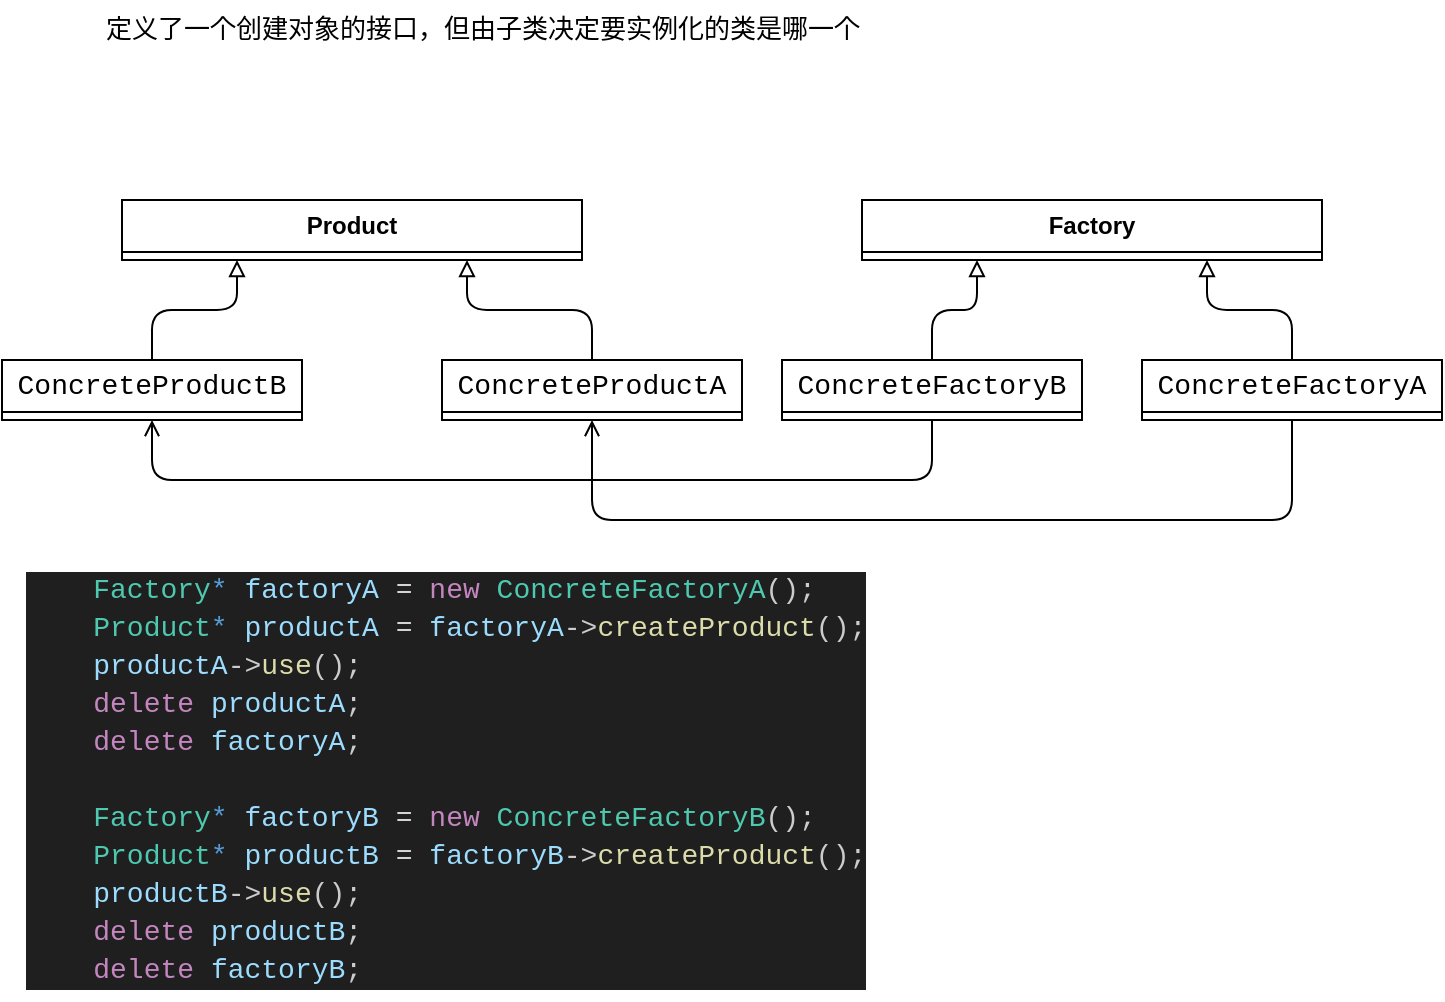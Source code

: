 <mxfile>
    <diagram id="yKN5DgioPHa7xEDrFkXd" name="工厂方法FactoryMethod">
        <mxGraphModel dx="1788" dy="710" grid="1" gridSize="10" guides="1" tooltips="1" connect="1" arrows="1" fold="1" page="1" pageScale="1" pageWidth="827" pageHeight="1169" math="0" shadow="0">
            <root>
                <mxCell id="0"/>
                <mxCell id="1" parent="0"/>
                <mxCell id="16" style="edgeStyle=orthogonalEdgeStyle;html=1;entryX=0.75;entryY=1;entryDx=0;entryDy=0;endArrow=block;endFill=0;" parent="1" source="9" target="13" edge="1">
                    <mxGeometry relative="1" as="geometry"/>
                </mxCell>
                <mxCell id="25" style="edgeStyle=orthogonalEdgeStyle;html=1;entryX=0.5;entryY=1;entryDx=0;entryDy=0;endArrow=open;endFill=0;" parent="1" source="9" target="18" edge="1">
                    <mxGeometry relative="1" as="geometry">
                        <Array as="points">
                            <mxPoint x="-155" y="290"/>
                            <mxPoint x="-505" y="290"/>
                        </Array>
                    </mxGeometry>
                </mxCell>
                <mxCell id="9" value="&lt;div style=&quot;font-family: Consolas, &amp;quot;Courier New&amp;quot;, monospace; font-size: 14px; line-height: 19px; white-space: pre;&quot;&gt;&lt;span style=&quot;background-color: light-dark(#ffffff, var(--ge-dark-color, #121212));&quot;&gt;&lt;font style=&quot;color: rgb(0, 0, 0);&quot;&gt;ConcreteFactoryA&lt;/font&gt;&lt;/span&gt;&lt;/div&gt;" style="swimlane;fontStyle=0;childLayout=stackLayout;horizontal=1;startSize=26;horizontalStack=0;resizeParent=1;resizeParentMax=0;resizeLast=0;collapsible=1;marginBottom=0;whiteSpace=wrap;html=1;" parent="1" vertex="1" collapsed="1">
                    <mxGeometry x="-230" y="210" width="150" height="30" as="geometry">
                        <mxRectangle x="140" y="180" width="140" height="52" as="alternateBounds"/>
                    </mxGeometry>
                </mxCell>
                <mxCell id="13" value="&lt;span style=&quot;color: rgb(0, 0, 0); font-weight: 700;&quot;&gt;Factory&lt;/span&gt;" style="swimlane;fontStyle=0;childLayout=stackLayout;horizontal=1;startSize=26;fillColor=#FFFFFF;horizontalStack=0;resizeParent=1;resizeParentMax=0;resizeLast=0;collapsible=1;marginBottom=0;whiteSpace=wrap;html=1;" parent="1" vertex="1" collapsed="1">
                    <mxGeometry x="-370" y="130" width="230" height="30" as="geometry">
                        <mxRectangle x="140" y="180" width="140" height="52" as="alternateBounds"/>
                    </mxGeometry>
                </mxCell>
                <mxCell id="15" style="edgeStyle=orthogonalEdgeStyle;html=1;entryX=0.25;entryY=1;entryDx=0;entryDy=0;endArrow=block;endFill=0;" parent="1" source="14" target="13" edge="1">
                    <mxGeometry relative="1" as="geometry"/>
                </mxCell>
                <mxCell id="27" style="edgeStyle=orthogonalEdgeStyle;html=1;exitX=0.5;exitY=1;exitDx=0;exitDy=0;entryX=0.5;entryY=1;entryDx=0;entryDy=0;endArrow=open;endFill=0;" parent="1" source="14" target="22" edge="1">
                    <mxGeometry relative="1" as="geometry">
                        <Array as="points">
                            <mxPoint x="-335" y="270"/>
                            <mxPoint x="-725" y="270"/>
                        </Array>
                    </mxGeometry>
                </mxCell>
                <mxCell id="14" value="&lt;div style=&quot;font-family: Consolas, &amp;quot;Courier New&amp;quot;, monospace; font-size: 14px; line-height: 19px; white-space: pre;&quot;&gt;&lt;span&gt;&lt;font style=&quot;color: rgb(0, 0, 0);&quot;&gt;ConcreteFactoryB&lt;/font&gt;&lt;/span&gt;&lt;/div&gt;" style="swimlane;fontStyle=0;childLayout=stackLayout;horizontal=1;startSize=26;fillColor=none;horizontalStack=0;resizeParent=1;resizeParentMax=0;resizeLast=0;collapsible=1;marginBottom=0;whiteSpace=wrap;html=1;" parent="1" vertex="1" collapsed="1">
                    <mxGeometry x="-410" y="210" width="150" height="30" as="geometry">
                        <mxRectangle x="140" y="180" width="140" height="52" as="alternateBounds"/>
                    </mxGeometry>
                </mxCell>
                <mxCell id="17" value="&lt;span style=&quot;color: rgb(0, 0, 0); font-weight: 700;&quot;&gt;Product&lt;/span&gt;" style="swimlane;fontStyle=0;childLayout=stackLayout;horizontal=1;startSize=26;fillColor=none;horizontalStack=0;resizeParent=1;resizeParentMax=0;resizeLast=0;collapsible=1;marginBottom=0;whiteSpace=wrap;html=1;" parent="1" vertex="1" collapsed="1">
                    <mxGeometry x="-740" y="130" width="230" height="30" as="geometry">
                        <mxRectangle x="140" y="180" width="140" height="52" as="alternateBounds"/>
                    </mxGeometry>
                </mxCell>
                <mxCell id="24" style="edgeStyle=orthogonalEdgeStyle;html=1;entryX=0.75;entryY=1;entryDx=0;entryDy=0;endArrow=block;endFill=0;" parent="1" source="18" target="17" edge="1">
                    <mxGeometry relative="1" as="geometry"/>
                </mxCell>
                <mxCell id="18" value="&lt;div style=&quot;font-family: Consolas, &amp;quot;Courier New&amp;quot;, monospace; font-size: 14px; line-height: 19px; white-space: pre;&quot;&gt;&lt;div style=&quot;line-height: 19px;&quot;&gt;&lt;span style=&quot;background-color: light-dark(#ffffff, var(--ge-dark-color, #121212));&quot;&gt;&lt;font style=&quot;color: rgb(0, 0, 0);&quot;&gt;ConcreteProductA&lt;/font&gt;&lt;/span&gt;&lt;/div&gt;&lt;/div&gt;" style="swimlane;fontStyle=0;childLayout=stackLayout;horizontal=1;startSize=26;fillColor=none;horizontalStack=0;resizeParent=1;resizeParentMax=0;resizeLast=0;collapsible=1;marginBottom=0;whiteSpace=wrap;html=1;strokeColor=#000000;" parent="1" vertex="1" collapsed="1">
                    <mxGeometry x="-580" y="210" width="150" height="30" as="geometry">
                        <mxRectangle x="140" y="180" width="140" height="52" as="alternateBounds"/>
                    </mxGeometry>
                </mxCell>
                <mxCell id="23" style="edgeStyle=orthogonalEdgeStyle;html=1;entryX=0.25;entryY=1;entryDx=0;entryDy=0;endArrow=block;endFill=0;" parent="1" source="22" target="17" edge="1">
                    <mxGeometry relative="1" as="geometry"/>
                </mxCell>
                <mxCell id="22" value="&lt;div style=&quot;font-family: Consolas, &amp;quot;Courier New&amp;quot;, monospace; font-size: 14px; line-height: 19px; white-space: pre;&quot;&gt;&lt;div style=&quot;line-height: 19px;&quot;&gt;&lt;span&gt;&lt;font style=&quot;color: rgb(0, 0, 0);&quot;&gt;ConcreteProductB&lt;/font&gt;&lt;/span&gt;&lt;/div&gt;&lt;/div&gt;" style="swimlane;fontStyle=0;childLayout=stackLayout;horizontal=1;startSize=26;fillColor=none;horizontalStack=0;resizeParent=1;resizeParentMax=0;resizeLast=0;collapsible=1;marginBottom=0;whiteSpace=wrap;html=1;strokeColor=#000000;" parent="1" vertex="1" collapsed="1">
                    <mxGeometry x="-800" y="210" width="150" height="30" as="geometry">
                        <mxRectangle x="140" y="180" width="140" height="52" as="alternateBounds"/>
                    </mxGeometry>
                </mxCell>
                <mxCell id="28" value="&lt;div style=&quot;color: rgb(204, 204, 204); background-color: rgb(31, 31, 31); font-family: Consolas, &amp;quot;Courier New&amp;quot;, monospace; font-size: 14px; line-height: 19px; white-space-collapse: preserve;&quot;&gt;&lt;div&gt;&lt;span style=&quot;color: #cccccc;&quot;&gt;&amp;nbsp; &amp;nbsp; &lt;/span&gt;&lt;span style=&quot;color: #4ec9b0;&quot;&gt;Factory&lt;/span&gt;&lt;span style=&quot;color: #569cd6;&quot;&gt;*&lt;/span&gt;&lt;span style=&quot;color: #cccccc;&quot;&gt; &lt;/span&gt;&lt;span style=&quot;color: #9cdcfe;&quot;&gt;factoryA&lt;/span&gt;&lt;span style=&quot;color: #cccccc;&quot;&gt; &lt;/span&gt;&lt;span style=&quot;color: #d4d4d4;&quot;&gt;=&lt;/span&gt;&lt;span style=&quot;color: #cccccc;&quot;&gt; &lt;/span&gt;&lt;span style=&quot;color: #c586c0;&quot;&gt;new&lt;/span&gt;&lt;span style=&quot;color: #cccccc;&quot;&gt; &lt;/span&gt;&lt;span style=&quot;color: #4ec9b0;&quot;&gt;ConcreteFactoryA&lt;/span&gt;&lt;span style=&quot;color: #cccccc;&quot;&gt;();&lt;/span&gt;&lt;/div&gt;&lt;div&gt;&lt;span style=&quot;color: #cccccc;&quot;&gt;&amp;nbsp; &amp;nbsp; &lt;/span&gt;&lt;span style=&quot;color: #4ec9b0;&quot;&gt;Product&lt;/span&gt;&lt;span style=&quot;color: #569cd6;&quot;&gt;*&lt;/span&gt;&lt;span style=&quot;color: #cccccc;&quot;&gt; &lt;/span&gt;&lt;span style=&quot;color: #9cdcfe;&quot;&gt;productA&lt;/span&gt;&lt;span style=&quot;color: #cccccc;&quot;&gt; &lt;/span&gt;&lt;span style=&quot;color: #d4d4d4;&quot;&gt;=&lt;/span&gt;&lt;span style=&quot;color: #cccccc;&quot;&gt; &lt;/span&gt;&lt;span style=&quot;color: #9cdcfe;&quot;&gt;factoryA&lt;/span&gt;&lt;span style=&quot;color: #cccccc;&quot;&gt;-&amp;gt;&lt;/span&gt;&lt;span style=&quot;color: #dcdcaa;&quot;&gt;createProduct&lt;/span&gt;&lt;span style=&quot;color: #cccccc;&quot;&gt;();&lt;/span&gt;&lt;/div&gt;&lt;div&gt;&lt;span style=&quot;color: #cccccc;&quot;&gt;&amp;nbsp; &amp;nbsp; &lt;/span&gt;&lt;span style=&quot;color: #9cdcfe;&quot;&gt;productA&lt;/span&gt;&lt;span style=&quot;color: #cccccc;&quot;&gt;-&amp;gt;&lt;/span&gt;&lt;span style=&quot;color: #dcdcaa;&quot;&gt;use&lt;/span&gt;&lt;span style=&quot;color: #cccccc;&quot;&gt;();&lt;/span&gt;&lt;/div&gt;&lt;div&gt;&lt;span style=&quot;color: #cccccc;&quot;&gt;&amp;nbsp; &amp;nbsp; &lt;/span&gt;&lt;span style=&quot;color: #c586c0;&quot;&gt;delete&lt;/span&gt;&lt;span style=&quot;color: #cccccc;&quot;&gt; &lt;/span&gt;&lt;span style=&quot;color: #9cdcfe;&quot;&gt;productA&lt;/span&gt;&lt;span style=&quot;color: #cccccc;&quot;&gt;;&lt;/span&gt;&lt;/div&gt;&lt;div&gt;&lt;span style=&quot;color: #cccccc;&quot;&gt;&amp;nbsp; &amp;nbsp; &lt;/span&gt;&lt;span style=&quot;color: #c586c0;&quot;&gt;delete&lt;/span&gt;&lt;span style=&quot;color: #cccccc;&quot;&gt; &lt;/span&gt;&lt;span style=&quot;color: #9cdcfe;&quot;&gt;factoryA&lt;/span&gt;&lt;span style=&quot;color: #cccccc;&quot;&gt;;&lt;/span&gt;&lt;/div&gt;&lt;br&gt;&lt;div&gt;&lt;span style=&quot;color: #cccccc;&quot;&gt;&amp;nbsp; &amp;nbsp; &lt;/span&gt;&lt;span style=&quot;color: #4ec9b0;&quot;&gt;Factory&lt;/span&gt;&lt;span style=&quot;color: #569cd6;&quot;&gt;*&lt;/span&gt;&lt;span style=&quot;color: #cccccc;&quot;&gt; &lt;/span&gt;&lt;span style=&quot;color: #9cdcfe;&quot;&gt;factoryB&lt;/span&gt;&lt;span style=&quot;color: #cccccc;&quot;&gt; &lt;/span&gt;&lt;span style=&quot;color: #d4d4d4;&quot;&gt;=&lt;/span&gt;&lt;span style=&quot;color: #cccccc;&quot;&gt; &lt;/span&gt;&lt;span style=&quot;color: #c586c0;&quot;&gt;new&lt;/span&gt;&lt;span style=&quot;color: #cccccc;&quot;&gt; &lt;/span&gt;&lt;span style=&quot;color: #4ec9b0;&quot;&gt;ConcreteFactoryB&lt;/span&gt;&lt;span style=&quot;color: #cccccc;&quot;&gt;();&lt;/span&gt;&lt;/div&gt;&lt;div&gt;&lt;span style=&quot;color: #cccccc;&quot;&gt;&amp;nbsp; &amp;nbsp; &lt;/span&gt;&lt;span style=&quot;color: #4ec9b0;&quot;&gt;Product&lt;/span&gt;&lt;span style=&quot;color: #569cd6;&quot;&gt;*&lt;/span&gt;&lt;span style=&quot;color: #cccccc;&quot;&gt; &lt;/span&gt;&lt;span style=&quot;color: #9cdcfe;&quot;&gt;productB&lt;/span&gt;&lt;span style=&quot;color: #cccccc;&quot;&gt; &lt;/span&gt;&lt;span style=&quot;color: #d4d4d4;&quot;&gt;=&lt;/span&gt;&lt;span style=&quot;color: #cccccc;&quot;&gt; &lt;/span&gt;&lt;span style=&quot;color: #9cdcfe;&quot;&gt;factoryB&lt;/span&gt;&lt;span style=&quot;color: #cccccc;&quot;&gt;-&amp;gt;&lt;/span&gt;&lt;span style=&quot;color: #dcdcaa;&quot;&gt;createProduct&lt;/span&gt;&lt;span style=&quot;color: #cccccc;&quot;&gt;();&lt;/span&gt;&lt;/div&gt;&lt;div&gt;&lt;span style=&quot;color: #cccccc;&quot;&gt;&amp;nbsp; &amp;nbsp; &lt;/span&gt;&lt;span style=&quot;color: #9cdcfe;&quot;&gt;productB&lt;/span&gt;&lt;span style=&quot;color: #cccccc;&quot;&gt;-&amp;gt;&lt;/span&gt;&lt;span style=&quot;color: #dcdcaa;&quot;&gt;use&lt;/span&gt;&lt;span style=&quot;color: #cccccc;&quot;&gt;();&lt;/span&gt;&lt;/div&gt;&lt;div&gt;&lt;span style=&quot;color: #cccccc;&quot;&gt;&amp;nbsp; &amp;nbsp; &lt;/span&gt;&lt;span style=&quot;color: #c586c0;&quot;&gt;delete&lt;/span&gt;&lt;span style=&quot;color: #cccccc;&quot;&gt; &lt;/span&gt;&lt;span style=&quot;color: #9cdcfe;&quot;&gt;productB&lt;/span&gt;&lt;span style=&quot;color: #cccccc;&quot;&gt;;&lt;/span&gt;&lt;/div&gt;&lt;div&gt;&lt;span style=&quot;color: #cccccc;&quot;&gt;&amp;nbsp; &amp;nbsp; &lt;/span&gt;&lt;span style=&quot;color: #c586c0;&quot;&gt;delete&lt;/span&gt;&lt;span style=&quot;color: #cccccc;&quot;&gt; &lt;/span&gt;&lt;span style=&quot;color: #9cdcfe;&quot;&gt;factoryB&lt;/span&gt;&lt;span style=&quot;color: #cccccc;&quot;&gt;;&lt;/span&gt;&lt;/div&gt;&lt;/div&gt;" style="text;html=1;align=left;verticalAlign=middle;resizable=0;points=[];autosize=1;strokeColor=none;fillColor=none;" parent="1" vertex="1">
                    <mxGeometry x="-790" y="310" width="410" height="220" as="geometry"/>
                </mxCell>
                <mxCell id="OCcayA9g5SovrIW62Xp_-28" value="&lt;span style=&quot;font-family: &amp;quot;Segoe WPC&amp;quot;, &amp;quot;Segoe UI&amp;quot;, sans-serif; font-size: 13px; font-style: normal; font-variant-ligatures: normal; font-variant-caps: normal; font-weight: 400; letter-spacing: normal; orphans: 2; text-align: start; text-indent: 0px; text-transform: none; widows: 2; word-spacing: 0px; -webkit-text-stroke-width: 0px; white-space: normal; background-color: rgba(255, 255, 255, 0.04); text-decoration-thickness: initial; text-decoration-style: initial; text-decoration-color: initial; float: none; display: inline !important;&quot;&gt;&lt;font style=&quot;color: rgb(0, 0, 0);&quot;&gt;定义了一个创建对象的接口，但由子类决定要实例化的类是哪一个&lt;/font&gt;&lt;/span&gt;" style="text;whiteSpace=wrap;html=1;" parent="1" vertex="1">
                    <mxGeometry x="-750" y="30" width="410" height="40" as="geometry"/>
                </mxCell>
            </root>
        </mxGraphModel>
    </diagram>
    <diagram id="L_d5PFnrAc44BrTe6Sgf" name="抽象工厂AbstractFactory">
        <mxGraphModel dx="1839" dy="747" grid="1" gridSize="10" guides="1" tooltips="1" connect="1" arrows="1" fold="1" page="1" pageScale="1" pageWidth="827" pageHeight="1169" math="0" shadow="0">
            <root>
                <mxCell id="0"/>
                <mxCell id="1" parent="0"/>
                <mxCell id="jYnuWs1U6kcR0-RX_166-1" style="edgeStyle=orthogonalEdgeStyle;html=1;entryX=0.75;entryY=1;entryDx=0;entryDy=0;endArrow=block;endFill=0;" parent="1" source="jYnuWs1U6kcR0-RX_166-3" target="jYnuWs1U6kcR0-RX_166-4" edge="1">
                    <mxGeometry relative="1" as="geometry"/>
                </mxCell>
                <mxCell id="jYnuWs1U6kcR0-RX_166-2" style="edgeStyle=orthogonalEdgeStyle;html=1;exitX=0.75;exitY=1;exitDx=0;exitDy=0;entryX=0.5;entryY=1;entryDx=0;entryDy=0;" parent="1" source="jYnuWs1U6kcR0-RX_166-3" target="jYnuWs1U6kcR0-RX_166-20" edge="1">
                    <mxGeometry relative="1" as="geometry">
                        <Array as="points">
                            <mxPoint x="-117" y="450"/>
                            <mxPoint x="-725" y="450"/>
                        </Array>
                    </mxGeometry>
                </mxCell>
                <mxCell id="jYnuWs1U6kcR0-RX_166-3" value="&lt;div style=&quot;font-family: Consolas, &amp;quot;Courier New&amp;quot;, monospace; font-size: 14px; line-height: 19px; white-space: pre;&quot;&gt;&lt;span style=&quot;background-color: light-dark(#ffffff, var(--ge-dark-color, #121212));&quot;&gt;&lt;font style=&quot;color: rgb(0, 0, 0);&quot;&gt;ConcreteFactoryB&lt;/font&gt;&lt;/span&gt;&lt;/div&gt;" style="swimlane;fontStyle=0;childLayout=stackLayout;horizontal=1;startSize=26;horizontalStack=0;resizeParent=1;resizeParentMax=0;resizeLast=0;collapsible=1;marginBottom=0;whiteSpace=wrap;html=1;" parent="1" vertex="1" collapsed="1">
                    <mxGeometry x="-230" y="210" width="150" height="30" as="geometry">
                        <mxRectangle x="140" y="180" width="140" height="52" as="alternateBounds"/>
                    </mxGeometry>
                </mxCell>
                <mxCell id="jYnuWs1U6kcR0-RX_166-4" value="&lt;span style=&quot;color: rgb(0, 0, 0); font-weight: 700;&quot;&gt;AbstractFactory&lt;/span&gt;" style="swimlane;fontStyle=0;childLayout=stackLayout;horizontal=1;startSize=26;fillColor=#FFFFFF;horizontalStack=0;resizeParent=1;resizeParentMax=0;resizeLast=0;collapsible=1;marginBottom=0;whiteSpace=wrap;html=1;" parent="1" vertex="1" collapsed="1">
                    <mxGeometry x="-370" y="130" width="230" height="30" as="geometry">
                        <mxRectangle x="140" y="180" width="140" height="52" as="alternateBounds"/>
                    </mxGeometry>
                </mxCell>
                <mxCell id="jYnuWs1U6kcR0-RX_166-5" style="edgeStyle=orthogonalEdgeStyle;html=1;entryX=0.25;entryY=1;entryDx=0;entryDy=0;endArrow=block;endFill=0;" parent="1" source="jYnuWs1U6kcR0-RX_166-8" target="jYnuWs1U6kcR0-RX_166-4" edge="1">
                    <mxGeometry relative="1" as="geometry"/>
                </mxCell>
                <mxCell id="jYnuWs1U6kcR0-RX_166-6" style="edgeStyle=orthogonalEdgeStyle;html=1;exitX=0.25;exitY=1;exitDx=0;exitDy=0;entryX=0.5;entryY=1;entryDx=0;entryDy=0;" parent="1" source="jYnuWs1U6kcR0-RX_166-8" target="jYnuWs1U6kcR0-RX_166-11" edge="1">
                    <mxGeometry relative="1" as="geometry">
                        <Array as="points">
                            <mxPoint x="-372" y="260"/>
                            <mxPoint x="-505" y="260"/>
                        </Array>
                    </mxGeometry>
                </mxCell>
                <mxCell id="jYnuWs1U6kcR0-RX_166-7" style="edgeStyle=orthogonalEdgeStyle;html=1;exitX=0.75;exitY=1;exitDx=0;exitDy=0;entryX=0.5;entryY=1;entryDx=0;entryDy=0;" parent="1" source="jYnuWs1U6kcR0-RX_166-8" target="jYnuWs1U6kcR0-RX_166-13" edge="1">
                    <mxGeometry relative="1" as="geometry">
                        <Array as="points">
                            <mxPoint x="-298" y="280"/>
                            <mxPoint x="-725" y="280"/>
                        </Array>
                    </mxGeometry>
                </mxCell>
                <mxCell id="jYnuWs1U6kcR0-RX_166-8" value="&lt;div style=&quot;font-family: Consolas, &amp;quot;Courier New&amp;quot;, monospace; font-size: 14px; line-height: 19px; white-space: pre;&quot;&gt;&lt;span&gt;&lt;font style=&quot;color: rgb(0, 0, 0);&quot;&gt;ConcreteFactoryA&lt;/font&gt;&lt;/span&gt;&lt;/div&gt;" style="swimlane;fontStyle=0;childLayout=stackLayout;horizontal=1;startSize=26;fillColor=none;horizontalStack=0;resizeParent=1;resizeParentMax=0;resizeLast=0;collapsible=1;marginBottom=0;whiteSpace=wrap;html=1;" parent="1" vertex="1" collapsed="1">
                    <mxGeometry x="-410" y="210" width="150" height="30" as="geometry">
                        <mxRectangle x="140" y="180" width="140" height="52" as="alternateBounds"/>
                    </mxGeometry>
                </mxCell>
                <mxCell id="jYnuWs1U6kcR0-RX_166-9" value="&lt;span style=&quot;color: rgb(0, 0, 0); font-weight: 700;&quot;&gt;AbstractProductA&lt;/span&gt;" style="swimlane;fontStyle=0;childLayout=stackLayout;horizontal=1;startSize=26;fillColor=none;horizontalStack=0;resizeParent=1;resizeParentMax=0;resizeLast=0;collapsible=1;marginBottom=0;whiteSpace=wrap;html=1;" parent="1" vertex="1" collapsed="1">
                    <mxGeometry x="-740" y="130" width="230" height="30" as="geometry">
                        <mxRectangle x="140" y="180" width="140" height="52" as="alternateBounds"/>
                    </mxGeometry>
                </mxCell>
                <mxCell id="jYnuWs1U6kcR0-RX_166-10" style="edgeStyle=orthogonalEdgeStyle;html=1;entryX=0.75;entryY=1;entryDx=0;entryDy=0;endArrow=block;endFill=0;" parent="1" source="jYnuWs1U6kcR0-RX_166-11" target="jYnuWs1U6kcR0-RX_166-9" edge="1">
                    <mxGeometry relative="1" as="geometry"/>
                </mxCell>
                <mxCell id="jYnuWs1U6kcR0-RX_166-11" value="&lt;div style=&quot;font-family: Consolas, &amp;quot;Courier New&amp;quot;, monospace; font-size: 14px; line-height: 19px; white-space: pre;&quot;&gt;&lt;div style=&quot;line-height: 19px;&quot;&gt;&lt;span style=&quot;background-color: light-dark(#ffffff, var(--ge-dark-color, #121212));&quot;&gt;&lt;font style=&quot;color: rgb(0, 0, 0);&quot;&gt;ConcreteProductA2&lt;/font&gt;&lt;/span&gt;&lt;/div&gt;&lt;/div&gt;" style="swimlane;fontStyle=0;childLayout=stackLayout;horizontal=1;startSize=26;fillColor=none;horizontalStack=0;resizeParent=1;resizeParentMax=0;resizeLast=0;collapsible=1;marginBottom=0;whiteSpace=wrap;html=1;strokeColor=#000000;" parent="1" vertex="1" collapsed="1">
                    <mxGeometry x="-580" y="210" width="150" height="30" as="geometry">
                        <mxRectangle x="140" y="180" width="140" height="52" as="alternateBounds"/>
                    </mxGeometry>
                </mxCell>
                <mxCell id="jYnuWs1U6kcR0-RX_166-12" style="edgeStyle=orthogonalEdgeStyle;html=1;entryX=0.25;entryY=1;entryDx=0;entryDy=0;endArrow=block;endFill=0;" parent="1" source="jYnuWs1U6kcR0-RX_166-13" target="jYnuWs1U6kcR0-RX_166-9" edge="1">
                    <mxGeometry relative="1" as="geometry"/>
                </mxCell>
                <mxCell id="jYnuWs1U6kcR0-RX_166-13" value="&lt;div style=&quot;font-family: Consolas, &amp;quot;Courier New&amp;quot;, monospace; font-size: 14px; line-height: 19px; white-space: pre;&quot;&gt;&lt;div style=&quot;line-height: 19px;&quot;&gt;&lt;span&gt;&lt;font style=&quot;color: rgb(0, 0, 0);&quot;&gt;ConcreteProductA1&lt;/font&gt;&lt;/span&gt;&lt;/div&gt;&lt;/div&gt;" style="swimlane;fontStyle=0;childLayout=stackLayout;horizontal=1;startSize=26;fillColor=none;horizontalStack=0;resizeParent=1;resizeParentMax=0;resizeLast=0;collapsible=1;marginBottom=0;whiteSpace=wrap;html=1;strokeColor=#000000;" parent="1" vertex="1" collapsed="1">
                    <mxGeometry x="-800" y="210" width="150" height="30" as="geometry">
                        <mxRectangle x="140" y="180" width="140" height="52" as="alternateBounds"/>
                    </mxGeometry>
                </mxCell>
                <mxCell id="jYnuWs1U6kcR0-RX_166-15" style="edgeStyle=orthogonalEdgeStyle;html=1;exitX=0.25;exitY=1;exitDx=0;exitDy=0;entryX=0.5;entryY=1;entryDx=0;entryDy=0;" parent="1" source="jYnuWs1U6kcR0-RX_166-3" target="jYnuWs1U6kcR0-RX_166-18" edge="1">
                    <mxGeometry relative="1" as="geometry">
                        <mxPoint x="-372" y="400" as="sourcePoint"/>
                        <Array as="points">
                            <mxPoint x="-192" y="420"/>
                            <mxPoint x="-505" y="420"/>
                        </Array>
                    </mxGeometry>
                </mxCell>
                <mxCell id="jYnuWs1U6kcR0-RX_166-16" value="&lt;span style=&quot;color: rgb(0, 0, 0); font-weight: 700;&quot;&gt;AbstractProductB&lt;/span&gt;" style="swimlane;fontStyle=0;childLayout=stackLayout;horizontal=1;startSize=26;fillColor=none;horizontalStack=0;resizeParent=1;resizeParentMax=0;resizeLast=0;collapsible=1;marginBottom=0;whiteSpace=wrap;html=1;" parent="1" vertex="1" collapsed="1">
                    <mxGeometry x="-740" y="291" width="230" height="30" as="geometry">
                        <mxRectangle x="140" y="180" width="140" height="52" as="alternateBounds"/>
                    </mxGeometry>
                </mxCell>
                <mxCell id="jYnuWs1U6kcR0-RX_166-17" style="edgeStyle=orthogonalEdgeStyle;html=1;entryX=0.75;entryY=1;entryDx=0;entryDy=0;endArrow=block;endFill=0;" parent="1" source="jYnuWs1U6kcR0-RX_166-18" target="jYnuWs1U6kcR0-RX_166-16" edge="1">
                    <mxGeometry relative="1" as="geometry"/>
                </mxCell>
                <mxCell id="jYnuWs1U6kcR0-RX_166-18" value="&lt;div style=&quot;font-family: Consolas, &amp;quot;Courier New&amp;quot;, monospace; font-size: 14px; line-height: 19px; white-space: pre;&quot;&gt;&lt;div style=&quot;line-height: 19px;&quot;&gt;&lt;span style=&quot;background-color: light-dark(#ffffff, var(--ge-dark-color, #121212));&quot;&gt;&lt;font style=&quot;color: rgb(0, 0, 0);&quot;&gt;ConcreteProductB2&lt;/font&gt;&lt;/span&gt;&lt;/div&gt;&lt;/div&gt;" style="swimlane;fontStyle=0;childLayout=stackLayout;horizontal=1;startSize=26;fillColor=none;horizontalStack=0;resizeParent=1;resizeParentMax=0;resizeLast=0;collapsible=1;marginBottom=0;whiteSpace=wrap;html=1;strokeColor=#000000;" parent="1" vertex="1" collapsed="1">
                    <mxGeometry x="-580" y="371" width="150" height="30" as="geometry">
                        <mxRectangle x="140" y="180" width="140" height="52" as="alternateBounds"/>
                    </mxGeometry>
                </mxCell>
                <mxCell id="jYnuWs1U6kcR0-RX_166-19" style="edgeStyle=orthogonalEdgeStyle;html=1;entryX=0.25;entryY=1;entryDx=0;entryDy=0;endArrow=block;endFill=0;" parent="1" source="jYnuWs1U6kcR0-RX_166-20" target="jYnuWs1U6kcR0-RX_166-16" edge="1">
                    <mxGeometry relative="1" as="geometry"/>
                </mxCell>
                <mxCell id="jYnuWs1U6kcR0-RX_166-20" value="&lt;div style=&quot;font-family: Consolas, &amp;quot;Courier New&amp;quot;, monospace; font-size: 14px; line-height: 19px; white-space: pre;&quot;&gt;&lt;div style=&quot;line-height: 19px;&quot;&gt;&lt;span&gt;&lt;font style=&quot;color: rgb(0, 0, 0);&quot;&gt;ConcreteProductB1&lt;/font&gt;&lt;/span&gt;&lt;/div&gt;&lt;/div&gt;" style="swimlane;fontStyle=0;childLayout=stackLayout;horizontal=1;startSize=26;fillColor=none;horizontalStack=0;resizeParent=1;resizeParentMax=0;resizeLast=0;collapsible=1;marginBottom=0;whiteSpace=wrap;html=1;strokeColor=#000000;" parent="1" vertex="1" collapsed="1">
                    <mxGeometry x="-800" y="371" width="150" height="30" as="geometry">
                        <mxRectangle x="140" y="180" width="140" height="52" as="alternateBounds"/>
                    </mxGeometry>
                </mxCell>
                <mxCell id="bQfFZBU8J257jc9XIkAu-2" value="&lt;span style=&quot;font-family: &amp;quot;Segoe WPC&amp;quot;, &amp;quot;Segoe UI&amp;quot;, sans-serif; font-size: 13px; font-style: normal; font-variant-ligatures: normal; font-variant-caps: normal; font-weight: 400; letter-spacing: normal; orphans: 2; text-align: start; text-indent: 0px; text-transform: none; widows: 2; word-spacing: 0px; -webkit-text-stroke-width: 0px; white-space: normal; background-color: rgba(255, 255, 255, 0.04); text-decoration-thickness: initial; text-decoration-style: initial; text-decoration-color: initial; float: none; display: inline !important;&quot;&gt;&lt;font style=&quot;color: rgb(0, 0, 0);&quot;&gt;提供一个接口用于创建相关或依赖对象的家族，而不需要明确指定具体类&lt;/font&gt;&lt;/span&gt;" style="text;whiteSpace=wrap;html=1;" parent="1" vertex="1">
                    <mxGeometry x="-760" y="80" width="450" height="30" as="geometry"/>
                </mxCell>
                <mxCell id="P7_hutWkyhU9PC50lioH-1" value="&lt;div style=&quot;color: #cccccc;background-color: #1f1f1f;font-family: Consolas, &#39;Courier New&#39;, monospace;font-weight: normal;font-size: 14px;line-height: 19px;white-space: pre;&quot;&gt;&lt;div&gt;&lt;span style=&quot;color: #cccccc;&quot;&gt;&amp;nbsp; &amp;nbsp; &lt;/span&gt;&lt;span style=&quot;color: #4ec9b0;&quot;&gt;AbstractFactory&lt;/span&gt;&lt;span style=&quot;color: #569cd6;&quot;&gt;*&lt;/span&gt;&lt;span style=&quot;color: #cccccc;&quot;&gt; &lt;/span&gt;&lt;span style=&quot;color: #9cdcfe;&quot;&gt;factory1&lt;/span&gt;&lt;span style=&quot;color: #cccccc;&quot;&gt; &lt;/span&gt;&lt;span style=&quot;color: #d4d4d4;&quot;&gt;=&lt;/span&gt;&lt;span style=&quot;color: #cccccc;&quot;&gt; &lt;/span&gt;&lt;span style=&quot;color: #c586c0;&quot;&gt;new&lt;/span&gt;&lt;span style=&quot;color: #cccccc;&quot;&gt; &lt;/span&gt;&lt;span style=&quot;color: #4ec9b0;&quot;&gt;ConcreteFactory1&lt;/span&gt;&lt;span style=&quot;color: #cccccc;&quot;&gt;();&lt;/span&gt;&lt;/div&gt;&lt;div&gt;&lt;span style=&quot;color: #cccccc;&quot;&gt;&amp;nbsp; &amp;nbsp; &lt;/span&gt;&lt;span style=&quot;color: #4ec9b0;&quot;&gt;AbstractProductA&lt;/span&gt;&lt;span style=&quot;color: #569cd6;&quot;&gt;*&lt;/span&gt;&lt;span style=&quot;color: #cccccc;&quot;&gt; &lt;/span&gt;&lt;span style=&quot;color: #9cdcfe;&quot;&gt;productA1&lt;/span&gt;&lt;span style=&quot;color: #cccccc;&quot;&gt; &lt;/span&gt;&lt;span style=&quot;color: #d4d4d4;&quot;&gt;=&lt;/span&gt;&lt;span style=&quot;color: #cccccc;&quot;&gt; &lt;/span&gt;&lt;span style=&quot;color: #9cdcfe;&quot;&gt;factory1&lt;/span&gt;&lt;span style=&quot;color: #cccccc;&quot;&gt;-&amp;gt;&lt;/span&gt;&lt;span style=&quot;color: #dcdcaa;&quot;&gt;createProductA&lt;/span&gt;&lt;span style=&quot;color: #cccccc;&quot;&gt;();&lt;/span&gt;&lt;/div&gt;&lt;div&gt;&lt;span style=&quot;color: #cccccc;&quot;&gt;&amp;nbsp; &amp;nbsp; &lt;/span&gt;&lt;span style=&quot;color: #4ec9b0;&quot;&gt;AbstractProductB&lt;/span&gt;&lt;span style=&quot;color: #569cd6;&quot;&gt;*&lt;/span&gt;&lt;span style=&quot;color: #cccccc;&quot;&gt; &lt;/span&gt;&lt;span style=&quot;color: #9cdcfe;&quot;&gt;productB1&lt;/span&gt;&lt;span style=&quot;color: #cccccc;&quot;&gt; &lt;/span&gt;&lt;span style=&quot;color: #d4d4d4;&quot;&gt;=&lt;/span&gt;&lt;span style=&quot;color: #cccccc;&quot;&gt; &lt;/span&gt;&lt;span style=&quot;color: #9cdcfe;&quot;&gt;factory1&lt;/span&gt;&lt;span style=&quot;color: #cccccc;&quot;&gt;-&amp;gt;&lt;/span&gt;&lt;span style=&quot;color: #dcdcaa;&quot;&gt;createProductB&lt;/span&gt;&lt;span style=&quot;color: #cccccc;&quot;&gt;();&lt;/span&gt;&lt;/div&gt;&lt;br&gt;&lt;div&gt;&lt;span style=&quot;color: #cccccc;&quot;&gt;&amp;nbsp; &amp;nbsp; &lt;/span&gt;&lt;span style=&quot;color: #9cdcfe;&quot;&gt;productA1&lt;/span&gt;&lt;span style=&quot;color: #cccccc;&quot;&gt;-&amp;gt;&lt;/span&gt;&lt;span style=&quot;color: #dcdcaa;&quot;&gt;useProductA&lt;/span&gt;&lt;span style=&quot;color: #cccccc;&quot;&gt;();&lt;/span&gt;&lt;/div&gt;&lt;div&gt;&lt;span style=&quot;color: #cccccc;&quot;&gt;&amp;nbsp; &amp;nbsp; &lt;/span&gt;&lt;span style=&quot;color: #9cdcfe;&quot;&gt;productB1&lt;/span&gt;&lt;span style=&quot;color: #cccccc;&quot;&gt;-&amp;gt;&lt;/span&gt;&lt;span style=&quot;color: #dcdcaa;&quot;&gt;useProductB&lt;/span&gt;&lt;span style=&quot;color: #cccccc;&quot;&gt;();&lt;/span&gt;&lt;/div&gt;&lt;br&gt;&lt;div&gt;&lt;span style=&quot;color: #cccccc;&quot;&gt;&amp;nbsp; &amp;nbsp; &lt;/span&gt;&lt;span style=&quot;color: #c586c0;&quot;&gt;delete&lt;/span&gt;&lt;span style=&quot;color: #cccccc;&quot;&gt; &lt;/span&gt;&lt;span style=&quot;color: #9cdcfe;&quot;&gt;productA1&lt;/span&gt;&lt;span style=&quot;color: #cccccc;&quot;&gt;;&lt;/span&gt;&lt;/div&gt;&lt;div&gt;&lt;span style=&quot;color: #cccccc;&quot;&gt;&amp;nbsp; &amp;nbsp; &lt;/span&gt;&lt;span style=&quot;color: #c586c0;&quot;&gt;delete&lt;/span&gt;&lt;span style=&quot;color: #cccccc;&quot;&gt; &lt;/span&gt;&lt;span style=&quot;color: #9cdcfe;&quot;&gt;productB1&lt;/span&gt;&lt;span style=&quot;color: #cccccc;&quot;&gt;;&lt;/span&gt;&lt;/div&gt;&lt;div&gt;&lt;span style=&quot;color: #cccccc;&quot;&gt;&amp;nbsp; &amp;nbsp; &lt;/span&gt;&lt;span style=&quot;color: #c586c0;&quot;&gt;delete&lt;/span&gt;&lt;span style=&quot;color: #cccccc;&quot;&gt; &lt;/span&gt;&lt;span style=&quot;color: #9cdcfe;&quot;&gt;factory1&lt;/span&gt;&lt;span style=&quot;color: #cccccc;&quot;&gt;;&lt;/span&gt;&lt;/div&gt;&lt;br&gt;&lt;div&gt;&lt;span style=&quot;color: #cccccc;&quot;&gt;&amp;nbsp; &amp;nbsp; &lt;/span&gt;&lt;span style=&quot;color: #4ec9b0;&quot;&gt;AbstractFactory&lt;/span&gt;&lt;span style=&quot;color: #569cd6;&quot;&gt;*&lt;/span&gt;&lt;span style=&quot;color: #cccccc;&quot;&gt; &lt;/span&gt;&lt;span style=&quot;color: #9cdcfe;&quot;&gt;factory2&lt;/span&gt;&lt;span style=&quot;color: #cccccc;&quot;&gt; &lt;/span&gt;&lt;span style=&quot;color: #d4d4d4;&quot;&gt;=&lt;/span&gt;&lt;span style=&quot;color: #cccccc;&quot;&gt; &lt;/span&gt;&lt;span style=&quot;color: #c586c0;&quot;&gt;new&lt;/span&gt;&lt;span style=&quot;color: #cccccc;&quot;&gt; &lt;/span&gt;&lt;span style=&quot;color: #4ec9b0;&quot;&gt;ConcreteFactory2&lt;/span&gt;&lt;span style=&quot;color: #cccccc;&quot;&gt;();&lt;/span&gt;&lt;/div&gt;&lt;div&gt;&lt;span style=&quot;color: #cccccc;&quot;&gt;&amp;nbsp; &amp;nbsp; &lt;/span&gt;&lt;span style=&quot;color: #4ec9b0;&quot;&gt;AbstractProductA&lt;/span&gt;&lt;span style=&quot;color: #569cd6;&quot;&gt;*&lt;/span&gt;&lt;span style=&quot;color: #cccccc;&quot;&gt; &lt;/span&gt;&lt;span style=&quot;color: #9cdcfe;&quot;&gt;productA2&lt;/span&gt;&lt;span style=&quot;color: #cccccc;&quot;&gt; &lt;/span&gt;&lt;span style=&quot;color: #d4d4d4;&quot;&gt;=&lt;/span&gt;&lt;span style=&quot;color: #cccccc;&quot;&gt; &lt;/span&gt;&lt;span style=&quot;color: #9cdcfe;&quot;&gt;factory2&lt;/span&gt;&lt;span style=&quot;color: #cccccc;&quot;&gt;-&amp;gt;&lt;/span&gt;&lt;span style=&quot;color: #dcdcaa;&quot;&gt;createProductA&lt;/span&gt;&lt;span style=&quot;color: #cccccc;&quot;&gt;();&lt;/span&gt;&lt;/div&gt;&lt;div&gt;&lt;span style=&quot;color: #cccccc;&quot;&gt;&amp;nbsp; &amp;nbsp; &lt;/span&gt;&lt;span style=&quot;color: #4ec9b0;&quot;&gt;AbstractProductB&lt;/span&gt;&lt;span style=&quot;color: #569cd6;&quot;&gt;*&lt;/span&gt;&lt;span style=&quot;color: #cccccc;&quot;&gt; &lt;/span&gt;&lt;span style=&quot;color: #9cdcfe;&quot;&gt;productB2&lt;/span&gt;&lt;span style=&quot;color: #cccccc;&quot;&gt; &lt;/span&gt;&lt;span style=&quot;color: #d4d4d4;&quot;&gt;=&lt;/span&gt;&lt;span style=&quot;color: #cccccc;&quot;&gt; &lt;/span&gt;&lt;span style=&quot;color: #9cdcfe;&quot;&gt;factory2&lt;/span&gt;&lt;span style=&quot;color: #cccccc;&quot;&gt;-&amp;gt;&lt;/span&gt;&lt;span style=&quot;color: #dcdcaa;&quot;&gt;createProductB&lt;/span&gt;&lt;span style=&quot;color: #cccccc;&quot;&gt;();&lt;/span&gt;&lt;/div&gt;&lt;br&gt;&lt;div&gt;&lt;span style=&quot;color: #cccccc;&quot;&gt;&amp;nbsp; &amp;nbsp; &lt;/span&gt;&lt;span style=&quot;color: #9cdcfe;&quot;&gt;productA2&lt;/span&gt;&lt;span style=&quot;color: #cccccc;&quot;&gt;-&amp;gt;&lt;/span&gt;&lt;span style=&quot;color: #dcdcaa;&quot;&gt;useProductA&lt;/span&gt;&lt;span style=&quot;color: #cccccc;&quot;&gt;();&lt;/span&gt;&lt;/div&gt;&lt;div&gt;&lt;span style=&quot;color: #cccccc;&quot;&gt;&amp;nbsp; &amp;nbsp; &lt;/span&gt;&lt;span style=&quot;color: #9cdcfe;&quot;&gt;productB2&lt;/span&gt;&lt;span style=&quot;color: #cccccc;&quot;&gt;-&amp;gt;&lt;/span&gt;&lt;span style=&quot;color: #dcdcaa;&quot;&gt;useProductB&lt;/span&gt;&lt;span style=&quot;color: #cccccc;&quot;&gt;();&lt;/span&gt;&lt;/div&gt;&lt;br&gt;&lt;div&gt;&lt;span style=&quot;color: #cccccc;&quot;&gt;&amp;nbsp; &amp;nbsp; &lt;/span&gt;&lt;span style=&quot;color: #c586c0;&quot;&gt;delete&lt;/span&gt;&lt;span style=&quot;color: #cccccc;&quot;&gt; &lt;/span&gt;&lt;span style=&quot;color: #9cdcfe;&quot;&gt;productA2&lt;/span&gt;&lt;span style=&quot;color: #cccccc;&quot;&gt;;&lt;/span&gt;&lt;/div&gt;&lt;div&gt;&lt;span style=&quot;color: #cccccc;&quot;&gt;&amp;nbsp; &amp;nbsp; &lt;/span&gt;&lt;span style=&quot;color: #c586c0;&quot;&gt;delete&lt;/span&gt;&lt;span style=&quot;color: #cccccc;&quot;&gt; &lt;/span&gt;&lt;span style=&quot;color: #9cdcfe;&quot;&gt;productB2&lt;/span&gt;&lt;span style=&quot;color: #cccccc;&quot;&gt;;&lt;/span&gt;&lt;/div&gt;&lt;div&gt;&lt;span style=&quot;color: #cccccc;&quot;&gt;&amp;nbsp; &amp;nbsp; &lt;/span&gt;&lt;span style=&quot;color: #c586c0;&quot;&gt;delete&lt;/span&gt;&lt;span style=&quot;color: #cccccc;&quot;&gt; &lt;/span&gt;&lt;span style=&quot;color: #9cdcfe;&quot;&gt;factory2&lt;/span&gt;&lt;span style=&quot;color: #cccccc;&quot;&gt;;&lt;/span&gt;&lt;/div&gt;&lt;/div&gt;" style="text;whiteSpace=wrap;html=1;" vertex="1" parent="1">
                    <mxGeometry x="-663" y="450" width="500" height="420" as="geometry"/>
                </mxCell>
            </root>
        </mxGraphModel>
    </diagram>
    <diagram id="D3vjyRoMwPqO-yDVqXMI" name="构建者Builder">
        <mxGraphModel dx="1788" dy="710" grid="1" gridSize="10" guides="1" tooltips="1" connect="1" arrows="1" fold="1" page="1" pageScale="1" pageWidth="827" pageHeight="1169" math="0" shadow="0">
            <root>
                <mxCell id="0"/>
                <mxCell id="1" parent="0"/>
                <mxCell id="r8QBFVaLwBAApNZaym-A-8" value="Director" style="swimlane;fontStyle=1;align=center;verticalAlign=top;childLayout=stackLayout;horizontal=1;startSize=26;horizontalStack=0;resizeParent=1;resizeParentMax=0;resizeLast=0;collapsible=1;marginBottom=0;whiteSpace=wrap;html=1;" parent="1" vertex="1">
                    <mxGeometry x="-740" y="370" width="160" height="100" as="geometry"/>
                </mxCell>
                <mxCell id="r8QBFVaLwBAApNZaym-A-9" value="- Builder*" style="text;strokeColor=none;fillColor=none;align=left;verticalAlign=top;spacingLeft=4;spacingRight=4;overflow=hidden;rotatable=0;points=[[0,0.5],[1,0.5]];portConstraint=eastwest;whiteSpace=wrap;html=1;" parent="r8QBFVaLwBAApNZaym-A-8" vertex="1">
                    <mxGeometry y="26" width="160" height="26" as="geometry"/>
                </mxCell>
                <mxCell id="r8QBFVaLwBAApNZaym-A-10" value="" style="line;strokeWidth=1;fillColor=none;align=left;verticalAlign=middle;spacingTop=-1;spacingLeft=3;spacingRight=3;rotatable=0;labelPosition=right;points=[];portConstraint=eastwest;strokeColor=inherit;" parent="r8QBFVaLwBAApNZaym-A-8" vertex="1">
                    <mxGeometry y="52" width="160" height="8" as="geometry"/>
                </mxCell>
                <mxCell id="r8QBFVaLwBAApNZaym-A-11" value="+ S&lt;span style=&quot;color: rgb(0, 0, 0); text-align: center; text-wrap-mode: nowrap;&quot;&gt;etBuilder()&lt;/span&gt;&lt;div&gt;&lt;span style=&quot;color: rgb(0, 0, 0); text-align: center; text-wrap-mode: nowrap;&quot;&gt;+ C&lt;/span&gt;&lt;span style=&quot;color: rgb(63, 63, 63); text-align: center; text-wrap-mode: nowrap; background-color: transparent;&quot;&gt;onstruct()&lt;/span&gt;&lt;/div&gt;" style="text;strokeColor=none;fillColor=none;align=left;verticalAlign=top;spacingLeft=4;spacingRight=4;overflow=hidden;rotatable=0;points=[[0,0.5],[1,0.5]];portConstraint=eastwest;whiteSpace=wrap;html=1;" parent="r8QBFVaLwBAApNZaym-A-8" vertex="1">
                    <mxGeometry y="60" width="160" height="40" as="geometry"/>
                </mxCell>
                <mxCell id="r8QBFVaLwBAApNZaym-A-12" value="Builder" style="swimlane;fontStyle=1;align=center;verticalAlign=top;childLayout=stackLayout;horizontal=1;startSize=26;horizontalStack=0;resizeParent=1;resizeParentMax=0;resizeLast=0;collapsible=1;marginBottom=0;whiteSpace=wrap;html=1;" parent="1" vertex="1" collapsed="1">
                    <mxGeometry x="-470" y="290" width="160" height="30" as="geometry">
                        <mxRectangle x="-390" y="260" width="160" height="34" as="alternateBounds"/>
                    </mxGeometry>
                </mxCell>
                <mxCell id="r8QBFVaLwBAApNZaym-A-14" value="" style="line;strokeWidth=1;fillColor=none;align=left;verticalAlign=middle;spacingTop=-1;spacingLeft=3;spacingRight=3;rotatable=0;labelPosition=right;points=[];portConstraint=eastwest;strokeColor=inherit;" parent="r8QBFVaLwBAApNZaym-A-12" vertex="1">
                    <mxGeometry y="26" width="160" height="8" as="geometry"/>
                </mxCell>
                <mxCell id="r8QBFVaLwBAApNZaym-A-22" style="edgeStyle=none;html=1;entryX=0.5;entryY=1;entryDx=0;entryDy=0;endArrow=block;endFill=0;" parent="1" source="r8QBFVaLwBAApNZaym-A-18" target="r8QBFVaLwBAApNZaym-A-12" edge="1">
                    <mxGeometry relative="1" as="geometry"/>
                </mxCell>
                <mxCell id="r8QBFVaLwBAApNZaym-A-18" value="ConcreteBuilder" style="swimlane;fontStyle=1;align=center;verticalAlign=top;childLayout=stackLayout;horizontal=1;startSize=26;horizontalStack=0;resizeParent=1;resizeParentMax=0;resizeLast=0;collapsible=1;marginBottom=0;whiteSpace=wrap;html=1;" parent="1" vertex="1">
                    <mxGeometry x="-470" y="360" width="160" height="120" as="geometry"/>
                </mxCell>
                <mxCell id="r8QBFVaLwBAApNZaym-A-19" value="- Product*" style="text;strokeColor=none;fillColor=none;align=left;verticalAlign=top;spacingLeft=4;spacingRight=4;overflow=hidden;rotatable=0;points=[[0,0.5],[1,0.5]];portConstraint=eastwest;whiteSpace=wrap;html=1;" parent="r8QBFVaLwBAApNZaym-A-18" vertex="1">
                    <mxGeometry y="26" width="160" height="26" as="geometry"/>
                </mxCell>
                <mxCell id="r8QBFVaLwBAApNZaym-A-20" value="" style="line;strokeWidth=1;fillColor=none;align=left;verticalAlign=middle;spacingTop=-1;spacingLeft=3;spacingRight=3;rotatable=0;labelPosition=right;points=[];portConstraint=eastwest;strokeColor=inherit;" parent="r8QBFVaLwBAApNZaym-A-18" vertex="1">
                    <mxGeometry y="52" width="160" height="8" as="geometry"/>
                </mxCell>
                <mxCell id="r8QBFVaLwBAApNZaym-A-21" value="+ BuildPartA&lt;span style=&quot;color: rgb(0, 0, 0); text-align: center; text-wrap-mode: nowrap;&quot;&gt;()&lt;/span&gt;&lt;div&gt;&lt;span style=&quot;color: rgb(0, 0, 0); text-align: center; text-wrap-mode: nowrap;&quot;&gt;+&amp;nbsp;&lt;/span&gt;&lt;span style=&quot;background-color: transparent; color: rgb(0, 0, 0);&quot;&gt;BuildPartB&lt;/span&gt;&lt;span style=&quot;background-color: transparent; text-wrap-mode: nowrap; text-align: center; color: rgb(0, 0, 0);&quot;&gt;()&lt;/span&gt;&lt;/div&gt;&lt;div&gt;&lt;span style=&quot;background-color: transparent; text-wrap-mode: nowrap; text-align: center; color: rgb(0, 0, 0);&quot;&gt;+ BuildPartC()&lt;/span&gt;&lt;/div&gt;" style="text;strokeColor=none;fillColor=none;align=left;verticalAlign=top;spacingLeft=4;spacingRight=4;overflow=hidden;rotatable=0;points=[[0,0.5],[1,0.5]];portConstraint=eastwest;whiteSpace=wrap;html=1;" parent="r8QBFVaLwBAApNZaym-A-18" vertex="1">
                    <mxGeometry y="60" width="160" height="60" as="geometry"/>
                </mxCell>
                <mxCell id="r8QBFVaLwBAApNZaym-A-26" style="edgeStyle=orthogonalEdgeStyle;html=1;exitX=1;exitY=0.5;exitDx=0;exitDy=0;entryX=0.495;entryY=0.998;entryDx=0;entryDy=0;endArrow=open;endFill=0;entryPerimeter=0;dashed=1;" parent="1" source="r8QBFVaLwBAApNZaym-A-19" target="r8QBFVaLwBAApNZaym-A-32" edge="1">
                    <mxGeometry relative="1" as="geometry">
                        <mxPoint x="-150" y="324" as="targetPoint"/>
                    </mxGeometry>
                </mxCell>
                <mxCell id="r8QBFVaLwBAApNZaym-A-28" value="&lt;div style=&quot;color: rgb(204, 204, 204); background-color: rgb(31, 31, 31); font-family: Consolas, &amp;quot;Courier New&amp;quot;, monospace; font-size: 14px; line-height: 19px; white-space-collapse: preserve;&quot;&gt;&lt;div&gt;&lt;span style=&quot;color: rgb(204, 204, 204);&quot;&gt;&amp;nbsp; &amp;nbsp; &lt;/span&gt;&lt;span style=&quot;color: rgb(78, 201, 176);&quot;&gt;ConcreteBuilder&lt;/span&gt;&lt;span style=&quot;color: rgb(204, 204, 204);&quot;&gt; &lt;/span&gt;&lt;span style=&quot;color: rgb(156, 220, 254);&quot;&gt;builder&lt;/span&gt;&lt;span style=&quot;color: rgb(204, 204, 204);&quot;&gt;;&lt;/span&gt;&lt;/div&gt;&lt;div&gt;&lt;span style=&quot;color: rgb(204, 204, 204);&quot;&gt;&amp;nbsp; &amp;nbsp; &lt;/span&gt;&lt;span style=&quot;color: rgb(78, 201, 176);&quot;&gt;Director&lt;/span&gt;&lt;span style=&quot;color: rgb(204, 204, 204);&quot;&gt; &lt;/span&gt;&lt;span style=&quot;color: rgb(156, 220, 254);&quot;&gt;director&lt;/span&gt;&lt;span style=&quot;color: rgb(204, 204, 204);&quot;&gt;;&lt;/span&gt;&lt;/div&gt;&lt;div&gt;&lt;span style=&quot;color: rgb(204, 204, 204);&quot;&gt;&amp;nbsp; &amp;nbsp; &lt;/span&gt;&lt;span style=&quot;color: rgb(156, 220, 254);&quot;&gt;director&lt;/span&gt;&lt;span style=&quot;color: rgb(204, 204, 204);&quot;&gt;.&lt;/span&gt;&lt;span style=&quot;color: rgb(220, 220, 170);&quot;&gt;setBuilder&lt;/span&gt;&lt;span style=&quot;color: rgb(204, 204, 204);&quot;&gt;(&lt;/span&gt;&lt;span style=&quot;color: rgb(212, 212, 212);&quot;&gt;&amp;amp;&lt;/span&gt;&lt;span style=&quot;color: rgb(156, 220, 254);&quot;&gt;builder&lt;/span&gt;&lt;span style=&quot;color: rgb(204, 204, 204);&quot;&gt;);&lt;/span&gt;&lt;/div&gt;&lt;div&gt;&lt;span style=&quot;color: rgb(204, 204, 204);&quot;&gt;&amp;nbsp; &amp;nbsp; &lt;/span&gt;&lt;span style=&quot;color: rgb(156, 220, 254);&quot;&gt;director&lt;/span&gt;&lt;span style=&quot;color: rgb(204, 204, 204);&quot;&gt;.&lt;/span&gt;&lt;span style=&quot;color: rgb(220, 220, 170);&quot;&gt;construct&lt;/span&gt;&lt;span style=&quot;color: rgb(204, 204, 204);&quot;&gt;();&lt;/span&gt;&lt;/div&gt;&lt;div&gt;&lt;span style=&quot;color: rgb(204, 204, 204);&quot;&gt;&amp;nbsp; &amp;nbsp; &lt;/span&gt;&lt;span style=&quot;color: rgb(78, 201, 176);&quot;&gt;Product&lt;/span&gt;&lt;span style=&quot;color: rgb(86, 156, 214);&quot;&gt;*&lt;/span&gt;&lt;span style=&quot;color: rgb(204, 204, 204);&quot;&gt; &lt;/span&gt;&lt;span style=&quot;color: rgb(156, 220, 254);&quot;&gt;product&lt;/span&gt;&lt;span style=&quot;color: rgb(204, 204, 204);&quot;&gt; &lt;/span&gt;&lt;span style=&quot;color: rgb(212, 212, 212);&quot;&gt;=&lt;/span&gt;&lt;span style=&quot;color: rgb(204, 204, 204);&quot;&gt; &lt;/span&gt;&lt;span style=&quot;color: rgb(156, 220, 254);&quot;&gt;builder&lt;/span&gt;&lt;span style=&quot;color: rgb(204, 204, 204);&quot;&gt;.&lt;/span&gt;&lt;span style=&quot;color: rgb(220, 220, 170);&quot;&gt;getResult&lt;/span&gt;&lt;span style=&quot;color: rgb(204, 204, 204);&quot;&gt;();&lt;/span&gt;&lt;/div&gt;&lt;div&gt;&lt;span style=&quot;color: rgb(204, 204, 204);&quot;&gt;&amp;nbsp; &amp;nbsp; &lt;/span&gt;&lt;span style=&quot;color: rgb(156, 220, 254);&quot;&gt;product&lt;/span&gt;&lt;span style=&quot;color: rgb(204, 204, 204);&quot;&gt;-&amp;gt;&lt;/span&gt;&lt;span style=&quot;color: rgb(220, 220, 170);&quot;&gt;show&lt;/span&gt;&lt;span style=&quot;color: rgb(204, 204, 204);&quot;&gt;();&lt;/span&gt;&lt;/div&gt;&lt;div&gt;&lt;span style=&quot;color: rgb(204, 204, 204);&quot;&gt;&amp;nbsp; &amp;nbsp; &lt;/span&gt;&lt;span style=&quot;color: rgb(197, 134, 192);&quot;&gt;delete&lt;/span&gt;&lt;span style=&quot;color: rgb(204, 204, 204);&quot;&gt; &lt;/span&gt;&lt;span style=&quot;color: rgb(156, 220, 254);&quot;&gt;product&lt;/span&gt;&lt;span style=&quot;color: rgb(204, 204, 204);&quot;&gt;;&lt;/span&gt;&lt;/div&gt;&lt;div&gt;&lt;span style=&quot;color: rgb(204, 204, 204);&quot;&gt;&amp;nbsp; &amp;nbsp; &lt;/span&gt;&lt;span style=&quot;color: rgb(197, 134, 192);&quot;&gt;return&lt;/span&gt;&lt;span style=&quot;color: rgb(204, 204, 204);&quot;&gt; &lt;/span&gt;&lt;span style=&quot;color: rgb(181, 206, 168);&quot;&gt;0&lt;/span&gt;&lt;span style=&quot;color: rgb(204, 204, 204);&quot;&gt;;&lt;/span&gt;&lt;/div&gt;&lt;/div&gt;" style="text;html=1;align=left;verticalAlign=middle;resizable=0;points=[];autosize=1;strokeColor=none;fillColor=none;" parent="1" vertex="1">
                    <mxGeometry x="-738" y="490" width="350" height="170" as="geometry"/>
                </mxCell>
                <mxCell id="r8QBFVaLwBAApNZaym-A-29" value="Product" style="swimlane;fontStyle=1;align=center;verticalAlign=top;childLayout=stackLayout;horizontal=1;startSize=26;horizontalStack=0;resizeParent=1;resizeParentMax=0;resizeLast=0;collapsible=1;marginBottom=0;whiteSpace=wrap;html=1;" parent="1" vertex="1">
                    <mxGeometry x="-230" y="210" width="160" height="94" as="geometry"/>
                </mxCell>
                <mxCell id="r8QBFVaLwBAApNZaym-A-31" value="" style="line;strokeWidth=1;fillColor=none;align=left;verticalAlign=middle;spacingTop=-1;spacingLeft=3;spacingRight=3;rotatable=0;labelPosition=right;points=[];portConstraint=eastwest;strokeColor=inherit;" parent="r8QBFVaLwBAApNZaym-A-29" vertex="1">
                    <mxGeometry y="26" width="160" height="8" as="geometry"/>
                </mxCell>
                <mxCell id="r8QBFVaLwBAApNZaym-A-32" value="+ SetPartA&lt;span style=&quot;color: rgb(0, 0, 0); text-align: center; text-wrap-mode: nowrap;&quot;&gt;()&lt;/span&gt;&lt;div&gt;&lt;span style=&quot;color: rgb(0, 0, 0); text-align: center; text-wrap-mode: nowrap;&quot;&gt;+&amp;nbsp;&lt;/span&gt;&lt;span style=&quot;background-color: transparent; color: rgb(0, 0, 0);&quot;&gt;SetPartB&lt;/span&gt;&lt;span style=&quot;background-color: transparent; text-wrap-mode: nowrap; text-align: center; color: rgb(0, 0, 0);&quot;&gt;()&lt;/span&gt;&lt;/div&gt;&lt;div&gt;&lt;span style=&quot;background-color: transparent; text-wrap-mode: nowrap; text-align: center; color: rgb(0, 0, 0);&quot;&gt;+ SetPartC()&lt;/span&gt;&lt;/div&gt;" style="text;strokeColor=none;fillColor=none;align=left;verticalAlign=top;spacingLeft=4;spacingRight=4;overflow=hidden;rotatable=0;points=[[0,0.5],[1,0.5]];portConstraint=eastwest;whiteSpace=wrap;html=1;" parent="r8QBFVaLwBAApNZaym-A-29" vertex="1">
                    <mxGeometry y="34" width="160" height="60" as="geometry"/>
                </mxCell>
                <mxCell id="r8QBFVaLwBAApNZaym-A-33" style="edgeStyle=none;html=1;entryX=1;entryY=0.5;entryDx=0;entryDy=0;endArrow=diamond;endFill=0;" parent="1" source="r8QBFVaLwBAApNZaym-A-21" target="r8QBFVaLwBAApNZaym-A-11" edge="1">
                    <mxGeometry relative="1" as="geometry"/>
                </mxCell>
                <mxCell id="r8QBFVaLwBAApNZaym-A-35" value="constructs" style="text;html=1;align=center;verticalAlign=middle;resizable=0;points=[];autosize=1;strokeColor=none;fillColor=none;" parent="1" vertex="1">
                    <mxGeometry x="-290" y="368" width="80" height="30" as="geometry"/>
                </mxCell>
                <mxCell id="yBSenE5NgT8mY11wl-C1-1" value="允许分步创建复杂对象" style="text;html=1;align=center;verticalAlign=middle;resizable=0;points=[];autosize=1;strokeColor=none;fillColor=none;" parent="1" vertex="1">
                    <mxGeometry x="-620" y="80" width="140" height="30" as="geometry"/>
                </mxCell>
            </root>
        </mxGraphModel>
    </diagram>
    <diagram id="2fu4WxC0gXmTkFhCCD1H" name="原型Prototype">
        <mxGraphModel dx="961" dy="710" grid="1" gridSize="10" guides="1" tooltips="1" connect="1" arrows="1" fold="1" page="1" pageScale="1" pageWidth="827" pageHeight="1169" math="0" shadow="0">
            <root>
                <mxCell id="0"/>
                <mxCell id="1" parent="0"/>
                <mxCell id="5u36C1nROdV04zw4ur3S-1" value="Prototype" style="swimlane;fontStyle=1;align=center;verticalAlign=top;childLayout=stackLayout;horizontal=1;startSize=26;horizontalStack=0;resizeParent=1;resizeParentMax=0;resizeLast=0;collapsible=1;marginBottom=0;whiteSpace=wrap;html=1;" parent="1" vertex="1">
                    <mxGeometry x="320" y="150" width="160" height="70" as="geometry"/>
                </mxCell>
                <mxCell id="5u36C1nROdV04zw4ur3S-2" value="" style="line;strokeWidth=1;fillColor=none;align=left;verticalAlign=middle;spacingTop=-1;spacingLeft=3;spacingRight=3;rotatable=0;labelPosition=right;points=[];portConstraint=eastwest;strokeColor=inherit;" parent="5u36C1nROdV04zw4ur3S-1" vertex="1">
                    <mxGeometry y="26" width="160" height="8" as="geometry"/>
                </mxCell>
                <mxCell id="5u36C1nROdV04zw4ur3S-3" value="+ clone&lt;span style=&quot;text-align: center; text-wrap-mode: nowrap; color: rgb(0, 0, 0);&quot;&gt;()&lt;/span&gt;&lt;div&gt;&lt;span style=&quot;text-align: center; text-wrap-mode: nowrap; color: rgb(0, 0, 0);&quot;&gt;+ display()&lt;/span&gt;&lt;/div&gt;" style="text;strokeColor=none;fillColor=none;align=left;verticalAlign=top;spacingLeft=4;spacingRight=4;overflow=hidden;rotatable=0;points=[[0,0.5],[1,0.5]];portConstraint=eastwest;whiteSpace=wrap;html=1;" parent="5u36C1nROdV04zw4ur3S-1" vertex="1">
                    <mxGeometry y="34" width="160" height="36" as="geometry"/>
                </mxCell>
                <mxCell id="5u36C1nROdV04zw4ur3S-4" value="ConcretePrototype" style="swimlane;fontStyle=1;align=center;verticalAlign=top;childLayout=stackLayout;horizontal=1;startSize=26;horizontalStack=0;resizeParent=1;resizeParentMax=0;resizeLast=0;collapsible=1;marginBottom=0;whiteSpace=wrap;html=1;" parent="1" vertex="1">
                    <mxGeometry x="320" y="260" width="160" height="70" as="geometry"/>
                </mxCell>
                <mxCell id="5u36C1nROdV04zw4ur3S-5" value="" style="line;strokeWidth=1;fillColor=none;align=left;verticalAlign=middle;spacingTop=-1;spacingLeft=3;spacingRight=3;rotatable=0;labelPosition=right;points=[];portConstraint=eastwest;strokeColor=inherit;" parent="5u36C1nROdV04zw4ur3S-4" vertex="1">
                    <mxGeometry y="26" width="160" height="8" as="geometry"/>
                </mxCell>
                <mxCell id="5u36C1nROdV04zw4ur3S-6" value="+ clone&lt;span style=&quot;color: rgb(0, 0, 0); text-align: center; text-wrap-mode: nowrap;&quot;&gt;()&lt;/span&gt;&lt;div&gt;+ display()&lt;/div&gt;&lt;div&gt;&lt;br&gt;&lt;/div&gt;" style="text;strokeColor=none;fillColor=none;align=left;verticalAlign=top;spacingLeft=4;spacingRight=4;overflow=hidden;rotatable=0;points=[[0,0.5],[1,0.5]];portConstraint=eastwest;whiteSpace=wrap;html=1;" parent="5u36C1nROdV04zw4ur3S-4" vertex="1">
                    <mxGeometry y="34" width="160" height="36" as="geometry"/>
                </mxCell>
                <mxCell id="5u36C1nROdV04zw4ur3S-7" style="edgeStyle=none;html=1;endArrow=block;endFill=0;" parent="1" source="5u36C1nROdV04zw4ur3S-4" edge="1">
                    <mxGeometry relative="1" as="geometry">
                        <mxPoint x="400" y="220" as="targetPoint"/>
                    </mxGeometry>
                </mxCell>
                <mxCell id="5u36C1nROdV04zw4ur3S-9" value="&lt;div style=&quot;color: #cccccc;background-color: #1f1f1f;font-family: Consolas, &#39;Courier New&#39;, monospace;font-weight: normal;font-size: 14px;line-height: 19px;white-space: pre;&quot;&gt;&lt;div&gt;&lt;span style=&quot;color: #cccccc;&quot;&gt;&amp;nbsp; &amp;nbsp; &lt;/span&gt;&lt;span style=&quot;color: #4ec9b0;&quot;&gt;ConcretePrototype&lt;/span&gt;&lt;span style=&quot;color: #cccccc;&quot;&gt; &lt;/span&gt;&lt;span style=&quot;color: #9cdcfe;&quot;&gt;original&lt;/span&gt;&lt;span style=&quot;color: #cccccc;&quot;&gt;(&lt;/span&gt;&lt;span style=&quot;color: #b5cea8;&quot;&gt;42&lt;/span&gt;&lt;span style=&quot;color: #cccccc;&quot;&gt;);&lt;/span&gt;&lt;/div&gt;&lt;div&gt;&lt;span style=&quot;color: #cccccc;&quot;&gt;&amp;nbsp; &amp;nbsp; &lt;/span&gt;&lt;span style=&quot;color: #9cdcfe;&quot;&gt;original&lt;/span&gt;&lt;span style=&quot;color: #cccccc;&quot;&gt;.&lt;/span&gt;&lt;span style=&quot;color: #dcdcaa;&quot;&gt;display&lt;/span&gt;&lt;span style=&quot;color: #cccccc;&quot;&gt;();&lt;/span&gt;&lt;/div&gt;&lt;br&gt;&lt;div&gt;&lt;span style=&quot;color: #cccccc;&quot;&gt;&amp;nbsp; &amp;nbsp; &lt;/span&gt;&lt;span style=&quot;color: #4ec9b0;&quot;&gt;std&lt;/span&gt;&lt;span style=&quot;color: #cccccc;&quot;&gt;::&lt;/span&gt;&lt;span style=&quot;color: #4ec9b0;&quot;&gt;unique_ptr&lt;/span&gt;&lt;span style=&quot;color: #cccccc;&quot;&gt;&amp;lt;&lt;/span&gt;&lt;span style=&quot;color: #4ec9b0;&quot;&gt;Prototype&lt;/span&gt;&lt;span style=&quot;color: #cccccc;&quot;&gt;&amp;gt; &lt;/span&gt;&lt;span style=&quot;color: #9cdcfe;&quot;&gt;clone&lt;/span&gt;&lt;span style=&quot;color: #cccccc;&quot;&gt; &lt;/span&gt;&lt;span style=&quot;color: #d4d4d4;&quot;&gt;=&lt;/span&gt;&lt;span style=&quot;color: #cccccc;&quot;&gt; &lt;/span&gt;&lt;span style=&quot;color: #9cdcfe;&quot;&gt;original&lt;/span&gt;&lt;span style=&quot;color: #cccccc;&quot;&gt;.&lt;/span&gt;&lt;span style=&quot;color: #dcdcaa;&quot;&gt;clone&lt;/span&gt;&lt;span style=&quot;color: #cccccc;&quot;&gt;();&lt;/span&gt;&lt;/div&gt;&lt;div&gt;&lt;span style=&quot;color: #cccccc;&quot;&gt;&amp;nbsp; &amp;nbsp; &lt;/span&gt;&lt;span style=&quot;color: #9cdcfe;&quot;&gt;clone&lt;/span&gt;&lt;span style=&quot;color: #dcdcaa;&quot;&gt;-&amp;gt;&lt;/span&gt;&lt;span style=&quot;color: #dcdcaa;&quot;&gt;display&lt;/span&gt;&lt;span style=&quot;color: #cccccc;&quot;&gt;();&lt;/span&gt;&lt;/div&gt;&lt;/div&gt;" style="text;whiteSpace=wrap;html=1;" parent="1" vertex="1">
                    <mxGeometry x="320" y="340" width="460" height="120" as="geometry"/>
                </mxCell>
                <mxCell id="IjbLzUhayjR_EOBD-sSR-1" value="&lt;span style=&quot;font-family: &amp;quot;Segoe WPC&amp;quot;, &amp;quot;Segoe UI&amp;quot;, sans-serif; font-size: 13px; font-style: normal; font-variant-ligatures: normal; font-variant-caps: normal; font-weight: 400; letter-spacing: normal; orphans: 2; text-align: start; text-indent: 0px; text-transform: none; widows: 2; word-spacing: 0px; -webkit-text-stroke-width: 0px; white-space: normal; background-color: rgba(255, 255, 255, 0.04); text-decoration-thickness: initial; text-decoration-style: initial; text-decoration-color: initial; float: none; display: inline !important;&quot;&gt;&lt;font style=&quot;color: rgb(0, 0, 0);&quot;&gt;允许通过复制现有对象来创建新对象，而不是通过实例化类&lt;/font&gt;&lt;/span&gt;" style="text;whiteSpace=wrap;html=1;" parent="1" vertex="1">
                    <mxGeometry x="320" y="100" width="380" height="40" as="geometry"/>
                </mxCell>
            </root>
        </mxGraphModel>
    </diagram>
    <diagram id="WF6ahw8Cg4KUIXY0KpOQ" name="桥接模式BridgePattern">
        <mxGraphModel dx="1788" dy="710" grid="1" gridSize="10" guides="1" tooltips="1" connect="1" arrows="1" fold="1" page="1" pageScale="1" pageWidth="827" pageHeight="1169" math="0" shadow="0">
            <root>
                <mxCell id="0"/>
                <mxCell id="1" parent="0"/>
                <mxCell id="gWSS4rKZ8JGZ0h5zQ8rM-1" value="Abstraction" style="swimlane;fontStyle=1;align=center;verticalAlign=top;childLayout=stackLayout;horizontal=1;startSize=26;horizontalStack=0;resizeParent=1;resizeParentMax=0;resizeLast=0;collapsible=1;marginBottom=0;whiteSpace=wrap;html=1;" parent="1" vertex="1">
                    <mxGeometry x="-730" y="150" width="160" height="90" as="geometry"/>
                </mxCell>
                <mxCell id="gWSS4rKZ8JGZ0h5zQ8rM-2" value="- Implementor*" style="text;strokeColor=none;fillColor=none;align=left;verticalAlign=top;spacingLeft=4;spacingRight=4;overflow=hidden;rotatable=0;points=[[0,0.5],[1,0.5]];portConstraint=eastwest;whiteSpace=wrap;html=1;" parent="gWSS4rKZ8JGZ0h5zQ8rM-1" vertex="1">
                    <mxGeometry y="26" width="160" height="26" as="geometry"/>
                </mxCell>
                <mxCell id="gWSS4rKZ8JGZ0h5zQ8rM-3" value="" style="line;strokeWidth=1;fillColor=none;align=left;verticalAlign=middle;spacingTop=-1;spacingLeft=3;spacingRight=3;rotatable=0;labelPosition=right;points=[];portConstraint=eastwest;strokeColor=inherit;" parent="gWSS4rKZ8JGZ0h5zQ8rM-1" vertex="1">
                    <mxGeometry y="52" width="160" height="8" as="geometry"/>
                </mxCell>
                <mxCell id="gWSS4rKZ8JGZ0h5zQ8rM-4" value="+ Operation&lt;span style=&quot;color: rgb(0, 0, 0); text-align: center; text-wrap-mode: nowrap;&quot;&gt;()&lt;/span&gt;" style="text;strokeColor=none;fillColor=none;align=left;verticalAlign=top;spacingLeft=4;spacingRight=4;overflow=hidden;rotatable=0;points=[[0,0.5],[1,0.5]];portConstraint=eastwest;whiteSpace=wrap;html=1;" parent="gWSS4rKZ8JGZ0h5zQ8rM-1" vertex="1">
                    <mxGeometry y="60" width="160" height="30" as="geometry"/>
                </mxCell>
                <mxCell id="gWSS4rKZ8JGZ0h5zQ8rM-5" value="Implementor" style="swimlane;fontStyle=1;align=center;verticalAlign=top;childLayout=stackLayout;horizontal=1;startSize=26;horizontalStack=0;resizeParent=1;resizeParentMax=0;resizeLast=0;collapsible=1;marginBottom=0;whiteSpace=wrap;html=1;" parent="1" vertex="1">
                    <mxGeometry x="-485" y="150" width="350" height="90" as="geometry"/>
                </mxCell>
                <mxCell id="gWSS4rKZ8JGZ0h5zQ8rM-6" value="- Product*" style="text;strokeColor=none;fillColor=none;align=left;verticalAlign=top;spacingLeft=4;spacingRight=4;overflow=hidden;rotatable=0;points=[[0,0.5],[1,0.5]];portConstraint=eastwest;whiteSpace=wrap;html=1;" parent="gWSS4rKZ8JGZ0h5zQ8rM-5" vertex="1">
                    <mxGeometry y="26" width="350" height="26" as="geometry"/>
                </mxCell>
                <mxCell id="gWSS4rKZ8JGZ0h5zQ8rM-7" value="" style="line;strokeWidth=1;fillColor=none;align=left;verticalAlign=middle;spacingTop=-1;spacingLeft=3;spacingRight=3;rotatable=0;labelPosition=right;points=[];portConstraint=eastwest;strokeColor=inherit;" parent="gWSS4rKZ8JGZ0h5zQ8rM-5" vertex="1">
                    <mxGeometry y="52" width="350" height="8" as="geometry"/>
                </mxCell>
                <mxCell id="gWSS4rKZ8JGZ0h5zQ8rM-8" value="+ OperationImpl&lt;span style=&quot;color: rgb(0, 0, 0); text-align: center; text-wrap-mode: nowrap;&quot;&gt;()&lt;/span&gt;" style="text;strokeColor=none;fillColor=none;align=left;verticalAlign=top;spacingLeft=4;spacingRight=4;overflow=hidden;rotatable=0;points=[[0,0.5],[1,0.5]];portConstraint=eastwest;whiteSpace=wrap;html=1;" parent="gWSS4rKZ8JGZ0h5zQ8rM-5" vertex="1">
                    <mxGeometry y="60" width="350" height="30" as="geometry"/>
                </mxCell>
                <mxCell id="gWSS4rKZ8JGZ0h5zQ8rM-9" value="RedifinedAbstraction" style="swimlane;fontStyle=1;align=center;verticalAlign=top;childLayout=stackLayout;horizontal=1;startSize=26;horizontalStack=0;resizeParent=1;resizeParentMax=0;resizeLast=0;collapsible=1;marginBottom=0;whiteSpace=wrap;html=1;" parent="1" vertex="1">
                    <mxGeometry x="-730" y="305" width="160" height="70" as="geometry"/>
                </mxCell>
                <mxCell id="gWSS4rKZ8JGZ0h5zQ8rM-11" value="" style="line;strokeWidth=1;fillColor=none;align=left;verticalAlign=middle;spacingTop=-1;spacingLeft=3;spacingRight=3;rotatable=0;labelPosition=right;points=[];portConstraint=eastwest;strokeColor=inherit;" parent="gWSS4rKZ8JGZ0h5zQ8rM-9" vertex="1">
                    <mxGeometry y="26" width="160" height="8" as="geometry"/>
                </mxCell>
                <mxCell id="gWSS4rKZ8JGZ0h5zQ8rM-12" value="&lt;span style=&quot;color: rgb(0, 0, 0);&quot;&gt;+ Operation&lt;/span&gt;&lt;span style=&quot;text-wrap-mode: nowrap; text-align: center; color: rgb(0, 0, 0);&quot;&gt;()&lt;/span&gt;" style="text;strokeColor=none;fillColor=none;align=left;verticalAlign=top;spacingLeft=4;spacingRight=4;overflow=hidden;rotatable=0;points=[[0,0.5],[1,0.5]];portConstraint=eastwest;whiteSpace=wrap;html=1;" parent="gWSS4rKZ8JGZ0h5zQ8rM-9" vertex="1">
                    <mxGeometry y="34" width="160" height="36" as="geometry"/>
                </mxCell>
                <mxCell id="gWSS4rKZ8JGZ0h5zQ8rM-14" style="edgeStyle=none;html=1;entryX=0.495;entryY=0.99;entryDx=0;entryDy=0;entryPerimeter=0;" parent="1" source="gWSS4rKZ8JGZ0h5zQ8rM-9" target="gWSS4rKZ8JGZ0h5zQ8rM-4" edge="1">
                    <mxGeometry relative="1" as="geometry"/>
                </mxCell>
                <mxCell id="gWSS4rKZ8JGZ0h5zQ8rM-16" value="ConcreteImplementorA" style="swimlane;fontStyle=1;align=center;verticalAlign=top;childLayout=stackLayout;horizontal=1;startSize=26;horizontalStack=0;resizeParent=1;resizeParentMax=0;resizeLast=0;collapsible=1;marginBottom=0;whiteSpace=wrap;html=1;" parent="1" vertex="1">
                    <mxGeometry x="-485" y="303" width="160" height="64" as="geometry"/>
                </mxCell>
                <mxCell id="gWSS4rKZ8JGZ0h5zQ8rM-18" value="" style="line;strokeWidth=1;fillColor=none;align=left;verticalAlign=middle;spacingTop=-1;spacingLeft=3;spacingRight=3;rotatable=0;labelPosition=right;points=[];portConstraint=eastwest;strokeColor=inherit;" parent="gWSS4rKZ8JGZ0h5zQ8rM-16" vertex="1">
                    <mxGeometry y="26" width="160" height="8" as="geometry"/>
                </mxCell>
                <mxCell id="gWSS4rKZ8JGZ0h5zQ8rM-19" value="&lt;span style=&quot;color: rgb(0, 0, 0);&quot;&gt;+ OperationImpl&lt;/span&gt;&lt;span style=&quot;text-wrap-mode: nowrap; text-align: center; color: rgb(0, 0, 0);&quot;&gt;()&lt;/span&gt;" style="text;strokeColor=none;fillColor=none;align=left;verticalAlign=top;spacingLeft=4;spacingRight=4;overflow=hidden;rotatable=0;points=[[0,0.5],[1,0.5]];portConstraint=eastwest;whiteSpace=wrap;html=1;" parent="gWSS4rKZ8JGZ0h5zQ8rM-16" vertex="1">
                    <mxGeometry y="34" width="160" height="30" as="geometry"/>
                </mxCell>
                <mxCell id="gWSS4rKZ8JGZ0h5zQ8rM-20" value="ConcreteImplementorB" style="swimlane;fontStyle=1;align=center;verticalAlign=top;childLayout=stackLayout;horizontal=1;startSize=26;horizontalStack=0;resizeParent=1;resizeParentMax=0;resizeLast=0;collapsible=1;marginBottom=0;whiteSpace=wrap;html=1;" parent="1" vertex="1">
                    <mxGeometry x="-295" y="303" width="160" height="64" as="geometry"/>
                </mxCell>
                <mxCell id="gWSS4rKZ8JGZ0h5zQ8rM-22" value="" style="line;strokeWidth=1;fillColor=none;align=left;verticalAlign=middle;spacingTop=-1;spacingLeft=3;spacingRight=3;rotatable=0;labelPosition=right;points=[];portConstraint=eastwest;strokeColor=inherit;" parent="gWSS4rKZ8JGZ0h5zQ8rM-20" vertex="1">
                    <mxGeometry y="26" width="160" height="8" as="geometry"/>
                </mxCell>
                <mxCell id="gWSS4rKZ8JGZ0h5zQ8rM-23" value="&lt;span style=&quot;color: rgb(0, 0, 0);&quot;&gt;+ OperationImpl&lt;/span&gt;&lt;span style=&quot;text-wrap-mode: nowrap; text-align: center; color: rgb(0, 0, 0);&quot;&gt;()&lt;/span&gt;" style="text;strokeColor=none;fillColor=none;align=left;verticalAlign=top;spacingLeft=4;spacingRight=4;overflow=hidden;rotatable=0;points=[[0,0.5],[1,0.5]];portConstraint=eastwest;whiteSpace=wrap;html=1;" parent="gWSS4rKZ8JGZ0h5zQ8rM-20" vertex="1">
                    <mxGeometry y="34" width="160" height="30" as="geometry"/>
                </mxCell>
                <mxCell id="gWSS4rKZ8JGZ0h5zQ8rM-25" style="edgeStyle=none;html=1;entryX=-0.002;entryY=-0.05;entryDx=0;entryDy=0;entryPerimeter=0;" parent="1" source="gWSS4rKZ8JGZ0h5zQ8rM-3" target="gWSS4rKZ8JGZ0h5zQ8rM-8" edge="1">
                    <mxGeometry relative="1" as="geometry"/>
                </mxCell>
                <mxCell id="gWSS4rKZ8JGZ0h5zQ8rM-29" style="edgeStyle=none;html=1;entryX=0.228;entryY=1.02;entryDx=0;entryDy=0;entryPerimeter=0;" parent="1" source="gWSS4rKZ8JGZ0h5zQ8rM-16" target="gWSS4rKZ8JGZ0h5zQ8rM-8" edge="1">
                    <mxGeometry relative="1" as="geometry"/>
                </mxCell>
                <mxCell id="gWSS4rKZ8JGZ0h5zQ8rM-30" style="edgeStyle=none;html=1;entryX=0.77;entryY=0.99;entryDx=0;entryDy=0;entryPerimeter=0;" parent="1" source="gWSS4rKZ8JGZ0h5zQ8rM-20" target="gWSS4rKZ8JGZ0h5zQ8rM-8" edge="1">
                    <mxGeometry relative="1" as="geometry"/>
                </mxCell>
                <mxCell id="gWSS4rKZ8JGZ0h5zQ8rM-32" value="&lt;div style=&quot;color: #cccccc;background-color: #1f1f1f;font-family: Consolas, &#39;Courier New&#39;, monospace;font-weight: normal;font-size: 14px;line-height: 19px;white-space: pre;&quot;&gt;&lt;div&gt;&lt;span style=&quot;color: #cccccc;&quot;&gt;&amp;nbsp; &amp;nbsp; &lt;/span&gt;&lt;span style=&quot;color: #4ec9b0;&quot;&gt;Implementor&lt;/span&gt;&lt;span style=&quot;color: #569cd6;&quot;&gt;*&lt;/span&gt;&lt;span style=&quot;color: #cccccc;&quot;&gt; &lt;/span&gt;&lt;span style=&quot;color: #9cdcfe;&quot;&gt;implementorA&lt;/span&gt;&lt;span style=&quot;color: #cccccc;&quot;&gt; &lt;/span&gt;&lt;span style=&quot;color: #d4d4d4;&quot;&gt;=&lt;/span&gt;&lt;span style=&quot;color: #cccccc;&quot;&gt; &lt;/span&gt;&lt;span style=&quot;color: #c586c0;&quot;&gt;new&lt;/span&gt;&lt;span style=&quot;color: #cccccc;&quot;&gt; &lt;/span&gt;&lt;span style=&quot;color: #4ec9b0;&quot;&gt;ConcreteImplementorA&lt;/span&gt;&lt;span style=&quot;color: #cccccc;&quot;&gt;();&lt;/span&gt;&lt;/div&gt;&lt;div&gt;&lt;span style=&quot;color: #cccccc;&quot;&gt;&amp;nbsp; &amp;nbsp; &lt;/span&gt;&lt;span style=&quot;color: #4ec9b0;&quot;&gt;Implementor&lt;/span&gt;&lt;span style=&quot;color: #569cd6;&quot;&gt;*&lt;/span&gt;&lt;span style=&quot;color: #cccccc;&quot;&gt; &lt;/span&gt;&lt;span style=&quot;color: #9cdcfe;&quot;&gt;implementorB&lt;/span&gt;&lt;span style=&quot;color: #cccccc;&quot;&gt; &lt;/span&gt;&lt;span style=&quot;color: #d4d4d4;&quot;&gt;=&lt;/span&gt;&lt;span style=&quot;color: #cccccc;&quot;&gt; &lt;/span&gt;&lt;span style=&quot;color: #c586c0;&quot;&gt;new&lt;/span&gt;&lt;span style=&quot;color: #cccccc;&quot;&gt; &lt;/span&gt;&lt;span style=&quot;color: #4ec9b0;&quot;&gt;ConcreteImplementorB&lt;/span&gt;&lt;span style=&quot;color: #cccccc;&quot;&gt;();&lt;/span&gt;&lt;/div&gt;&lt;br&gt;&lt;div&gt;&lt;span style=&quot;color: #cccccc;&quot;&gt;&amp;nbsp; &amp;nbsp; &lt;/span&gt;&lt;span style=&quot;color: #4ec9b0;&quot;&gt;Abstraction&lt;/span&gt;&lt;span style=&quot;color: #569cd6;&quot;&gt;*&lt;/span&gt;&lt;span style=&quot;color: #cccccc;&quot;&gt; &lt;/span&gt;&lt;span style=&quot;color: #9cdcfe;&quot;&gt;abstractionA&lt;/span&gt;&lt;span style=&quot;color: #cccccc;&quot;&gt; &lt;/span&gt;&lt;span style=&quot;color: #d4d4d4;&quot;&gt;=&lt;/span&gt;&lt;span style=&quot;color: #cccccc;&quot;&gt; &lt;/span&gt;&lt;span style=&quot;color: #c586c0;&quot;&gt;new&lt;/span&gt;&lt;span style=&quot;color: #cccccc;&quot;&gt; &lt;/span&gt;&lt;span style=&quot;color: #4ec9b0;&quot;&gt;RefinedAbstraction&lt;/span&gt;&lt;span style=&quot;color: #cccccc;&quot;&gt;(&lt;/span&gt;&lt;span style=&quot;color: #9cdcfe;&quot;&gt;implementorA&lt;/span&gt;&lt;span style=&quot;color: #cccccc;&quot;&gt;);&lt;/span&gt;&lt;/div&gt;&lt;div&gt;&lt;span style=&quot;color: #cccccc;&quot;&gt;&amp;nbsp; &amp;nbsp; &lt;/span&gt;&lt;span style=&quot;color: #4ec9b0;&quot;&gt;Abstraction&lt;/span&gt;&lt;span style=&quot;color: #569cd6;&quot;&gt;*&lt;/span&gt;&lt;span style=&quot;color: #cccccc;&quot;&gt; &lt;/span&gt;&lt;span style=&quot;color: #9cdcfe;&quot;&gt;abstractionB&lt;/span&gt;&lt;span style=&quot;color: #cccccc;&quot;&gt; &lt;/span&gt;&lt;span style=&quot;color: #d4d4d4;&quot;&gt;=&lt;/span&gt;&lt;span style=&quot;color: #cccccc;&quot;&gt; &lt;/span&gt;&lt;span style=&quot;color: #c586c0;&quot;&gt;new&lt;/span&gt;&lt;span style=&quot;color: #cccccc;&quot;&gt; &lt;/span&gt;&lt;span style=&quot;color: #4ec9b0;&quot;&gt;RefinedAbstraction&lt;/span&gt;&lt;span style=&quot;color: #cccccc;&quot;&gt;(&lt;/span&gt;&lt;span style=&quot;color: #9cdcfe;&quot;&gt;implementorB&lt;/span&gt;&lt;span style=&quot;color: #cccccc;&quot;&gt;);&lt;/span&gt;&lt;/div&gt;&lt;br&gt;&lt;div&gt;&lt;span style=&quot;color: #cccccc;&quot;&gt;&amp;nbsp; &amp;nbsp; &lt;/span&gt;&lt;span style=&quot;color: #9cdcfe;&quot;&gt;abstractionA&lt;/span&gt;&lt;span style=&quot;color: #cccccc;&quot;&gt;-&amp;gt;&lt;/span&gt;&lt;span style=&quot;color: #dcdcaa;&quot;&gt;operation&lt;/span&gt;&lt;span style=&quot;color: #cccccc;&quot;&gt;();&lt;/span&gt;&lt;/div&gt;&lt;div&gt;&lt;span style=&quot;color: #cccccc;&quot;&gt;&amp;nbsp; &amp;nbsp; &lt;/span&gt;&lt;span style=&quot;color: #9cdcfe;&quot;&gt;abstractionB&lt;/span&gt;&lt;span style=&quot;color: #cccccc;&quot;&gt;-&amp;gt;&lt;/span&gt;&lt;span style=&quot;color: #dcdcaa;&quot;&gt;operation&lt;/span&gt;&lt;span style=&quot;color: #cccccc;&quot;&gt;();&lt;/span&gt;&lt;/div&gt;&lt;br&gt;&lt;div&gt;&lt;span style=&quot;color: #cccccc;&quot;&gt;&amp;nbsp; &amp;nbsp; &lt;/span&gt;&lt;span style=&quot;color: #c586c0;&quot;&gt;delete&lt;/span&gt;&lt;span style=&quot;color: #cccccc;&quot;&gt; &lt;/span&gt;&lt;span style=&quot;color: #9cdcfe;&quot;&gt;abstractionA&lt;/span&gt;&lt;span style=&quot;color: #cccccc;&quot;&gt;;&lt;/span&gt;&lt;/div&gt;&lt;div&gt;&lt;span style=&quot;color: #cccccc;&quot;&gt;&amp;nbsp; &amp;nbsp; &lt;/span&gt;&lt;span style=&quot;color: #c586c0;&quot;&gt;delete&lt;/span&gt;&lt;span style=&quot;color: #cccccc;&quot;&gt; &lt;/span&gt;&lt;span style=&quot;color: #9cdcfe;&quot;&gt;abstractionB&lt;/span&gt;&lt;span style=&quot;color: #cccccc;&quot;&gt;;&lt;/span&gt;&lt;/div&gt;&lt;div&gt;&lt;span style=&quot;color: #cccccc;&quot;&gt;&amp;nbsp; &amp;nbsp; &lt;/span&gt;&lt;span style=&quot;color: #c586c0;&quot;&gt;delete&lt;/span&gt;&lt;span style=&quot;color: #cccccc;&quot;&gt; &lt;/span&gt;&lt;span style=&quot;color: #9cdcfe;&quot;&gt;implementorA&lt;/span&gt;&lt;span style=&quot;color: #cccccc;&quot;&gt;;&lt;/span&gt;&lt;/div&gt;&lt;div&gt;&lt;span style=&quot;color: #cccccc;&quot;&gt;&amp;nbsp; &amp;nbsp; &lt;/span&gt;&lt;span style=&quot;color: #c586c0;&quot;&gt;delete&lt;/span&gt;&lt;span style=&quot;color: #cccccc;&quot;&gt; &lt;/span&gt;&lt;span style=&quot;color: #9cdcfe;&quot;&gt;implementorB&lt;/span&gt;&lt;span style=&quot;color: #cccccc;&quot;&gt;;&lt;/span&gt;&lt;/div&gt;&lt;/div&gt;" style="text;whiteSpace=wrap;html=1;" parent="1" vertex="1">
                    <mxGeometry x="-730" y="390" width="560" height="270" as="geometry"/>
                </mxCell>
                <mxCell id="4pHufxWCwXgr9KPRvGOb-1" value="&lt;span style=&quot;font-family: &amp;quot;Segoe WPC&amp;quot;, &amp;quot;Segoe UI&amp;quot;, sans-serif; font-size: 13px; font-style: normal; font-variant-ligatures: normal; font-variant-caps: normal; font-weight: 400; letter-spacing: normal; orphans: 2; text-align: start; text-indent: 0px; text-transform: none; widows: 2; word-spacing: 0px; -webkit-text-stroke-width: 0px; white-space: normal; background-color: rgba(255, 255, 255, 0.04); text-decoration-thickness: initial; text-decoration-style: initial; text-decoration-color: initial; float: none; display: inline !important;&quot;&gt;&lt;font style=&quot;color: rgb(0, 0, 0);&quot;&gt;将抽象部分与实现部分分离，使它们可以独立变化&lt;/font&gt;&lt;/span&gt;" style="text;whiteSpace=wrap;html=1;" parent="1" vertex="1">
                    <mxGeometry x="-730" y="100" width="320" height="40" as="geometry"/>
                </mxCell>
            </root>
        </mxGraphModel>
    </diagram>
    <diagram id="iID65hspgySVOHOIzuh0" name="外观模式FacadePattern">
        <mxGraphModel dx="961" dy="710" grid="1" gridSize="10" guides="1" tooltips="1" connect="1" arrows="1" fold="1" page="1" pageScale="1" pageWidth="827" pageHeight="1169" math="0" shadow="0">
            <root>
                <mxCell id="0"/>
                <mxCell id="1" parent="0"/>
                <mxCell id="MSFcgxfDSbO4x9LacKHa-1" value="&lt;span style=&quot;font-family: &amp;quot;Segoe WPC&amp;quot;, &amp;quot;Segoe UI&amp;quot;, sans-serif; font-size: 13px; font-style: normal; font-variant-ligatures: normal; font-variant-caps: normal; letter-spacing: normal; orphans: 2; text-align: start; text-indent: 0px; text-transform: none; widows: 2; word-spacing: 0px; -webkit-text-stroke-width: 0px; white-space: normal; background-color: rgba(255, 255, 255, 0.04); text-decoration-thickness: initial; text-decoration-style: initial; text-decoration-color: initial; float: none; display: inline !important;&quot;&gt;&lt;font style=&quot;color: rgb(0, 0, 0);&quot;&gt;&lt;b&gt;外观模式提供了一个统一的接口，用来访问子系统中的一群接口&lt;/b&gt;&lt;/font&gt;&lt;/span&gt;" style="text;whiteSpace=wrap;html=1;" parent="1" vertex="1">
                    <mxGeometry x="70" y="70" width="400" height="40" as="geometry"/>
                </mxCell>
                <mxCell id="vbGKvVr-Le5IT-tO2gvl-1" value="Facade" style="swimlane;fontStyle=1;align=center;verticalAlign=top;childLayout=stackLayout;horizontal=1;startSize=26;horizontalStack=0;resizeParent=1;resizeParentMax=0;resizeLast=0;collapsible=1;marginBottom=0;whiteSpace=wrap;html=1;" parent="1" vertex="1">
                    <mxGeometry x="90" y="190" width="220" height="118" as="geometry"/>
                </mxCell>
                <mxCell id="vbGKvVr-Le5IT-tO2gvl-2" value="- SubsystemA*&lt;div&gt;-SybsystemB*&lt;/div&gt;&lt;div&gt;-SybsystemC*&lt;/div&gt;" style="text;strokeColor=none;fillColor=none;align=left;verticalAlign=top;spacingLeft=4;spacingRight=4;overflow=hidden;rotatable=0;points=[[0,0.5],[1,0.5]];portConstraint=eastwest;whiteSpace=wrap;html=1;" parent="vbGKvVr-Le5IT-tO2gvl-1" vertex="1">
                    <mxGeometry y="26" width="220" height="54" as="geometry"/>
                </mxCell>
                <mxCell id="vbGKvVr-Le5IT-tO2gvl-3" value="" style="line;strokeWidth=1;fillColor=none;align=left;verticalAlign=middle;spacingTop=-1;spacingLeft=3;spacingRight=3;rotatable=0;labelPosition=right;points=[];portConstraint=eastwest;strokeColor=inherit;" parent="vbGKvVr-Le5IT-tO2gvl-1" vertex="1">
                    <mxGeometry y="80" width="220" height="8" as="geometry"/>
                </mxCell>
                <mxCell id="vbGKvVr-Le5IT-tO2gvl-4" value="+ operation&lt;span style=&quot;color: rgb(0, 0, 0); text-align: center; text-wrap-mode: nowrap;&quot;&gt;()&lt;/span&gt;" style="text;strokeColor=none;fillColor=none;align=left;verticalAlign=top;spacingLeft=4;spacingRight=4;overflow=hidden;rotatable=0;points=[[0,0.5],[1,0.5]];portConstraint=eastwest;whiteSpace=wrap;html=1;" parent="vbGKvVr-Le5IT-tO2gvl-1" vertex="1">
                    <mxGeometry y="88" width="220" height="30" as="geometry"/>
                </mxCell>
                <mxCell id="vbGKvVr-Le5IT-tO2gvl-6" value="SubsystemA" style="swimlane;fontStyle=1;align=center;verticalAlign=top;childLayout=stackLayout;horizontal=1;startSize=26;horizontalStack=0;resizeParent=1;resizeParentMax=0;resizeLast=0;collapsible=1;marginBottom=0;whiteSpace=wrap;html=1;" parent="1" vertex="1">
                    <mxGeometry x="414" y="115" width="220" height="64" as="geometry"/>
                </mxCell>
                <mxCell id="vbGKvVr-Le5IT-tO2gvl-8" value="" style="line;strokeWidth=1;fillColor=none;align=left;verticalAlign=middle;spacingTop=-1;spacingLeft=3;spacingRight=3;rotatable=0;labelPosition=right;points=[];portConstraint=eastwest;strokeColor=inherit;" parent="vbGKvVr-Le5IT-tO2gvl-6" vertex="1">
                    <mxGeometry y="26" width="220" height="8" as="geometry"/>
                </mxCell>
                <mxCell id="vbGKvVr-Le5IT-tO2gvl-9" value="+ operationA&lt;span style=&quot;color: rgb(0, 0, 0); text-align: center; text-wrap-mode: nowrap;&quot;&gt;()&lt;/span&gt;" style="text;strokeColor=none;fillColor=none;align=left;verticalAlign=top;spacingLeft=4;spacingRight=4;overflow=hidden;rotatable=0;points=[[0,0.5],[1,0.5]];portConstraint=eastwest;whiteSpace=wrap;html=1;" parent="vbGKvVr-Le5IT-tO2gvl-6" vertex="1">
                    <mxGeometry y="34" width="220" height="30" as="geometry"/>
                </mxCell>
                <mxCell id="vbGKvVr-Le5IT-tO2gvl-10" value="SubsystemB" style="swimlane;fontStyle=1;align=center;verticalAlign=top;childLayout=stackLayout;horizontal=1;startSize=26;horizontalStack=0;resizeParent=1;resizeParentMax=0;resizeLast=0;collapsible=1;marginBottom=0;whiteSpace=wrap;html=1;" parent="1" vertex="1">
                    <mxGeometry x="414" y="195" width="220" height="64" as="geometry"/>
                </mxCell>
                <mxCell id="vbGKvVr-Le5IT-tO2gvl-12" value="" style="line;strokeWidth=1;fillColor=none;align=left;verticalAlign=middle;spacingTop=-1;spacingLeft=3;spacingRight=3;rotatable=0;labelPosition=right;points=[];portConstraint=eastwest;strokeColor=inherit;" parent="vbGKvVr-Le5IT-tO2gvl-10" vertex="1">
                    <mxGeometry y="26" width="220" height="8" as="geometry"/>
                </mxCell>
                <mxCell id="vbGKvVr-Le5IT-tO2gvl-13" value="+ operationB&lt;span style=&quot;color: rgb(0, 0, 0); text-align: center; text-wrap-mode: nowrap;&quot;&gt;()&lt;/span&gt;" style="text;strokeColor=none;fillColor=none;align=left;verticalAlign=top;spacingLeft=4;spacingRight=4;overflow=hidden;rotatable=0;points=[[0,0.5],[1,0.5]];portConstraint=eastwest;whiteSpace=wrap;html=1;" parent="vbGKvVr-Le5IT-tO2gvl-10" vertex="1">
                    <mxGeometry y="34" width="220" height="30" as="geometry"/>
                </mxCell>
                <mxCell id="vbGKvVr-Le5IT-tO2gvl-14" value="SubsystemC" style="swimlane;fontStyle=1;align=center;verticalAlign=top;childLayout=stackLayout;horizontal=1;startSize=26;horizontalStack=0;resizeParent=1;resizeParentMax=0;resizeLast=0;collapsible=1;marginBottom=0;whiteSpace=wrap;html=1;" parent="1" vertex="1">
                    <mxGeometry x="414" y="275" width="220" height="64" as="geometry"/>
                </mxCell>
                <mxCell id="vbGKvVr-Le5IT-tO2gvl-16" value="" style="line;strokeWidth=1;fillColor=none;align=left;verticalAlign=middle;spacingTop=-1;spacingLeft=3;spacingRight=3;rotatable=0;labelPosition=right;points=[];portConstraint=eastwest;strokeColor=inherit;" parent="vbGKvVr-Le5IT-tO2gvl-14" vertex="1">
                    <mxGeometry y="26" width="220" height="8" as="geometry"/>
                </mxCell>
                <mxCell id="vbGKvVr-Le5IT-tO2gvl-17" value="+ operationC&lt;span style=&quot;color: rgb(0, 0, 0); text-align: center; text-wrap-mode: nowrap;&quot;&gt;()&lt;/span&gt;" style="text;strokeColor=none;fillColor=none;align=left;verticalAlign=top;spacingLeft=4;spacingRight=4;overflow=hidden;rotatable=0;points=[[0,0.5],[1,0.5]];portConstraint=eastwest;whiteSpace=wrap;html=1;" parent="vbGKvVr-Le5IT-tO2gvl-14" vertex="1">
                    <mxGeometry y="34" width="220" height="30" as="geometry"/>
                </mxCell>
                <mxCell id="vbGKvVr-Le5IT-tO2gvl-18" style="edgeStyle=orthogonalEdgeStyle;html=1;exitX=0;exitY=0.5;exitDx=0;exitDy=0;entryX=1;entryY=0.5;entryDx=0;entryDy=0;endArrow=diamondThin;endFill=0;" parent="1" source="vbGKvVr-Le5IT-tO2gvl-9" target="vbGKvVr-Le5IT-tO2gvl-2" edge="1">
                    <mxGeometry relative="1" as="geometry"/>
                </mxCell>
                <mxCell id="vbGKvVr-Le5IT-tO2gvl-19" style="edgeStyle=none;html=1;exitX=0;exitY=0.5;exitDx=0;exitDy=0;entryX=1;entryY=0.5;entryDx=0;entryDy=0;endArrow=diamondThin;endFill=0;" parent="1" source="vbGKvVr-Le5IT-tO2gvl-13" target="vbGKvVr-Le5IT-tO2gvl-2" edge="1">
                    <mxGeometry relative="1" as="geometry"/>
                </mxCell>
                <mxCell id="vbGKvVr-Le5IT-tO2gvl-21" style="edgeStyle=orthogonalEdgeStyle;html=1;exitX=0;exitY=0.5;exitDx=0;exitDy=0;entryX=1;entryY=0.5;entryDx=0;entryDy=0;endArrow=diamondThin;endFill=0;" parent="1" source="vbGKvVr-Le5IT-tO2gvl-14" target="vbGKvVr-Le5IT-tO2gvl-2" edge="1">
                    <mxGeometry relative="1" as="geometry"/>
                </mxCell>
                <mxCell id="vbGKvVr-Le5IT-tO2gvl-22" value="&lt;div style=&quot;color: #cccccc;background-color: #1f1f1f;font-family: Consolas, &#39;Courier New&#39;, monospace;font-weight: normal;font-size: 14px;line-height: 19px;white-space: pre;&quot;&gt;&lt;div&gt;&lt;span style=&quot;color: #cccccc;&quot;&gt;&amp;nbsp; &amp;nbsp; &lt;/span&gt;&lt;span style=&quot;color: #4ec9b0;&quot;&gt;Facade&lt;/span&gt;&lt;span style=&quot;color: #cccccc;&quot;&gt; &lt;/span&gt;&lt;span style=&quot;color: #9cdcfe;&quot;&gt;facade&lt;/span&gt;&lt;span style=&quot;color: #cccccc;&quot;&gt;;&lt;/span&gt;&lt;/div&gt;&lt;div&gt;&lt;span style=&quot;color: #cccccc;&quot;&gt;&amp;nbsp; &amp;nbsp; &lt;/span&gt;&lt;span style=&quot;color: #9cdcfe;&quot;&gt;facade&lt;/span&gt;&lt;span style=&quot;color: #cccccc;&quot;&gt;.&lt;/span&gt;&lt;span style=&quot;color: #dcdcaa;&quot;&gt;operation&lt;/span&gt;&lt;span style=&quot;color: #cccccc;&quot;&gt;();&lt;/span&gt;&lt;/div&gt;&lt;/div&gt;" style="text;whiteSpace=wrap;html=1;" parent="1" vertex="1">
                    <mxGeometry x="90" y="320" width="210" height="60" as="geometry"/>
                </mxCell>
            </root>
        </mxGraphModel>
    </diagram>
    <diagram id="dqcV3WnOiTA4zbFY2w5J" name="装饰模式DecoratorPattern">
        <mxGraphModel dx="961" dy="710" grid="1" gridSize="10" guides="1" tooltips="1" connect="1" arrows="1" fold="1" page="1" pageScale="1" pageWidth="827" pageHeight="1169" math="0" shadow="0">
            <root>
                <mxCell id="0"/>
                <mxCell id="1" parent="0"/>
                <mxCell id="d2bsD6GzqpAc6WfWtdwZ-1" value="Component" style="swimlane;fontStyle=1;align=center;verticalAlign=top;childLayout=stackLayout;horizontal=1;startSize=26;horizontalStack=0;resizeParent=1;resizeParentMax=0;resizeLast=0;collapsible=1;marginBottom=0;whiteSpace=wrap;html=1;" parent="1" vertex="1">
                    <mxGeometry x="530" y="140" width="220" height="70" as="geometry"/>
                </mxCell>
                <mxCell id="d2bsD6GzqpAc6WfWtdwZ-3" value="" style="line;strokeWidth=1;fillColor=none;align=left;verticalAlign=middle;spacingTop=-1;spacingLeft=3;spacingRight=3;rotatable=0;labelPosition=right;points=[];portConstraint=eastwest;strokeColor=inherit;" parent="d2bsD6GzqpAc6WfWtdwZ-1" vertex="1">
                    <mxGeometry y="26" width="220" height="8" as="geometry"/>
                </mxCell>
                <mxCell id="d2bsD6GzqpAc6WfWtdwZ-4" value="+ operation&lt;span style=&quot;color: rgb(0, 0, 0); text-align: center; text-wrap-mode: nowrap;&quot;&gt;()&lt;/span&gt;" style="text;strokeColor=none;fillColor=none;align=left;verticalAlign=top;spacingLeft=4;spacingRight=4;overflow=hidden;rotatable=0;points=[[0,0.5],[1,0.5]];portConstraint=eastwest;whiteSpace=wrap;html=1;" parent="d2bsD6GzqpAc6WfWtdwZ-1" vertex="1">
                    <mxGeometry y="34" width="220" height="36" as="geometry"/>
                </mxCell>
                <mxCell id="L4Sm9AEETNePAC9yIDq0-1" value="ConcreteComponent" style="swimlane;fontStyle=1;align=center;verticalAlign=top;childLayout=stackLayout;horizontal=1;startSize=26;horizontalStack=0;resizeParent=1;resizeParentMax=0;resizeLast=0;collapsible=1;marginBottom=0;whiteSpace=wrap;html=1;" parent="1" vertex="1">
                    <mxGeometry x="530" y="340" width="220" height="64" as="geometry"/>
                </mxCell>
                <mxCell id="L4Sm9AEETNePAC9yIDq0-3" value="" style="line;strokeWidth=1;fillColor=none;align=left;verticalAlign=middle;spacingTop=-1;spacingLeft=3;spacingRight=3;rotatable=0;labelPosition=right;points=[];portConstraint=eastwest;strokeColor=inherit;" parent="L4Sm9AEETNePAC9yIDq0-1" vertex="1">
                    <mxGeometry y="26" width="220" height="8" as="geometry"/>
                </mxCell>
                <mxCell id="L4Sm9AEETNePAC9yIDq0-4" value="+ operation&lt;span style=&quot;color: rgb(0, 0, 0); text-align: center; text-wrap-mode: nowrap;&quot;&gt;()&lt;/span&gt;" style="text;strokeColor=none;fillColor=none;align=left;verticalAlign=top;spacingLeft=4;spacingRight=4;overflow=hidden;rotatable=0;points=[[0,0.5],[1,0.5]];portConstraint=eastwest;whiteSpace=wrap;html=1;" parent="L4Sm9AEETNePAC9yIDq0-1" vertex="1">
                    <mxGeometry y="34" width="220" height="30" as="geometry"/>
                </mxCell>
                <mxCell id="L4Sm9AEETNePAC9yIDq0-5" value="ConcreteDecoratorA" style="swimlane;fontStyle=1;align=center;verticalAlign=top;childLayout=stackLayout;horizontal=1;startSize=26;horizontalStack=0;resizeParent=1;resizeParentMax=0;resizeLast=0;collapsible=1;marginBottom=0;whiteSpace=wrap;html=1;" parent="1" vertex="1">
                    <mxGeometry x="10" y="340" width="220" height="80" as="geometry"/>
                </mxCell>
                <mxCell id="L4Sm9AEETNePAC9yIDq0-7" value="" style="line;strokeWidth=1;fillColor=none;align=left;verticalAlign=middle;spacingTop=-1;spacingLeft=3;spacingRight=3;rotatable=0;labelPosition=right;points=[];portConstraint=eastwest;strokeColor=inherit;" parent="L4Sm9AEETNePAC9yIDq0-5" vertex="1">
                    <mxGeometry y="26" width="220" height="8" as="geometry"/>
                </mxCell>
                <mxCell id="L4Sm9AEETNePAC9yIDq0-8" value="+ operation&lt;span style=&quot;color: rgb(0, 0, 0); text-align: center; text-wrap-mode: nowrap;&quot;&gt;()&lt;/span&gt;&lt;div&gt;&lt;span style=&quot;color: rgb(0, 0, 0); text-align: center; text-wrap-mode: nowrap;&quot;&gt;+addBehavior()&lt;/span&gt;&lt;/div&gt;" style="text;strokeColor=none;fillColor=none;align=left;verticalAlign=top;spacingLeft=4;spacingRight=4;overflow=hidden;rotatable=0;points=[[0,0.5],[1,0.5]];portConstraint=eastwest;whiteSpace=wrap;html=1;" parent="L4Sm9AEETNePAC9yIDq0-5" vertex="1">
                    <mxGeometry y="34" width="220" height="46" as="geometry"/>
                </mxCell>
                <mxCell id="L4Sm9AEETNePAC9yIDq0-9" value="ConcreteDecoratorB" style="swimlane;fontStyle=1;align=center;verticalAlign=top;childLayout=stackLayout;horizontal=1;startSize=26;horizontalStack=0;resizeParent=1;resizeParentMax=0;resizeLast=0;collapsible=1;marginBottom=0;whiteSpace=wrap;html=1;" parent="1" vertex="1">
                    <mxGeometry x="260" y="340" width="220" height="80" as="geometry"/>
                </mxCell>
                <mxCell id="L4Sm9AEETNePAC9yIDq0-11" value="" style="line;strokeWidth=1;fillColor=none;align=left;verticalAlign=middle;spacingTop=-1;spacingLeft=3;spacingRight=3;rotatable=0;labelPosition=right;points=[];portConstraint=eastwest;strokeColor=inherit;" parent="L4Sm9AEETNePAC9yIDq0-9" vertex="1">
                    <mxGeometry y="26" width="220" height="8" as="geometry"/>
                </mxCell>
                <mxCell id="L4Sm9AEETNePAC9yIDq0-12" value="&lt;span style=&quot;color: rgb(0, 0, 0);&quot;&gt;+ operation&lt;/span&gt;&lt;span style=&quot;text-wrap-mode: nowrap; text-align: center; color: rgb(0, 0, 0);&quot;&gt;()&lt;/span&gt;&lt;div&gt;&lt;span style=&quot;text-align: center; text-wrap-mode: nowrap; color: rgb(0, 0, 0);&quot;&gt;+addBehavior()&lt;/span&gt;&lt;/div&gt;" style="text;strokeColor=none;fillColor=none;align=left;verticalAlign=top;spacingLeft=4;spacingRight=4;overflow=hidden;rotatable=0;points=[[0,0.5],[1,0.5]];portConstraint=eastwest;whiteSpace=wrap;html=1;" parent="L4Sm9AEETNePAC9yIDq0-9" vertex="1">
                    <mxGeometry y="34" width="220" height="46" as="geometry"/>
                </mxCell>
                <mxCell id="L4Sm9AEETNePAC9yIDq0-14" style="edgeStyle=none;html=1;entryX=0.5;entryY=1.014;entryDx=0;entryDy=0;entryPerimeter=0;" parent="1" source="L4Sm9AEETNePAC9yIDq0-1" target="d2bsD6GzqpAc6WfWtdwZ-4" edge="1">
                    <mxGeometry relative="1" as="geometry"/>
                </mxCell>
                <mxCell id="L4Sm9AEETNePAC9yIDq0-15" value="Decorator" style="swimlane;fontStyle=1;align=center;verticalAlign=top;childLayout=stackLayout;horizontal=1;startSize=26;horizontalStack=0;resizeParent=1;resizeParentMax=0;resizeLast=0;collapsible=1;marginBottom=0;whiteSpace=wrap;html=1;" parent="1" vertex="1">
                    <mxGeometry x="120" y="140" width="220" height="88" as="geometry"/>
                </mxCell>
                <mxCell id="L4Sm9AEETNePAC9yIDq0-16" value="- Component*" style="text;strokeColor=none;fillColor=none;align=left;verticalAlign=top;spacingLeft=4;spacingRight=4;overflow=hidden;rotatable=0;points=[[0,0.5],[1,0.5]];portConstraint=eastwest;whiteSpace=wrap;html=1;" parent="L4Sm9AEETNePAC9yIDq0-15" vertex="1">
                    <mxGeometry y="26" width="220" height="24" as="geometry"/>
                </mxCell>
                <mxCell id="L4Sm9AEETNePAC9yIDq0-17" value="" style="line;strokeWidth=1;fillColor=none;align=left;verticalAlign=middle;spacingTop=-1;spacingLeft=3;spacingRight=3;rotatable=0;labelPosition=right;points=[];portConstraint=eastwest;strokeColor=inherit;" parent="L4Sm9AEETNePAC9yIDq0-15" vertex="1">
                    <mxGeometry y="50" width="220" height="8" as="geometry"/>
                </mxCell>
                <mxCell id="L4Sm9AEETNePAC9yIDq0-18" value="+ operation&lt;span style=&quot;color: rgb(0, 0, 0); text-align: center; text-wrap-mode: nowrap;&quot;&gt;()&lt;/span&gt;" style="text;strokeColor=none;fillColor=none;align=left;verticalAlign=top;spacingLeft=4;spacingRight=4;overflow=hidden;rotatable=0;points=[[0,0.5],[1,0.5]];portConstraint=eastwest;whiteSpace=wrap;html=1;" parent="L4Sm9AEETNePAC9yIDq0-15" vertex="1">
                    <mxGeometry y="58" width="220" height="30" as="geometry"/>
                </mxCell>
                <mxCell id="L4Sm9AEETNePAC9yIDq0-19" style="edgeStyle=orthogonalEdgeStyle;html=1;entryX=0.486;entryY=1.002;entryDx=0;entryDy=0;entryPerimeter=0;endArrow=block;endFill=0;" parent="1" source="L4Sm9AEETNePAC9yIDq0-5" target="L4Sm9AEETNePAC9yIDq0-18" edge="1">
                    <mxGeometry relative="1" as="geometry"/>
                </mxCell>
                <mxCell id="L4Sm9AEETNePAC9yIDq0-21" style="edgeStyle=orthogonalEdgeStyle;html=1;exitX=0.5;exitY=0;exitDx=0;exitDy=0;entryX=0.486;entryY=1.004;entryDx=0;entryDy=0;entryPerimeter=0;endArrow=block;endFill=0;" parent="1" source="L4Sm9AEETNePAC9yIDq0-9" target="L4Sm9AEETNePAC9yIDq0-18" edge="1">
                    <mxGeometry relative="1" as="geometry"/>
                </mxCell>
                <mxCell id="L4Sm9AEETNePAC9yIDq0-22" style="edgeStyle=none;html=1;exitX=0.002;exitY=0.13;exitDx=0;exitDy=0;entryX=1;entryY=0.5;entryDx=0;entryDy=0;endArrow=diamondThin;endFill=0;exitPerimeter=0;" parent="1" source="d2bsD6GzqpAc6WfWtdwZ-4" target="L4Sm9AEETNePAC9yIDq0-16" edge="1">
                    <mxGeometry relative="1" as="geometry">
                        <mxPoint x="530" y="193" as="sourcePoint"/>
                    </mxGeometry>
                </mxCell>
                <mxCell id="L4Sm9AEETNePAC9yIDq0-25" value="&lt;span style=&quot;font-family: &amp;quot;Segoe WPC&amp;quot;, &amp;quot;Segoe UI&amp;quot;, sans-serif; font-size: 13px; font-style: normal; font-variant-ligatures: normal; font-variant-caps: normal; font-weight: 400; letter-spacing: normal; orphans: 2; text-align: start; text-indent: 0px; text-transform: none; widows: 2; word-spacing: 0px; -webkit-text-stroke-width: 0px; white-space: normal; background-color: rgba(255, 255, 255, 0.04); text-decoration-thickness: initial; text-decoration-style: initial; text-decoration-color: initial; float: none; display: inline !important;&quot;&gt;&lt;font style=&quot;color: rgb(0, 0, 0);&quot;&gt;允许你通过将对象放入包含行为的特殊封装对象中来为原对象绑定新的行为。&lt;/font&gt;&lt;/span&gt;&lt;div&gt;&lt;font face=&quot;Segoe WPC, Segoe UI, sans-serif&quot; color=&quot;#000000&quot;&gt;&lt;span style=&quot;font-size: 13px; background-color: rgba(255, 255, 255, 0.04);&quot;&gt;允许动态增加新功能&lt;/span&gt;&lt;/font&gt;&lt;/div&gt;" style="text;whiteSpace=wrap;html=1;" parent="1" vertex="1">
                    <mxGeometry x="30" y="60" width="480" height="40" as="geometry"/>
                </mxCell>
                <mxCell id="L4Sm9AEETNePAC9yIDq0-26" value="&lt;div style=&quot;color: #cccccc;background-color: #1f1f1f;font-family: Consolas, &#39;Courier New&#39;, monospace;font-weight: normal;font-size: 14px;line-height: 19px;white-space: pre;&quot;&gt;&lt;div&gt;&lt;span style=&quot;color: #6a9955;&quot;&gt;&amp;nbsp; &amp;nbsp; // 创建具体组件&lt;/span&gt;&lt;/div&gt;&lt;div&gt;&lt;span style=&quot;color: #cccccc;&quot;&gt;&amp;nbsp; &amp;nbsp; &lt;/span&gt;&lt;span style=&quot;color: #4ec9b0;&quot;&gt;Component&lt;/span&gt;&lt;span style=&quot;color: #569cd6;&quot;&gt;*&lt;/span&gt;&lt;span style=&quot;color: #cccccc;&quot;&gt; &lt;/span&gt;&lt;span style=&quot;color: #9cdcfe;&quot;&gt;component&lt;/span&gt;&lt;span style=&quot;color: #cccccc;&quot;&gt; &lt;/span&gt;&lt;span style=&quot;color: #d4d4d4;&quot;&gt;=&lt;/span&gt;&lt;span style=&quot;color: #cccccc;&quot;&gt; &lt;/span&gt;&lt;span style=&quot;color: #c586c0;&quot;&gt;new&lt;/span&gt;&lt;span style=&quot;color: #cccccc;&quot;&gt; &lt;/span&gt;&lt;span style=&quot;color: #4ec9b0;&quot;&gt;ConcreteComponent&lt;/span&gt;&lt;span style=&quot;color: #cccccc;&quot;&gt;();&lt;/span&gt;&lt;/div&gt;&lt;br&gt;&lt;div&gt;&lt;span style=&quot;color: #6a9955;&quot;&gt;&amp;nbsp; &amp;nbsp; // 装饰组件&lt;/span&gt;&lt;/div&gt;&lt;div&gt;&lt;span style=&quot;color: #cccccc;&quot;&gt;&amp;nbsp; &amp;nbsp; &lt;/span&gt;&lt;span style=&quot;color: #4ec9b0;&quot;&gt;Component&lt;/span&gt;&lt;span style=&quot;color: #569cd6;&quot;&gt;*&lt;/span&gt;&lt;span style=&quot;color: #cccccc;&quot;&gt; &lt;/span&gt;&lt;span style=&quot;color: #9cdcfe;&quot;&gt;decoratorA&lt;/span&gt;&lt;span style=&quot;color: #cccccc;&quot;&gt; &lt;/span&gt;&lt;span style=&quot;color: #d4d4d4;&quot;&gt;=&lt;/span&gt;&lt;span style=&quot;color: #cccccc;&quot;&gt; &lt;/span&gt;&lt;span style=&quot;color: #c586c0;&quot;&gt;new&lt;/span&gt;&lt;span style=&quot;color: #cccccc;&quot;&gt; &lt;/span&gt;&lt;span style=&quot;color: #4ec9b0;&quot;&gt;ConcreteDecoratorA&lt;/span&gt;&lt;span style=&quot;color: #cccccc;&quot;&gt;(&lt;/span&gt;&lt;span style=&quot;color: #9cdcfe;&quot;&gt;component&lt;/span&gt;&lt;span style=&quot;color: #cccccc;&quot;&gt;);&lt;/span&gt;&lt;/div&gt;&lt;div&gt;&lt;span style=&quot;color: #cccccc;&quot;&gt;&amp;nbsp; &amp;nbsp; &lt;/span&gt;&lt;span style=&quot;color: #4ec9b0;&quot;&gt;Component&lt;/span&gt;&lt;span style=&quot;color: #569cd6;&quot;&gt;*&lt;/span&gt;&lt;span style=&quot;color: #cccccc;&quot;&gt; &lt;/span&gt;&lt;span style=&quot;color: #9cdcfe;&quot;&gt;decoratorB&lt;/span&gt;&lt;span style=&quot;color: #cccccc;&quot;&gt; &lt;/span&gt;&lt;span style=&quot;color: #d4d4d4;&quot;&gt;=&lt;/span&gt;&lt;span style=&quot;color: #cccccc;&quot;&gt; &lt;/span&gt;&lt;span style=&quot;color: #c586c0;&quot;&gt;new&lt;/span&gt;&lt;span style=&quot;color: #cccccc;&quot;&gt; &lt;/span&gt;&lt;span style=&quot;color: #4ec9b0;&quot;&gt;ConcreteDecoratorB&lt;/span&gt;&lt;span style=&quot;color: #cccccc;&quot;&gt;(&lt;/span&gt;&lt;span style=&quot;color: #9cdcfe;&quot;&gt;decoratorA&lt;/span&gt;&lt;span style=&quot;color: #cccccc;&quot;&gt;);&lt;/span&gt;&lt;/div&gt;&lt;br&gt;&lt;div&gt;&lt;span style=&quot;color: #6a9955;&quot;&gt;&amp;nbsp; &amp;nbsp; // 执行操作&lt;/span&gt;&lt;/div&gt;&lt;div&gt;&lt;span style=&quot;color: #cccccc;&quot;&gt;&amp;nbsp; &amp;nbsp; &lt;/span&gt;&lt;span style=&quot;color: #9cdcfe;&quot;&gt;decoratorB&lt;/span&gt;&lt;span style=&quot;color: #cccccc;&quot;&gt;-&amp;gt;&lt;/span&gt;&lt;span style=&quot;color: #dcdcaa;&quot;&gt;operation&lt;/span&gt;&lt;span style=&quot;color: #cccccc;&quot;&gt;();&lt;/span&gt;&lt;/div&gt;&lt;br&gt;&lt;div&gt;&lt;span style=&quot;color: #6a9955;&quot;&gt;&amp;nbsp; &amp;nbsp; // 清理&lt;/span&gt;&lt;/div&gt;&lt;div&gt;&lt;span style=&quot;color: #cccccc;&quot;&gt;&amp;nbsp; &amp;nbsp; &lt;/span&gt;&lt;span style=&quot;color: #c586c0;&quot;&gt;delete&lt;/span&gt;&lt;span style=&quot;color: #cccccc;&quot;&gt; &lt;/span&gt;&lt;span style=&quot;color: #9cdcfe;&quot;&gt;decoratorB&lt;/span&gt;&lt;span style=&quot;color: #cccccc;&quot;&gt;;&lt;/span&gt;&lt;/div&gt;&lt;/div&gt;" style="text;whiteSpace=wrap;html=1;" parent="1" vertex="1">
                    <mxGeometry x="10" y="430" width="520" height="250" as="geometry"/>
                </mxCell>
            </root>
        </mxGraphModel>
    </diagram>
    <diagram id="9zLZ5hKicwU-HXdKC2NZ" name="组合模式CompositePattern">
        <mxGraphModel dx="961" dy="710" grid="1" gridSize="10" guides="1" tooltips="1" connect="1" arrows="1" fold="1" page="1" pageScale="1" pageWidth="827" pageHeight="1169" math="0" shadow="0">
            <root>
                <mxCell id="0"/>
                <mxCell id="1" parent="0"/>
                <mxCell id="skl51N097mjgKfgaD0bD-1" value="component" style="swimlane;fontStyle=1;align=center;verticalAlign=top;childLayout=stackLayout;horizontal=1;startSize=26;horizontalStack=0;resizeParent=1;resizeParentMax=0;resizeLast=0;collapsible=1;marginBottom=0;whiteSpace=wrap;html=1;" parent="1" vertex="1">
                    <mxGeometry x="200" y="110" width="220" height="88" as="geometry"/>
                </mxCell>
                <mxCell id="skl51N097mjgKfgaD0bD-2" value="- Component*" style="text;strokeColor=none;fillColor=none;align=left;verticalAlign=top;spacingLeft=4;spacingRight=4;overflow=hidden;rotatable=0;points=[[0,0.5],[1,0.5]];portConstraint=eastwest;whiteSpace=wrap;html=1;" parent="skl51N097mjgKfgaD0bD-1" vertex="1">
                    <mxGeometry y="26" width="220" height="24" as="geometry"/>
                </mxCell>
                <mxCell id="skl51N097mjgKfgaD0bD-3" value="" style="line;strokeWidth=1;fillColor=none;align=left;verticalAlign=middle;spacingTop=-1;spacingLeft=3;spacingRight=3;rotatable=0;labelPosition=right;points=[];portConstraint=eastwest;strokeColor=inherit;" parent="skl51N097mjgKfgaD0bD-1" vertex="1">
                    <mxGeometry y="50" width="220" height="8" as="geometry"/>
                </mxCell>
                <mxCell id="skl51N097mjgKfgaD0bD-4" value="+ operation&lt;span style=&quot;color: rgb(0, 0, 0); text-align: center; text-wrap-mode: nowrap;&quot;&gt;()&lt;/span&gt;" style="text;strokeColor=none;fillColor=none;align=left;verticalAlign=top;spacingLeft=4;spacingRight=4;overflow=hidden;rotatable=0;points=[[0,0.5],[1,0.5]];portConstraint=eastwest;whiteSpace=wrap;html=1;" parent="skl51N097mjgKfgaD0bD-1" vertex="1">
                    <mxGeometry y="58" width="220" height="30" as="geometry"/>
                </mxCell>
                <mxCell id="skl51N097mjgKfgaD0bD-5" value="leaf" style="swimlane;fontStyle=1;align=center;verticalAlign=top;childLayout=stackLayout;horizontal=1;startSize=26;horizontalStack=0;resizeParent=1;resizeParentMax=0;resizeLast=0;collapsible=1;marginBottom=0;whiteSpace=wrap;html=1;" parent="1" vertex="1">
                    <mxGeometry x="360" y="300" width="220" height="88" as="geometry"/>
                </mxCell>
                <mxCell id="skl51N097mjgKfgaD0bD-6" value="- Component*" style="text;strokeColor=none;fillColor=none;align=left;verticalAlign=top;spacingLeft=4;spacingRight=4;overflow=hidden;rotatable=0;points=[[0,0.5],[1,0.5]];portConstraint=eastwest;whiteSpace=wrap;html=1;" parent="skl51N097mjgKfgaD0bD-5" vertex="1">
                    <mxGeometry y="26" width="220" height="24" as="geometry"/>
                </mxCell>
                <mxCell id="skl51N097mjgKfgaD0bD-7" value="" style="line;strokeWidth=1;fillColor=none;align=left;verticalAlign=middle;spacingTop=-1;spacingLeft=3;spacingRight=3;rotatable=0;labelPosition=right;points=[];portConstraint=eastwest;strokeColor=inherit;" parent="skl51N097mjgKfgaD0bD-5" vertex="1">
                    <mxGeometry y="50" width="220" height="8" as="geometry"/>
                </mxCell>
                <mxCell id="skl51N097mjgKfgaD0bD-8" value="+ operation&lt;span style=&quot;color: rgb(0, 0, 0); text-align: center; text-wrap-mode: nowrap;&quot;&gt;()&lt;/span&gt;" style="text;strokeColor=none;fillColor=none;align=left;verticalAlign=top;spacingLeft=4;spacingRight=4;overflow=hidden;rotatable=0;points=[[0,0.5],[1,0.5]];portConstraint=eastwest;whiteSpace=wrap;html=1;" parent="skl51N097mjgKfgaD0bD-5" vertex="1">
                    <mxGeometry y="58" width="220" height="30" as="geometry"/>
                </mxCell>
                <mxCell id="skl51N097mjgKfgaD0bD-9" value="composite" style="swimlane;fontStyle=1;align=center;verticalAlign=top;childLayout=stackLayout;horizontal=1;startSize=26;horizontalStack=0;resizeParent=1;resizeParentMax=0;resizeLast=0;collapsible=1;marginBottom=0;whiteSpace=wrap;html=1;" parent="1" vertex="1">
                    <mxGeometry x="70" y="300" width="220" height="130" as="geometry"/>
                </mxCell>
                <mxCell id="skl51N097mjgKfgaD0bD-10" value="- vector&amp;lt;Component*&amp;gt;" style="text;strokeColor=none;fillColor=none;align=left;verticalAlign=top;spacingLeft=4;spacingRight=4;overflow=hidden;rotatable=0;points=[[0,0.5],[1,0.5]];portConstraint=eastwest;whiteSpace=wrap;html=1;" parent="skl51N097mjgKfgaD0bD-9" vertex="1">
                    <mxGeometry y="26" width="220" height="24" as="geometry"/>
                </mxCell>
                <mxCell id="skl51N097mjgKfgaD0bD-11" value="" style="line;strokeWidth=1;fillColor=none;align=left;verticalAlign=middle;spacingTop=-1;spacingLeft=3;spacingRight=3;rotatable=0;labelPosition=right;points=[];portConstraint=eastwest;strokeColor=inherit;" parent="skl51N097mjgKfgaD0bD-9" vertex="1">
                    <mxGeometry y="50" width="220" height="8" as="geometry"/>
                </mxCell>
                <mxCell id="skl51N097mjgKfgaD0bD-12" value="+ operation&lt;span style=&quot;color: rgb(0, 0, 0); text-align: center; text-wrap-mode: nowrap;&quot;&gt;()&lt;/span&gt;&lt;div&gt;&lt;span style=&quot;color: rgb(0, 0, 0); text-align: center; text-wrap-mode: nowrap;&quot;&gt;+add(component *)&lt;/span&gt;&lt;/div&gt;&lt;div&gt;&lt;span style=&quot;color: rgb(0, 0, 0); text-align: center; text-wrap-mode: nowrap;&quot;&gt;+remove(component *)&lt;/span&gt;&lt;/div&gt;&lt;div&gt;&lt;span style=&quot;color: rgb(0, 0, 0); text-align: center; text-wrap-mode: nowrap;&quot;&gt;+getChild(int index)&lt;/span&gt;&lt;/div&gt;" style="text;strokeColor=none;fillColor=none;align=left;verticalAlign=top;spacingLeft=4;spacingRight=4;overflow=hidden;rotatable=0;points=[[0,0.5],[1,0.5]];portConstraint=eastwest;whiteSpace=wrap;html=1;" parent="skl51N097mjgKfgaD0bD-9" vertex="1">
                    <mxGeometry y="58" width="220" height="72" as="geometry"/>
                </mxCell>
                <mxCell id="skl51N097mjgKfgaD0bD-13" style="edgeStyle=orthogonalEdgeStyle;html=1;entryX=0.494;entryY=0.993;entryDx=0;entryDy=0;entryPerimeter=0;endArrow=block;endFill=0;" parent="1" source="skl51N097mjgKfgaD0bD-9" target="skl51N097mjgKfgaD0bD-4" edge="1">
                    <mxGeometry relative="1" as="geometry"/>
                </mxCell>
                <mxCell id="skl51N097mjgKfgaD0bD-14" style="edgeStyle=orthogonalEdgeStyle;html=1;exitX=0.5;exitY=0;exitDx=0;exitDy=0;entryX=0.493;entryY=0.994;entryDx=0;entryDy=0;entryPerimeter=0;endArrow=block;endFill=0;" parent="1" source="skl51N097mjgKfgaD0bD-5" target="skl51N097mjgKfgaD0bD-4" edge="1">
                    <mxGeometry relative="1" as="geometry"/>
                </mxCell>
                <mxCell id="skl51N097mjgKfgaD0bD-15" style="edgeStyle=none;html=1;entryX=0;entryY=0.5;entryDx=0;entryDy=0;endArrow=open;endFill=0;" parent="1" source="skl51N097mjgKfgaD0bD-10" target="skl51N097mjgKfgaD0bD-6" edge="1">
                    <mxGeometry relative="1" as="geometry"/>
                </mxCell>
                <mxCell id="skl51N097mjgKfgaD0bD-16" value="&lt;span style=&quot;font-family: &amp;quot;Segoe WPC&amp;quot;, &amp;quot;Segoe UI&amp;quot;, sans-serif; font-size: 13px; font-style: normal; font-variant-ligatures: normal; font-variant-caps: normal; font-weight: 400; letter-spacing: normal; orphans: 2; text-align: start; text-indent: 0px; text-transform: none; widows: 2; word-spacing: 0px; -webkit-text-stroke-width: 0px; white-space: normal; background-color: rgba(255, 255, 255, 0.04); text-decoration-thickness: initial; text-decoration-style: initial; text-decoration-color: initial; float: none; display: inline !important;&quot;&gt;&lt;font style=&quot;color: rgb(0, 0, 0);&quot;&gt;组合模式允许您将对象组合成树形结构以表示“部分-整体”的层次结构。&lt;/font&gt;&lt;/span&gt;" style="text;whiteSpace=wrap;html=1;" parent="1" vertex="1">
                    <mxGeometry x="20" y="60" width="440" height="40" as="geometry"/>
                </mxCell>
                <mxCell id="skl51N097mjgKfgaD0bD-17" value="&lt;div style=&quot;color: #cccccc;background-color: #1f1f1f;font-family: Consolas, &#39;Courier New&#39;, monospace;font-weight: normal;font-size: 14px;line-height: 19px;white-space: pre;&quot;&gt;&lt;div&gt;&lt;span style=&quot;color: #6a9955;&quot;&gt;&amp;nbsp; &amp;nbsp; // 创建叶子节点&lt;/span&gt;&lt;/div&gt;&lt;div&gt;&lt;span style=&quot;color: #cccccc;&quot;&gt;&amp;nbsp; &amp;nbsp; &lt;/span&gt;&lt;span style=&quot;color: #4ec9b0;&quot;&gt;Component&lt;/span&gt;&lt;span style=&quot;color: #569cd6;&quot;&gt;*&lt;/span&gt;&lt;span style=&quot;color: #cccccc;&quot;&gt; &lt;/span&gt;&lt;span style=&quot;color: #9cdcfe;&quot;&gt;leaf1&lt;/span&gt;&lt;span style=&quot;color: #cccccc;&quot;&gt; &lt;/span&gt;&lt;span style=&quot;color: #d4d4d4;&quot;&gt;=&lt;/span&gt;&lt;span style=&quot;color: #cccccc;&quot;&gt; &lt;/span&gt;&lt;span style=&quot;color: #c586c0;&quot;&gt;new&lt;/span&gt;&lt;span style=&quot;color: #cccccc;&quot;&gt; &lt;/span&gt;&lt;span style=&quot;color: #4ec9b0;&quot;&gt;Leaf&lt;/span&gt;&lt;span style=&quot;color: #cccccc;&quot;&gt;();&lt;/span&gt;&lt;/div&gt;&lt;div&gt;&lt;span style=&quot;color: #cccccc;&quot;&gt;&amp;nbsp; &amp;nbsp; &lt;/span&gt;&lt;span style=&quot;color: #4ec9b0;&quot;&gt;Component&lt;/span&gt;&lt;span style=&quot;color: #569cd6;&quot;&gt;*&lt;/span&gt;&lt;span style=&quot;color: #cccccc;&quot;&gt; &lt;/span&gt;&lt;span style=&quot;color: #9cdcfe;&quot;&gt;leaf2&lt;/span&gt;&lt;span style=&quot;color: #cccccc;&quot;&gt; &lt;/span&gt;&lt;span style=&quot;color: #d4d4d4;&quot;&gt;=&lt;/span&gt;&lt;span style=&quot;color: #cccccc;&quot;&gt; &lt;/span&gt;&lt;span style=&quot;color: #c586c0;&quot;&gt;new&lt;/span&gt;&lt;span style=&quot;color: #cccccc;&quot;&gt; &lt;/span&gt;&lt;span style=&quot;color: #4ec9b0;&quot;&gt;Leaf&lt;/span&gt;&lt;span style=&quot;color: #cccccc;&quot;&gt;();&lt;/span&gt;&lt;/div&gt;&lt;div&gt;&lt;span style=&quot;color: #cccccc;&quot;&gt;&amp;nbsp; &amp;nbsp; &lt;/span&gt;&lt;span style=&quot;color: #4ec9b0;&quot;&gt;Component&lt;/span&gt;&lt;span style=&quot;color: #569cd6;&quot;&gt;*&lt;/span&gt;&lt;span style=&quot;color: #cccccc;&quot;&gt; &lt;/span&gt;&lt;span style=&quot;color: #9cdcfe;&quot;&gt;leaf3&lt;/span&gt;&lt;span style=&quot;color: #cccccc;&quot;&gt; &lt;/span&gt;&lt;span style=&quot;color: #d4d4d4;&quot;&gt;=&lt;/span&gt;&lt;span style=&quot;color: #cccccc;&quot;&gt; &lt;/span&gt;&lt;span style=&quot;color: #c586c0;&quot;&gt;new&lt;/span&gt;&lt;span style=&quot;color: #cccccc;&quot;&gt; &lt;/span&gt;&lt;span style=&quot;color: #4ec9b0;&quot;&gt;Leaf&lt;/span&gt;&lt;span style=&quot;color: #cccccc;&quot;&gt;();&lt;/span&gt;&lt;/div&gt;&lt;br&gt;&lt;div&gt;&lt;span style=&quot;color: #6a9955;&quot;&gt;&amp;nbsp; &amp;nbsp; // 创建组合节点&lt;/span&gt;&lt;/div&gt;&lt;div&gt;&lt;span style=&quot;color: #cccccc;&quot;&gt;&amp;nbsp; &amp;nbsp; &lt;/span&gt;&lt;span style=&quot;color: #4ec9b0;&quot;&gt;Composite&lt;/span&gt;&lt;span style=&quot;color: #569cd6;&quot;&gt;*&lt;/span&gt;&lt;span style=&quot;color: #cccccc;&quot;&gt; &lt;/span&gt;&lt;span style=&quot;color: #9cdcfe;&quot;&gt;composite1&lt;/span&gt;&lt;span style=&quot;color: #cccccc;&quot;&gt; &lt;/span&gt;&lt;span style=&quot;color: #d4d4d4;&quot;&gt;=&lt;/span&gt;&lt;span style=&quot;color: #cccccc;&quot;&gt; &lt;/span&gt;&lt;span style=&quot;color: #c586c0;&quot;&gt;new&lt;/span&gt;&lt;span style=&quot;color: #cccccc;&quot;&gt; &lt;/span&gt;&lt;span style=&quot;color: #4ec9b0;&quot;&gt;Composite&lt;/span&gt;&lt;span style=&quot;color: #cccccc;&quot;&gt;();&lt;/span&gt;&lt;/div&gt;&lt;div&gt;&lt;span style=&quot;color: #cccccc;&quot;&gt;&amp;nbsp; &amp;nbsp; &lt;/span&gt;&lt;span style=&quot;color: #4ec9b0;&quot;&gt;Composite&lt;/span&gt;&lt;span style=&quot;color: #569cd6;&quot;&gt;*&lt;/span&gt;&lt;span style=&quot;color: #cccccc;&quot;&gt; &lt;/span&gt;&lt;span style=&quot;color: #9cdcfe;&quot;&gt;composite2&lt;/span&gt;&lt;span style=&quot;color: #cccccc;&quot;&gt; &lt;/span&gt;&lt;span style=&quot;color: #d4d4d4;&quot;&gt;=&lt;/span&gt;&lt;span style=&quot;color: #cccccc;&quot;&gt; &lt;/span&gt;&lt;span style=&quot;color: #c586c0;&quot;&gt;new&lt;/span&gt;&lt;span style=&quot;color: #cccccc;&quot;&gt; &lt;/span&gt;&lt;span style=&quot;color: #4ec9b0;&quot;&gt;Composite&lt;/span&gt;&lt;span style=&quot;color: #cccccc;&quot;&gt;();&lt;/span&gt;&lt;/div&gt;&lt;br&gt;&lt;div&gt;&lt;span style=&quot;color: #6a9955;&quot;&gt;&amp;nbsp; &amp;nbsp; // 组合叶子节点和组合节点&lt;/span&gt;&lt;/div&gt;&lt;div&gt;&lt;span style=&quot;color: #cccccc;&quot;&gt;&amp;nbsp; &amp;nbsp; &lt;/span&gt;&lt;span style=&quot;color: #9cdcfe;&quot;&gt;composite1&lt;/span&gt;&lt;span style=&quot;color: #cccccc;&quot;&gt;-&amp;gt;&lt;/span&gt;&lt;span style=&quot;color: #dcdcaa;&quot;&gt;add&lt;/span&gt;&lt;span style=&quot;color: #cccccc;&quot;&gt;(&lt;/span&gt;&lt;span style=&quot;color: #9cdcfe;&quot;&gt;leaf1&lt;/span&gt;&lt;span style=&quot;color: #cccccc;&quot;&gt;);&lt;/span&gt;&lt;/div&gt;&lt;div&gt;&lt;span style=&quot;color: #cccccc;&quot;&gt;&amp;nbsp; &amp;nbsp; &lt;/span&gt;&lt;span style=&quot;color: #9cdcfe;&quot;&gt;composite1&lt;/span&gt;&lt;span style=&quot;color: #cccccc;&quot;&gt;-&amp;gt;&lt;/span&gt;&lt;span style=&quot;color: #dcdcaa;&quot;&gt;add&lt;/span&gt;&lt;span style=&quot;color: #cccccc;&quot;&gt;(&lt;/span&gt;&lt;span style=&quot;color: #9cdcfe;&quot;&gt;leaf2&lt;/span&gt;&lt;span style=&quot;color: #cccccc;&quot;&gt;);&lt;/span&gt;&lt;/div&gt;&lt;div&gt;&lt;span style=&quot;color: #cccccc;&quot;&gt;&amp;nbsp; &amp;nbsp; &lt;/span&gt;&lt;span style=&quot;color: #9cdcfe;&quot;&gt;composite2&lt;/span&gt;&lt;span style=&quot;color: #cccccc;&quot;&gt;-&amp;gt;&lt;/span&gt;&lt;span style=&quot;color: #dcdcaa;&quot;&gt;add&lt;/span&gt;&lt;span style=&quot;color: #cccccc;&quot;&gt;(&lt;/span&gt;&lt;span style=&quot;color: #9cdcfe;&quot;&gt;leaf3&lt;/span&gt;&lt;span style=&quot;color: #cccccc;&quot;&gt;);&lt;/span&gt;&lt;/div&gt;&lt;div&gt;&lt;span style=&quot;color: #cccccc;&quot;&gt;&amp;nbsp; &amp;nbsp; &lt;/span&gt;&lt;span style=&quot;color: #9cdcfe;&quot;&gt;composite1&lt;/span&gt;&lt;span style=&quot;color: #cccccc;&quot;&gt;-&amp;gt;&lt;/span&gt;&lt;span style=&quot;color: #dcdcaa;&quot;&gt;add&lt;/span&gt;&lt;span style=&quot;color: #cccccc;&quot;&gt;(&lt;/span&gt;&lt;span style=&quot;color: #9cdcfe;&quot;&gt;composite2&lt;/span&gt;&lt;span style=&quot;color: #cccccc;&quot;&gt;);&lt;/span&gt;&lt;/div&gt;&lt;br&gt;&lt;div&gt;&lt;span style=&quot;color: #6a9955;&quot;&gt;&amp;nbsp; &amp;nbsp; // 执行操作&lt;/span&gt;&lt;/div&gt;&lt;div&gt;&lt;span style=&quot;color: #cccccc;&quot;&gt;&amp;nbsp; &amp;nbsp; &lt;/span&gt;&lt;span style=&quot;color: #9cdcfe;&quot;&gt;composite1&lt;/span&gt;&lt;span style=&quot;color: #cccccc;&quot;&gt;-&amp;gt;&lt;/span&gt;&lt;span style=&quot;color: #dcdcaa;&quot;&gt;operation&lt;/span&gt;&lt;span style=&quot;color: #cccccc;&quot;&gt;();&lt;/span&gt;&lt;/div&gt;&lt;br&gt;&lt;div&gt;&lt;span style=&quot;color: #6a9955;&quot;&gt;&amp;nbsp; &amp;nbsp; // 清理&lt;/span&gt;&lt;/div&gt;&lt;div&gt;&lt;span style=&quot;color: #cccccc;&quot;&gt;&amp;nbsp; &amp;nbsp; &lt;/span&gt;&lt;span style=&quot;color: #c586c0;&quot;&gt;delete&lt;/span&gt;&lt;span style=&quot;color: #cccccc;&quot;&gt; &lt;/span&gt;&lt;span style=&quot;color: #9cdcfe;&quot;&gt;composite1&lt;/span&gt;&lt;span style=&quot;color: #cccccc;&quot;&gt;;&lt;/span&gt;&lt;/div&gt;&lt;/div&gt;" style="text;whiteSpace=wrap;html=1;" parent="1" vertex="1">
                    <mxGeometry x="70" y="450" width="370" height="400" as="geometry"/>
                </mxCell>
            </root>
        </mxGraphModel>
    </diagram>
    <diagram id="cXhFvx2_1TGrIdDG39UJ" name="享元模式FlyweightPattern">
        <mxGraphModel dx="961" dy="710" grid="1" gridSize="10" guides="1" tooltips="1" connect="1" arrows="1" fold="1" page="1" pageScale="1" pageWidth="827" pageHeight="1169" math="0" shadow="0">
            <root>
                <mxCell id="0"/>
                <mxCell id="1" parent="0"/>
                <mxCell id="Aidf3EtKkrNT_TxLE9_5-1" value="Flyweight" style="swimlane;fontStyle=1;align=center;verticalAlign=top;childLayout=stackLayout;horizontal=1;startSize=26;horizontalStack=0;resizeParent=1;resizeParentMax=0;resizeLast=0;collapsible=1;marginBottom=0;whiteSpace=wrap;html=1;" parent="1" vertex="1">
                    <mxGeometry x="100" y="102" width="150" height="64" as="geometry"/>
                </mxCell>
                <mxCell id="Aidf3EtKkrNT_TxLE9_5-3" value="" style="line;strokeWidth=1;fillColor=none;align=left;verticalAlign=middle;spacingTop=-1;spacingLeft=3;spacingRight=3;rotatable=0;labelPosition=right;points=[];portConstraint=eastwest;strokeColor=inherit;" parent="Aidf3EtKkrNT_TxLE9_5-1" vertex="1">
                    <mxGeometry y="26" width="150" height="8" as="geometry"/>
                </mxCell>
                <mxCell id="Aidf3EtKkrNT_TxLE9_5-4" value="+ operation&lt;span style=&quot;color: rgb(0, 0, 0); text-align: center; text-wrap-mode: nowrap;&quot;&gt;()&lt;/span&gt;" style="text;strokeColor=none;fillColor=none;align=left;verticalAlign=top;spacingLeft=4;spacingRight=4;overflow=hidden;rotatable=0;points=[[0,0.5],[1,0.5]];portConstraint=eastwest;whiteSpace=wrap;html=1;" parent="Aidf3EtKkrNT_TxLE9_5-1" vertex="1">
                    <mxGeometry y="34" width="150" height="30" as="geometry"/>
                </mxCell>
                <mxCell id="Aidf3EtKkrNT_TxLE9_5-5" value="&lt;span style=&quot;font-family: &amp;quot;Segoe WPC&amp;quot;, &amp;quot;Segoe UI&amp;quot;, sans-serif; font-size: 13px; font-style: normal; font-variant-ligatures: normal; font-variant-caps: normal; font-weight: 400; letter-spacing: normal; orphans: 2; text-align: start; text-indent: 0px; text-transform: none; widows: 2; word-spacing: 0px; -webkit-text-stroke-width: 0px; white-space: normal; background-color: rgba(255, 255, 255, 0.04); text-decoration-thickness: initial; text-decoration-style: initial; text-decoration-color: initial; float: none; display: inline !important;&quot;&gt;&lt;font style=&quot;color: rgb(0, 0, 0);&quot;&gt;用于减少创建大量相似对象时的内存开销。&lt;/font&gt;&lt;/span&gt;" style="text;whiteSpace=wrap;html=1;" parent="1" vertex="1">
                    <mxGeometry x="100" y="40" width="280" height="40" as="geometry"/>
                </mxCell>
                <mxCell id="Aidf3EtKkrNT_TxLE9_5-6" value="ConcreteFlyweight" style="swimlane;fontStyle=1;align=center;verticalAlign=top;childLayout=stackLayout;horizontal=1;startSize=26;horizontalStack=0;resizeParent=1;resizeParentMax=0;resizeLast=0;collapsible=1;marginBottom=0;whiteSpace=wrap;html=1;" parent="1" vertex="1">
                    <mxGeometry x="100" y="220" width="150" height="64" as="geometry"/>
                </mxCell>
                <mxCell id="Aidf3EtKkrNT_TxLE9_5-8" value="" style="line;strokeWidth=1;fillColor=none;align=left;verticalAlign=middle;spacingTop=-1;spacingLeft=3;spacingRight=3;rotatable=0;labelPosition=right;points=[];portConstraint=eastwest;strokeColor=inherit;" parent="Aidf3EtKkrNT_TxLE9_5-6" vertex="1">
                    <mxGeometry y="26" width="150" height="8" as="geometry"/>
                </mxCell>
                <mxCell id="Aidf3EtKkrNT_TxLE9_5-9" value="+ operation&lt;span style=&quot;color: rgb(0, 0, 0); text-align: center; text-wrap-mode: nowrap;&quot;&gt;()&lt;/span&gt;" style="text;strokeColor=none;fillColor=none;align=left;verticalAlign=top;spacingLeft=4;spacingRight=4;overflow=hidden;rotatable=0;points=[[0,0.5],[1,0.5]];portConstraint=eastwest;whiteSpace=wrap;html=1;" parent="Aidf3EtKkrNT_TxLE9_5-6" vertex="1">
                    <mxGeometry y="34" width="150" height="30" as="geometry"/>
                </mxCell>
                <mxCell id="Aidf3EtKkrNT_TxLE9_5-14" value="FlyweightFactory" style="swimlane;fontStyle=1;align=center;verticalAlign=top;childLayout=stackLayout;horizontal=1;startSize=26;horizontalStack=0;resizeParent=1;resizeParentMax=0;resizeLast=0;collapsible=1;marginBottom=0;whiteSpace=wrap;html=1;" parent="1" vertex="1">
                    <mxGeometry x="350" y="90" width="220" height="88" as="geometry"/>
                </mxCell>
                <mxCell id="Aidf3EtKkrNT_TxLE9_5-15" value="- std::unorderd_map&amp;lt;Flyweghts *&amp;gt;" style="text;strokeColor=none;fillColor=none;align=left;verticalAlign=top;spacingLeft=4;spacingRight=4;overflow=hidden;rotatable=0;points=[[0,0.5],[1,0.5]];portConstraint=eastwest;whiteSpace=wrap;html=1;" parent="Aidf3EtKkrNT_TxLE9_5-14" vertex="1">
                    <mxGeometry y="26" width="220" height="24" as="geometry"/>
                </mxCell>
                <mxCell id="Aidf3EtKkrNT_TxLE9_5-16" value="" style="line;strokeWidth=1;fillColor=none;align=left;verticalAlign=middle;spacingTop=-1;spacingLeft=3;spacingRight=3;rotatable=0;labelPosition=right;points=[];portConstraint=eastwest;strokeColor=inherit;" parent="Aidf3EtKkrNT_TxLE9_5-14" vertex="1">
                    <mxGeometry y="50" width="220" height="8" as="geometry"/>
                </mxCell>
                <mxCell id="Aidf3EtKkrNT_TxLE9_5-17" value="+ getFlyweight&lt;span style=&quot;color: rgb(0, 0, 0); text-align: center; text-wrap-mode: nowrap;&quot;&gt;(const std::string&amp;amp; key)&lt;/span&gt;" style="text;strokeColor=none;fillColor=none;align=left;verticalAlign=top;spacingLeft=4;spacingRight=4;overflow=hidden;rotatable=0;points=[[0,0.5],[1,0.5]];portConstraint=eastwest;whiteSpace=wrap;html=1;" parent="Aidf3EtKkrNT_TxLE9_5-14" vertex="1">
                    <mxGeometry y="58" width="220" height="30" as="geometry"/>
                </mxCell>
                <mxCell id="Aidf3EtKkrNT_TxLE9_5-18" style="edgeStyle=none;html=1;entryX=-0.004;entryY=0.817;entryDx=0;entryDy=0;entryPerimeter=0;" parent="1" source="Aidf3EtKkrNT_TxLE9_5-1" target="Aidf3EtKkrNT_TxLE9_5-15" edge="1">
                    <mxGeometry relative="1" as="geometry"/>
                </mxCell>
                <mxCell id="Aidf3EtKkrNT_TxLE9_5-19" style="edgeStyle=none;html=1;entryX=0.499;entryY=0.992;entryDx=0;entryDy=0;entryPerimeter=0;" parent="1" source="Aidf3EtKkrNT_TxLE9_5-6" target="Aidf3EtKkrNT_TxLE9_5-4" edge="1">
                    <mxGeometry relative="1" as="geometry">
                        <mxPoint x="175" y="180" as="targetPoint"/>
                    </mxGeometry>
                </mxCell>
                <mxCell id="Aidf3EtKkrNT_TxLE9_5-20" value="&lt;div style=&quot;color: #cccccc;background-color: #1f1f1f;font-family: Consolas, &#39;Courier New&#39;, monospace;font-weight: normal;font-size: 14px;line-height: 19px;white-space: pre;&quot;&gt;&lt;div&gt;&lt;span style=&quot;color: #cccccc;&quot;&gt;&amp;nbsp; &amp;nbsp; &lt;/span&gt;&lt;span style=&quot;color: #4ec9b0;&quot;&gt;FlyweightFactory&lt;/span&gt;&lt;span style=&quot;color: #cccccc;&quot;&gt; &lt;/span&gt;&lt;span style=&quot;color: #9cdcfe;&quot;&gt;factory&lt;/span&gt;&lt;span style=&quot;color: #cccccc;&quot;&gt;;&lt;/span&gt;&lt;/div&gt;&lt;br&gt;&lt;div&gt;&lt;span style=&quot;color: #6a9955;&quot;&gt;&amp;nbsp; &amp;nbsp; // 获取享元对象并执行操作&lt;/span&gt;&lt;/div&gt;&lt;div&gt;&lt;span style=&quot;color: #cccccc;&quot;&gt;&amp;nbsp; &amp;nbsp; &lt;/span&gt;&lt;span style=&quot;color: #4ec9b0;&quot;&gt;Flyweight&lt;/span&gt;&lt;span style=&quot;color: #569cd6;&quot;&gt;*&lt;/span&gt;&lt;span style=&quot;color: #cccccc;&quot;&gt; &lt;/span&gt;&lt;span style=&quot;color: #9cdcfe;&quot;&gt;flyweight1&lt;/span&gt;&lt;span style=&quot;color: #cccccc;&quot;&gt; &lt;/span&gt;&lt;span style=&quot;color: #d4d4d4;&quot;&gt;=&lt;/span&gt;&lt;span style=&quot;color: #cccccc;&quot;&gt; &lt;/span&gt;&lt;span style=&quot;color: #9cdcfe;&quot;&gt;factory&lt;/span&gt;&lt;span style=&quot;color: #cccccc;&quot;&gt;.&lt;/span&gt;&lt;span style=&quot;color: #dcdcaa;&quot;&gt;getFlyweight&lt;/span&gt;&lt;span style=&quot;color: #cccccc;&quot;&gt;(&lt;/span&gt;&lt;span style=&quot;color: #ce9178;&quot;&gt;&quot;key1&quot;&lt;/span&gt;&lt;span style=&quot;color: #cccccc;&quot;&gt;);&lt;/span&gt;&lt;/div&gt;&lt;div&gt;&lt;span style=&quot;color: #cccccc;&quot;&gt;&amp;nbsp; &amp;nbsp; &lt;/span&gt;&lt;span style=&quot;color: #9cdcfe;&quot;&gt;flyweight1&lt;/span&gt;&lt;span style=&quot;color: #cccccc;&quot;&gt;-&amp;gt;&lt;/span&gt;&lt;span style=&quot;color: #dcdcaa;&quot;&gt;operation&lt;/span&gt;&lt;span style=&quot;color: #cccccc;&quot;&gt;(&lt;/span&gt;&lt;span style=&quot;color: #ce9178;&quot;&gt;&quot;extrinsicState1&quot;&lt;/span&gt;&lt;span style=&quot;color: #cccccc;&quot;&gt;);&lt;/span&gt;&lt;/div&gt;&lt;br&gt;&lt;div&gt;&lt;span style=&quot;color: #cccccc;&quot;&gt;&amp;nbsp; &amp;nbsp; &lt;/span&gt;&lt;span style=&quot;color: #4ec9b0;&quot;&gt;Flyweight&lt;/span&gt;&lt;span style=&quot;color: #569cd6;&quot;&gt;*&lt;/span&gt;&lt;span style=&quot;color: #cccccc;&quot;&gt; &lt;/span&gt;&lt;span style=&quot;color: #9cdcfe;&quot;&gt;flyweight2&lt;/span&gt;&lt;span style=&quot;color: #cccccc;&quot;&gt; &lt;/span&gt;&lt;span style=&quot;color: #d4d4d4;&quot;&gt;=&lt;/span&gt;&lt;span style=&quot;color: #cccccc;&quot;&gt; &lt;/span&gt;&lt;span style=&quot;color: #9cdcfe;&quot;&gt;factory&lt;/span&gt;&lt;span style=&quot;color: #cccccc;&quot;&gt;.&lt;/span&gt;&lt;span style=&quot;color: #dcdcaa;&quot;&gt;getFlyweight&lt;/span&gt;&lt;span style=&quot;color: #cccccc;&quot;&gt;(&lt;/span&gt;&lt;span style=&quot;color: #ce9178;&quot;&gt;&quot;key2&quot;&lt;/span&gt;&lt;span style=&quot;color: #cccccc;&quot;&gt;);&lt;/span&gt;&lt;/div&gt;&lt;div&gt;&lt;span style=&quot;color: #cccccc;&quot;&gt;&amp;nbsp; &amp;nbsp; &lt;/span&gt;&lt;span style=&quot;color: #9cdcfe;&quot;&gt;flyweight2&lt;/span&gt;&lt;span style=&quot;color: #cccccc;&quot;&gt;-&amp;gt;&lt;/span&gt;&lt;span style=&quot;color: #dcdcaa;&quot;&gt;operation&lt;/span&gt;&lt;span style=&quot;color: #cccccc;&quot;&gt;(&lt;/span&gt;&lt;span style=&quot;color: #ce9178;&quot;&gt;&quot;extrinsicState2&quot;&lt;/span&gt;&lt;span style=&quot;color: #cccccc;&quot;&gt;);&lt;/span&gt;&lt;/div&gt;&lt;br&gt;&lt;div&gt;&lt;span style=&quot;color: #cccccc;&quot;&gt;&amp;nbsp; &amp;nbsp; &lt;/span&gt;&lt;span style=&quot;color: #4ec9b0;&quot;&gt;Flyweight&lt;/span&gt;&lt;span style=&quot;color: #569cd6;&quot;&gt;*&lt;/span&gt;&lt;span style=&quot;color: #cccccc;&quot;&gt; &lt;/span&gt;&lt;span style=&quot;color: #9cdcfe;&quot;&gt;flyweight3&lt;/span&gt;&lt;span style=&quot;color: #cccccc;&quot;&gt; &lt;/span&gt;&lt;span style=&quot;color: #d4d4d4;&quot;&gt;=&lt;/span&gt;&lt;span style=&quot;color: #cccccc;&quot;&gt; &lt;/span&gt;&lt;span style=&quot;color: #9cdcfe;&quot;&gt;factory&lt;/span&gt;&lt;span style=&quot;color: #cccccc;&quot;&gt;.&lt;/span&gt;&lt;span style=&quot;color: #dcdcaa;&quot;&gt;getFlyweight&lt;/span&gt;&lt;span style=&quot;color: #cccccc;&quot;&gt;(&lt;/span&gt;&lt;span style=&quot;color: #ce9178;&quot;&gt;&quot;key1&quot;&lt;/span&gt;&lt;span style=&quot;color: #cccccc;&quot;&gt;);&lt;/span&gt;&lt;/div&gt;&lt;div&gt;&lt;span style=&quot;color: #cccccc;&quot;&gt;&amp;nbsp; &amp;nbsp; &lt;/span&gt;&lt;span style=&quot;color: #9cdcfe;&quot;&gt;flyweight3&lt;/span&gt;&lt;span style=&quot;color: #cccccc;&quot;&gt;-&amp;gt;&lt;/span&gt;&lt;span style=&quot;color: #dcdcaa;&quot;&gt;operation&lt;/span&gt;&lt;span style=&quot;color: #cccccc;&quot;&gt;(&lt;/span&gt;&lt;span style=&quot;color: #ce9178;&quot;&gt;&quot;extrinsicState3&quot;&lt;/span&gt;&lt;span style=&quot;color: #cccccc;&quot;&gt;);&lt;/span&gt;&lt;/div&gt;&lt;br&gt;&lt;div&gt;&lt;span style=&quot;color: #6a9955;&quot;&gt;&amp;nbsp; &amp;nbsp; // 检查是否为同一个对象&lt;/span&gt;&lt;/div&gt;&lt;div&gt;&lt;span style=&quot;color: #cccccc;&quot;&gt;&amp;nbsp; &amp;nbsp; &lt;/span&gt;&lt;span style=&quot;color: #4ec9b0;&quot;&gt;std&lt;/span&gt;&lt;span style=&quot;color: #cccccc;&quot;&gt;::&lt;/span&gt;&lt;span style=&quot;color: #9cdcfe;&quot;&gt;cout&lt;/span&gt;&lt;span style=&quot;color: #cccccc;&quot;&gt; &lt;/span&gt;&lt;span style=&quot;color: #dcdcaa;&quot;&gt;&amp;lt;&amp;lt;&lt;/span&gt;&lt;span style=&quot;color: #cccccc;&quot;&gt; &lt;/span&gt;&lt;span style=&quot;color: #ce9178;&quot;&gt;&quot;flyweight1 == flyweight3: &quot;&lt;/span&gt;&lt;span style=&quot;color: #cccccc;&quot;&gt; &lt;/span&gt;&lt;span style=&quot;color: #dcdcaa;&quot;&gt;&amp;lt;&amp;lt;&lt;/span&gt;&lt;span style=&quot;color: #cccccc;&quot;&gt; (&lt;/span&gt;&lt;span style=&quot;color: #9cdcfe;&quot;&gt;flyweight1&lt;/span&gt;&lt;span style=&quot;color: #cccccc;&quot;&gt; &lt;/span&gt;&lt;span style=&quot;color: #d4d4d4;&quot;&gt;==&lt;/span&gt;&lt;span style=&quot;color: #cccccc;&quot;&gt; &lt;/span&gt;&lt;span style=&quot;color: #9cdcfe;&quot;&gt;flyweight3&lt;/span&gt;&lt;span style=&quot;color: #cccccc;&quot;&gt;) &lt;/span&gt;&lt;span style=&quot;color: #dcdcaa;&quot;&gt;&amp;lt;&amp;lt;&lt;/span&gt;&lt;span style=&quot;color: #cccccc;&quot;&gt; &lt;/span&gt;&lt;span style=&quot;color: #4ec9b0;&quot;&gt;std&lt;/span&gt;&lt;span style=&quot;color: #cccccc;&quot;&gt;::&lt;/span&gt;&lt;span style=&quot;color: #dcdcaa;&quot;&gt;endl&lt;/span&gt;&lt;span style=&quot;color: #cccccc;&quot;&gt;;&lt;/span&gt;&lt;/div&gt;&lt;/div&gt;" style="text;whiteSpace=wrap;html=1;" parent="1" vertex="1">
                    <mxGeometry x="100" y="295" width="560" height="290" as="geometry"/>
                </mxCell>
            </root>
        </mxGraphModel>
    </diagram>
    <diagram id="1WJ0mbJUxLA55kcoc-gB" name="适配器模式AdaptorPattern">
        <mxGraphModel dx="961" dy="710" grid="1" gridSize="10" guides="1" tooltips="1" connect="1" arrows="1" fold="1" page="1" pageScale="1" pageWidth="827" pageHeight="1169" math="0" shadow="0">
            <root>
                <mxCell id="0"/>
                <mxCell id="1" parent="0"/>
                <mxCell id="RQSmYWpHu3kCyE6bqWGz-1" value="Adapter" style="swimlane;fontStyle=1;align=center;verticalAlign=top;childLayout=stackLayout;horizontal=1;startSize=26;horizontalStack=0;resizeParent=1;resizeParentMax=0;resizeLast=0;collapsible=1;marginBottom=0;whiteSpace=wrap;html=1;" parent="1" vertex="1">
                    <mxGeometry x="390" y="290" width="220" height="88" as="geometry"/>
                </mxCell>
                <mxCell id="RQSmYWpHu3kCyE6bqWGz-2" value="- Adaptee*" style="text;strokeColor=none;fillColor=none;align=left;verticalAlign=top;spacingLeft=4;spacingRight=4;overflow=hidden;rotatable=0;points=[[0,0.5],[1,0.5]];portConstraint=eastwest;whiteSpace=wrap;html=1;" parent="RQSmYWpHu3kCyE6bqWGz-1" vertex="1">
                    <mxGeometry y="26" width="220" height="24" as="geometry"/>
                </mxCell>
                <mxCell id="RQSmYWpHu3kCyE6bqWGz-3" value="" style="line;strokeWidth=1;fillColor=none;align=left;verticalAlign=middle;spacingTop=-1;spacingLeft=3;spacingRight=3;rotatable=0;labelPosition=right;points=[];portConstraint=eastwest;strokeColor=inherit;" parent="RQSmYWpHu3kCyE6bqWGz-1" vertex="1">
                    <mxGeometry y="50" width="220" height="8" as="geometry"/>
                </mxCell>
                <mxCell id="RQSmYWpHu3kCyE6bqWGz-4" value="+ request()" style="text;strokeColor=none;fillColor=none;align=left;verticalAlign=top;spacingLeft=4;spacingRight=4;overflow=hidden;rotatable=0;points=[[0,0.5],[1,0.5]];portConstraint=eastwest;whiteSpace=wrap;html=1;" parent="RQSmYWpHu3kCyE6bqWGz-1" vertex="1">
                    <mxGeometry y="58" width="220" height="30" as="geometry"/>
                </mxCell>
                <mxCell id="RQSmYWpHu3kCyE6bqWGz-5" value="Adaptee" style="swimlane;fontStyle=1;align=center;verticalAlign=top;childLayout=stackLayout;horizontal=1;startSize=26;horizontalStack=0;resizeParent=1;resizeParentMax=0;resizeLast=0;collapsible=1;marginBottom=0;whiteSpace=wrap;html=1;" parent="1" vertex="1">
                    <mxGeometry x="120" y="301" width="220" height="64" as="geometry"/>
                </mxCell>
                <mxCell id="RQSmYWpHu3kCyE6bqWGz-7" value="" style="line;strokeWidth=1;fillColor=none;align=left;verticalAlign=middle;spacingTop=-1;spacingLeft=3;spacingRight=3;rotatable=0;labelPosition=right;points=[];portConstraint=eastwest;strokeColor=inherit;" parent="RQSmYWpHu3kCyE6bqWGz-5" vertex="1">
                    <mxGeometry y="26" width="220" height="8" as="geometry"/>
                </mxCell>
                <mxCell id="RQSmYWpHu3kCyE6bqWGz-8" value="+ specificRequest()" style="text;strokeColor=none;fillColor=none;align=left;verticalAlign=top;spacingLeft=4;spacingRight=4;overflow=hidden;rotatable=0;points=[[0,0.5],[1,0.5]];portConstraint=eastwest;whiteSpace=wrap;html=1;" parent="RQSmYWpHu3kCyE6bqWGz-5" vertex="1">
                    <mxGeometry y="34" width="220" height="30" as="geometry"/>
                </mxCell>
                <mxCell id="RQSmYWpHu3kCyE6bqWGz-9" style="edgeStyle=none;html=1;exitX=1;exitY=0.5;exitDx=0;exitDy=0;entryX=0;entryY=0.066;entryDx=0;entryDy=0;entryPerimeter=0;endArrow=diamondThin;endFill=0;" parent="1" source="RQSmYWpHu3kCyE6bqWGz-8" target="RQSmYWpHu3kCyE6bqWGz-4" edge="1">
                    <mxGeometry relative="1" as="geometry"/>
                </mxCell>
                <mxCell id="RQSmYWpHu3kCyE6bqWGz-10" value="Target" style="swimlane;fontStyle=1;align=center;verticalAlign=top;childLayout=stackLayout;horizontal=1;startSize=26;horizontalStack=0;resizeParent=1;resizeParentMax=0;resizeLast=0;collapsible=1;marginBottom=0;whiteSpace=wrap;html=1;" parent="1" vertex="1">
                    <mxGeometry x="390" y="170" width="220" height="64" as="geometry"/>
                </mxCell>
                <mxCell id="RQSmYWpHu3kCyE6bqWGz-12" value="" style="line;strokeWidth=1;fillColor=none;align=left;verticalAlign=middle;spacingTop=-1;spacingLeft=3;spacingRight=3;rotatable=0;labelPosition=right;points=[];portConstraint=eastwest;strokeColor=inherit;" parent="RQSmYWpHu3kCyE6bqWGz-10" vertex="1">
                    <mxGeometry y="26" width="220" height="8" as="geometry"/>
                </mxCell>
                <mxCell id="RQSmYWpHu3kCyE6bqWGz-13" value="+ request()" style="text;strokeColor=none;fillColor=none;align=left;verticalAlign=top;spacingLeft=4;spacingRight=4;overflow=hidden;rotatable=0;points=[[0,0.5],[1,0.5]];portConstraint=eastwest;whiteSpace=wrap;html=1;" parent="RQSmYWpHu3kCyE6bqWGz-10" vertex="1">
                    <mxGeometry y="34" width="220" height="30" as="geometry"/>
                </mxCell>
                <mxCell id="RQSmYWpHu3kCyE6bqWGz-14" style="edgeStyle=none;html=1;exitX=0.5;exitY=0;exitDx=0;exitDy=0;entryX=0.498;entryY=1.024;entryDx=0;entryDy=0;entryPerimeter=0;endArrow=block;endFill=0;" parent="1" source="RQSmYWpHu3kCyE6bqWGz-1" target="RQSmYWpHu3kCyE6bqWGz-13" edge="1">
                    <mxGeometry relative="1" as="geometry">
                        <mxPoint x="500" y="240" as="targetPoint"/>
                    </mxGeometry>
                </mxCell>
                <mxCell id="RQSmYWpHu3kCyE6bqWGz-17" value="&lt;div style=&quot;color: #cccccc;background-color: #1f1f1f;font-family: Consolas, &#39;Courier New&#39;, monospace;font-weight: normal;font-size: 14px;line-height: 19px;white-space: pre;&quot;&gt;&lt;div&gt;&lt;span style=&quot;color: #cccccc;&quot;&gt;&amp;nbsp; &amp;nbsp; &lt;/span&gt;&lt;span style=&quot;color: #4ec9b0;&quot;&gt;Adaptee&lt;/span&gt;&lt;span style=&quot;color: #569cd6;&quot;&gt;*&lt;/span&gt;&lt;span style=&quot;color: #cccccc;&quot;&gt; &lt;/span&gt;&lt;span style=&quot;color: #9cdcfe;&quot;&gt;adaptee&lt;/span&gt;&lt;span style=&quot;color: #cccccc;&quot;&gt; &lt;/span&gt;&lt;span style=&quot;color: #d4d4d4;&quot;&gt;=&lt;/span&gt;&lt;span style=&quot;color: #cccccc;&quot;&gt; &lt;/span&gt;&lt;span style=&quot;color: #c586c0;&quot;&gt;new&lt;/span&gt;&lt;span style=&quot;color: #cccccc;&quot;&gt; &lt;/span&gt;&lt;span style=&quot;color: #4ec9b0;&quot;&gt;Adaptee&lt;/span&gt;&lt;span style=&quot;color: #cccccc;&quot;&gt;();&lt;/span&gt;&lt;/div&gt;&lt;div&gt;&lt;span style=&quot;color: #cccccc;&quot;&gt;&amp;nbsp; &amp;nbsp; &lt;/span&gt;&lt;span style=&quot;color: #4ec9b0;&quot;&gt;Target&lt;/span&gt;&lt;span style=&quot;color: #569cd6;&quot;&gt;*&lt;/span&gt;&lt;span style=&quot;color: #cccccc;&quot;&gt; &lt;/span&gt;&lt;span style=&quot;color: #9cdcfe;&quot;&gt;adapter&lt;/span&gt;&lt;span style=&quot;color: #cccccc;&quot;&gt; &lt;/span&gt;&lt;span style=&quot;color: #d4d4d4;&quot;&gt;=&lt;/span&gt;&lt;span style=&quot;color: #cccccc;&quot;&gt; &lt;/span&gt;&lt;span style=&quot;color: #c586c0;&quot;&gt;new&lt;/span&gt;&lt;span style=&quot;color: #cccccc;&quot;&gt; &lt;/span&gt;&lt;span style=&quot;color: #4ec9b0;&quot;&gt;Adapter&lt;/span&gt;&lt;span style=&quot;color: #cccccc;&quot;&gt;(&lt;/span&gt;&lt;span style=&quot;color: #9cdcfe;&quot;&gt;adaptee&lt;/span&gt;&lt;span style=&quot;color: #cccccc;&quot;&gt;);&lt;/span&gt;&lt;/div&gt;&lt;br&gt;&lt;div&gt;&lt;span style=&quot;color: #6a9955;&quot;&gt;&amp;nbsp; &amp;nbsp; // 使用适配器调用目标接口&lt;/span&gt;&lt;/div&gt;&lt;div&gt;&lt;span style=&quot;color: #cccccc;&quot;&gt;&amp;nbsp; &amp;nbsp; &lt;/span&gt;&lt;span style=&quot;color: #9cdcfe;&quot;&gt;adapter&lt;/span&gt;&lt;span style=&quot;color: #cccccc;&quot;&gt;-&amp;gt;&lt;/span&gt;&lt;span style=&quot;color: #dcdcaa;&quot;&gt;request&lt;/span&gt;&lt;span style=&quot;color: #cccccc;&quot;&gt;();&lt;/span&gt;&lt;/div&gt;&lt;br&gt;&lt;div&gt;&lt;span style=&quot;color: #cccccc;&quot;&gt;&amp;nbsp; &amp;nbsp; &lt;/span&gt;&lt;span style=&quot;color: #c586c0;&quot;&gt;delete&lt;/span&gt;&lt;span style=&quot;color: #cccccc;&quot;&gt; &lt;/span&gt;&lt;span style=&quot;color: #9cdcfe;&quot;&gt;adapter&lt;/span&gt;&lt;span style=&quot;color: #cccccc;&quot;&gt;;&lt;/span&gt;&lt;/div&gt;&lt;div&gt;&lt;span style=&quot;color: #cccccc;&quot;&gt;&amp;nbsp; &amp;nbsp; &lt;/span&gt;&lt;span style=&quot;color: #c586c0;&quot;&gt;delete&lt;/span&gt;&lt;span style=&quot;color: #cccccc;&quot;&gt; &lt;/span&gt;&lt;span style=&quot;color: #9cdcfe;&quot;&gt;adaptee&lt;/span&gt;&lt;span style=&quot;color: #cccccc;&quot;&gt;;&lt;/span&gt;&lt;/div&gt;&lt;/div&gt;" style="text;whiteSpace=wrap;html=1;" parent="1" vertex="1">
                    <mxGeometry x="210" y="404" width="360" height="180" as="geometry"/>
                </mxCell>
            </root>
        </mxGraphModel>
    </diagram>
    <diagram id="ozKyEgM5g5yMouLZmkHD" name="代理模式ProxyPattern">
        <mxGraphModel dx="961" dy="710" grid="1" gridSize="10" guides="1" tooltips="1" connect="1" arrows="1" fold="1" page="1" pageScale="1" pageWidth="827" pageHeight="1169" math="0" shadow="0">
            <root>
                <mxCell id="0"/>
                <mxCell id="1" parent="0"/>
                <mxCell id="sLT9h33rNOGpw_4Di09B-1" value="Subject" style="swimlane;fontStyle=1;align=center;verticalAlign=top;childLayout=stackLayout;horizontal=1;startSize=26;horizontalStack=0;resizeParent=1;resizeParentMax=0;resizeLast=0;collapsible=1;marginBottom=0;whiteSpace=wrap;html=1;" parent="1" vertex="1">
                    <mxGeometry x="400" y="110" width="220" height="64" as="geometry"/>
                </mxCell>
                <mxCell id="sLT9h33rNOGpw_4Di09B-2" value="" style="line;strokeWidth=1;fillColor=none;align=left;verticalAlign=middle;spacingTop=-1;spacingLeft=3;spacingRight=3;rotatable=0;labelPosition=right;points=[];portConstraint=eastwest;strokeColor=inherit;" parent="sLT9h33rNOGpw_4Di09B-1" vertex="1">
                    <mxGeometry y="26" width="220" height="8" as="geometry"/>
                </mxCell>
                <mxCell id="sLT9h33rNOGpw_4Di09B-3" value="+ request()" style="text;strokeColor=none;fillColor=none;align=left;verticalAlign=top;spacingLeft=4;spacingRight=4;overflow=hidden;rotatable=0;points=[[0,0.5],[1,0.5]];portConstraint=eastwest;whiteSpace=wrap;html=1;" parent="sLT9h33rNOGpw_4Di09B-1" vertex="1">
                    <mxGeometry y="34" width="220" height="30" as="geometry"/>
                </mxCell>
                <mxCell id="sLT9h33rNOGpw_4Di09B-4" value="RealSubject" style="swimlane;fontStyle=1;align=center;verticalAlign=top;childLayout=stackLayout;horizontal=1;startSize=26;horizontalStack=0;resizeParent=1;resizeParentMax=0;resizeLast=0;collapsible=1;marginBottom=0;whiteSpace=wrap;html=1;" parent="1" vertex="1">
                    <mxGeometry x="401" y="245" width="220" height="64" as="geometry"/>
                </mxCell>
                <mxCell id="sLT9h33rNOGpw_4Di09B-5" value="" style="line;strokeWidth=1;fillColor=none;align=left;verticalAlign=middle;spacingTop=-1;spacingLeft=3;spacingRight=3;rotatable=0;labelPosition=right;points=[];portConstraint=eastwest;strokeColor=inherit;" parent="sLT9h33rNOGpw_4Di09B-4" vertex="1">
                    <mxGeometry y="26" width="220" height="8" as="geometry"/>
                </mxCell>
                <mxCell id="sLT9h33rNOGpw_4Di09B-6" value="+ request()" style="text;strokeColor=none;fillColor=none;align=left;verticalAlign=top;spacingLeft=4;spacingRight=4;overflow=hidden;rotatable=0;points=[[0,0.5],[1,0.5]];portConstraint=eastwest;whiteSpace=wrap;html=1;" parent="sLT9h33rNOGpw_4Di09B-4" vertex="1">
                    <mxGeometry y="34" width="220" height="30" as="geometry"/>
                </mxCell>
                <mxCell id="jVq0kZtjvzAef_GVpyuf-5" style="edgeStyle=orthogonalEdgeStyle;html=1;exitX=0.5;exitY=0;exitDx=0;exitDy=0;entryX=0;entryY=0.5;entryDx=0;entryDy=0;endArrow=block;endFill=0;" parent="1" source="jVq0kZtjvzAef_GVpyuf-1" target="sLT9h33rNOGpw_4Di09B-3" edge="1">
                    <mxGeometry relative="1" as="geometry"/>
                </mxCell>
                <mxCell id="jVq0kZtjvzAef_GVpyuf-1" value="Proxy" style="swimlane;fontStyle=1;align=center;verticalAlign=top;childLayout=stackLayout;horizontal=1;startSize=26;horizontalStack=0;resizeParent=1;resizeParentMax=0;resizeLast=0;collapsible=1;marginBottom=0;whiteSpace=wrap;html=1;" parent="1" vertex="1">
                    <mxGeometry x="60" y="233" width="220" height="88" as="geometry"/>
                </mxCell>
                <mxCell id="jVq0kZtjvzAef_GVpyuf-2" value="- Adaptee*" style="text;strokeColor=none;fillColor=none;align=left;verticalAlign=top;spacingLeft=4;spacingRight=4;overflow=hidden;rotatable=0;points=[[0,0.5],[1,0.5]];portConstraint=eastwest;whiteSpace=wrap;html=1;" parent="jVq0kZtjvzAef_GVpyuf-1" vertex="1">
                    <mxGeometry y="26" width="220" height="24" as="geometry"/>
                </mxCell>
                <mxCell id="jVq0kZtjvzAef_GVpyuf-3" value="" style="line;strokeWidth=1;fillColor=none;align=left;verticalAlign=middle;spacingTop=-1;spacingLeft=3;spacingRight=3;rotatable=0;labelPosition=right;points=[];portConstraint=eastwest;strokeColor=inherit;" parent="jVq0kZtjvzAef_GVpyuf-1" vertex="1">
                    <mxGeometry y="50" width="220" height="8" as="geometry"/>
                </mxCell>
                <mxCell id="jVq0kZtjvzAef_GVpyuf-4" value="+ request()" style="text;strokeColor=none;fillColor=none;align=left;verticalAlign=top;spacingLeft=4;spacingRight=4;overflow=hidden;rotatable=0;points=[[0,0.5],[1,0.5]];portConstraint=eastwest;whiteSpace=wrap;html=1;" parent="jVq0kZtjvzAef_GVpyuf-1" vertex="1">
                    <mxGeometry y="58" width="220" height="30" as="geometry"/>
                </mxCell>
                <mxCell id="jVq0kZtjvzAef_GVpyuf-6" style="edgeStyle=none;html=1;exitX=0.5;exitY=0;exitDx=0;exitDy=0;entryX=0.505;entryY=1;entryDx=0;entryDy=0;entryPerimeter=0;endArrow=block;endFill=0;" parent="1" source="sLT9h33rNOGpw_4Di09B-4" target="sLT9h33rNOGpw_4Di09B-3" edge="1">
                    <mxGeometry relative="1" as="geometry"/>
                </mxCell>
                <mxCell id="jVq0kZtjvzAef_GVpyuf-8" style="edgeStyle=none;html=1;exitX=0;exitY=0.25;exitDx=0;exitDy=0;entryX=1;entryY=0.053;entryDx=0;entryDy=0;entryPerimeter=0;endArrow=none;endFill=0;startArrow=open;startFill=0;" parent="1" source="sLT9h33rNOGpw_4Di09B-4" target="jVq0kZtjvzAef_GVpyuf-2" edge="1">
                    <mxGeometry relative="1" as="geometry"/>
                </mxCell>
                <mxCell id="jVq0kZtjvzAef_GVpyuf-9" value="&lt;div style=&quot;color: #cccccc;background-color: #1f1f1f;font-family: Consolas, &#39;Courier New&#39;, monospace;font-weight: normal;font-size: 14px;line-height: 19px;white-space: pre;&quot;&gt;&lt;div&gt;&lt;span style=&quot;color: #cccccc;&quot;&gt;&amp;nbsp; &amp;nbsp; &lt;/span&gt;&lt;span style=&quot;color: #4ec9b0;&quot;&gt;Subject&lt;/span&gt;&lt;span style=&quot;color: #569cd6;&quot;&gt;*&lt;/span&gt;&lt;span style=&quot;color: #cccccc;&quot;&gt; &lt;/span&gt;&lt;span style=&quot;color: #9cdcfe;&quot;&gt;subject&lt;/span&gt;&lt;span style=&quot;color: #cccccc;&quot;&gt; &lt;/span&gt;&lt;span style=&quot;color: #d4d4d4;&quot;&gt;=&lt;/span&gt;&lt;span style=&quot;color: #cccccc;&quot;&gt; &lt;/span&gt;&lt;span style=&quot;color: #c586c0;&quot;&gt;new&lt;/span&gt;&lt;span style=&quot;color: #cccccc;&quot;&gt; &lt;/span&gt;&lt;span style=&quot;color: #4ec9b0;&quot;&gt;Proxy&lt;/span&gt;&lt;span style=&quot;color: #cccccc;&quot;&gt;();&lt;/span&gt;&lt;/div&gt;&lt;br&gt;&lt;div&gt;&lt;span style=&quot;color: #6a9955;&quot;&gt;&amp;nbsp; &amp;nbsp; // 使用代理调用请求&lt;/span&gt;&lt;/div&gt;&lt;div&gt;&lt;span style=&quot;color: #cccccc;&quot;&gt;&amp;nbsp; &amp;nbsp; &lt;/span&gt;&lt;span style=&quot;color: #9cdcfe;&quot;&gt;subject&lt;/span&gt;&lt;span style=&quot;color: #cccccc;&quot;&gt;-&amp;gt;&lt;/span&gt;&lt;span style=&quot;color: #dcdcaa;&quot;&gt;request&lt;/span&gt;&lt;span style=&quot;color: #cccccc;&quot;&gt;();&lt;/span&gt;&lt;/div&gt;&lt;br&gt;&lt;div&gt;&lt;span style=&quot;color: #cccccc;&quot;&gt;&amp;nbsp; &amp;nbsp; &lt;/span&gt;&lt;span style=&quot;color: #c586c0;&quot;&gt;delete&lt;/span&gt;&lt;span style=&quot;color: #cccccc;&quot;&gt; &lt;/span&gt;&lt;span style=&quot;color: #9cdcfe;&quot;&gt;subject&lt;/span&gt;&lt;span style=&quot;color: #cccccc;&quot;&gt;;&lt;/span&gt;&lt;/div&gt;&lt;/div&gt;" style="text;whiteSpace=wrap;html=1;" parent="1" vertex="1">
                    <mxGeometry x="310" y="340" width="300" height="140" as="geometry"/>
                </mxCell>
            </root>
        </mxGraphModel>
    </diagram>
    <diagram id="LIdNuSbK8LzlE-yAig3A" name="职责链模式ChainOfResponsibilityPartten">
        <mxGraphModel dx="961" dy="710" grid="1" gridSize="10" guides="1" tooltips="1" connect="1" arrows="1" fold="1" page="1" pageScale="1" pageWidth="827" pageHeight="1169" math="0" shadow="0">
            <root>
                <mxCell id="0"/>
                <mxCell id="1" parent="0"/>
                <mxCell id="BcftGd3dTwkMj2Ff9rDD-1" value="Handler" style="swimlane;fontStyle=1;align=center;verticalAlign=top;childLayout=stackLayout;horizontal=1;startSize=26;horizontalStack=0;resizeParent=1;resizeParentMax=0;resizeLast=0;collapsible=1;marginBottom=0;whiteSpace=wrap;html=1;" parent="1" vertex="1">
                    <mxGeometry x="240" y="140" width="220" height="100" as="geometry"/>
                </mxCell>
                <mxCell id="BcftGd3dTwkMj2Ff9rDD-2" value="- nextHandler*" style="text;strokeColor=none;fillColor=none;align=left;verticalAlign=top;spacingLeft=4;spacingRight=4;overflow=hidden;rotatable=0;points=[[0,0.5],[1,0.5]];portConstraint=eastwest;whiteSpace=wrap;html=1;" parent="BcftGd3dTwkMj2Ff9rDD-1" vertex="1">
                    <mxGeometry y="26" width="220" height="24" as="geometry"/>
                </mxCell>
                <mxCell id="BcftGd3dTwkMj2Ff9rDD-3" value="" style="line;strokeWidth=1;fillColor=none;align=left;verticalAlign=middle;spacingTop=-1;spacingLeft=3;spacingRight=3;rotatable=0;labelPosition=right;points=[];portConstraint=eastwest;strokeColor=inherit;" parent="BcftGd3dTwkMj2Ff9rDD-1" vertex="1">
                    <mxGeometry y="50" width="220" height="8" as="geometry"/>
                </mxCell>
                <mxCell id="BcftGd3dTwkMj2Ff9rDD-4" value="+ setNext()&lt;div&gt;+ handleRequest()&lt;/div&gt;" style="text;strokeColor=none;fillColor=none;align=left;verticalAlign=top;spacingLeft=4;spacingRight=4;overflow=hidden;rotatable=0;points=[[0,0.5],[1,0.5]];portConstraint=eastwest;whiteSpace=wrap;html=1;" parent="BcftGd3dTwkMj2Ff9rDD-1" vertex="1">
                    <mxGeometry y="58" width="220" height="42" as="geometry"/>
                </mxCell>
                <mxCell id="BcftGd3dTwkMj2Ff9rDD-5" value="ConcreteHandlerA" style="swimlane;fontStyle=1;align=center;verticalAlign=top;childLayout=stackLayout;horizontal=1;startSize=26;horizontalStack=0;resizeParent=1;resizeParentMax=0;resizeLast=0;collapsible=1;marginBottom=0;whiteSpace=wrap;html=1;" parent="1" vertex="1">
                    <mxGeometry x="240" y="300" width="220" height="76" as="geometry"/>
                </mxCell>
                <mxCell id="BcftGd3dTwkMj2Ff9rDD-7" value="" style="line;strokeWidth=1;fillColor=none;align=left;verticalAlign=middle;spacingTop=-1;spacingLeft=3;spacingRight=3;rotatable=0;labelPosition=right;points=[];portConstraint=eastwest;strokeColor=inherit;" parent="BcftGd3dTwkMj2Ff9rDD-5" vertex="1">
                    <mxGeometry y="26" width="220" height="8" as="geometry"/>
                </mxCell>
                <mxCell id="BcftGd3dTwkMj2Ff9rDD-8" value="&lt;div&gt;+ handleRequest()&lt;/div&gt;" style="text;strokeColor=none;fillColor=none;align=left;verticalAlign=top;spacingLeft=4;spacingRight=4;overflow=hidden;rotatable=0;points=[[0,0.5],[1,0.5]];portConstraint=eastwest;whiteSpace=wrap;html=1;" parent="BcftGd3dTwkMj2Ff9rDD-5" vertex="1">
                    <mxGeometry y="34" width="220" height="42" as="geometry"/>
                </mxCell>
                <mxCell id="BcftGd3dTwkMj2Ff9rDD-14" style="edgeStyle=orthogonalEdgeStyle;html=1;entryX=1;entryY=0.5;entryDx=0;entryDy=0;endArrow=block;endFill=0;" parent="1" source="BcftGd3dTwkMj2Ff9rDD-9" target="BcftGd3dTwkMj2Ff9rDD-4" edge="1">
                    <mxGeometry relative="1" as="geometry"/>
                </mxCell>
                <mxCell id="BcftGd3dTwkMj2Ff9rDD-9" value="ConcreteHandlerB" style="swimlane;fontStyle=1;align=center;verticalAlign=top;childLayout=stackLayout;horizontal=1;startSize=26;horizontalStack=0;resizeParent=1;resizeParentMax=0;resizeLast=0;collapsible=1;marginBottom=0;whiteSpace=wrap;html=1;" parent="1" vertex="1">
                    <mxGeometry x="480" y="300" width="220" height="76" as="geometry"/>
                </mxCell>
                <mxCell id="BcftGd3dTwkMj2Ff9rDD-11" value="" style="line;strokeWidth=1;fillColor=none;align=left;verticalAlign=middle;spacingTop=-1;spacingLeft=3;spacingRight=3;rotatable=0;labelPosition=right;points=[];portConstraint=eastwest;strokeColor=inherit;" parent="BcftGd3dTwkMj2Ff9rDD-9" vertex="1">
                    <mxGeometry y="26" width="220" height="8" as="geometry"/>
                </mxCell>
                <mxCell id="BcftGd3dTwkMj2Ff9rDD-12" value="&lt;div&gt;+ handleRequest()&lt;/div&gt;" style="text;strokeColor=none;fillColor=none;align=left;verticalAlign=top;spacingLeft=4;spacingRight=4;overflow=hidden;rotatable=0;points=[[0,0.5],[1,0.5]];portConstraint=eastwest;whiteSpace=wrap;html=1;" parent="BcftGd3dTwkMj2Ff9rDD-9" vertex="1">
                    <mxGeometry y="34" width="220" height="42" as="geometry"/>
                </mxCell>
                <mxCell id="BcftGd3dTwkMj2Ff9rDD-13" style="edgeStyle=orthogonalEdgeStyle;html=1;exitX=0.5;exitY=0;exitDx=0;exitDy=0;entryX=0.5;entryY=1.013;entryDx=0;entryDy=0;entryPerimeter=0;endArrow=block;endFill=0;" parent="1" source="BcftGd3dTwkMj2Ff9rDD-5" target="BcftGd3dTwkMj2Ff9rDD-4" edge="1">
                    <mxGeometry relative="1" as="geometry"/>
                </mxCell>
                <mxCell id="BcftGd3dTwkMj2Ff9rDD-15" value="&lt;div style=&quot;color: #cccccc;background-color: #1f1f1f;font-family: Consolas, &#39;Courier New&#39;, monospace;font-weight: normal;font-size: 14px;line-height: 19px;white-space: pre;&quot;&gt;&lt;div&gt;&lt;span style=&quot;color: #6a9955;&quot;&gt;&amp;nbsp; &amp;nbsp; // 创建处理者对象&lt;/span&gt;&lt;/div&gt;&lt;div&gt;&lt;span style=&quot;color: #cccccc;&quot;&gt;&amp;nbsp; &amp;nbsp; &lt;/span&gt;&lt;span style=&quot;color: #4ec9b0;&quot;&gt;ConcreteHandlerA&lt;/span&gt;&lt;span style=&quot;color: #569cd6;&quot;&gt;*&lt;/span&gt;&lt;span style=&quot;color: #cccccc;&quot;&gt; &lt;/span&gt;&lt;span style=&quot;color: #9cdcfe;&quot;&gt;handlerA&lt;/span&gt;&lt;span style=&quot;color: #cccccc;&quot;&gt; &lt;/span&gt;&lt;span style=&quot;color: #d4d4d4;&quot;&gt;=&lt;/span&gt;&lt;span style=&quot;color: #cccccc;&quot;&gt; &lt;/span&gt;&lt;span style=&quot;color: #c586c0;&quot;&gt;new&lt;/span&gt;&lt;span style=&quot;color: #cccccc;&quot;&gt; &lt;/span&gt;&lt;span style=&quot;color: #4ec9b0;&quot;&gt;ConcreteHandlerA&lt;/span&gt;&lt;span style=&quot;color: #cccccc;&quot;&gt;();&lt;/span&gt;&lt;/div&gt;&lt;div&gt;&lt;span style=&quot;color: #cccccc;&quot;&gt;&amp;nbsp; &amp;nbsp; &lt;/span&gt;&lt;span style=&quot;color: #4ec9b0;&quot;&gt;ConcreteHandlerB&lt;/span&gt;&lt;span style=&quot;color: #569cd6;&quot;&gt;*&lt;/span&gt;&lt;span style=&quot;color: #cccccc;&quot;&gt; &lt;/span&gt;&lt;span style=&quot;color: #9cdcfe;&quot;&gt;handlerB&lt;/span&gt;&lt;span style=&quot;color: #cccccc;&quot;&gt; &lt;/span&gt;&lt;span style=&quot;color: #d4d4d4;&quot;&gt;=&lt;/span&gt;&lt;span style=&quot;color: #cccccc;&quot;&gt; &lt;/span&gt;&lt;span style=&quot;color: #c586c0;&quot;&gt;new&lt;/span&gt;&lt;span style=&quot;color: #cccccc;&quot;&gt; &lt;/span&gt;&lt;span style=&quot;color: #4ec9b0;&quot;&gt;ConcreteHandlerB&lt;/span&gt;&lt;span style=&quot;color: #cccccc;&quot;&gt;();&lt;/span&gt;&lt;/div&gt;&lt;br&gt;&lt;div&gt;&lt;span style=&quot;color: #6a9955;&quot;&gt;&amp;nbsp; &amp;nbsp; // 设置职责链&lt;/span&gt;&lt;/div&gt;&lt;div&gt;&lt;span style=&quot;color: #cccccc;&quot;&gt;&amp;nbsp; &amp;nbsp; &lt;/span&gt;&lt;span style=&quot;color: #9cdcfe;&quot;&gt;handlerA&lt;/span&gt;&lt;span style=&quot;color: #cccccc;&quot;&gt;-&amp;gt;&lt;/span&gt;&lt;span style=&quot;color: #dcdcaa;&quot;&gt;setNext&lt;/span&gt;&lt;span style=&quot;color: #cccccc;&quot;&gt;(&lt;/span&gt;&lt;span style=&quot;color: #9cdcfe;&quot;&gt;handlerB&lt;/span&gt;&lt;span style=&quot;color: #cccccc;&quot;&gt;);&lt;/span&gt;&lt;/div&gt;&lt;br&gt;&lt;div&gt;&lt;span style=&quot;color: #6a9955;&quot;&gt;&amp;nbsp; &amp;nbsp; // 发送请求&lt;/span&gt;&lt;/div&gt;&lt;div&gt;&lt;span style=&quot;color: #cccccc;&quot;&gt;&amp;nbsp; &amp;nbsp; &lt;/span&gt;&lt;span style=&quot;color: #9cdcfe;&quot;&gt;handlerA&lt;/span&gt;&lt;span style=&quot;color: #cccccc;&quot;&gt;-&amp;gt;&lt;/span&gt;&lt;span style=&quot;color: #dcdcaa;&quot;&gt;handleRequest&lt;/span&gt;&lt;span style=&quot;color: #cccccc;&quot;&gt;(&lt;/span&gt;&lt;span style=&quot;color: #b5cea8;&quot;&gt;5&lt;/span&gt;&lt;span style=&quot;color: #cccccc;&quot;&gt;);&lt;/span&gt;&lt;/div&gt;&lt;div&gt;&lt;span style=&quot;color: #cccccc;&quot;&gt;&amp;nbsp; &amp;nbsp; &lt;/span&gt;&lt;span style=&quot;color: #9cdcfe;&quot;&gt;handlerA&lt;/span&gt;&lt;span style=&quot;color: #cccccc;&quot;&gt;-&amp;gt;&lt;/span&gt;&lt;span style=&quot;color: #dcdcaa;&quot;&gt;handleRequest&lt;/span&gt;&lt;span style=&quot;color: #cccccc;&quot;&gt;(&lt;/span&gt;&lt;span style=&quot;color: #b5cea8;&quot;&gt;15&lt;/span&gt;&lt;span style=&quot;color: #cccccc;&quot;&gt;);&lt;/span&gt;&lt;/div&gt;&lt;div&gt;&lt;span style=&quot;color: #cccccc;&quot;&gt;&amp;nbsp; &amp;nbsp; &lt;/span&gt;&lt;span style=&quot;color: #9cdcfe;&quot;&gt;handlerA&lt;/span&gt;&lt;span style=&quot;color: #cccccc;&quot;&gt;-&amp;gt;&lt;/span&gt;&lt;span style=&quot;color: #dcdcaa;&quot;&gt;handleRequest&lt;/span&gt;&lt;span style=&quot;color: #cccccc;&quot;&gt;(&lt;/span&gt;&lt;span style=&quot;color: #b5cea8;&quot;&gt;25&lt;/span&gt;&lt;span style=&quot;color: #cccccc;&quot;&gt;);&lt;/span&gt;&lt;/div&gt;&lt;br&gt;&lt;div&gt;&lt;span style=&quot;color: #6a9955;&quot;&gt;&amp;nbsp; &amp;nbsp; // 清理&lt;/span&gt;&lt;/div&gt;&lt;div&gt;&lt;span style=&quot;color: #cccccc;&quot;&gt;&amp;nbsp; &amp;nbsp; &lt;/span&gt;&lt;span style=&quot;color: #c586c0;&quot;&gt;delete&lt;/span&gt;&lt;span style=&quot;color: #cccccc;&quot;&gt; &lt;/span&gt;&lt;span style=&quot;color: #9cdcfe;&quot;&gt;handlerA&lt;/span&gt;&lt;span style=&quot;color: #cccccc;&quot;&gt;;&lt;/span&gt;&lt;/div&gt;&lt;/div&gt;" style="text;whiteSpace=wrap;html=1;" parent="1" vertex="1">
                    <mxGeometry x="250" y="410" width="460" height="290" as="geometry"/>
                </mxCell>
            </root>
        </mxGraphModel>
    </diagram>
    <diagram id="GVs-6o7Uped5eKSLaDom" name="命令模式CommandPattern">
        <mxGraphModel dx="1201" dy="888" grid="1" gridSize="10" guides="1" tooltips="1" connect="1" arrows="1" fold="1" page="1" pageScale="1" pageWidth="827" pageHeight="1169" math="0" shadow="0">
            <root>
                <mxCell id="0"/>
                <mxCell id="1" parent="0"/>
                <mxCell id="cqkfJc2UgU_2VJN6grG0-1" value="Command" style="swimlane;fontStyle=1;align=center;verticalAlign=top;childLayout=stackLayout;horizontal=1;startSize=26;horizontalStack=0;resizeParent=1;resizeParentMax=0;resizeLast=0;collapsible=1;marginBottom=0;whiteSpace=wrap;html=1;" parent="1" vertex="1">
                    <mxGeometry x="223" y="320" width="220" height="100" as="geometry"/>
                </mxCell>
                <mxCell id="cqkfJc2UgU_2VJN6grG0-2" value="- nextHandler*" style="text;strokeColor=none;fillColor=none;align=left;verticalAlign=top;spacingLeft=4;spacingRight=4;overflow=hidden;rotatable=0;points=[[0,0.5],[1,0.5]];portConstraint=eastwest;whiteSpace=wrap;html=1;" parent="cqkfJc2UgU_2VJN6grG0-1" vertex="1">
                    <mxGeometry y="26" width="220" height="24" as="geometry"/>
                </mxCell>
                <mxCell id="cqkfJc2UgU_2VJN6grG0-3" value="" style="line;strokeWidth=1;fillColor=none;align=left;verticalAlign=middle;spacingTop=-1;spacingLeft=3;spacingRight=3;rotatable=0;labelPosition=right;points=[];portConstraint=eastwest;strokeColor=inherit;" parent="cqkfJc2UgU_2VJN6grG0-1" vertex="1">
                    <mxGeometry y="50" width="220" height="8" as="geometry"/>
                </mxCell>
                <mxCell id="cqkfJc2UgU_2VJN6grG0-4" value="+ execute()&lt;div&gt;+ unDo()&lt;/div&gt;" style="text;strokeColor=none;fillColor=none;align=left;verticalAlign=top;spacingLeft=4;spacingRight=4;overflow=hidden;rotatable=0;points=[[0,0.5],[1,0.5]];portConstraint=eastwest;whiteSpace=wrap;html=1;" parent="cqkfJc2UgU_2VJN6grG0-1" vertex="1">
                    <mxGeometry y="58" width="220" height="42" as="geometry"/>
                </mxCell>
                <mxCell id="cqkfJc2UgU_2VJN6grG0-5" value="把请求封装成一个对象，从而让你可以用不同的请求对客户进行参数化，对请求排队或记录请求日志，以及支持可撤销的操作" style="text;whiteSpace=wrap;" parent="1" vertex="1">
                    <mxGeometry x="67" y="130" width="560" height="50" as="geometry"/>
                </mxCell>
                <mxCell id="obJX27rfjBlgEa0EyReP-1" value="ConcreteCommand" style="swimlane;fontStyle=1;align=center;verticalAlign=top;childLayout=stackLayout;horizontal=1;startSize=26;horizontalStack=0;resizeParent=1;resizeParentMax=0;resizeLast=0;collapsible=1;marginBottom=0;whiteSpace=wrap;html=1;" parent="1" vertex="1">
                    <mxGeometry x="223" y="490" width="220" height="100" as="geometry"/>
                </mxCell>
                <mxCell id="obJX27rfjBlgEa0EyReP-2" value="- Receiver*" style="text;strokeColor=none;fillColor=none;align=left;verticalAlign=top;spacingLeft=4;spacingRight=4;overflow=hidden;rotatable=0;points=[[0,0.5],[1,0.5]];portConstraint=eastwest;whiteSpace=wrap;html=1;" parent="obJX27rfjBlgEa0EyReP-1" vertex="1">
                    <mxGeometry y="26" width="220" height="24" as="geometry"/>
                </mxCell>
                <mxCell id="obJX27rfjBlgEa0EyReP-3" value="" style="line;strokeWidth=1;fillColor=none;align=left;verticalAlign=middle;spacingTop=-1;spacingLeft=3;spacingRight=3;rotatable=0;labelPosition=right;points=[];portConstraint=eastwest;strokeColor=inherit;" parent="obJX27rfjBlgEa0EyReP-1" vertex="1">
                    <mxGeometry y="50" width="220" height="8" as="geometry"/>
                </mxCell>
                <mxCell id="obJX27rfjBlgEa0EyReP-4" value="&lt;span style=&quot;color: rgb(0, 0, 0);&quot;&gt;+ execute()&lt;/span&gt;&lt;div&gt;+ unDo()&lt;/div&gt;" style="text;strokeColor=none;fillColor=none;align=left;verticalAlign=top;spacingLeft=4;spacingRight=4;overflow=hidden;rotatable=0;points=[[0,0.5],[1,0.5]];portConstraint=eastwest;whiteSpace=wrap;html=1;" parent="obJX27rfjBlgEa0EyReP-1" vertex="1">
                    <mxGeometry y="58" width="220" height="42" as="geometry"/>
                </mxCell>
                <mxCell id="Af1f-8yRFYZ7ROJavfAD-1" style="edgeStyle=none;html=1;entryX=0.501;entryY=0.994;entryDx=0;entryDy=0;entryPerimeter=0;endArrow=block;endFill=0;" edge="1" parent="1" source="obJX27rfjBlgEa0EyReP-1" target="cqkfJc2UgU_2VJN6grG0-4">
                    <mxGeometry relative="1" as="geometry"/>
                </mxCell>
                <mxCell id="Af1f-8yRFYZ7ROJavfAD-2" value="Receiver" style="swimlane;fontStyle=1;align=center;verticalAlign=top;childLayout=stackLayout;horizontal=1;startSize=26;horizontalStack=0;resizeParent=1;resizeParentMax=0;resizeLast=0;collapsible=1;marginBottom=0;whiteSpace=wrap;html=1;" vertex="1" parent="1">
                    <mxGeometry x="523" y="490" width="220" height="100" as="geometry"/>
                </mxCell>
                <mxCell id="Af1f-8yRFYZ7ROJavfAD-3" value="- nextHandler*" style="text;strokeColor=none;fillColor=none;align=left;verticalAlign=top;spacingLeft=4;spacingRight=4;overflow=hidden;rotatable=0;points=[[0,0.5],[1,0.5]];portConstraint=eastwest;whiteSpace=wrap;html=1;" vertex="1" parent="Af1f-8yRFYZ7ROJavfAD-2">
                    <mxGeometry y="26" width="220" height="24" as="geometry"/>
                </mxCell>
                <mxCell id="Af1f-8yRFYZ7ROJavfAD-4" value="" style="line;strokeWidth=1;fillColor=none;align=left;verticalAlign=middle;spacingTop=-1;spacingLeft=3;spacingRight=3;rotatable=0;labelPosition=right;points=[];portConstraint=eastwest;strokeColor=inherit;" vertex="1" parent="Af1f-8yRFYZ7ROJavfAD-2">
                    <mxGeometry y="50" width="220" height="8" as="geometry"/>
                </mxCell>
                <mxCell id="Af1f-8yRFYZ7ROJavfAD-5" value="+ performAction()&lt;div&gt;+ undoAction()&lt;/div&gt;" style="text;strokeColor=none;fillColor=none;align=left;verticalAlign=top;spacingLeft=4;spacingRight=4;overflow=hidden;rotatable=0;points=[[0,0.5],[1,0.5]];portConstraint=eastwest;whiteSpace=wrap;html=1;" vertex="1" parent="Af1f-8yRFYZ7ROJavfAD-2">
                    <mxGeometry y="58" width="220" height="42" as="geometry"/>
                </mxCell>
                <mxCell id="Af1f-8yRFYZ7ROJavfAD-6" style="edgeStyle=none;html=1;exitX=1;exitY=0.5;exitDx=0;exitDy=0;endArrow=open;endFill=0;" edge="1" parent="1" source="obJX27rfjBlgEa0EyReP-2" target="Af1f-8yRFYZ7ROJavfAD-3">
                    <mxGeometry relative="1" as="geometry"/>
                </mxCell>
                <mxCell id="Af1f-8yRFYZ7ROJavfAD-11" style="edgeStyle=none;html=1;entryX=0.5;entryY=0;entryDx=0;entryDy=0;endArrow=open;endFill=0;" edge="1" parent="1" source="Af1f-8yRFYZ7ROJavfAD-7" target="cqkfJc2UgU_2VJN6grG0-1">
                    <mxGeometry relative="1" as="geometry"/>
                </mxCell>
                <mxCell id="Af1f-8yRFYZ7ROJavfAD-7" value="Invoker" style="swimlane;fontStyle=1;align=center;verticalAlign=top;childLayout=stackLayout;horizontal=1;startSize=26;horizontalStack=0;resizeParent=1;resizeParentMax=0;resizeLast=0;collapsible=1;marginBottom=0;whiteSpace=wrap;html=1;" vertex="1" parent="1">
                    <mxGeometry x="223" y="170" width="220" height="110" as="geometry"/>
                </mxCell>
                <mxCell id="Af1f-8yRFYZ7ROJavfAD-8" value="- std::vector&amp;lt;Command *&amp;gt;" style="text;strokeColor=none;fillColor=none;align=left;verticalAlign=top;spacingLeft=4;spacingRight=4;overflow=hidden;rotatable=0;points=[[0,0.5],[1,0.5]];portConstraint=eastwest;whiteSpace=wrap;html=1;" vertex="1" parent="Af1f-8yRFYZ7ROJavfAD-7">
                    <mxGeometry y="26" width="220" height="24" as="geometry"/>
                </mxCell>
                <mxCell id="Af1f-8yRFYZ7ROJavfAD-9" value="" style="line;strokeWidth=1;fillColor=none;align=left;verticalAlign=middle;spacingTop=-1;spacingLeft=3;spacingRight=3;rotatable=0;labelPosition=right;points=[];portConstraint=eastwest;strokeColor=inherit;" vertex="1" parent="Af1f-8yRFYZ7ROJavfAD-7">
                    <mxGeometry y="50" width="220" height="8" as="geometry"/>
                </mxCell>
                <mxCell id="Af1f-8yRFYZ7ROJavfAD-10" value="+ executeCommand()&lt;div&gt;+ unDoCommand()&lt;/div&gt;&lt;div&gt;+ addCommand()&lt;/div&gt;" style="text;strokeColor=none;fillColor=none;align=left;verticalAlign=top;spacingLeft=4;spacingRight=4;overflow=hidden;rotatable=0;points=[[0,0.5],[1,0.5]];portConstraint=eastwest;whiteSpace=wrap;html=1;" vertex="1" parent="Af1f-8yRFYZ7ROJavfAD-7">
                    <mxGeometry y="58" width="220" height="52" as="geometry"/>
                </mxCell>
                <mxCell id="Af1f-8yRFYZ7ROJavfAD-12" value="&lt;div style=&quot;color: #cccccc;background-color: #1f1f1f;font-family: Consolas, &#39;Courier New&#39;, monospace;font-weight: normal;font-size: 14px;line-height: 19px;white-space: pre;&quot;&gt;&lt;div&gt;&lt;span style=&quot;color: #cccccc;&quot;&gt;&amp;nbsp; &amp;nbsp; &lt;/span&gt;&lt;span style=&quot;color: #4ec9b0;&quot;&gt;Receiver&lt;/span&gt;&lt;span style=&quot;color: #cccccc;&quot;&gt; &lt;/span&gt;&lt;span style=&quot;color: #9cdcfe;&quot;&gt;receiver&lt;/span&gt;&lt;span style=&quot;color: #cccccc;&quot;&gt;;&lt;/span&gt;&lt;/div&gt;&lt;div&gt;&lt;span style=&quot;color: #cccccc;&quot;&gt;&amp;nbsp; &amp;nbsp; &lt;/span&gt;&lt;span style=&quot;color: #4ec9b0;&quot;&gt;Invoker&lt;/span&gt;&lt;span style=&quot;color: #cccccc;&quot;&gt; &lt;/span&gt;&lt;span style=&quot;color: #9cdcfe;&quot;&gt;invoker&lt;/span&gt;&lt;span style=&quot;color: #cccccc;&quot;&gt;;&lt;/span&gt;&lt;/div&gt;&lt;br&gt;&lt;div&gt;&lt;span style=&quot;color: #6a9955;&quot;&gt;&amp;nbsp; &amp;nbsp; // 创建具体命令并设置接收者&lt;/span&gt;&lt;/div&gt;&lt;div&gt;&lt;span style=&quot;color: #cccccc;&quot;&gt;&amp;nbsp; &amp;nbsp; &lt;/span&gt;&lt;span style=&quot;color: #4ec9b0;&quot;&gt;Command&lt;/span&gt;&lt;span style=&quot;color: #569cd6;&quot;&gt;*&lt;/span&gt;&lt;span style=&quot;color: #cccccc;&quot;&gt; &lt;/span&gt;&lt;span style=&quot;color: #9cdcfe;&quot;&gt;command1&lt;/span&gt;&lt;span style=&quot;color: #cccccc;&quot;&gt; &lt;/span&gt;&lt;span style=&quot;color: #d4d4d4;&quot;&gt;=&lt;/span&gt;&lt;span style=&quot;color: #cccccc;&quot;&gt; &lt;/span&gt;&lt;span style=&quot;color: #c586c0;&quot;&gt;new&lt;/span&gt;&lt;span style=&quot;color: #cccccc;&quot;&gt; &lt;/span&gt;&lt;span style=&quot;color: #4ec9b0;&quot;&gt;ConcreteCommand&lt;/span&gt;&lt;span style=&quot;color: #cccccc;&quot;&gt;(&lt;/span&gt;&lt;span style=&quot;color: #d4d4d4;&quot;&gt;&amp;amp;&lt;/span&gt;&lt;span style=&quot;color: #9cdcfe;&quot;&gt;receiver&lt;/span&gt;&lt;span style=&quot;color: #cccccc;&quot;&gt;, &lt;/span&gt;&lt;span style=&quot;color: #ce9178;&quot;&gt;&quot;Action1&quot;&lt;/span&gt;&lt;span style=&quot;color: #cccccc;&quot;&gt;);&lt;/span&gt;&lt;/div&gt;&lt;div&gt;&lt;span style=&quot;color: #cccccc;&quot;&gt;&amp;nbsp; &amp;nbsp; &lt;/span&gt;&lt;span style=&quot;color: #4ec9b0;&quot;&gt;Command&lt;/span&gt;&lt;span style=&quot;color: #569cd6;&quot;&gt;*&lt;/span&gt;&lt;span style=&quot;color: #cccccc;&quot;&gt; &lt;/span&gt;&lt;span style=&quot;color: #9cdcfe;&quot;&gt;command2&lt;/span&gt;&lt;span style=&quot;color: #cccccc;&quot;&gt; &lt;/span&gt;&lt;span style=&quot;color: #d4d4d4;&quot;&gt;=&lt;/span&gt;&lt;span style=&quot;color: #cccccc;&quot;&gt; &lt;/span&gt;&lt;span style=&quot;color: #c586c0;&quot;&gt;new&lt;/span&gt;&lt;span style=&quot;color: #cccccc;&quot;&gt; &lt;/span&gt;&lt;span style=&quot;color: #4ec9b0;&quot;&gt;ConcreteCommand&lt;/span&gt;&lt;span style=&quot;color: #cccccc;&quot;&gt;(&lt;/span&gt;&lt;span style=&quot;color: #d4d4d4;&quot;&gt;&amp;amp;&lt;/span&gt;&lt;span style=&quot;color: #9cdcfe;&quot;&gt;receiver&lt;/span&gt;&lt;span style=&quot;color: #cccccc;&quot;&gt;, &lt;/span&gt;&lt;span style=&quot;color: #ce9178;&quot;&gt;&quot;Action2&quot;&lt;/span&gt;&lt;span style=&quot;color: #cccccc;&quot;&gt;);&lt;/span&gt;&lt;/div&gt;&lt;br&gt;&lt;div&gt;&lt;span style=&quot;color: #6a9955;&quot;&gt;&amp;nbsp; &amp;nbsp; // 添加命令到调用者&lt;/span&gt;&lt;/div&gt;&lt;div&gt;&lt;span style=&quot;color: #cccccc;&quot;&gt;&amp;nbsp; &amp;nbsp; &lt;/span&gt;&lt;span style=&quot;color: #9cdcfe;&quot;&gt;invoker&lt;/span&gt;&lt;span style=&quot;color: #cccccc;&quot;&gt;.&lt;/span&gt;&lt;span style=&quot;color: #dcdcaa;&quot;&gt;addCommand&lt;/span&gt;&lt;span style=&quot;color: #cccccc;&quot;&gt;(&lt;/span&gt;&lt;span style=&quot;color: #9cdcfe;&quot;&gt;command1&lt;/span&gt;&lt;span style=&quot;color: #cccccc;&quot;&gt;);&lt;/span&gt;&lt;/div&gt;&lt;div&gt;&lt;span style=&quot;color: #cccccc;&quot;&gt;&amp;nbsp; &amp;nbsp; &lt;/span&gt;&lt;span style=&quot;color: #9cdcfe;&quot;&gt;invoker&lt;/span&gt;&lt;span style=&quot;color: #cccccc;&quot;&gt;.&lt;/span&gt;&lt;span style=&quot;color: #dcdcaa;&quot;&gt;addCommand&lt;/span&gt;&lt;span style=&quot;color: #cccccc;&quot;&gt;(&lt;/span&gt;&lt;span style=&quot;color: #9cdcfe;&quot;&gt;command2&lt;/span&gt;&lt;span style=&quot;color: #cccccc;&quot;&gt;);&lt;/span&gt;&lt;/div&gt;&lt;br&gt;&lt;div&gt;&lt;span style=&quot;color: #6a9955;&quot;&gt;&amp;nbsp; &amp;nbsp; // 执行命令&lt;/span&gt;&lt;/div&gt;&lt;div&gt;&lt;span style=&quot;color: #cccccc;&quot;&gt;&amp;nbsp; &amp;nbsp; &lt;/span&gt;&lt;span style=&quot;color: #9cdcfe;&quot;&gt;invoker&lt;/span&gt;&lt;span style=&quot;color: #cccccc;&quot;&gt;.&lt;/span&gt;&lt;span style=&quot;color: #dcdcaa;&quot;&gt;executeCommands&lt;/span&gt;&lt;span style=&quot;color: #cccccc;&quot;&gt;();&lt;/span&gt;&lt;/div&gt;&lt;br&gt;&lt;div&gt;&lt;span style=&quot;color: #6a9955;&quot;&gt;&amp;nbsp; &amp;nbsp; // 撤销命令&lt;/span&gt;&lt;/div&gt;&lt;div&gt;&lt;span style=&quot;color: #cccccc;&quot;&gt;&amp;nbsp; &amp;nbsp; &lt;/span&gt;&lt;span style=&quot;color: #9cdcfe;&quot;&gt;invoker&lt;/span&gt;&lt;span style=&quot;color: #cccccc;&quot;&gt;.&lt;/span&gt;&lt;span style=&quot;color: #dcdcaa;&quot;&gt;undoCommands&lt;/span&gt;&lt;span style=&quot;color: #cccccc;&quot;&gt;();&lt;/span&gt;&lt;/div&gt;&lt;br&gt;&lt;div&gt;&lt;span style=&quot;color: #6a9955;&quot;&gt;&amp;nbsp; &amp;nbsp; // 清理&lt;/span&gt;&lt;/div&gt;&lt;div&gt;&lt;span style=&quot;color: #cccccc;&quot;&gt;&amp;nbsp; &amp;nbsp; &lt;/span&gt;&lt;span style=&quot;color: #c586c0;&quot;&gt;delete&lt;/span&gt;&lt;span style=&quot;color: #cccccc;&quot;&gt; &lt;/span&gt;&lt;span style=&quot;color: #9cdcfe;&quot;&gt;command1&lt;/span&gt;&lt;span style=&quot;color: #cccccc;&quot;&gt;;&lt;/span&gt;&lt;/div&gt;&lt;div&gt;&lt;span style=&quot;color: #cccccc;&quot;&gt;&amp;nbsp; &amp;nbsp; &lt;/span&gt;&lt;span style=&quot;color: #c586c0;&quot;&gt;delete&lt;/span&gt;&lt;span style=&quot;color: #cccccc;&quot;&gt; &lt;/span&gt;&lt;span style=&quot;color: #9cdcfe;&quot;&gt;command2&lt;/span&gt;&lt;span style=&quot;color: #cccccc;&quot;&gt;;&lt;/span&gt;&lt;/div&gt;&lt;br&gt;&lt;/div&gt;" style="text;whiteSpace=wrap;html=1;" vertex="1" parent="1">
                    <mxGeometry x="201" y="600" width="560" height="420" as="geometry"/>
                </mxCell>
            </root>
        </mxGraphModel>
    </diagram>
    <diagram id="lmuO0mJ_FPTJmbmtsUxD" name="解释器InterpreterPattern">
        <mxGraphModel dx="1373" dy="1014" grid="1" gridSize="10" guides="1" tooltips="1" connect="1" arrows="1" fold="1" page="1" pageScale="1" pageWidth="827" pageHeight="1169" math="0" shadow="0">
            <root>
                <mxCell id="0"/>
                <mxCell id="1" parent="0"/>
                <mxCell id="VNTGYI81l0Mb5mR-Y1pZ-1" value="Expression" style="swimlane;fontStyle=1;align=center;verticalAlign=top;childLayout=stackLayout;horizontal=1;startSize=26;horizontalStack=0;resizeParent=1;resizeParentMax=0;resizeLast=0;collapsible=1;marginBottom=0;whiteSpace=wrap;html=1;" vertex="1" parent="1">
                    <mxGeometry x="280" y="190" width="160" height="86" as="geometry"/>
                </mxCell>
                <mxCell id="VNTGYI81l0Mb5mR-Y1pZ-3" value="" style="line;strokeWidth=1;fillColor=none;align=left;verticalAlign=middle;spacingTop=-1;spacingLeft=3;spacingRight=3;rotatable=0;labelPosition=right;points=[];portConstraint=eastwest;strokeColor=inherit;" vertex="1" parent="VNTGYI81l0Mb5mR-Y1pZ-1">
                    <mxGeometry y="26" width="160" height="8" as="geometry"/>
                </mxCell>
                <mxCell id="VNTGYI81l0Mb5mR-Y1pZ-4" value="+ interpret()" style="text;strokeColor=none;fillColor=none;align=left;verticalAlign=top;spacingLeft=4;spacingRight=4;overflow=hidden;rotatable=0;points=[[0,0.5],[1,0.5]];portConstraint=eastwest;whiteSpace=wrap;html=1;" vertex="1" parent="VNTGYI81l0Mb5mR-Y1pZ-1">
                    <mxGeometry y="34" width="160" height="52" as="geometry"/>
                </mxCell>
                <mxCell id="VNTGYI81l0Mb5mR-Y1pZ-8" value="&lt;span style=&quot;font-family: &amp;quot;Segoe WPC&amp;quot;, &amp;quot;Segoe UI&amp;quot;, sans-serif; font-size: 13px; font-style: normal; font-variant-ligatures: normal; font-variant-caps: normal; font-weight: 400; letter-spacing: normal; orphans: 2; text-align: start; text-indent: 0px; text-transform: none; widows: 2; word-spacing: 0px; -webkit-text-stroke-width: 0px; white-space: normal; background-color: rgba(255, 255, 255, 0.04); text-decoration-thickness: initial; text-decoration-style: initial; text-decoration-color: initial; float: none; display: inline !important;&quot;&gt;&lt;font style=&quot;color: rgb(0, 0, 0);&quot;&gt;释器模式通常用于定义一个语言的文法，并且构建一个解释器来解释该语言中的句子&lt;/font&gt;&lt;/span&gt;" style="text;whiteSpace=wrap;html=1;" vertex="1" parent="1">
                    <mxGeometry x="40" y="110" width="510" height="40" as="geometry"/>
                </mxCell>
                <mxCell id="cU4oZ8VJ2FjEfRzowVQR-1" value="&lt;span style=&quot;color: rgb(0, 0, 0);&quot;&gt;AddExpression&lt;/span&gt;" style="swimlane;fontStyle=1;align=center;verticalAlign=top;childLayout=stackLayout;horizontal=1;startSize=26;horizontalStack=0;resizeParent=1;resizeParentMax=0;resizeLast=0;collapsible=1;marginBottom=0;whiteSpace=wrap;html=1;" vertex="1" parent="1">
                    <mxGeometry x="480" y="319" width="160" height="120" as="geometry"/>
                </mxCell>
                <mxCell id="cU4oZ8VJ2FjEfRzowVQR-2" value="&lt;span style=&quot;color: rgb(0, 0, 0);&quot;&gt;- ExpressionLeft*&lt;/span&gt;&lt;div&gt;- ExpressionRight*&lt;/div&gt;" style="text;strokeColor=none;fillColor=none;align=left;verticalAlign=top;spacingLeft=4;spacingRight=4;overflow=hidden;rotatable=0;points=[[0,0.5],[1,0.5]];portConstraint=eastwest;whiteSpace=wrap;html=1;" vertex="1" parent="cU4oZ8VJ2FjEfRzowVQR-1">
                    <mxGeometry y="26" width="160" height="44" as="geometry"/>
                </mxCell>
                <mxCell id="cU4oZ8VJ2FjEfRzowVQR-3" value="" style="line;strokeWidth=1;fillColor=none;align=left;verticalAlign=middle;spacingTop=-1;spacingLeft=3;spacingRight=3;rotatable=0;labelPosition=right;points=[];portConstraint=eastwest;strokeColor=inherit;" vertex="1" parent="cU4oZ8VJ2FjEfRzowVQR-1">
                    <mxGeometry y="70" width="160" height="8" as="geometry"/>
                </mxCell>
                <mxCell id="cU4oZ8VJ2FjEfRzowVQR-4" value="&lt;span style=&quot;color: rgb(0, 0, 0);&quot;&gt;+ interpret()&lt;/span&gt;" style="text;strokeColor=none;fillColor=none;align=left;verticalAlign=top;spacingLeft=4;spacingRight=4;overflow=hidden;rotatable=0;points=[[0,0.5],[1,0.5]];portConstraint=eastwest;whiteSpace=wrap;html=1;" vertex="1" parent="cU4oZ8VJ2FjEfRzowVQR-1">
                    <mxGeometry y="78" width="160" height="42" as="geometry"/>
                </mxCell>
                <mxCell id="cU4oZ8VJ2FjEfRzowVQR-15" style="edgeStyle=none;html=1;exitX=0.5;exitY=0;exitDx=0;exitDy=0;entryX=0.499;entryY=0.989;entryDx=0;entryDy=0;entryPerimeter=0;endArrow=block;endFill=0;" edge="1" parent="1" source="cU4oZ8VJ2FjEfRzowVQR-5" target="VNTGYI81l0Mb5mR-Y1pZ-4">
                    <mxGeometry relative="1" as="geometry">
                        <mxPoint x="359.789" y="280" as="targetPoint"/>
                    </mxGeometry>
                </mxCell>
                <mxCell id="cU4oZ8VJ2FjEfRzowVQR-5" value="&lt;span style=&quot;color: rgb(0, 0, 0);&quot;&gt;NumberExpression&lt;/span&gt;" style="swimlane;fontStyle=1;align=center;verticalAlign=top;childLayout=stackLayout;horizontal=1;startSize=26;horizontalStack=0;resizeParent=1;resizeParentMax=0;resizeLast=0;collapsible=1;marginBottom=0;whiteSpace=wrap;html=1;" vertex="1" parent="1">
                    <mxGeometry x="280" y="319" width="160" height="120" as="geometry"/>
                </mxCell>
                <mxCell id="cU4oZ8VJ2FjEfRzowVQR-6" value="- int" style="text;strokeColor=none;fillColor=none;align=left;verticalAlign=top;spacingLeft=4;spacingRight=4;overflow=hidden;rotatable=0;points=[[0,0.5],[1,0.5]];portConstraint=eastwest;whiteSpace=wrap;html=1;" vertex="1" parent="cU4oZ8VJ2FjEfRzowVQR-5">
                    <mxGeometry y="26" width="160" height="24" as="geometry"/>
                </mxCell>
                <mxCell id="cU4oZ8VJ2FjEfRzowVQR-7" value="" style="line;strokeWidth=1;fillColor=none;align=left;verticalAlign=middle;spacingTop=-1;spacingLeft=3;spacingRight=3;rotatable=0;labelPosition=right;points=[];portConstraint=eastwest;strokeColor=inherit;" vertex="1" parent="cU4oZ8VJ2FjEfRzowVQR-5">
                    <mxGeometry y="50" width="160" height="8" as="geometry"/>
                </mxCell>
                <mxCell id="cU4oZ8VJ2FjEfRzowVQR-8" value="&lt;span style=&quot;color: rgb(0, 0, 0);&quot;&gt;+ interpret()&lt;/span&gt;" style="text;strokeColor=none;fillColor=none;align=left;verticalAlign=top;spacingLeft=4;spacingRight=4;overflow=hidden;rotatable=0;points=[[0,0.5],[1,0.5]];portConstraint=eastwest;whiteSpace=wrap;html=1;" vertex="1" parent="cU4oZ8VJ2FjEfRzowVQR-5">
                    <mxGeometry y="58" width="160" height="62" as="geometry"/>
                </mxCell>
                <mxCell id="cU4oZ8VJ2FjEfRzowVQR-14" style="edgeStyle=orthogonalEdgeStyle;html=1;exitX=0.5;exitY=0;exitDx=0;exitDy=0;entryX=0.5;entryY=1;entryDx=0;entryDy=0;endArrow=block;endFill=0;" edge="1" parent="1" source="cU4oZ8VJ2FjEfRzowVQR-9" target="VNTGYI81l0Mb5mR-Y1pZ-1">
                    <mxGeometry relative="1" as="geometry"/>
                </mxCell>
                <mxCell id="cU4oZ8VJ2FjEfRzowVQR-9" value="&lt;span style=&quot;color: rgb(0, 0, 0);&quot;&gt;SubstractExpression&lt;/span&gt;" style="swimlane;fontStyle=1;align=center;verticalAlign=top;childLayout=stackLayout;horizontal=1;startSize=26;horizontalStack=0;resizeParent=1;resizeParentMax=0;resizeLast=0;collapsible=1;marginBottom=0;whiteSpace=wrap;html=1;" vertex="1" parent="1">
                    <mxGeometry x="80" y="319" width="160" height="120" as="geometry">
                        <mxRectangle x="50" y="310" width="150" height="30" as="alternateBounds"/>
                    </mxGeometry>
                </mxCell>
                <mxCell id="cU4oZ8VJ2FjEfRzowVQR-10" value="- ExpressionLeft*&lt;div&gt;- ExpressionRight*&lt;/div&gt;" style="text;strokeColor=none;fillColor=none;align=left;verticalAlign=top;spacingLeft=4;spacingRight=4;overflow=hidden;rotatable=0;points=[[0,0.5],[1,0.5]];portConstraint=eastwest;whiteSpace=wrap;html=1;" vertex="1" parent="cU4oZ8VJ2FjEfRzowVQR-9">
                    <mxGeometry y="26" width="160" height="34" as="geometry"/>
                </mxCell>
                <mxCell id="cU4oZ8VJ2FjEfRzowVQR-11" value="" style="line;strokeWidth=1;fillColor=none;align=left;verticalAlign=middle;spacingTop=-1;spacingLeft=3;spacingRight=3;rotatable=0;labelPosition=right;points=[];portConstraint=eastwest;strokeColor=inherit;" vertex="1" parent="cU4oZ8VJ2FjEfRzowVQR-9">
                    <mxGeometry y="60" width="160" height="8" as="geometry"/>
                </mxCell>
                <mxCell id="cU4oZ8VJ2FjEfRzowVQR-12" value="&lt;span style=&quot;color: rgb(0, 0, 0);&quot;&gt;+ interpret()&lt;/span&gt;" style="text;strokeColor=none;fillColor=none;align=left;verticalAlign=top;spacingLeft=4;spacingRight=4;overflow=hidden;rotatable=0;points=[[0,0.5],[1,0.5]];portConstraint=eastwest;whiteSpace=wrap;html=1;" vertex="1" parent="cU4oZ8VJ2FjEfRzowVQR-9">
                    <mxGeometry y="68" width="160" height="52" as="geometry"/>
                </mxCell>
                <mxCell id="cU4oZ8VJ2FjEfRzowVQR-16" style="edgeStyle=orthogonalEdgeStyle;html=1;exitX=0.5;exitY=0;exitDx=0;exitDy=0;entryX=0.497;entryY=1.005;entryDx=0;entryDy=0;entryPerimeter=0;endArrow=block;endFill=0;" edge="1" parent="1" source="cU4oZ8VJ2FjEfRzowVQR-1" target="VNTGYI81l0Mb5mR-Y1pZ-4">
                    <mxGeometry relative="1" as="geometry"/>
                </mxCell>
                <mxCell id="cU4oZ8VJ2FjEfRzowVQR-17" value="&lt;div style=&quot;color: #cccccc;background-color: #1f1f1f;font-family: Consolas, &#39;Courier New&#39;, monospace;font-weight: normal;font-size: 14px;line-height: 19px;white-space: pre;&quot;&gt;&lt;div&gt;&lt;span style=&quot;color: #cccccc;&quot;&gt;&amp;nbsp; &amp;nbsp; &lt;/span&gt;&lt;span style=&quot;color: #4ec9b0;&quot;&gt;Expression&lt;/span&gt;&lt;span style=&quot;color: #569cd6;&quot;&gt;*&lt;/span&gt;&lt;span style=&quot;color: #cccccc;&quot;&gt; &lt;/span&gt;&lt;span style=&quot;color: #9cdcfe;&quot;&gt;expr1&lt;/span&gt;&lt;span style=&quot;color: #cccccc;&quot;&gt; &lt;/span&gt;&lt;span style=&quot;color: #d4d4d4;&quot;&gt;=&lt;/span&gt;&lt;span style=&quot;color: #cccccc;&quot;&gt; &lt;/span&gt;&lt;span style=&quot;color: #c586c0;&quot;&gt;new&lt;/span&gt;&lt;span style=&quot;color: #cccccc;&quot;&gt; &lt;/span&gt;&lt;span style=&quot;color: #4ec9b0;&quot;&gt;NumberExpression&lt;/span&gt;&lt;span style=&quot;color: #cccccc;&quot;&gt;(&lt;/span&gt;&lt;span style=&quot;color: #b5cea8;&quot;&gt;1&lt;/span&gt;&lt;span style=&quot;color: #cccccc;&quot;&gt;);&lt;/span&gt;&lt;/div&gt;&lt;div&gt;&lt;span style=&quot;color: #cccccc;&quot;&gt;&amp;nbsp; &amp;nbsp; &lt;/span&gt;&lt;span style=&quot;color: #4ec9b0;&quot;&gt;Expression&lt;/span&gt;&lt;span style=&quot;color: #569cd6;&quot;&gt;*&lt;/span&gt;&lt;span style=&quot;color: #cccccc;&quot;&gt; &lt;/span&gt;&lt;span style=&quot;color: #9cdcfe;&quot;&gt;expr2&lt;/span&gt;&lt;span style=&quot;color: #cccccc;&quot;&gt; &lt;/span&gt;&lt;span style=&quot;color: #d4d4d4;&quot;&gt;=&lt;/span&gt;&lt;span style=&quot;color: #cccccc;&quot;&gt; &lt;/span&gt;&lt;span style=&quot;color: #c586c0;&quot;&gt;new&lt;/span&gt;&lt;span style=&quot;color: #cccccc;&quot;&gt; &lt;/span&gt;&lt;span style=&quot;color: #4ec9b0;&quot;&gt;NumberExpression&lt;/span&gt;&lt;span style=&quot;color: #cccccc;&quot;&gt;(&lt;/span&gt;&lt;span style=&quot;color: #b5cea8;&quot;&gt;2&lt;/span&gt;&lt;span style=&quot;color: #cccccc;&quot;&gt;);&lt;/span&gt;&lt;/div&gt;&lt;div&gt;&lt;span style=&quot;color: #cccccc;&quot;&gt;&amp;nbsp; &amp;nbsp; &lt;/span&gt;&lt;span style=&quot;color: #4ec9b0;&quot;&gt;Expression&lt;/span&gt;&lt;span style=&quot;color: #569cd6;&quot;&gt;*&lt;/span&gt;&lt;span style=&quot;color: #cccccc;&quot;&gt; &lt;/span&gt;&lt;span style=&quot;color: #9cdcfe;&quot;&gt;expr3&lt;/span&gt;&lt;span style=&quot;color: #cccccc;&quot;&gt; &lt;/span&gt;&lt;span style=&quot;color: #d4d4d4;&quot;&gt;=&lt;/span&gt;&lt;span style=&quot;color: #cccccc;&quot;&gt; &lt;/span&gt;&lt;span style=&quot;color: #c586c0;&quot;&gt;new&lt;/span&gt;&lt;span style=&quot;color: #cccccc;&quot;&gt; &lt;/span&gt;&lt;span style=&quot;color: #4ec9b0;&quot;&gt;NumberExpression&lt;/span&gt;&lt;span style=&quot;color: #cccccc;&quot;&gt;(&lt;/span&gt;&lt;span style=&quot;color: #b5cea8;&quot;&gt;3&lt;/span&gt;&lt;span style=&quot;color: #cccccc;&quot;&gt;);&lt;/span&gt;&lt;/div&gt;&lt;div&gt;&lt;span style=&quot;color: #cccccc;&quot;&gt;&amp;nbsp; &amp;nbsp; &lt;/span&gt;&lt;span style=&quot;color: #4ec9b0;&quot;&gt;Expression&lt;/span&gt;&lt;span style=&quot;color: #569cd6;&quot;&gt;*&lt;/span&gt;&lt;span style=&quot;color: #cccccc;&quot;&gt; &lt;/span&gt;&lt;span style=&quot;color: #9cdcfe;&quot;&gt;addExpr&lt;/span&gt;&lt;span style=&quot;color: #cccccc;&quot;&gt; &lt;/span&gt;&lt;span style=&quot;color: #d4d4d4;&quot;&gt;=&lt;/span&gt;&lt;span style=&quot;color: #cccccc;&quot;&gt; &lt;/span&gt;&lt;span style=&quot;color: #c586c0;&quot;&gt;new&lt;/span&gt;&lt;span style=&quot;color: #cccccc;&quot;&gt; &lt;/span&gt;&lt;span style=&quot;color: #4ec9b0;&quot;&gt;AddExpression&lt;/span&gt;&lt;span style=&quot;color: #cccccc;&quot;&gt;(&lt;/span&gt;&lt;span style=&quot;color: #9cdcfe;&quot;&gt;expr1&lt;/span&gt;&lt;span style=&quot;color: #cccccc;&quot;&gt;, &lt;/span&gt;&lt;span style=&quot;color: #9cdcfe;&quot;&gt;expr2&lt;/span&gt;&lt;span style=&quot;color: #cccccc;&quot;&gt;);&lt;/span&gt;&lt;/div&gt;&lt;div&gt;&lt;span style=&quot;color: #cccccc;&quot;&gt;&amp;nbsp; &amp;nbsp; &lt;/span&gt;&lt;span style=&quot;color: #4ec9b0;&quot;&gt;Expression&lt;/span&gt;&lt;span style=&quot;color: #569cd6;&quot;&gt;*&lt;/span&gt;&lt;span style=&quot;color: #cccccc;&quot;&gt; &lt;/span&gt;&lt;span style=&quot;color: #9cdcfe;&quot;&gt;subExpr&lt;/span&gt;&lt;span style=&quot;color: #cccccc;&quot;&gt; &lt;/span&gt;&lt;span style=&quot;color: #d4d4d4;&quot;&gt;=&lt;/span&gt;&lt;span style=&quot;color: #cccccc;&quot;&gt; &lt;/span&gt;&lt;span style=&quot;color: #c586c0;&quot;&gt;new&lt;/span&gt;&lt;span style=&quot;color: #cccccc;&quot;&gt; &lt;/span&gt;&lt;span style=&quot;color: #4ec9b0;&quot;&gt;SubtractExpression&lt;/span&gt;&lt;span style=&quot;color: #cccccc;&quot;&gt;(&lt;/span&gt;&lt;span style=&quot;color: #9cdcfe;&quot;&gt;addExpr&lt;/span&gt;&lt;span style=&quot;color: #cccccc;&quot;&gt;, &lt;/span&gt;&lt;span style=&quot;color: #9cdcfe;&quot;&gt;expr3&lt;/span&gt;&lt;span style=&quot;color: #cccccc;&quot;&gt;);&lt;/span&gt;&lt;/div&gt;&lt;br&gt;&lt;div&gt;&lt;span style=&quot;color: #6a9955;&quot;&gt;&amp;nbsp; &amp;nbsp; // 解释表达式&lt;/span&gt;&lt;/div&gt;&lt;div&gt;&lt;span style=&quot;color: #cccccc;&quot;&gt;&amp;nbsp; &amp;nbsp; &lt;/span&gt;&lt;span style=&quot;color: #569cd6;&quot;&gt;int&lt;/span&gt;&lt;span style=&quot;color: #cccccc;&quot;&gt; &lt;/span&gt;&lt;span style=&quot;color: #9cdcfe;&quot;&gt;result&lt;/span&gt;&lt;span style=&quot;color: #cccccc;&quot;&gt; &lt;/span&gt;&lt;span style=&quot;color: #d4d4d4;&quot;&gt;=&lt;/span&gt;&lt;span style=&quot;color: #cccccc;&quot;&gt; &lt;/span&gt;&lt;span style=&quot;color: #9cdcfe;&quot;&gt;subExpr&lt;/span&gt;&lt;span style=&quot;color: #cccccc;&quot;&gt;-&amp;gt;&lt;/span&gt;&lt;span style=&quot;color: #dcdcaa;&quot;&gt;interpret&lt;/span&gt;&lt;span style=&quot;color: #cccccc;&quot;&gt;();&lt;/span&gt;&lt;/div&gt;&lt;div&gt;&lt;span style=&quot;color: #cccccc;&quot;&gt;&amp;nbsp; &amp;nbsp; &lt;/span&gt;&lt;span style=&quot;color: #4ec9b0;&quot;&gt;std&lt;/span&gt;&lt;span style=&quot;color: #cccccc;&quot;&gt;::&lt;/span&gt;&lt;span style=&quot;color: #9cdcfe;&quot;&gt;cout&lt;/span&gt;&lt;span style=&quot;color: #cccccc;&quot;&gt; &lt;/span&gt;&lt;span style=&quot;color: #dcdcaa;&quot;&gt;&amp;lt;&amp;lt;&lt;/span&gt;&lt;span style=&quot;color: #cccccc;&quot;&gt; &lt;/span&gt;&lt;span style=&quot;color: #ce9178;&quot;&gt;&quot;Result: &quot;&lt;/span&gt;&lt;span style=&quot;color: #cccccc;&quot;&gt; &lt;/span&gt;&lt;span style=&quot;color: #dcdcaa;&quot;&gt;&amp;lt;&amp;lt;&lt;/span&gt;&lt;span style=&quot;color: #cccccc;&quot;&gt; &lt;/span&gt;&lt;span style=&quot;color: #9cdcfe;&quot;&gt;result&lt;/span&gt;&lt;span style=&quot;color: #cccccc;&quot;&gt; &lt;/span&gt;&lt;span style=&quot;color: #dcdcaa;&quot;&gt;&amp;lt;&amp;lt;&lt;/span&gt;&lt;span style=&quot;color: #cccccc;&quot;&gt; &lt;/span&gt;&lt;span style=&quot;color: #4ec9b0;&quot;&gt;std&lt;/span&gt;&lt;span style=&quot;color: #cccccc;&quot;&gt;::&lt;/span&gt;&lt;span style=&quot;color: #dcdcaa;&quot;&gt;endl&lt;/span&gt;&lt;span style=&quot;color: #cccccc;&quot;&gt;;&lt;/span&gt;&lt;span style=&quot;color: #6a9955;&quot;&gt; // 输出结果为 0&lt;/span&gt;&lt;/div&gt;&lt;br&gt;&lt;div&gt;&lt;span style=&quot;color: #6a9955;&quot;&gt;&amp;nbsp; &amp;nbsp; // 释放内存&lt;/span&gt;&lt;/div&gt;&lt;div&gt;&lt;span style=&quot;color: #cccccc;&quot;&gt;&amp;nbsp; &amp;nbsp; &lt;/span&gt;&lt;span style=&quot;color: #c586c0;&quot;&gt;delete&lt;/span&gt;&lt;span style=&quot;color: #cccccc;&quot;&gt; &lt;/span&gt;&lt;span style=&quot;color: #9cdcfe;&quot;&gt;subExpr&lt;/span&gt;&lt;span style=&quot;color: #cccccc;&quot;&gt;;&lt;/span&gt;&lt;/div&gt;&lt;/div&gt;" style="text;whiteSpace=wrap;html=1;" vertex="1" parent="1">
                    <mxGeometry x="133" y="460" width="560" height="250" as="geometry"/>
                </mxCell>
            </root>
        </mxGraphModel>
    </diagram>
    <diagram id="mWFFTqmgIqLtO0iSv1n9" name="迭代器模式IteratorPattern">
        <mxGraphModel dx="1131" dy="835" grid="1" gridSize="10" guides="1" tooltips="1" connect="1" arrows="1" fold="1" page="1" pageScale="1" pageWidth="827" pageHeight="1169" math="0" shadow="0">
            <root>
                <mxCell id="0"/>
                <mxCell id="1" parent="0"/>
                <mxCell id="SGblmHIuQ9jvnFn_75L9-1" value="&lt;span style=&quot;color: rgb(0, 0, 0);&quot;&gt;Interator&lt;/span&gt;" style="swimlane;fontStyle=1;align=center;verticalAlign=top;childLayout=stackLayout;horizontal=1;startSize=26;horizontalStack=0;resizeParent=1;resizeParentMax=0;resizeLast=0;collapsible=1;marginBottom=0;whiteSpace=wrap;html=1;" vertex="1" parent="1">
                    <mxGeometry x="190" y="90" width="160" height="100" as="geometry"/>
                </mxCell>
                <mxCell id="SGblmHIuQ9jvnFn_75L9-3" value="" style="line;strokeWidth=1;fillColor=none;align=left;verticalAlign=middle;spacingTop=-1;spacingLeft=3;spacingRight=3;rotatable=0;labelPosition=right;points=[];portConstraint=eastwest;strokeColor=inherit;" vertex="1" parent="SGblmHIuQ9jvnFn_75L9-1">
                    <mxGeometry y="26" width="160" height="8" as="geometry"/>
                </mxCell>
                <mxCell id="SGblmHIuQ9jvnFn_75L9-4" value="&lt;span style=&quot;color: rgb(0, 0, 0);&quot;&gt;+ first()&lt;/span&gt;&lt;div&gt;&lt;span style=&quot;color: rgb(0, 0, 0);&quot;&gt;+ next()&lt;/span&gt;&lt;/div&gt;&lt;div&gt;&lt;span style=&quot;color: rgb(0, 0, 0);&quot;&gt;+ isDone()&lt;/span&gt;&lt;/div&gt;&lt;div&gt;&lt;span style=&quot;color: rgb(0, 0, 0);&quot;&gt;+ currentItem()&lt;/span&gt;&lt;/div&gt;" style="text;strokeColor=none;fillColor=none;align=left;verticalAlign=top;spacingLeft=4;spacingRight=4;overflow=hidden;rotatable=0;points=[[0,0.5],[1,0.5]];portConstraint=eastwest;whiteSpace=wrap;html=1;" vertex="1" parent="SGblmHIuQ9jvnFn_75L9-1">
                    <mxGeometry y="34" width="160" height="66" as="geometry"/>
                </mxCell>
                <mxCell id="SGblmHIuQ9jvnFn_75L9-5" value="&lt;span style=&quot;color: rgb(0, 0, 0);&quot;&gt;ConcreteInterator&lt;/span&gt;" style="swimlane;fontStyle=1;align=center;verticalAlign=top;childLayout=stackLayout;horizontal=1;startSize=26;horizontalStack=0;resizeParent=1;resizeParentMax=0;resizeLast=0;collapsible=1;marginBottom=0;whiteSpace=wrap;html=1;" vertex="1" parent="1">
                    <mxGeometry x="190" y="300" width="160" height="140" as="geometry"/>
                </mxCell>
                <mxCell id="SGblmHIuQ9jvnFn_75L9-6" value="&lt;span style=&quot;color: rgb(0, 0, 0);&quot;&gt;- std::vector&amp;lt;int*&amp;gt;&lt;br&gt;&lt;/span&gt;&lt;div&gt;&lt;span style=&quot;color: rgb(0, 0, 0);&quot;&gt;- int&lt;/span&gt;&lt;/div&gt;" style="text;strokeColor=none;fillColor=none;align=left;verticalAlign=top;spacingLeft=4;spacingRight=4;overflow=hidden;rotatable=0;points=[[0,0.5],[1,0.5]];portConstraint=eastwest;whiteSpace=wrap;html=1;" vertex="1" parent="SGblmHIuQ9jvnFn_75L9-5">
                    <mxGeometry y="26" width="160" height="34" as="geometry"/>
                </mxCell>
                <mxCell id="SGblmHIuQ9jvnFn_75L9-7" value="" style="line;strokeWidth=1;fillColor=none;align=left;verticalAlign=middle;spacingTop=-1;spacingLeft=3;spacingRight=3;rotatable=0;labelPosition=right;points=[];portConstraint=eastwest;strokeColor=inherit;" vertex="1" parent="SGblmHIuQ9jvnFn_75L9-5">
                    <mxGeometry y="60" width="160" height="8" as="geometry"/>
                </mxCell>
                <mxCell id="SGblmHIuQ9jvnFn_75L9-8" value="&lt;span style=&quot;color: rgb(0, 0, 0);&quot;&gt;+ first()&lt;/span&gt;&lt;div&gt;&lt;span style=&quot;color: rgb(0, 0, 0);&quot;&gt;+ next()&lt;/span&gt;&lt;/div&gt;&lt;div&gt;&lt;span style=&quot;color: rgb(0, 0, 0);&quot;&gt;+ isDone()&lt;/span&gt;&lt;/div&gt;&lt;div&gt;&lt;span style=&quot;color: rgb(0, 0, 0);&quot;&gt;+ currentItem()&lt;/span&gt;&lt;/div&gt;" style="text;strokeColor=none;fillColor=none;align=left;verticalAlign=top;spacingLeft=4;spacingRight=4;overflow=hidden;rotatable=0;points=[[0,0.5],[1,0.5]];portConstraint=eastwest;whiteSpace=wrap;html=1;" vertex="1" parent="SGblmHIuQ9jvnFn_75L9-5">
                    <mxGeometry y="68" width="160" height="72" as="geometry"/>
                </mxCell>
                <mxCell id="SGblmHIuQ9jvnFn_75L9-9" value="&lt;span style=&quot;color: rgb(0, 0, 0);&quot;&gt;Aggeragate&lt;/span&gt;" style="swimlane;fontStyle=1;align=center;verticalAlign=top;childLayout=stackLayout;horizontal=1;startSize=26;horizontalStack=0;resizeParent=1;resizeParentMax=0;resizeLast=0;collapsible=1;marginBottom=0;whiteSpace=wrap;html=1;" vertex="1" parent="1">
                    <mxGeometry x="490" y="90" width="160" height="76" as="geometry"/>
                </mxCell>
                <mxCell id="SGblmHIuQ9jvnFn_75L9-11" value="" style="line;strokeWidth=1;fillColor=none;align=left;verticalAlign=middle;spacingTop=-1;spacingLeft=3;spacingRight=3;rotatable=0;labelPosition=right;points=[];portConstraint=eastwest;strokeColor=inherit;" vertex="1" parent="SGblmHIuQ9jvnFn_75L9-9">
                    <mxGeometry y="26" width="160" height="8" as="geometry"/>
                </mxCell>
                <mxCell id="SGblmHIuQ9jvnFn_75L9-12" value="&lt;span style=&quot;color: rgb(0, 0, 0);&quot;&gt;+ CreateInterator()&lt;/span&gt;" style="text;strokeColor=none;fillColor=none;align=left;verticalAlign=top;spacingLeft=4;spacingRight=4;overflow=hidden;rotatable=0;points=[[0,0.5],[1,0.5]];portConstraint=eastwest;whiteSpace=wrap;html=1;" vertex="1" parent="SGblmHIuQ9jvnFn_75L9-9">
                    <mxGeometry y="34" width="160" height="42" as="geometry"/>
                </mxCell>
                <mxCell id="SGblmHIuQ9jvnFn_75L9-13" value="&lt;span style=&quot;color: rgb(0, 0, 0);&quot;&gt;ConcreteAggeragate&lt;/span&gt;" style="swimlane;fontStyle=1;align=center;verticalAlign=top;childLayout=stackLayout;horizontal=1;startSize=26;horizontalStack=0;resizeParent=1;resizeParentMax=0;resizeLast=0;collapsible=1;marginBottom=0;whiteSpace=wrap;html=1;" vertex="1" parent="1">
                    <mxGeometry x="490" y="300" width="160" height="130" as="geometry"/>
                </mxCell>
                <mxCell id="SGblmHIuQ9jvnFn_75L9-14" value="std::vector&amp;lt;int&amp;gt;" style="text;strokeColor=none;fillColor=none;align=left;verticalAlign=top;spacingLeft=4;spacingRight=4;overflow=hidden;rotatable=0;points=[[0,0.5],[1,0.5]];portConstraint=eastwest;whiteSpace=wrap;html=1;" vertex="1" parent="SGblmHIuQ9jvnFn_75L9-13">
                    <mxGeometry y="26" width="160" height="24" as="geometry"/>
                </mxCell>
                <mxCell id="SGblmHIuQ9jvnFn_75L9-15" value="" style="line;strokeWidth=1;fillColor=none;align=left;verticalAlign=middle;spacingTop=-1;spacingLeft=3;spacingRight=3;rotatable=0;labelPosition=right;points=[];portConstraint=eastwest;strokeColor=inherit;" vertex="1" parent="SGblmHIuQ9jvnFn_75L9-13">
                    <mxGeometry y="50" width="160" height="8" as="geometry"/>
                </mxCell>
                <mxCell id="SGblmHIuQ9jvnFn_75L9-16" value="&lt;span style=&quot;color: rgb(0, 0, 0);&quot;&gt;+ CreateInterator()&lt;/span&gt;&lt;div&gt;&lt;span style=&quot;color: rgb(0, 0, 0);&quot;&gt;+ size()&lt;/span&gt;&lt;/div&gt;&lt;div&gt;&lt;span style=&quot;color: rgb(0, 0, 0);&quot;&gt;+operator[]&lt;/span&gt;&lt;/div&gt;&lt;div&gt;&lt;span style=&quot;color: rgb(0, 0, 0);&quot;&gt;+ addItem&lt;/span&gt;&lt;/div&gt;" style="text;strokeColor=none;fillColor=none;align=left;verticalAlign=top;spacingLeft=4;spacingRight=4;overflow=hidden;rotatable=0;points=[[0,0.5],[1,0.5]];portConstraint=eastwest;whiteSpace=wrap;html=1;" vertex="1" parent="SGblmHIuQ9jvnFn_75L9-13">
                    <mxGeometry y="58" width="160" height="72" as="geometry"/>
                </mxCell>
                <mxCell id="SGblmHIuQ9jvnFn_75L9-17" style="edgeStyle=none;html=1;exitX=0.5;exitY=0;exitDx=0;exitDy=0;entryX=0.503;entryY=0.992;entryDx=0;entryDy=0;entryPerimeter=0;endArrow=block;endFill=0;" edge="1" parent="1" source="SGblmHIuQ9jvnFn_75L9-13" target="SGblmHIuQ9jvnFn_75L9-12">
                    <mxGeometry relative="1" as="geometry"/>
                </mxCell>
                <mxCell id="SGblmHIuQ9jvnFn_75L9-18" style="edgeStyle=none;html=1;exitX=0.5;exitY=0;exitDx=0;exitDy=0;entryX=0.498;entryY=1.012;entryDx=0;entryDy=0;entryPerimeter=0;endArrow=block;endFill=0;" edge="1" parent="1" source="SGblmHIuQ9jvnFn_75L9-5" target="SGblmHIuQ9jvnFn_75L9-4">
                    <mxGeometry relative="1" as="geometry"/>
                </mxCell>
                <mxCell id="SGblmHIuQ9jvnFn_75L9-19" style="edgeStyle=orthogonalEdgeStyle;html=1;exitX=0;exitY=0.5;exitDx=0;exitDy=0;entryX=1;entryY=0.5;entryDx=0;entryDy=0;endArrow=open;endFill=0;" edge="1" parent="1" source="SGblmHIuQ9jvnFn_75L9-16" target="SGblmHIuQ9jvnFn_75L9-4">
                    <mxGeometry relative="1" as="geometry"/>
                </mxCell>
                <mxCell id="SGblmHIuQ9jvnFn_75L9-20" value="&lt;div style=&quot;color: #cccccc;background-color: #1f1f1f;font-family: Consolas, &#39;Courier New&#39;, monospace;font-weight: normal;font-size: 14px;line-height: 19px;white-space: pre;&quot;&gt;&lt;div&gt;&lt;span style=&quot;color: #cccccc;&quot;&gt;&amp;nbsp; &amp;nbsp; &lt;/span&gt;&lt;span style=&quot;color: #4ec9b0;&quot;&gt;ConcreteAggregate&lt;/span&gt;&lt;span style=&quot;color: #cccccc;&quot;&gt; &lt;/span&gt;&lt;span style=&quot;color: #9cdcfe;&quot;&gt;aggregate&lt;/span&gt;&lt;span style=&quot;color: #cccccc;&quot;&gt;;&lt;/span&gt;&lt;/div&gt;&lt;div&gt;&lt;span style=&quot;color: #cccccc;&quot;&gt;&amp;nbsp; &amp;nbsp; &lt;/span&gt;&lt;span style=&quot;color: #9cdcfe;&quot;&gt;aggregate&lt;/span&gt;&lt;span style=&quot;color: #cccccc;&quot;&gt;.&lt;/span&gt;&lt;span style=&quot;color: #dcdcaa;&quot;&gt;addItem&lt;/span&gt;&lt;span style=&quot;color: #cccccc;&quot;&gt;(&lt;/span&gt;&lt;span style=&quot;color: #b5cea8;&quot;&gt;1&lt;/span&gt;&lt;span style=&quot;color: #cccccc;&quot;&gt;);&lt;/span&gt;&lt;/div&gt;&lt;div&gt;&lt;span style=&quot;color: #cccccc;&quot;&gt;&amp;nbsp; &amp;nbsp; &lt;/span&gt;&lt;span style=&quot;color: #9cdcfe;&quot;&gt;aggregate&lt;/span&gt;&lt;span style=&quot;color: #cccccc;&quot;&gt;.&lt;/span&gt;&lt;span style=&quot;color: #dcdcaa;&quot;&gt;addItem&lt;/span&gt;&lt;span style=&quot;color: #cccccc;&quot;&gt;(&lt;/span&gt;&lt;span style=&quot;color: #b5cea8;&quot;&gt;2&lt;/span&gt;&lt;span style=&quot;color: #cccccc;&quot;&gt;);&lt;/span&gt;&lt;/div&gt;&lt;div&gt;&lt;span style=&quot;color: #cccccc;&quot;&gt;&amp;nbsp; &amp;nbsp; &lt;/span&gt;&lt;span style=&quot;color: #9cdcfe;&quot;&gt;aggregate&lt;/span&gt;&lt;span style=&quot;color: #cccccc;&quot;&gt;.&lt;/span&gt;&lt;span style=&quot;color: #dcdcaa;&quot;&gt;addItem&lt;/span&gt;&lt;span style=&quot;color: #cccccc;&quot;&gt;(&lt;/span&gt;&lt;span style=&quot;color: #b5cea8;&quot;&gt;3&lt;/span&gt;&lt;span style=&quot;color: #cccccc;&quot;&gt;);&lt;/span&gt;&lt;/div&gt;&lt;br&gt;&lt;div&gt;&lt;span style=&quot;color: #cccccc;&quot;&gt;&amp;nbsp; &amp;nbsp; &lt;/span&gt;&lt;span style=&quot;color: #4ec9b0;&quot;&gt;Iterator&lt;/span&gt;&lt;span style=&quot;color: #569cd6;&quot;&gt;*&lt;/span&gt;&lt;span style=&quot;color: #cccccc;&quot;&gt; &lt;/span&gt;&lt;span style=&quot;color: #9cdcfe;&quot;&gt;iterator&lt;/span&gt;&lt;span style=&quot;color: #cccccc;&quot;&gt; &lt;/span&gt;&lt;span style=&quot;color: #d4d4d4;&quot;&gt;=&lt;/span&gt;&lt;span style=&quot;color: #cccccc;&quot;&gt; &lt;/span&gt;&lt;span style=&quot;color: #9cdcfe;&quot;&gt;aggregate&lt;/span&gt;&lt;span style=&quot;color: #cccccc;&quot;&gt;.&lt;/span&gt;&lt;span style=&quot;color: #dcdcaa;&quot;&gt;createIterator&lt;/span&gt;&lt;span style=&quot;color: #cccccc;&quot;&gt;();&lt;/span&gt;&lt;/div&gt;&lt;div&gt;&lt;span style=&quot;color: #cccccc;&quot;&gt;&amp;nbsp; &amp;nbsp; &lt;/span&gt;&lt;span style=&quot;color: #c586c0;&quot;&gt;for&lt;/span&gt;&lt;span style=&quot;color: #cccccc;&quot;&gt; (&lt;/span&gt;&lt;span style=&quot;color: #9cdcfe;&quot;&gt;iterator&lt;/span&gt;&lt;span style=&quot;color: #cccccc;&quot;&gt;-&amp;gt;&lt;/span&gt;&lt;span style=&quot;color: #dcdcaa;&quot;&gt;first&lt;/span&gt;&lt;span style=&quot;color: #cccccc;&quot;&gt;(); &lt;/span&gt;&lt;span style=&quot;color: #d4d4d4;&quot;&gt;!&lt;/span&gt;&lt;span style=&quot;color: #9cdcfe;&quot;&gt;iterator&lt;/span&gt;&lt;span style=&quot;color: #cccccc;&quot;&gt;-&amp;gt;&lt;/span&gt;&lt;span style=&quot;color: #dcdcaa;&quot;&gt;isDone&lt;/span&gt;&lt;span style=&quot;color: #cccccc;&quot;&gt;(); &lt;/span&gt;&lt;span style=&quot;color: #9cdcfe;&quot;&gt;iterator&lt;/span&gt;&lt;span style=&quot;color: #cccccc;&quot;&gt;-&amp;gt;&lt;/span&gt;&lt;span style=&quot;color: #dcdcaa;&quot;&gt;next&lt;/span&gt;&lt;span style=&quot;color: #cccccc;&quot;&gt;()) {&lt;/span&gt;&lt;/div&gt;&lt;div&gt;&lt;span style=&quot;color: #cccccc;&quot;&gt;&amp;nbsp; &amp;nbsp; &amp;nbsp; &amp;nbsp; &lt;/span&gt;&lt;span style=&quot;color: #4ec9b0;&quot;&gt;std&lt;/span&gt;&lt;span style=&quot;color: #cccccc;&quot;&gt;::&lt;/span&gt;&lt;span style=&quot;color: #9cdcfe;&quot;&gt;cout&lt;/span&gt;&lt;span style=&quot;color: #cccccc;&quot;&gt; &lt;/span&gt;&lt;span style=&quot;color: #dcdcaa;&quot;&gt;&amp;lt;&amp;lt;&lt;/span&gt;&lt;span style=&quot;color: #cccccc;&quot;&gt; &lt;/span&gt;&lt;span style=&quot;color: #ce9178;&quot;&gt;&quot;Item: &quot;&lt;/span&gt;&lt;span style=&quot;color: #cccccc;&quot;&gt; &lt;/span&gt;&lt;span style=&quot;color: #dcdcaa;&quot;&gt;&amp;lt;&amp;lt;&lt;/span&gt;&lt;span style=&quot;color: #cccccc;&quot;&gt; &lt;/span&gt;&lt;span style=&quot;color: #9cdcfe;&quot;&gt;iterator&lt;/span&gt;&lt;span style=&quot;color: #cccccc;&quot;&gt;-&amp;gt;&lt;/span&gt;&lt;span style=&quot;color: #dcdcaa;&quot;&gt;currentItem&lt;/span&gt;&lt;span style=&quot;color: #cccccc;&quot;&gt;() &lt;/span&gt;&lt;span style=&quot;color: #dcdcaa;&quot;&gt;&amp;lt;&amp;lt;&lt;/span&gt;&lt;span style=&quot;color: #cccccc;&quot;&gt; &lt;/span&gt;&lt;span style=&quot;color: #4ec9b0;&quot;&gt;std&lt;/span&gt;&lt;span style=&quot;color: #cccccc;&quot;&gt;::&lt;/span&gt;&lt;span style=&quot;color: #dcdcaa;&quot;&gt;endl&lt;/span&gt;&lt;span style=&quot;color: #cccccc;&quot;&gt;;&lt;/span&gt;&lt;/div&gt;&lt;div&gt;&lt;span style=&quot;color: #cccccc;&quot;&gt;&amp;nbsp; &amp;nbsp; }&lt;/span&gt;&lt;/div&gt;&lt;br&gt;&lt;div&gt;&lt;span style=&quot;color: #cccccc;&quot;&gt;&amp;nbsp; &amp;nbsp; &lt;/span&gt;&lt;span style=&quot;color: #c586c0;&quot;&gt;delete&lt;/span&gt;&lt;span style=&quot;color: #cccccc;&quot;&gt; &lt;/span&gt;&lt;span style=&quot;color: #9cdcfe;&quot;&gt;iterator&lt;/span&gt;&lt;span style=&quot;color: #cccccc;&quot;&gt;;&lt;/span&gt;&lt;/div&gt;&lt;/div&gt;" style="text;whiteSpace=wrap;html=1;" vertex="1" parent="1">
                    <mxGeometry x="150" y="450" width="560" height="230" as="geometry"/>
                </mxCell>
            </root>
        </mxGraphModel>
    </diagram>
    <diagram id="EfpU2HwZyI6MLrsOOElW" name="中介模式MediatorPattern">
        <mxGraphModel dx="1131" dy="835" grid="1" gridSize="10" guides="1" tooltips="1" connect="1" arrows="1" fold="1" page="1" pageScale="1" pageWidth="827" pageHeight="1169" math="0" shadow="0">
            <root>
                <mxCell id="0"/>
                <mxCell id="1" parent="0"/>
                <mxCell id="7wpZs7L1YvSAUyZ9F52i-1" value="&lt;span style=&quot;color: rgb(0, 0, 0);&quot;&gt;Colleague&lt;/span&gt;" style="swimlane;fontStyle=1;align=center;verticalAlign=top;childLayout=stackLayout;horizontal=1;startSize=26;horizontalStack=0;resizeParent=1;resizeParentMax=0;resizeLast=0;collapsible=1;marginBottom=0;whiteSpace=wrap;html=1;" vertex="1" parent="1">
                    <mxGeometry x="198" y="150" width="160" height="110" as="geometry"/>
                </mxCell>
                <mxCell id="7wpZs7L1YvSAUyZ9F52i-2" value="&lt;span style=&quot;color: rgb(0, 0, 0);&quot;&gt;- Mediator*&lt;/span&gt;" style="text;strokeColor=none;fillColor=none;align=left;verticalAlign=top;spacingLeft=4;spacingRight=4;overflow=hidden;rotatable=0;points=[[0,0.5],[1,0.5]];portConstraint=eastwest;whiteSpace=wrap;html=1;" vertex="1" parent="7wpZs7L1YvSAUyZ9F52i-1">
                    <mxGeometry y="26" width="160" height="34" as="geometry"/>
                </mxCell>
                <mxCell id="7wpZs7L1YvSAUyZ9F52i-3" value="" style="line;strokeWidth=1;fillColor=none;align=left;verticalAlign=middle;spacingTop=-1;spacingLeft=3;spacingRight=3;rotatable=0;labelPosition=right;points=[];portConstraint=eastwest;strokeColor=inherit;" vertex="1" parent="7wpZs7L1YvSAUyZ9F52i-1">
                    <mxGeometry y="60" width="160" height="8" as="geometry"/>
                </mxCell>
                <mxCell id="7wpZs7L1YvSAUyZ9F52i-4" value="&lt;span style=&quot;color: rgb(0, 0, 0);&quot;&gt;+ send()&lt;/span&gt;&lt;div&gt;&lt;span style=&quot;color: rgb(0, 0, 0);&quot;&gt;+ receive()&lt;/span&gt;&lt;/div&gt;" style="text;strokeColor=none;fillColor=none;align=left;verticalAlign=top;spacingLeft=4;spacingRight=4;overflow=hidden;rotatable=0;points=[[0,0.5],[1,0.5]];portConstraint=eastwest;whiteSpace=wrap;html=1;" vertex="1" parent="7wpZs7L1YvSAUyZ9F52i-1">
                    <mxGeometry y="68" width="160" height="42" as="geometry"/>
                </mxCell>
                <mxCell id="7wpZs7L1YvSAUyZ9F52i-5" value="&lt;span style=&quot;font-family: &amp;quot;Segoe WPC&amp;quot;, &amp;quot;Segoe UI&amp;quot;, sans-serif; font-size: 13px; font-style: normal; font-variant-ligatures: normal; font-variant-caps: normal; font-weight: 400; letter-spacing: normal; orphans: 2; text-align: start; text-indent: 0px; text-transform: none; widows: 2; word-spacing: 0px; -webkit-text-stroke-width: 0px; white-space: normal; background-color: rgba(255, 255, 255, 0.04); text-decoration-thickness: initial; text-decoration-style: initial; text-decoration-color: initial; float: none; display: inline !important;&quot;&gt;&lt;font style=&quot;color: rgb(0, 0, 0);&quot;&gt;中介者模式用于降低多个对象之间的耦合性，使其通过一个中介者对象进行通信&lt;/font&gt;&lt;/span&gt;" style="text;whiteSpace=wrap;html=1;" vertex="1" parent="1">
                    <mxGeometry x="190" y="70" width="490" height="40" as="geometry"/>
                </mxCell>
                <mxCell id="7wpZs7L1YvSAUyZ9F52i-6" value="&lt;span style=&quot;color: rgb(0, 0, 0);&quot;&gt;Mediator&lt;/span&gt;" style="swimlane;fontStyle=1;align=center;verticalAlign=top;childLayout=stackLayout;horizontal=1;startSize=26;horizontalStack=0;resizeParent=1;resizeParentMax=0;resizeLast=0;collapsible=1;marginBottom=0;whiteSpace=wrap;html=1;" vertex="1" parent="1">
                    <mxGeometry x="468" y="150" width="160" height="110" as="geometry"/>
                </mxCell>
                <mxCell id="7wpZs7L1YvSAUyZ9F52i-7" value="&lt;span style=&quot;color: rgb(0, 0, 0);&quot;&gt;- Mediator*&lt;/span&gt;" style="text;strokeColor=none;fillColor=none;align=left;verticalAlign=top;spacingLeft=4;spacingRight=4;overflow=hidden;rotatable=0;points=[[0,0.5],[1,0.5]];portConstraint=eastwest;whiteSpace=wrap;html=1;" vertex="1" parent="7wpZs7L1YvSAUyZ9F52i-6">
                    <mxGeometry y="26" width="160" height="34" as="geometry"/>
                </mxCell>
                <mxCell id="7wpZs7L1YvSAUyZ9F52i-8" value="" style="line;strokeWidth=1;fillColor=none;align=left;verticalAlign=middle;spacingTop=-1;spacingLeft=3;spacingRight=3;rotatable=0;labelPosition=right;points=[];portConstraint=eastwest;strokeColor=inherit;" vertex="1" parent="7wpZs7L1YvSAUyZ9F52i-6">
                    <mxGeometry y="60" width="160" height="8" as="geometry"/>
                </mxCell>
                <mxCell id="7wpZs7L1YvSAUyZ9F52i-9" value="&lt;span style=&quot;color: rgb(0, 0, 0);&quot;&gt;+ sendMessage()&lt;/span&gt;&lt;div&gt;&lt;br&gt;&lt;/div&gt;" style="text;strokeColor=none;fillColor=none;align=left;verticalAlign=top;spacingLeft=4;spacingRight=4;overflow=hidden;rotatable=0;points=[[0,0.5],[1,0.5]];portConstraint=eastwest;whiteSpace=wrap;html=1;" vertex="1" parent="7wpZs7L1YvSAUyZ9F52i-6">
                    <mxGeometry y="68" width="160" height="42" as="geometry"/>
                </mxCell>
                <mxCell id="7wpZs7L1YvSAUyZ9F52i-10" value="&lt;span style=&quot;color: rgb(0, 0, 0);&quot;&gt;ConcreteMediator&lt;/span&gt;" style="swimlane;fontStyle=1;align=center;verticalAlign=top;childLayout=stackLayout;horizontal=1;startSize=26;horizontalStack=0;resizeParent=1;resizeParentMax=0;resizeLast=0;collapsible=1;marginBottom=0;whiteSpace=wrap;html=1;" vertex="1" parent="1">
                    <mxGeometry x="468" y="320" width="160" height="140" as="geometry"/>
                </mxCell>
                <mxCell id="7wpZs7L1YvSAUyZ9F52i-11" value="&lt;span style=&quot;color: rgb(0, 0, 0);&quot;&gt;- Colleague* colleagueA&lt;/span&gt;&lt;div&gt;&lt;span style=&quot;color: rgb(0, 0, 0);&quot;&gt;&lt;span style=&quot;color: rgb(0, 0, 0);&quot;&gt;- Colleague* colleagueB&lt;/span&gt;&lt;/span&gt;&lt;/div&gt;" style="text;strokeColor=none;fillColor=none;align=left;verticalAlign=top;spacingLeft=4;spacingRight=4;overflow=hidden;rotatable=0;points=[[0,0.5],[1,0.5]];portConstraint=eastwest;whiteSpace=wrap;html=1;" vertex="1" parent="7wpZs7L1YvSAUyZ9F52i-10">
                    <mxGeometry y="26" width="160" height="44" as="geometry"/>
                </mxCell>
                <mxCell id="7wpZs7L1YvSAUyZ9F52i-12" value="" style="line;strokeWidth=1;fillColor=none;align=left;verticalAlign=middle;spacingTop=-1;spacingLeft=3;spacingRight=3;rotatable=0;labelPosition=right;points=[];portConstraint=eastwest;strokeColor=inherit;" vertex="1" parent="7wpZs7L1YvSAUyZ9F52i-10">
                    <mxGeometry y="70" width="160" height="8" as="geometry"/>
                </mxCell>
                <mxCell id="7wpZs7L1YvSAUyZ9F52i-13" value="&lt;span style=&quot;color: rgb(0, 0, 0);&quot;&gt;+ sendMessage()&lt;/span&gt;&lt;div&gt;+setColleagueA()&lt;/div&gt;&lt;div&gt;+setColleagueB()&lt;/div&gt;" style="text;strokeColor=none;fillColor=none;align=left;verticalAlign=top;spacingLeft=4;spacingRight=4;overflow=hidden;rotatable=0;points=[[0,0.5],[1,0.5]];portConstraint=eastwest;whiteSpace=wrap;html=1;" vertex="1" parent="7wpZs7L1YvSAUyZ9F52i-10">
                    <mxGeometry y="78" width="160" height="62" as="geometry"/>
                </mxCell>
                <mxCell id="7wpZs7L1YvSAUyZ9F52i-14" value="&lt;span style=&quot;color: rgb(0, 0, 0);&quot;&gt;ConcreteColleague&lt;/span&gt;" style="swimlane;fontStyle=1;align=center;verticalAlign=top;childLayout=stackLayout;horizontal=1;startSize=26;horizontalStack=0;resizeParent=1;resizeParentMax=0;resizeLast=0;collapsible=1;marginBottom=0;whiteSpace=wrap;html=1;" vertex="1" parent="1">
                    <mxGeometry x="198" y="320" width="160" height="120" as="geometry"/>
                </mxCell>
                <mxCell id="7wpZs7L1YvSAUyZ9F52i-15" value="&lt;span style=&quot;color: rgb(0, 0, 0);&quot;&gt;- Mediator*&lt;/span&gt;" style="text;strokeColor=none;fillColor=none;align=left;verticalAlign=top;spacingLeft=4;spacingRight=4;overflow=hidden;rotatable=0;points=[[0,0.5],[1,0.5]];portConstraint=eastwest;whiteSpace=wrap;html=1;" vertex="1" parent="7wpZs7L1YvSAUyZ9F52i-14">
                    <mxGeometry y="26" width="160" height="34" as="geometry"/>
                </mxCell>
                <mxCell id="7wpZs7L1YvSAUyZ9F52i-16" value="" style="line;strokeWidth=1;fillColor=none;align=left;verticalAlign=middle;spacingTop=-1;spacingLeft=3;spacingRight=3;rotatable=0;labelPosition=right;points=[];portConstraint=eastwest;strokeColor=inherit;" vertex="1" parent="7wpZs7L1YvSAUyZ9F52i-14">
                    <mxGeometry y="60" width="160" height="8" as="geometry"/>
                </mxCell>
                <mxCell id="7wpZs7L1YvSAUyZ9F52i-17" value="&lt;span style=&quot;color: rgb(0, 0, 0);&quot;&gt;+ send()&lt;/span&gt;&lt;div&gt;&lt;span style=&quot;color: rgb(0, 0, 0);&quot;&gt;+ receive()&lt;/span&gt;&lt;/div&gt;" style="text;strokeColor=none;fillColor=none;align=left;verticalAlign=top;spacingLeft=4;spacingRight=4;overflow=hidden;rotatable=0;points=[[0,0.5],[1,0.5]];portConstraint=eastwest;whiteSpace=wrap;html=1;" vertex="1" parent="7wpZs7L1YvSAUyZ9F52i-14">
                    <mxGeometry y="68" width="160" height="52" as="geometry"/>
                </mxCell>
                <mxCell id="7wpZs7L1YvSAUyZ9F52i-18" style="edgeStyle=none;html=1;exitX=1;exitY=0.5;exitDx=0;exitDy=0;entryX=0;entryY=0.5;entryDx=0;entryDy=0;endArrow=open;endFill=0;" edge="1" parent="1" source="7wpZs7L1YvSAUyZ9F52i-2" target="7wpZs7L1YvSAUyZ9F52i-7">
                    <mxGeometry relative="1" as="geometry"/>
                </mxCell>
                <mxCell id="7wpZs7L1YvSAUyZ9F52i-19" style="edgeStyle=orthogonalEdgeStyle;html=1;exitX=0;exitY=0.5;exitDx=0;exitDy=0;entryX=1;entryY=0.5;entryDx=0;entryDy=0;endArrow=open;endFill=0;" edge="1" parent="1" source="7wpZs7L1YvSAUyZ9F52i-11" target="7wpZs7L1YvSAUyZ9F52i-4">
                    <mxGeometry relative="1" as="geometry"/>
                </mxCell>
                <mxCell id="7wpZs7L1YvSAUyZ9F52i-20" style="edgeStyle=none;html=1;exitX=0.5;exitY=0;exitDx=0;exitDy=0;entryX=0.496;entryY=1.014;entryDx=0;entryDy=0;entryPerimeter=0;endArrow=block;endFill=0;" edge="1" parent="1" source="7wpZs7L1YvSAUyZ9F52i-10" target="7wpZs7L1YvSAUyZ9F52i-9">
                    <mxGeometry relative="1" as="geometry"/>
                </mxCell>
                <mxCell id="7wpZs7L1YvSAUyZ9F52i-21" style="edgeStyle=none;html=1;exitX=0.5;exitY=0;exitDx=0;exitDy=0;endArrow=block;endFill=0;" edge="1" parent="1" source="7wpZs7L1YvSAUyZ9F52i-14">
                    <mxGeometry relative="1" as="geometry">
                        <mxPoint x="278" y="260" as="targetPoint"/>
                    </mxGeometry>
                </mxCell>
                <mxCell id="7wpZs7L1YvSAUyZ9F52i-22" value="&lt;div style=&quot;color: #cccccc;background-color: #1f1f1f;font-family: Consolas, &#39;Courier New&#39;, monospace;font-weight: normal;font-size: 14px;line-height: 19px;white-space: pre;&quot;&gt;&lt;div&gt;&lt;span style=&quot;color: #cccccc;&quot;&gt;&amp;nbsp; &amp;nbsp; &lt;/span&gt;&lt;span style=&quot;color: #4ec9b0;&quot;&gt;ConcreteMediator&lt;/span&gt;&lt;span style=&quot;color: #cccccc;&quot;&gt; &lt;/span&gt;&lt;span style=&quot;color: #9cdcfe;&quot;&gt;mediator&lt;/span&gt;&lt;span style=&quot;color: #cccccc;&quot;&gt;;&lt;/span&gt;&lt;/div&gt;&lt;br&gt;&lt;div&gt;&lt;span style=&quot;color: #cccccc;&quot;&gt;&amp;nbsp; &amp;nbsp; &lt;/span&gt;&lt;span style=&quot;color: #4ec9b0;&quot;&gt;ConcreteColleagueA&lt;/span&gt;&lt;span style=&quot;color: #cccccc;&quot;&gt; &lt;/span&gt;&lt;span style=&quot;color: #9cdcfe;&quot;&gt;colleagueA&lt;/span&gt;&lt;span style=&quot;color: #cccccc;&quot;&gt;(&lt;/span&gt;&lt;span style=&quot;color: #d4d4d4;&quot;&gt;&amp;amp;&lt;/span&gt;&lt;span style=&quot;color: #9cdcfe;&quot;&gt;mediator&lt;/span&gt;&lt;span style=&quot;color: #cccccc;&quot;&gt;);&lt;/span&gt;&lt;/div&gt;&lt;div&gt;&lt;span style=&quot;color: #cccccc;&quot;&gt;&amp;nbsp; &amp;nbsp; &lt;/span&gt;&lt;span style=&quot;color: #4ec9b0;&quot;&gt;ConcreteColleagueB&lt;/span&gt;&lt;span style=&quot;color: #cccccc;&quot;&gt; &lt;/span&gt;&lt;span style=&quot;color: #9cdcfe;&quot;&gt;colleagueB&lt;/span&gt;&lt;span style=&quot;color: #cccccc;&quot;&gt;(&lt;/span&gt;&lt;span style=&quot;color: #d4d4d4;&quot;&gt;&amp;amp;&lt;/span&gt;&lt;span style=&quot;color: #9cdcfe;&quot;&gt;mediator&lt;/span&gt;&lt;span style=&quot;color: #cccccc;&quot;&gt;);&lt;/span&gt;&lt;/div&gt;&lt;br&gt;&lt;div&gt;&lt;span style=&quot;color: #cccccc;&quot;&gt;&amp;nbsp; &amp;nbsp; &lt;/span&gt;&lt;span style=&quot;color: #9cdcfe;&quot;&gt;mediator&lt;/span&gt;&lt;span style=&quot;color: #cccccc;&quot;&gt;.&lt;/span&gt;&lt;span style=&quot;color: #dcdcaa;&quot;&gt;setColleagueA&lt;/span&gt;&lt;span style=&quot;color: #cccccc;&quot;&gt;(&lt;/span&gt;&lt;span style=&quot;color: #d4d4d4;&quot;&gt;&amp;amp;&lt;/span&gt;&lt;span style=&quot;color: #9cdcfe;&quot;&gt;colleagueA&lt;/span&gt;&lt;span style=&quot;color: #cccccc;&quot;&gt;);&lt;/span&gt;&lt;/div&gt;&lt;div&gt;&lt;span style=&quot;color: #cccccc;&quot;&gt;&amp;nbsp; &amp;nbsp; &lt;/span&gt;&lt;span style=&quot;color: #9cdcfe;&quot;&gt;mediator&lt;/span&gt;&lt;span style=&quot;color: #cccccc;&quot;&gt;.&lt;/span&gt;&lt;span style=&quot;color: #dcdcaa;&quot;&gt;setColleagueB&lt;/span&gt;&lt;span style=&quot;color: #cccccc;&quot;&gt;(&lt;/span&gt;&lt;span style=&quot;color: #d4d4d4;&quot;&gt;&amp;amp;&lt;/span&gt;&lt;span style=&quot;color: #9cdcfe;&quot;&gt;colleagueB&lt;/span&gt;&lt;span style=&quot;color: #cccccc;&quot;&gt;);&lt;/span&gt;&lt;/div&gt;&lt;br&gt;&lt;div&gt;&lt;span style=&quot;color: #cccccc;&quot;&gt;&amp;nbsp; &amp;nbsp; &lt;/span&gt;&lt;span style=&quot;color: #9cdcfe;&quot;&gt;colleagueA&lt;/span&gt;&lt;span style=&quot;color: #cccccc;&quot;&gt;.&lt;/span&gt;&lt;span style=&quot;color: #dcdcaa;&quot;&gt;send&lt;/span&gt;&lt;span style=&quot;color: #cccccc;&quot;&gt;(&lt;/span&gt;&lt;span style=&quot;color: #ce9178;&quot;&gt;&quot;Hello from Colleague A&quot;&lt;/span&gt;&lt;span style=&quot;color: #cccccc;&quot;&gt;);&lt;/span&gt;&lt;/div&gt;&lt;div&gt;&lt;span style=&quot;color: #cccccc;&quot;&gt;&amp;nbsp; &amp;nbsp; &lt;/span&gt;&lt;span style=&quot;color: #9cdcfe;&quot;&gt;colleagueB&lt;/span&gt;&lt;span style=&quot;color: #cccccc;&quot;&gt;.&lt;/span&gt;&lt;span style=&quot;color: #dcdcaa;&quot;&gt;send&lt;/span&gt;&lt;span style=&quot;color: #cccccc;&quot;&gt;(&lt;/span&gt;&lt;span style=&quot;color: #ce9178;&quot;&gt;&quot;Hello from Colleague B&quot;&lt;/span&gt;&lt;span style=&quot;color: #cccccc;&quot;&gt;);&lt;/span&gt;&lt;/div&gt;&lt;/div&gt;" style="text;whiteSpace=wrap;html=1;" vertex="1" parent="1">
                    <mxGeometry x="210" y="470" width="390" height="210" as="geometry"/>
                </mxCell>
            </root>
        </mxGraphModel>
    </diagram>
    <diagram id="LDEeVdr97oeOMcrAbr1h" name="备忘录模式MementoPattern">
        <mxGraphModel dx="1922" dy="1420" grid="1" gridSize="10" guides="1" tooltips="1" connect="1" arrows="1" fold="1" page="1" pageScale="1" pageWidth="827" pageHeight="1169" math="0" shadow="0">
            <root>
                <mxCell id="0"/>
                <mxCell id="1" parent="0"/>
                <mxCell id="a-69RaafiFvOAtRJ_paG-1" value="&lt;span style=&quot;color: rgb(204, 204, 204); font-family: &amp;quot;Segoe WPC&amp;quot;, &amp;quot;Segoe UI&amp;quot;, sans-serif; font-size: 13px; font-style: normal; font-variant-ligatures: normal; font-variant-caps: normal; font-weight: 400; letter-spacing: normal; orphans: 2; text-align: start; text-indent: 0px; text-transform: none; widows: 2; word-spacing: 0px; -webkit-text-stroke-width: 0px; white-space: normal; background-color: rgba(255, 255, 255, 0.04); text-decoration-thickness: initial; text-decoration-style: initial; text-decoration-color: initial; display: inline !important; float: none;&quot;&gt;备忘录模式允许在不暴露对象实现细节的情况下捕获和恢复对象的内部状态。&lt;/span&gt;" style="text;whiteSpace=wrap;html=1;" vertex="1" parent="1">
                    <mxGeometry x="210" y="40" width="480" height="40" as="geometry"/>
                </mxCell>
                <mxCell id="L0uzg7f_YtRKGTcXp15t-1" value="&lt;span style=&quot;color: rgb(0, 0, 0);&quot;&gt;Memento&lt;/span&gt;" style="swimlane;fontStyle=1;align=center;verticalAlign=top;childLayout=stackLayout;horizontal=1;startSize=26;horizontalStack=0;resizeParent=1;resizeParentMax=0;resizeLast=0;collapsible=1;marginBottom=0;whiteSpace=wrap;html=1;" vertex="1" parent="1">
                    <mxGeometry x="400" y="120" width="180" height="110" as="geometry"/>
                </mxCell>
                <mxCell id="L0uzg7f_YtRKGTcXp15t-2" value="&lt;span style=&quot;color: rgb(0, 0, 0);&quot;&gt;- std::string _state&lt;/span&gt;" style="text;strokeColor=none;fillColor=none;align=left;verticalAlign=top;spacingLeft=4;spacingRight=4;overflow=hidden;rotatable=0;points=[[0,0.5],[1,0.5]];portConstraint=eastwest;whiteSpace=wrap;html=1;" vertex="1" parent="L0uzg7f_YtRKGTcXp15t-1">
                    <mxGeometry y="26" width="180" height="34" as="geometry"/>
                </mxCell>
                <mxCell id="L0uzg7f_YtRKGTcXp15t-3" value="" style="line;strokeWidth=1;fillColor=none;align=left;verticalAlign=middle;spacingTop=-1;spacingLeft=3;spacingRight=3;rotatable=0;labelPosition=right;points=[];portConstraint=eastwest;strokeColor=inherit;" vertex="1" parent="L0uzg7f_YtRKGTcXp15t-1">
                    <mxGeometry y="60" width="180" height="8" as="geometry"/>
                </mxCell>
                <mxCell id="L0uzg7f_YtRKGTcXp15t-4" value="&lt;span style=&quot;color: rgb(0, 0, 0);&quot;&gt;+ getState()&lt;/span&gt;&lt;div&gt;&lt;br&gt;&lt;/div&gt;" style="text;strokeColor=none;fillColor=none;align=left;verticalAlign=top;spacingLeft=4;spacingRight=4;overflow=hidden;rotatable=0;points=[[0,0.5],[1,0.5]];portConstraint=eastwest;whiteSpace=wrap;html=1;" vertex="1" parent="L0uzg7f_YtRKGTcXp15t-1">
                    <mxGeometry y="68" width="180" height="42" as="geometry"/>
                </mxCell>
                <mxCell id="L0uzg7f_YtRKGTcXp15t-5" value="&lt;span style=&quot;color: rgb(0, 0, 0);&quot;&gt;Originator&lt;/span&gt;" style="swimlane;fontStyle=1;align=center;verticalAlign=top;childLayout=stackLayout;horizontal=1;startSize=26;horizontalStack=0;resizeParent=1;resizeParentMax=0;resizeLast=0;collapsible=1;marginBottom=0;whiteSpace=wrap;html=1;" vertex="1" parent="1">
                    <mxGeometry x="400" y="310" width="180" height="120" as="geometry"/>
                </mxCell>
                <mxCell id="L0uzg7f_YtRKGTcXp15t-6" value="&lt;span style=&quot;color: rgb(0, 0, 0);&quot;&gt;- std::string _state&lt;/span&gt;" style="text;strokeColor=none;fillColor=none;align=left;verticalAlign=top;spacingLeft=4;spacingRight=4;overflow=hidden;rotatable=0;points=[[0,0.5],[1,0.5]];portConstraint=eastwest;whiteSpace=wrap;html=1;" vertex="1" parent="L0uzg7f_YtRKGTcXp15t-5">
                    <mxGeometry y="26" width="180" height="34" as="geometry"/>
                </mxCell>
                <mxCell id="L0uzg7f_YtRKGTcXp15t-7" value="" style="line;strokeWidth=1;fillColor=none;align=left;verticalAlign=middle;spacingTop=-1;spacingLeft=3;spacingRight=3;rotatable=0;labelPosition=right;points=[];portConstraint=eastwest;strokeColor=inherit;" vertex="1" parent="L0uzg7f_YtRKGTcXp15t-5">
                    <mxGeometry y="60" width="180" height="8" as="geometry"/>
                </mxCell>
                <mxCell id="L0uzg7f_YtRKGTcXp15t-8" value="&lt;span style=&quot;color: rgb(0, 0, 0);&quot;&gt;+ setState()&lt;/span&gt;&lt;div&gt;+ saveMementoFromState()&lt;/div&gt;&lt;div&gt;+ restoreStateFromMemento()&lt;/div&gt;&lt;div&gt;&lt;br&gt;&lt;/div&gt;" style="text;strokeColor=none;fillColor=none;align=left;verticalAlign=top;spacingLeft=4;spacingRight=4;overflow=hidden;rotatable=0;points=[[0,0.5],[1,0.5]];portConstraint=eastwest;whiteSpace=wrap;html=1;" vertex="1" parent="L0uzg7f_YtRKGTcXp15t-5">
                    <mxGeometry y="68" width="180" height="52" as="geometry"/>
                </mxCell>
                <mxCell id="L0uzg7f_YtRKGTcXp15t-9" value="&lt;span style=&quot;color: rgb(0, 0, 0);&quot;&gt;careTaker&lt;/span&gt;" style="swimlane;fontStyle=1;align=center;verticalAlign=top;childLayout=stackLayout;horizontal=1;startSize=26;horizontalStack=0;resizeParent=1;resizeParentMax=0;resizeLast=0;collapsible=1;marginBottom=0;whiteSpace=wrap;html=1;" vertex="1" parent="1">
                    <mxGeometry x="150" y="103" width="180" height="120" as="geometry"/>
                </mxCell>
                <mxCell id="L0uzg7f_YtRKGTcXp15t-10" value="&lt;span style=&quot;color: rgb(0, 0, 0);&quot;&gt;- std::stack&amp;lt;Memento*&amp;gt;&amp;nbsp;&lt;/span&gt;" style="text;strokeColor=none;fillColor=none;align=left;verticalAlign=top;spacingLeft=4;spacingRight=4;overflow=hidden;rotatable=0;points=[[0,0.5],[1,0.5]];portConstraint=eastwest;whiteSpace=wrap;html=1;" vertex="1" parent="L0uzg7f_YtRKGTcXp15t-9">
                    <mxGeometry y="26" width="180" height="34" as="geometry"/>
                </mxCell>
                <mxCell id="L0uzg7f_YtRKGTcXp15t-11" value="" style="line;strokeWidth=1;fillColor=none;align=left;verticalAlign=middle;spacingTop=-1;spacingLeft=3;spacingRight=3;rotatable=0;labelPosition=right;points=[];portConstraint=eastwest;strokeColor=inherit;" vertex="1" parent="L0uzg7f_YtRKGTcXp15t-9">
                    <mxGeometry y="60" width="180" height="8" as="geometry"/>
                </mxCell>
                <mxCell id="L0uzg7f_YtRKGTcXp15t-12" value="&lt;span style=&quot;color: rgb(0, 0, 0);&quot;&gt;+ addMemento()&lt;/span&gt;&lt;div&gt;+ getMemento()&lt;/div&gt;&lt;div&gt;&lt;br&gt;&lt;/div&gt;" style="text;strokeColor=none;fillColor=none;align=left;verticalAlign=top;spacingLeft=4;spacingRight=4;overflow=hidden;rotatable=0;points=[[0,0.5],[1,0.5]];portConstraint=eastwest;whiteSpace=wrap;html=1;" vertex="1" parent="L0uzg7f_YtRKGTcXp15t-9">
                    <mxGeometry y="68" width="180" height="52" as="geometry"/>
                </mxCell>
                <mxCell id="L0uzg7f_YtRKGTcXp15t-13" style="edgeStyle=none;html=1;exitX=0.5;exitY=0;exitDx=0;exitDy=0;entryX=0.5;entryY=0.976;entryDx=0;entryDy=0;entryPerimeter=0;endArrow=open;endFill=0;" edge="1" parent="1" source="L0uzg7f_YtRKGTcXp15t-5" target="L0uzg7f_YtRKGTcXp15t-4">
                    <mxGeometry relative="1" as="geometry"/>
                </mxCell>
                <mxCell id="L0uzg7f_YtRKGTcXp15t-14" style="edgeStyle=none;html=1;exitX=0;exitY=0.5;exitDx=0;exitDy=0;entryX=1;entryY=0.5;entryDx=0;entryDy=0;endArrow=diamondThin;endFill=0;" edge="1" parent="1" source="L0uzg7f_YtRKGTcXp15t-2" target="L0uzg7f_YtRKGTcXp15t-9">
                    <mxGeometry relative="1" as="geometry"/>
                </mxCell>
            </root>
        </mxGraphModel>
    </diagram>
    <diagram id="I0hOApHcEURLGHbguDwD" name="观察者ObserverPattern">
        <mxGraphModel dx="1373" dy="1014" grid="1" gridSize="10" guides="1" tooltips="1" connect="1" arrows="1" fold="1" page="1" pageScale="1" pageWidth="827" pageHeight="1169" math="0" shadow="0">
            <root>
                <mxCell id="0"/>
                <mxCell id="1" parent="0"/>
                <mxCell id="NcgrWNZoq8uizAmB8e_F-1" value="&lt;span style=&quot;font-family: &amp;quot;Segoe WPC&amp;quot;, &amp;quot;Segoe UI&amp;quot;, sans-serif; font-size: 13px; font-style: normal; font-variant-ligatures: normal; font-variant-caps: normal; font-weight: 400; letter-spacing: normal; orphans: 2; text-align: start; text-indent: 0px; text-transform: none; widows: 2; word-spacing: 0px; -webkit-text-stroke-width: 0px; white-space: normal; background-color: rgba(255, 255, 255, 0.04); text-decoration-thickness: initial; text-decoration-style: initial; text-decoration-color: initial; float: none; display: inline !important;&quot;&gt;&lt;font style=&quot;color: rgb(0, 0, 0);&quot;&gt;备忘录模式允许在不暴露对象实现细节的情况下捕获和恢复对象的内部状态。&lt;/font&gt;&lt;/span&gt;" style="text;whiteSpace=wrap;html=1;" vertex="1" parent="1">
                    <mxGeometry x="60" y="90" width="480" height="40" as="geometry"/>
                </mxCell>
                <mxCell id="NcgrWNZoq8uizAmB8e_F-2" value="&lt;span style=&quot;color: rgb(0, 0, 0);&quot;&gt;Subject&lt;/span&gt;" style="swimlane;fontStyle=1;align=center;verticalAlign=top;childLayout=stackLayout;horizontal=1;startSize=26;horizontalStack=0;resizeParent=1;resizeParentMax=0;resizeLast=0;collapsible=1;marginBottom=0;whiteSpace=wrap;html=1;" vertex="1" parent="1">
                    <mxGeometry x="60" y="140" width="180" height="130" as="geometry"/>
                </mxCell>
                <mxCell id="NcgrWNZoq8uizAmB8e_F-3" value="&lt;span style=&quot;color: rgb(0, 0, 0);&quot;&gt;- std::vector&amp;lt;Observer *&amp;gt;&lt;/span&gt;" style="text;strokeColor=none;fillColor=none;align=left;verticalAlign=top;spacingLeft=4;spacingRight=4;overflow=hidden;rotatable=0;points=[[0,0.5],[1,0.5]];portConstraint=eastwest;whiteSpace=wrap;html=1;" vertex="1" parent="NcgrWNZoq8uizAmB8e_F-2">
                    <mxGeometry y="26" width="180" height="34" as="geometry"/>
                </mxCell>
                <mxCell id="NcgrWNZoq8uizAmB8e_F-4" value="" style="line;strokeWidth=1;fillColor=none;align=left;verticalAlign=middle;spacingTop=-1;spacingLeft=3;spacingRight=3;rotatable=0;labelPosition=right;points=[];portConstraint=eastwest;strokeColor=inherit;" vertex="1" parent="NcgrWNZoq8uizAmB8e_F-2">
                    <mxGeometry y="60" width="180" height="8" as="geometry"/>
                </mxCell>
                <mxCell id="NcgrWNZoq8uizAmB8e_F-5" value="&lt;span style=&quot;color: rgb(0, 0, 0);&quot;&gt;+ addObserver()&lt;/span&gt;&lt;div&gt;&lt;font color=&quot;#000000&quot;&gt;+ removeObserver()&lt;/font&gt;&lt;/div&gt;&lt;div&gt;&lt;font color=&quot;#000000&quot;&gt;+ notifyObservers()&lt;br&gt;&lt;/font&gt;&lt;div&gt;&lt;br&gt;&lt;/div&gt;&lt;/div&gt;" style="text;strokeColor=none;fillColor=none;align=left;verticalAlign=top;spacingLeft=4;spacingRight=4;overflow=hidden;rotatable=0;points=[[0,0.5],[1,0.5]];portConstraint=eastwest;whiteSpace=wrap;html=1;" vertex="1" parent="NcgrWNZoq8uizAmB8e_F-2">
                    <mxGeometry y="68" width="180" height="62" as="geometry"/>
                </mxCell>
                <mxCell id="NcgrWNZoq8uizAmB8e_F-33" style="edgeStyle=orthogonalEdgeStyle;html=1;exitX=0.5;exitY=0;exitDx=0;exitDy=0;entryX=1;entryY=0.5;entryDx=0;entryDy=0;endArrow=diamondThin;endFill=0;" edge="1" parent="1" source="NcgrWNZoq8uizAmB8e_F-6" target="NcgrWNZoq8uizAmB8e_F-5">
                    <mxGeometry relative="1" as="geometry"/>
                </mxCell>
                <mxCell id="NcgrWNZoq8uizAmB8e_F-6" value="&lt;span style=&quot;color: rgb(0, 0, 0);&quot;&gt;Observer&lt;/span&gt;" style="swimlane;fontStyle=1;align=center;verticalAlign=top;childLayout=stackLayout;horizontal=1;startSize=26;horizontalStack=0;resizeParent=1;resizeParentMax=0;resizeLast=0;collapsible=1;marginBottom=0;whiteSpace=wrap;html=1;" vertex="1" parent="1">
                    <mxGeometry x="400" y="310" width="180" height="56" as="geometry"/>
                </mxCell>
                <mxCell id="NcgrWNZoq8uizAmB8e_F-8" value="" style="line;strokeWidth=1;fillColor=none;align=left;verticalAlign=middle;spacingTop=-1;spacingLeft=3;spacingRight=3;rotatable=0;labelPosition=right;points=[];portConstraint=eastwest;strokeColor=inherit;" vertex="1" parent="NcgrWNZoq8uizAmB8e_F-6">
                    <mxGeometry y="26" width="180" height="8" as="geometry"/>
                </mxCell>
                <mxCell id="NcgrWNZoq8uizAmB8e_F-9" value="&lt;span style=&quot;color: rgb(0, 0, 0);&quot;&gt;+ update()&lt;/span&gt;&lt;div&gt;&lt;br&gt;&lt;/div&gt;" style="text;strokeColor=none;fillColor=none;align=left;verticalAlign=top;spacingLeft=4;spacingRight=4;overflow=hidden;rotatable=0;points=[[0,0.5],[1,0.5]];portConstraint=eastwest;whiteSpace=wrap;html=1;" vertex="1" parent="NcgrWNZoq8uizAmB8e_F-6">
                    <mxGeometry y="34" width="180" height="22" as="geometry"/>
                </mxCell>
                <mxCell id="NcgrWNZoq8uizAmB8e_F-10" value="ConcreteSubject" style="swimlane;fontStyle=1;align=center;verticalAlign=top;childLayout=stackLayout;horizontal=1;startSize=26;horizontalStack=0;resizeParent=1;resizeParentMax=0;resizeLast=0;collapsible=1;marginBottom=0;whiteSpace=wrap;html=1;" vertex="1" parent="1">
                    <mxGeometry x="60" y="310" width="180" height="90" as="geometry"/>
                </mxCell>
                <mxCell id="NcgrWNZoq8uizAmB8e_F-11" value="&lt;div&gt;&lt;span style=&quot;color: rgb(0, 0, 0);&quot;&gt;- std::string __state&lt;/span&gt;&lt;/div&gt;" style="text;strokeColor=none;fillColor=none;align=left;verticalAlign=top;spacingLeft=4;spacingRight=4;overflow=hidden;rotatable=0;points=[[0,0.5],[1,0.5]];portConstraint=eastwest;whiteSpace=wrap;html=1;" vertex="1" parent="NcgrWNZoq8uizAmB8e_F-10">
                    <mxGeometry y="26" width="180" height="34" as="geometry"/>
                </mxCell>
                <mxCell id="NcgrWNZoq8uizAmB8e_F-12" value="" style="line;strokeWidth=1;fillColor=none;align=left;verticalAlign=middle;spacingTop=-1;spacingLeft=3;spacingRight=3;rotatable=0;labelPosition=right;points=[];portConstraint=eastwest;strokeColor=inherit;" vertex="1" parent="NcgrWNZoq8uizAmB8e_F-10">
                    <mxGeometry y="60" width="180" height="8" as="geometry"/>
                </mxCell>
                <mxCell id="NcgrWNZoq8uizAmB8e_F-13" value="&lt;span style=&quot;color: rgb(0, 0, 0);&quot;&gt;+ setState()&lt;/span&gt;&lt;div&gt;&lt;br&gt;&lt;/div&gt;" style="text;strokeColor=none;fillColor=none;align=left;verticalAlign=top;spacingLeft=4;spacingRight=4;overflow=hidden;rotatable=0;points=[[0,0.5],[1,0.5]];portConstraint=eastwest;whiteSpace=wrap;html=1;" vertex="1" parent="NcgrWNZoq8uizAmB8e_F-10">
                    <mxGeometry y="68" width="180" height="22" as="geometry"/>
                </mxCell>
                <mxCell id="NcgrWNZoq8uizAmB8e_F-31" style="edgeStyle=orthogonalEdgeStyle;html=1;exitX=0.5;exitY=0;exitDx=0;exitDy=0;entryX=0.538;entryY=0.997;entryDx=0;entryDy=0;entryPerimeter=0;endArrow=block;endFill=0;" edge="1" parent="1" source="NcgrWNZoq8uizAmB8e_F-16" target="NcgrWNZoq8uizAmB8e_F-9">
                    <mxGeometry relative="1" as="geometry">
                        <mxPoint x="500" y="370" as="targetPoint"/>
                    </mxGeometry>
                </mxCell>
                <mxCell id="NcgrWNZoq8uizAmB8e_F-16" value="&lt;span style=&quot;color: rgb(0, 0, 0);&quot;&gt;ConcreteObserverA&lt;/span&gt;" style="swimlane;fontStyle=1;align=center;verticalAlign=top;childLayout=stackLayout;horizontal=1;startSize=26;horizontalStack=0;resizeParent=1;resizeParentMax=0;resizeLast=0;collapsible=1;marginBottom=0;whiteSpace=wrap;html=1;" vertex="1" parent="1">
                    <mxGeometry x="380" y="510" width="180" height="86" as="geometry"/>
                </mxCell>
                <mxCell id="NcgrWNZoq8uizAmB8e_F-18" value="" style="line;strokeWidth=1;fillColor=none;align=left;verticalAlign=middle;spacingTop=-1;spacingLeft=3;spacingRight=3;rotatable=0;labelPosition=right;points=[];portConstraint=eastwest;strokeColor=inherit;" vertex="1" parent="NcgrWNZoq8uizAmB8e_F-16">
                    <mxGeometry y="26" width="180" height="8" as="geometry"/>
                </mxCell>
                <mxCell id="NcgrWNZoq8uizAmB8e_F-19" value="&lt;div&gt;&lt;span style=&quot;color: rgb(0, 0, 0);&quot;&gt;+ update()&lt;/span&gt;&lt;div&gt;&lt;br style=&quot;color: rgb(63, 63, 63);&quot;&gt;&lt;/div&gt;&lt;/div&gt;" style="text;strokeColor=none;fillColor=none;align=left;verticalAlign=top;spacingLeft=4;spacingRight=4;overflow=hidden;rotatable=0;points=[[0,0.5],[1,0.5]];portConstraint=eastwest;whiteSpace=wrap;html=1;" vertex="1" parent="NcgrWNZoq8uizAmB8e_F-16">
                    <mxGeometry y="34" width="180" height="52" as="geometry"/>
                </mxCell>
                <mxCell id="NcgrWNZoq8uizAmB8e_F-32" style="edgeStyle=orthogonalEdgeStyle;html=1;exitX=0.5;exitY=0;exitDx=0;exitDy=0;entryX=0.536;entryY=1.006;entryDx=0;entryDy=0;entryPerimeter=0;endArrow=block;endFill=0;" edge="1" parent="1" source="NcgrWNZoq8uizAmB8e_F-20" target="NcgrWNZoq8uizAmB8e_F-9">
                    <mxGeometry relative="1" as="geometry">
                        <mxPoint x="500" y="360" as="targetPoint"/>
                        <Array as="points">
                            <mxPoint x="680" y="438"/>
                            <mxPoint x="497" y="438"/>
                        </Array>
                    </mxGeometry>
                </mxCell>
                <mxCell id="NcgrWNZoq8uizAmB8e_F-20" value="&lt;span style=&quot;color: rgb(0, 0, 0);&quot;&gt;ConcreteObserverB&lt;/span&gt;" style="swimlane;fontStyle=1;align=center;verticalAlign=top;childLayout=stackLayout;horizontal=1;startSize=26;horizontalStack=0;resizeParent=1;resizeParentMax=0;resizeLast=0;collapsible=1;marginBottom=0;whiteSpace=wrap;html=1;" vertex="1" parent="1">
                    <mxGeometry x="590" y="510" width="180" height="86" as="geometry"/>
                </mxCell>
                <mxCell id="NcgrWNZoq8uizAmB8e_F-22" value="" style="line;strokeWidth=1;fillColor=none;align=left;verticalAlign=middle;spacingTop=-1;spacingLeft=3;spacingRight=3;rotatable=0;labelPosition=right;points=[];portConstraint=eastwest;strokeColor=inherit;" vertex="1" parent="NcgrWNZoq8uizAmB8e_F-20">
                    <mxGeometry y="26" width="180" height="8" as="geometry"/>
                </mxCell>
                <mxCell id="NcgrWNZoq8uizAmB8e_F-23" value="&lt;div&gt;&lt;span style=&quot;color: rgb(0, 0, 0);&quot;&gt;+ update()&lt;/span&gt;&lt;div&gt;&lt;br style=&quot;color: rgb(63, 63, 63);&quot;&gt;&lt;/div&gt;&lt;/div&gt;" style="text;strokeColor=none;fillColor=none;align=left;verticalAlign=top;spacingLeft=4;spacingRight=4;overflow=hidden;rotatable=0;points=[[0,0.5],[1,0.5]];portConstraint=eastwest;whiteSpace=wrap;html=1;" vertex="1" parent="NcgrWNZoq8uizAmB8e_F-20">
                    <mxGeometry y="34" width="180" height="52" as="geometry"/>
                </mxCell>
                <mxCell id="NcgrWNZoq8uizAmB8e_F-24" value="&lt;span style=&quot;color: rgb(0, 0, 0);&quot;&gt;ConcreteObserverB&lt;/span&gt;" style="swimlane;fontStyle=1;align=center;verticalAlign=top;childLayout=stackLayout;horizontal=1;startSize=26;horizontalStack=0;resizeParent=1;resizeParentMax=0;resizeLast=0;collapsible=1;marginBottom=0;whiteSpace=wrap;html=1;" vertex="1" parent="1">
                    <mxGeometry x="170" y="510" width="180" height="86" as="geometry"/>
                </mxCell>
                <mxCell id="NcgrWNZoq8uizAmB8e_F-26" value="" style="line;strokeWidth=1;fillColor=none;align=left;verticalAlign=middle;spacingTop=-1;spacingLeft=3;spacingRight=3;rotatable=0;labelPosition=right;points=[];portConstraint=eastwest;strokeColor=inherit;" vertex="1" parent="NcgrWNZoq8uizAmB8e_F-24">
                    <mxGeometry y="26" width="180" height="8" as="geometry"/>
                </mxCell>
                <mxCell id="NcgrWNZoq8uizAmB8e_F-27" value="&lt;div&gt;&lt;span style=&quot;color: rgb(0, 0, 0);&quot;&gt;+ update()&lt;/span&gt;&lt;div&gt;&lt;br style=&quot;color: rgb(63, 63, 63);&quot;&gt;&lt;/div&gt;&lt;/div&gt;" style="text;strokeColor=none;fillColor=none;align=left;verticalAlign=top;spacingLeft=4;spacingRight=4;overflow=hidden;rotatable=0;points=[[0,0.5],[1,0.5]];portConstraint=eastwest;whiteSpace=wrap;html=1;" vertex="1" parent="NcgrWNZoq8uizAmB8e_F-24">
                    <mxGeometry y="34" width="180" height="52" as="geometry"/>
                </mxCell>
                <mxCell id="NcgrWNZoq8uizAmB8e_F-29" style="edgeStyle=none;html=1;exitX=0.5;exitY=0;exitDx=0;exitDy=0;entryX=0.503;entryY=0.995;entryDx=0;entryDy=0;entryPerimeter=0;endArrow=block;endFill=0;" edge="1" parent="1" source="NcgrWNZoq8uizAmB8e_F-10" target="NcgrWNZoq8uizAmB8e_F-5">
                    <mxGeometry relative="1" as="geometry"/>
                </mxCell>
                <mxCell id="NcgrWNZoq8uizAmB8e_F-30" style="edgeStyle=orthogonalEdgeStyle;html=1;exitX=0.5;exitY=0;exitDx=0;exitDy=0;entryX=0.541;entryY=1.003;entryDx=0;entryDy=0;entryPerimeter=0;endArrow=block;endFill=0;" edge="1" parent="1" source="NcgrWNZoq8uizAmB8e_F-24" target="NcgrWNZoq8uizAmB8e_F-9">
                    <mxGeometry relative="1" as="geometry"/>
                </mxCell>
                <mxCell id="NcgrWNZoq8uizAmB8e_F-35" value="&lt;div style=&quot;color: #cccccc;background-color: #1f1f1f;font-family: Consolas, &#39;Courier New&#39;, monospace;font-weight: normal;font-size: 14px;line-height: 19px;white-space: pre;&quot;&gt;&lt;div&gt;&lt;span style=&quot;color: #cccccc;&quot;&gt;&amp;nbsp; &amp;nbsp; &lt;/span&gt;&lt;span style=&quot;color: #4ec9b0;&quot;&gt;ConcreteSubject&lt;/span&gt;&lt;span style=&quot;color: #cccccc;&quot;&gt; &lt;/span&gt;&lt;span style=&quot;color: #9cdcfe;&quot;&gt;subject&lt;/span&gt;&lt;span style=&quot;color: #cccccc;&quot;&gt;;&lt;/span&gt;&lt;/div&gt;&lt;br&gt;&lt;div&gt;&lt;span style=&quot;color: #cccccc;&quot;&gt;&amp;nbsp; &amp;nbsp; &lt;/span&gt;&lt;span style=&quot;color: #4ec9b0;&quot;&gt;ConcreteObserverA&lt;/span&gt;&lt;span style=&quot;color: #cccccc;&quot;&gt; &lt;/span&gt;&lt;span style=&quot;color: #9cdcfe;&quot;&gt;observerA&lt;/span&gt;&lt;span style=&quot;color: #cccccc;&quot;&gt;;&lt;/span&gt;&lt;/div&gt;&lt;div&gt;&lt;span style=&quot;color: #cccccc;&quot;&gt;&amp;nbsp; &amp;nbsp; &lt;/span&gt;&lt;span style=&quot;color: #4ec9b0;&quot;&gt;ConcreteObserverB&lt;/span&gt;&lt;span style=&quot;color: #cccccc;&quot;&gt; &lt;/span&gt;&lt;span style=&quot;color: #9cdcfe;&quot;&gt;observerB&lt;/span&gt;&lt;span style=&quot;color: #cccccc;&quot;&gt;;&lt;/span&gt;&lt;/div&gt;&lt;br&gt;&lt;div&gt;&lt;span style=&quot;color: #cccccc;&quot;&gt;&amp;nbsp; &amp;nbsp; &lt;/span&gt;&lt;span style=&quot;color: #9cdcfe;&quot;&gt;subject&lt;/span&gt;&lt;span style=&quot;color: #cccccc;&quot;&gt;.&lt;/span&gt;&lt;span style=&quot;color: #dcdcaa;&quot;&gt;addObserver&lt;/span&gt;&lt;span style=&quot;color: #cccccc;&quot;&gt;(&lt;/span&gt;&lt;span style=&quot;color: #d4d4d4;&quot;&gt;&amp;amp;&lt;/span&gt;&lt;span style=&quot;color: #9cdcfe;&quot;&gt;observerA&lt;/span&gt;&lt;span style=&quot;color: #cccccc;&quot;&gt;);&lt;/span&gt;&lt;/div&gt;&lt;div&gt;&lt;span style=&quot;color: #cccccc;&quot;&gt;&amp;nbsp; &amp;nbsp; &lt;/span&gt;&lt;span style=&quot;color: #9cdcfe;&quot;&gt;subject&lt;/span&gt;&lt;span style=&quot;color: #cccccc;&quot;&gt;.&lt;/span&gt;&lt;span style=&quot;color: #dcdcaa;&quot;&gt;addObserver&lt;/span&gt;&lt;span style=&quot;color: #cccccc;&quot;&gt;(&lt;/span&gt;&lt;span style=&quot;color: #d4d4d4;&quot;&gt;&amp;amp;&lt;/span&gt;&lt;span style=&quot;color: #9cdcfe;&quot;&gt;observerB&lt;/span&gt;&lt;span style=&quot;color: #cccccc;&quot;&gt;);&lt;/span&gt;&lt;/div&gt;&lt;br&gt;&lt;div&gt;&lt;span style=&quot;color: #cccccc;&quot;&gt;&amp;nbsp; &amp;nbsp; &lt;/span&gt;&lt;span style=&quot;color: #9cdcfe;&quot;&gt;subject&lt;/span&gt;&lt;span style=&quot;color: #cccccc;&quot;&gt;.&lt;/span&gt;&lt;span style=&quot;color: #dcdcaa;&quot;&gt;setState&lt;/span&gt;&lt;span style=&quot;color: #cccccc;&quot;&gt;(&lt;/span&gt;&lt;span style=&quot;color: #ce9178;&quot;&gt;&quot;State1&quot;&lt;/span&gt;&lt;span style=&quot;color: #cccccc;&quot;&gt;);&lt;/span&gt;&lt;/div&gt;&lt;br&gt;&lt;div&gt;&lt;span style=&quot;color: #cccccc;&quot;&gt;&amp;nbsp; &amp;nbsp; &lt;/span&gt;&lt;span style=&quot;color: #9cdcfe;&quot;&gt;subject&lt;/span&gt;&lt;span style=&quot;color: #cccccc;&quot;&gt;.&lt;/span&gt;&lt;span style=&quot;color: #dcdcaa;&quot;&gt;removeObserver&lt;/span&gt;&lt;span style=&quot;color: #cccccc;&quot;&gt;(&lt;/span&gt;&lt;span style=&quot;color: #d4d4d4;&quot;&gt;&amp;amp;&lt;/span&gt;&lt;span style=&quot;color: #9cdcfe;&quot;&gt;observerA&lt;/span&gt;&lt;span style=&quot;color: #cccccc;&quot;&gt;);&lt;/span&gt;&lt;/div&gt;&lt;br&gt;&lt;div&gt;&lt;span style=&quot;color: #cccccc;&quot;&gt;&amp;nbsp; &amp;nbsp; &lt;/span&gt;&lt;span style=&quot;color: #9cdcfe;&quot;&gt;subject&lt;/span&gt;&lt;span style=&quot;color: #cccccc;&quot;&gt;.&lt;/span&gt;&lt;span style=&quot;color: #dcdcaa;&quot;&gt;setState&lt;/span&gt;&lt;span style=&quot;color: #cccccc;&quot;&gt;(&lt;/span&gt;&lt;span style=&quot;color: #ce9178;&quot;&gt;&quot;State2&quot;&lt;/span&gt;&lt;span style=&quot;color: #cccccc;&quot;&gt;);&lt;/span&gt;&lt;/div&gt;&lt;/div&gt;" style="text;whiteSpace=wrap;html=1;" vertex="1" parent="1">
                    <mxGeometry x="60" y="620" width="330" height="270" as="geometry"/>
                </mxCell>
            </root>
        </mxGraphModel>
    </diagram>
    <diagram id="L5Mn-FGKcDfl9kSP3FUD" name="状态模式StatePattern">
        <mxGraphModel dx="1478" dy="1092" grid="1" gridSize="10" guides="1" tooltips="1" connect="1" arrows="1" fold="1" page="1" pageScale="1" pageWidth="827" pageHeight="1169" math="0" shadow="0">
            <root>
                <mxCell id="0"/>
                <mxCell id="1" parent="0"/>
                <mxCell id="D8LlpfZA3PWk3hmM0ja_-1" value="&lt;span style=&quot;color: rgb(0, 0, 0);&quot;&gt;State&lt;/span&gt;" style="swimlane;fontStyle=1;align=center;verticalAlign=top;childLayout=stackLayout;horizontal=1;startSize=26;horizontalStack=0;resizeParent=1;resizeParentMax=0;resizeLast=0;collapsible=1;marginBottom=0;whiteSpace=wrap;html=1;" vertex="1" parent="1">
                    <mxGeometry x="150" y="190" width="180" height="60" as="geometry"/>
                </mxCell>
                <mxCell id="D8LlpfZA3PWk3hmM0ja_-3" value="" style="line;strokeWidth=1;fillColor=none;align=left;verticalAlign=middle;spacingTop=-1;spacingLeft=3;spacingRight=3;rotatable=0;labelPosition=right;points=[];portConstraint=eastwest;strokeColor=inherit;" vertex="1" parent="D8LlpfZA3PWk3hmM0ja_-1">
                    <mxGeometry y="26" width="180" height="8" as="geometry"/>
                </mxCell>
                <mxCell id="D8LlpfZA3PWk3hmM0ja_-4" value="&lt;div&gt;&lt;div&gt;+ handle()&lt;/div&gt;&lt;/div&gt;" style="text;strokeColor=none;fillColor=none;align=left;verticalAlign=top;spacingLeft=4;spacingRight=4;overflow=hidden;rotatable=0;points=[[0,0.5],[1,0.5]];portConstraint=eastwest;whiteSpace=wrap;html=1;" vertex="1" parent="D8LlpfZA3PWk3hmM0ja_-1">
                    <mxGeometry y="34" width="180" height="26" as="geometry"/>
                </mxCell>
                <mxCell id="D8LlpfZA3PWk3hmM0ja_-5" value="&lt;span style=&quot;color: rgb(0, 0, 0);&quot;&gt;ConcreteStateA&lt;/span&gt;" style="swimlane;fontStyle=1;align=center;verticalAlign=top;childLayout=stackLayout;horizontal=1;startSize=26;horizontalStack=0;resizeParent=1;resizeParentMax=0;resizeLast=0;collapsible=1;marginBottom=0;whiteSpace=wrap;html=1;" vertex="1" parent="1">
                    <mxGeometry x="60" y="350" width="180" height="60" as="geometry"/>
                </mxCell>
                <mxCell id="D8LlpfZA3PWk3hmM0ja_-7" value="" style="line;strokeWidth=1;fillColor=none;align=left;verticalAlign=middle;spacingTop=-1;spacingLeft=3;spacingRight=3;rotatable=0;labelPosition=right;points=[];portConstraint=eastwest;strokeColor=inherit;" vertex="1" parent="D8LlpfZA3PWk3hmM0ja_-5">
                    <mxGeometry y="26" width="180" height="8" as="geometry"/>
                </mxCell>
                <mxCell id="D8LlpfZA3PWk3hmM0ja_-8" value="&lt;div&gt;&lt;div&gt;&lt;span style=&quot;color: rgb(63, 63, 63);&quot;&gt;+ handle()&lt;/span&gt;&lt;/div&gt;&lt;/div&gt;" style="text;strokeColor=none;fillColor=none;align=left;verticalAlign=top;spacingLeft=4;spacingRight=4;overflow=hidden;rotatable=0;points=[[0,0.5],[1,0.5]];portConstraint=eastwest;whiteSpace=wrap;html=1;" vertex="1" parent="D8LlpfZA3PWk3hmM0ja_-5">
                    <mxGeometry y="34" width="180" height="26" as="geometry"/>
                </mxCell>
                <mxCell id="D8LlpfZA3PWk3hmM0ja_-14" style="edgeStyle=orthogonalEdgeStyle;html=1;exitX=0.5;exitY=0;exitDx=0;exitDy=0;endArrow=block;endFill=0;entryX=0.493;entryY=1.008;entryDx=0;entryDy=0;entryPerimeter=0;" edge="1" parent="1" source="D8LlpfZA3PWk3hmM0ja_-9" target="D8LlpfZA3PWk3hmM0ja_-4">
                    <mxGeometry relative="1" as="geometry">
                        <mxPoint x="239" y="240" as="targetPoint"/>
                    </mxGeometry>
                </mxCell>
                <mxCell id="D8LlpfZA3PWk3hmM0ja_-9" value="&lt;span style=&quot;color: rgb(0, 0, 0);&quot;&gt;ConcreteStateB&lt;/span&gt;" style="swimlane;fontStyle=1;align=center;verticalAlign=top;childLayout=stackLayout;horizontal=1;startSize=26;horizontalStack=0;resizeParent=1;resizeParentMax=0;resizeLast=0;collapsible=1;marginBottom=0;whiteSpace=wrap;html=1;" vertex="1" parent="1">
                    <mxGeometry x="280" y="350" width="180" height="60" as="geometry"/>
                </mxCell>
                <mxCell id="D8LlpfZA3PWk3hmM0ja_-11" value="" style="line;strokeWidth=1;fillColor=none;align=left;verticalAlign=middle;spacingTop=-1;spacingLeft=3;spacingRight=3;rotatable=0;labelPosition=right;points=[];portConstraint=eastwest;strokeColor=inherit;" vertex="1" parent="D8LlpfZA3PWk3hmM0ja_-9">
                    <mxGeometry y="26" width="180" height="8" as="geometry"/>
                </mxCell>
                <mxCell id="D8LlpfZA3PWk3hmM0ja_-12" value="&lt;div&gt;&lt;div&gt;&lt;span style=&quot;color: rgb(63, 63, 63);&quot;&gt;+ handle()&lt;/span&gt;&lt;/div&gt;&lt;/div&gt;" style="text;strokeColor=none;fillColor=none;align=left;verticalAlign=top;spacingLeft=4;spacingRight=4;overflow=hidden;rotatable=0;points=[[0,0.5],[1,0.5]];portConstraint=eastwest;whiteSpace=wrap;html=1;" vertex="1" parent="D8LlpfZA3PWk3hmM0ja_-9">
                    <mxGeometry y="34" width="180" height="26" as="geometry"/>
                </mxCell>
                <mxCell id="D8LlpfZA3PWk3hmM0ja_-13" style="edgeStyle=orthogonalEdgeStyle;html=1;exitX=0.5;exitY=0;exitDx=0;exitDy=0;entryX=0.494;entryY=1.002;entryDx=0;entryDy=0;entryPerimeter=0;endArrow=block;endFill=0;" edge="1" parent="1" source="D8LlpfZA3PWk3hmM0ja_-5" target="D8LlpfZA3PWk3hmM0ja_-4">
                    <mxGeometry relative="1" as="geometry"/>
                </mxCell>
                <mxCell id="9TYGzLYg0muhkEjdq76l-1" value="&lt;span style=&quot;color: rgb(0, 0, 0);&quot;&gt;Context&lt;/span&gt;" style="swimlane;fontStyle=1;align=center;verticalAlign=top;childLayout=stackLayout;horizontal=1;startSize=26;horizontalStack=0;resizeParent=1;resizeParentMax=0;resizeLast=0;collapsible=1;marginBottom=0;whiteSpace=wrap;html=1;" vertex="1" parent="1">
                    <mxGeometry x="527" y="195" width="180" height="110" as="geometry"/>
                </mxCell>
                <mxCell id="9TYGzLYg0muhkEjdq76l-2" value="&lt;span style=&quot;color: rgb(0, 0, 0);&quot;&gt;- std::unique_ptr&amp;lt;State*&amp;gt;&lt;/span&gt;" style="text;strokeColor=none;fillColor=none;align=left;verticalAlign=top;spacingLeft=4;spacingRight=4;overflow=hidden;rotatable=0;points=[[0,0.5],[1,0.5]];portConstraint=eastwest;whiteSpace=wrap;html=1;" vertex="1" parent="9TYGzLYg0muhkEjdq76l-1">
                    <mxGeometry y="26" width="180" height="34" as="geometry"/>
                </mxCell>
                <mxCell id="9TYGzLYg0muhkEjdq76l-3" value="" style="line;strokeWidth=1;fillColor=none;align=left;verticalAlign=middle;spacingTop=-1;spacingLeft=3;spacingRight=3;rotatable=0;labelPosition=right;points=[];portConstraint=eastwest;strokeColor=inherit;" vertex="1" parent="9TYGzLYg0muhkEjdq76l-1">
                    <mxGeometry y="60" width="180" height="8" as="geometry"/>
                </mxCell>
                <mxCell id="9TYGzLYg0muhkEjdq76l-4" value="&lt;span style=&quot;color: rgb(0, 0, 0);&quot;&gt;+ transitionTo()&lt;/span&gt;&lt;div&gt;&lt;font color=&quot;#000000&quot;&gt;+ request()&lt;/font&gt;&lt;/div&gt;&lt;div&gt;&lt;div&gt;&lt;br&gt;&lt;/div&gt;&lt;/div&gt;" style="text;strokeColor=none;fillColor=none;align=left;verticalAlign=top;spacingLeft=4;spacingRight=4;overflow=hidden;rotatable=0;points=[[0,0.5],[1,0.5]];portConstraint=eastwest;whiteSpace=wrap;html=1;" vertex="1" parent="9TYGzLYg0muhkEjdq76l-1">
                    <mxGeometry y="68" width="180" height="42" as="geometry"/>
                </mxCell>
                <mxCell id="9TYGzLYg0muhkEjdq76l-5" style="edgeStyle=none;html=1;exitX=0;exitY=0.5;exitDx=0;exitDy=0;entryX=1;entryY=0.5;entryDx=0;entryDy=0;" edge="1" parent="1" source="9TYGzLYg0muhkEjdq76l-2" target="D8LlpfZA3PWk3hmM0ja_-4">
                    <mxGeometry relative="1" as="geometry"/>
                </mxCell>
                <mxCell id="9TYGzLYg0muhkEjdq76l-6" value="&lt;div style=&quot;color: #cccccc;background-color: #1f1f1f;font-family: Consolas, &#39;Courier New&#39;, monospace;font-weight: normal;font-size: 14px;line-height: 19px;white-space: pre;&quot;&gt;&lt;div&gt;&lt;span style=&quot;color: #cccccc;&quot;&gt;&amp;nbsp; &amp;nbsp; &lt;/span&gt;&lt;span style=&quot;color: #4ec9b0;&quot;&gt;std&lt;/span&gt;&lt;span style=&quot;color: #cccccc;&quot;&gt;::&lt;/span&gt;&lt;span style=&quot;color: #4ec9b0;&quot;&gt;unique_ptr&lt;/span&gt;&lt;span style=&quot;color: #cccccc;&quot;&gt;&amp;lt;&lt;/span&gt;&lt;span style=&quot;color: #4ec9b0;&quot;&gt;State&lt;/span&gt;&lt;span style=&quot;color: #cccccc;&quot;&gt;&amp;gt; &lt;/span&gt;&lt;span style=&quot;color: #9cdcfe;&quot;&gt;stateA&lt;/span&gt;&lt;span style=&quot;color: #cccccc;&quot;&gt; &lt;/span&gt;&lt;span style=&quot;color: #d4d4d4;&quot;&gt;=&lt;/span&gt;&lt;span style=&quot;color: #cccccc;&quot;&gt; &lt;/span&gt;&lt;span style=&quot;color: #4ec9b0;&quot;&gt;std&lt;/span&gt;&lt;span style=&quot;color: #cccccc;&quot;&gt;::&lt;/span&gt;&lt;span style=&quot;color: #dcdcaa;&quot;&gt;make_unique&lt;/span&gt;&lt;span style=&quot;color: #cccccc;&quot;&gt;&amp;lt;&lt;/span&gt;&lt;span style=&quot;color: #4ec9b0;&quot;&gt;ConcreteStateA&lt;/span&gt;&lt;span style=&quot;color: #cccccc;&quot;&gt;&amp;gt;();&lt;/span&gt;&lt;/div&gt;&lt;div&gt;&lt;span style=&quot;color: #cccccc;&quot;&gt;&amp;nbsp; &amp;nbsp; &lt;/span&gt;&lt;span style=&quot;color: #4ec9b0;&quot;&gt;Context&lt;/span&gt;&lt;span style=&quot;color: #cccccc;&quot;&gt; &lt;/span&gt;&lt;span style=&quot;color: #9cdcfe;&quot;&gt;context&lt;/span&gt;&lt;span style=&quot;color: #cccccc;&quot;&gt;(&lt;/span&gt;&lt;span style=&quot;color: #4ec9b0;&quot;&gt;std&lt;/span&gt;&lt;span style=&quot;color: #cccccc;&quot;&gt;::&lt;/span&gt;&lt;span style=&quot;color: #dcdcaa;&quot;&gt;move&lt;/span&gt;&lt;span style=&quot;color: #cccccc;&quot;&gt;(&lt;/span&gt;&lt;span style=&quot;color: #9cdcfe;&quot;&gt;stateA&lt;/span&gt;&lt;span style=&quot;color: #cccccc;&quot;&gt;));&lt;/span&gt;&lt;/div&gt;&lt;br&gt;&lt;div&gt;&lt;span style=&quot;color: #cccccc;&quot;&gt;&amp;nbsp; &amp;nbsp; &lt;/span&gt;&lt;span style=&quot;color: #9cdcfe;&quot;&gt;context&lt;/span&gt;&lt;span style=&quot;color: #cccccc;&quot;&gt;.&lt;/span&gt;&lt;span style=&quot;color: #dcdcaa;&quot;&gt;request&lt;/span&gt;&lt;span style=&quot;color: #cccccc;&quot;&gt;();&lt;/span&gt;&lt;/div&gt;&lt;br&gt;&lt;div&gt;&lt;span style=&quot;color: #6a9955;&quot;&gt;&amp;nbsp; &amp;nbsp; // 切换状态&lt;/span&gt;&lt;/div&gt;&lt;div&gt;&lt;span style=&quot;color: #cccccc;&quot;&gt;&amp;nbsp; &amp;nbsp; &lt;/span&gt;&lt;span style=&quot;color: #9cdcfe;&quot;&gt;context&lt;/span&gt;&lt;span style=&quot;color: #cccccc;&quot;&gt;.&lt;/span&gt;&lt;span style=&quot;color: #dcdcaa;&quot;&gt;transitionTo&lt;/span&gt;&lt;span style=&quot;color: #cccccc;&quot;&gt;(&lt;/span&gt;&lt;span style=&quot;color: #4ec9b0;&quot;&gt;std&lt;/span&gt;&lt;span style=&quot;color: #cccccc;&quot;&gt;::&lt;/span&gt;&lt;span style=&quot;color: #dcdcaa;&quot;&gt;make_unique&lt;/span&gt;&lt;span style=&quot;color: #cccccc;&quot;&gt;&amp;lt;&lt;/span&gt;&lt;span style=&quot;color: #4ec9b0;&quot;&gt;ConcreteStateB&lt;/span&gt;&lt;span style=&quot;color: #cccccc;&quot;&gt;&amp;gt;());&lt;/span&gt;&lt;/div&gt;&lt;br&gt;&lt;div&gt;&lt;span style=&quot;color: #cccccc;&quot;&gt;&amp;nbsp; &amp;nbsp; &lt;/span&gt;&lt;span style=&quot;color: #9cdcfe;&quot;&gt;context&lt;/span&gt;&lt;span style=&quot;color: #cccccc;&quot;&gt;.&lt;/span&gt;&lt;span style=&quot;color: #dcdcaa;&quot;&gt;request&lt;/span&gt;&lt;span style=&quot;color: #cccccc;&quot;&gt;();&lt;/span&gt;&lt;/div&gt;&lt;/div&gt;" style="text;whiteSpace=wrap;html=1;" vertex="1" parent="1">
                    <mxGeometry x="60" y="440" width="560" height="190" as="geometry"/>
                </mxCell>
            </root>
        </mxGraphModel>
    </diagram>
    <diagram id="n8bsNKHtg8-WxLAjSiVG" name="策略模式StategyPattern">
        <mxGraphModel dx="1131" dy="835" grid="1" gridSize="10" guides="1" tooltips="1" connect="1" arrows="1" fold="1" page="1" pageScale="1" pageWidth="827" pageHeight="1169" math="0" shadow="0">
            <root>
                <mxCell id="0"/>
                <mxCell id="1" parent="0"/>
                <mxCell id="txko-CsA-OiaEC1uQPLo-1" value="&lt;span style=&quot;color: rgb(0, 0, 0);&quot;&gt;Strategy&lt;/span&gt;" style="swimlane;fontStyle=1;align=center;verticalAlign=top;childLayout=stackLayout;horizontal=1;startSize=26;horizontalStack=0;resizeParent=1;resizeParentMax=0;resizeLast=0;collapsible=1;marginBottom=0;whiteSpace=wrap;html=1;" vertex="1" parent="1">
                    <mxGeometry x="150" y="190" width="180" height="60" as="geometry"/>
                </mxCell>
                <mxCell id="txko-CsA-OiaEC1uQPLo-2" value="" style="line;strokeWidth=1;fillColor=none;align=left;verticalAlign=middle;spacingTop=-1;spacingLeft=3;spacingRight=3;rotatable=0;labelPosition=right;points=[];portConstraint=eastwest;strokeColor=inherit;" vertex="1" parent="txko-CsA-OiaEC1uQPLo-1">
                    <mxGeometry y="26" width="180" height="8" as="geometry"/>
                </mxCell>
                <mxCell id="txko-CsA-OiaEC1uQPLo-3" value="&lt;div&gt;&lt;div&gt;+ execute()&lt;/div&gt;&lt;/div&gt;" style="text;strokeColor=none;fillColor=none;align=left;verticalAlign=top;spacingLeft=4;spacingRight=4;overflow=hidden;rotatable=0;points=[[0,0.5],[1,0.5]];portConstraint=eastwest;whiteSpace=wrap;html=1;" vertex="1" parent="txko-CsA-OiaEC1uQPLo-1">
                    <mxGeometry y="34" width="180" height="26" as="geometry"/>
                </mxCell>
                <mxCell id="txko-CsA-OiaEC1uQPLo-4" value="&lt;span style=&quot;color: rgb(0, 0, 0);&quot;&gt;Concrete&lt;/span&gt;&lt;span style=&quot;color: rgb(0, 0, 0);&quot;&gt;StrategyA&lt;/span&gt;" style="swimlane;fontStyle=1;align=center;verticalAlign=top;childLayout=stackLayout;horizontal=1;startSize=26;horizontalStack=0;resizeParent=1;resizeParentMax=0;resizeLast=0;collapsible=1;marginBottom=0;whiteSpace=wrap;html=1;" vertex="1" parent="1">
                    <mxGeometry x="60" y="350" width="180" height="60" as="geometry"/>
                </mxCell>
                <mxCell id="txko-CsA-OiaEC1uQPLo-5" value="" style="line;strokeWidth=1;fillColor=none;align=left;verticalAlign=middle;spacingTop=-1;spacingLeft=3;spacingRight=3;rotatable=0;labelPosition=right;points=[];portConstraint=eastwest;strokeColor=inherit;" vertex="1" parent="txko-CsA-OiaEC1uQPLo-4">
                    <mxGeometry y="26" width="180" height="8" as="geometry"/>
                </mxCell>
                <mxCell id="txko-CsA-OiaEC1uQPLo-6" value="&lt;div&gt;&lt;div&gt;&lt;span style=&quot;color: rgb(63, 63, 63);&quot;&gt;+&amp;nbsp;&lt;span style=&quot;color: rgb(63, 63, 63);&quot;&gt;execute&lt;/span&gt;()&lt;/span&gt;&lt;/div&gt;&lt;/div&gt;" style="text;strokeColor=none;fillColor=none;align=left;verticalAlign=top;spacingLeft=4;spacingRight=4;overflow=hidden;rotatable=0;points=[[0,0.5],[1,0.5]];portConstraint=eastwest;whiteSpace=wrap;html=1;" vertex="1" parent="txko-CsA-OiaEC1uQPLo-4">
                    <mxGeometry y="34" width="180" height="26" as="geometry"/>
                </mxCell>
                <mxCell id="txko-CsA-OiaEC1uQPLo-7" style="edgeStyle=orthogonalEdgeStyle;html=1;exitX=0.5;exitY=0;exitDx=0;exitDy=0;endArrow=block;endFill=0;entryX=0.493;entryY=1.008;entryDx=0;entryDy=0;entryPerimeter=0;" edge="1" parent="1" source="txko-CsA-OiaEC1uQPLo-8" target="txko-CsA-OiaEC1uQPLo-3">
                    <mxGeometry relative="1" as="geometry">
                        <mxPoint x="239" y="240" as="targetPoint"/>
                    </mxGeometry>
                </mxCell>
                <mxCell id="txko-CsA-OiaEC1uQPLo-8" value="&lt;span style=&quot;color: rgb(0, 0, 0);&quot;&gt;Concrete&lt;/span&gt;&lt;span style=&quot;color: rgb(0, 0, 0);&quot;&gt;StrategyB&lt;/span&gt;" style="swimlane;fontStyle=1;align=center;verticalAlign=top;childLayout=stackLayout;horizontal=1;startSize=26;horizontalStack=0;resizeParent=1;resizeParentMax=0;resizeLast=0;collapsible=1;marginBottom=0;whiteSpace=wrap;html=1;" vertex="1" parent="1">
                    <mxGeometry x="280" y="350" width="180" height="60" as="geometry"/>
                </mxCell>
                <mxCell id="txko-CsA-OiaEC1uQPLo-9" value="" style="line;strokeWidth=1;fillColor=none;align=left;verticalAlign=middle;spacingTop=-1;spacingLeft=3;spacingRight=3;rotatable=0;labelPosition=right;points=[];portConstraint=eastwest;strokeColor=inherit;" vertex="1" parent="txko-CsA-OiaEC1uQPLo-8">
                    <mxGeometry y="26" width="180" height="8" as="geometry"/>
                </mxCell>
                <mxCell id="txko-CsA-OiaEC1uQPLo-10" value="&lt;div&gt;&lt;div&gt;&lt;span style=&quot;color: rgb(63, 63, 63);&quot;&gt;+&amp;nbsp;&lt;span style=&quot;color: rgb(63, 63, 63);&quot;&gt;execute&lt;/span&gt;()&lt;/span&gt;&lt;/div&gt;&lt;/div&gt;" style="text;strokeColor=none;fillColor=none;align=left;verticalAlign=top;spacingLeft=4;spacingRight=4;overflow=hidden;rotatable=0;points=[[0,0.5],[1,0.5]];portConstraint=eastwest;whiteSpace=wrap;html=1;" vertex="1" parent="txko-CsA-OiaEC1uQPLo-8">
                    <mxGeometry y="34" width="180" height="26" as="geometry"/>
                </mxCell>
                <mxCell id="txko-CsA-OiaEC1uQPLo-11" style="edgeStyle=orthogonalEdgeStyle;html=1;exitX=0.5;exitY=0;exitDx=0;exitDy=0;entryX=0.494;entryY=1.002;entryDx=0;entryDy=0;entryPerimeter=0;endArrow=block;endFill=0;" edge="1" parent="1" source="txko-CsA-OiaEC1uQPLo-4" target="txko-CsA-OiaEC1uQPLo-3">
                    <mxGeometry relative="1" as="geometry"/>
                </mxCell>
                <mxCell id="txko-CsA-OiaEC1uQPLo-12" value="&lt;span style=&quot;color: rgb(0, 0, 0);&quot;&gt;Context&lt;/span&gt;" style="swimlane;fontStyle=1;align=center;verticalAlign=top;childLayout=stackLayout;horizontal=1;startSize=26;horizontalStack=0;resizeParent=1;resizeParentMax=0;resizeLast=0;collapsible=1;marginBottom=0;whiteSpace=wrap;html=1;" vertex="1" parent="1">
                    <mxGeometry x="527" y="195" width="180" height="110" as="geometry"/>
                </mxCell>
                <mxCell id="txko-CsA-OiaEC1uQPLo-13" value="&lt;span style=&quot;color: rgb(0, 0, 0);&quot;&gt;- std::unique_ptr&amp;lt;State*&amp;gt;&lt;/span&gt;" style="text;strokeColor=none;fillColor=none;align=left;verticalAlign=top;spacingLeft=4;spacingRight=4;overflow=hidden;rotatable=0;points=[[0,0.5],[1,0.5]];portConstraint=eastwest;whiteSpace=wrap;html=1;" vertex="1" parent="txko-CsA-OiaEC1uQPLo-12">
                    <mxGeometry y="26" width="180" height="34" as="geometry"/>
                </mxCell>
                <mxCell id="txko-CsA-OiaEC1uQPLo-14" value="" style="line;strokeWidth=1;fillColor=none;align=left;verticalAlign=middle;spacingTop=-1;spacingLeft=3;spacingRight=3;rotatable=0;labelPosition=right;points=[];portConstraint=eastwest;strokeColor=inherit;" vertex="1" parent="txko-CsA-OiaEC1uQPLo-12">
                    <mxGeometry y="60" width="180" height="8" as="geometry"/>
                </mxCell>
                <mxCell id="txko-CsA-OiaEC1uQPLo-15" value="&lt;span style=&quot;color: rgb(0, 0, 0);&quot;&gt;+ setStrategy()&lt;/span&gt;&lt;div&gt;&lt;font color=&quot;#000000&quot;&gt;+ executeStrategy()&lt;/font&gt;&lt;/div&gt;&lt;div&gt;&lt;div&gt;&lt;br&gt;&lt;/div&gt;&lt;/div&gt;" style="text;strokeColor=none;fillColor=none;align=left;verticalAlign=top;spacingLeft=4;spacingRight=4;overflow=hidden;rotatable=0;points=[[0,0.5],[1,0.5]];portConstraint=eastwest;whiteSpace=wrap;html=1;" vertex="1" parent="txko-CsA-OiaEC1uQPLo-12">
                    <mxGeometry y="68" width="180" height="42" as="geometry"/>
                </mxCell>
                <mxCell id="txko-CsA-OiaEC1uQPLo-16" style="edgeStyle=none;html=1;exitX=0;exitY=0.5;exitDx=0;exitDy=0;entryX=1;entryY=0.5;entryDx=0;entryDy=0;" edge="1" parent="1" source="txko-CsA-OiaEC1uQPLo-13" target="txko-CsA-OiaEC1uQPLo-3">
                    <mxGeometry relative="1" as="geometry"/>
                </mxCell>
                <mxCell id="txko-CsA-OiaEC1uQPLo-17" value="&lt;div style=&quot;color: #cccccc;background-color: #1f1f1f;font-family: Consolas, &#39;Courier New&#39;, monospace;font-weight: normal;font-size: 14px;line-height: 19px;white-space: pre;&quot;&gt;&lt;div&gt;&lt;span style=&quot;color: #cccccc;&quot;&gt;&amp;nbsp; &amp;nbsp; &lt;/span&gt;&lt;span style=&quot;color: #4ec9b0;&quot;&gt;std&lt;/span&gt;&lt;span style=&quot;color: #cccccc;&quot;&gt;::&lt;/span&gt;&lt;span style=&quot;color: #4ec9b0;&quot;&gt;unique_ptr&lt;/span&gt;&lt;span style=&quot;color: #cccccc;&quot;&gt;&amp;lt;&lt;/span&gt;&lt;span style=&quot;color: #4ec9b0;&quot;&gt;State&lt;/span&gt;&lt;span style=&quot;color: #cccccc;&quot;&gt;&amp;gt; &lt;/span&gt;&lt;span style=&quot;color: #9cdcfe;&quot;&gt;stateA&lt;/span&gt;&lt;span style=&quot;color: #cccccc;&quot;&gt; &lt;/span&gt;&lt;span style=&quot;color: #d4d4d4;&quot;&gt;=&lt;/span&gt;&lt;span style=&quot;color: #cccccc;&quot;&gt; &lt;/span&gt;&lt;span style=&quot;color: #4ec9b0;&quot;&gt;std&lt;/span&gt;&lt;span style=&quot;color: #cccccc;&quot;&gt;::&lt;/span&gt;&lt;span style=&quot;color: #dcdcaa;&quot;&gt;make_unique&lt;/span&gt;&lt;span style=&quot;color: #cccccc;&quot;&gt;&amp;lt;&lt;/span&gt;&lt;span style=&quot;color: #4ec9b0;&quot;&gt;ConcreteStateA&lt;/span&gt;&lt;span style=&quot;color: #cccccc;&quot;&gt;&amp;gt;();&lt;/span&gt;&lt;/div&gt;&lt;div&gt;&lt;span style=&quot;color: #cccccc;&quot;&gt;&amp;nbsp; &amp;nbsp; &lt;/span&gt;&lt;span style=&quot;color: #4ec9b0;&quot;&gt;Context&lt;/span&gt;&lt;span style=&quot;color: #cccccc;&quot;&gt; &lt;/span&gt;&lt;span style=&quot;color: #9cdcfe;&quot;&gt;context&lt;/span&gt;&lt;span style=&quot;color: #cccccc;&quot;&gt;(&lt;/span&gt;&lt;span style=&quot;color: #4ec9b0;&quot;&gt;std&lt;/span&gt;&lt;span style=&quot;color: #cccccc;&quot;&gt;::&lt;/span&gt;&lt;span style=&quot;color: #dcdcaa;&quot;&gt;move&lt;/span&gt;&lt;span style=&quot;color: #cccccc;&quot;&gt;(&lt;/span&gt;&lt;span style=&quot;color: #9cdcfe;&quot;&gt;stateA&lt;/span&gt;&lt;span style=&quot;color: #cccccc;&quot;&gt;));&lt;/span&gt;&lt;/div&gt;&lt;br&gt;&lt;div&gt;&lt;span style=&quot;color: #cccccc;&quot;&gt;&amp;nbsp; &amp;nbsp; &lt;/span&gt;&lt;span style=&quot;color: #9cdcfe;&quot;&gt;context&lt;/span&gt;&lt;span style=&quot;color: #cccccc;&quot;&gt;.&lt;/span&gt;&lt;span style=&quot;color: #dcdcaa;&quot;&gt;request&lt;/span&gt;&lt;span style=&quot;color: #cccccc;&quot;&gt;();&lt;/span&gt;&lt;/div&gt;&lt;br&gt;&lt;div&gt;&lt;span style=&quot;color: #6a9955;&quot;&gt;&amp;nbsp; &amp;nbsp; // 切换状态&lt;/span&gt;&lt;/div&gt;&lt;div&gt;&lt;span style=&quot;color: #cccccc;&quot;&gt;&amp;nbsp; &amp;nbsp; &lt;/span&gt;&lt;span style=&quot;color: #9cdcfe;&quot;&gt;context&lt;/span&gt;&lt;span style=&quot;color: #cccccc;&quot;&gt;.&lt;/span&gt;&lt;span style=&quot;color: #dcdcaa;&quot;&gt;transitionTo&lt;/span&gt;&lt;span style=&quot;color: #cccccc;&quot;&gt;(&lt;/span&gt;&lt;span style=&quot;color: #4ec9b0;&quot;&gt;std&lt;/span&gt;&lt;span style=&quot;color: #cccccc;&quot;&gt;::&lt;/span&gt;&lt;span style=&quot;color: #dcdcaa;&quot;&gt;make_unique&lt;/span&gt;&lt;span style=&quot;color: #cccccc;&quot;&gt;&amp;lt;&lt;/span&gt;&lt;span style=&quot;color: #4ec9b0;&quot;&gt;ConcreteStateB&lt;/span&gt;&lt;span style=&quot;color: #cccccc;&quot;&gt;&amp;gt;());&lt;/span&gt;&lt;/div&gt;&lt;br&gt;&lt;div&gt;&lt;span style=&quot;color: #cccccc;&quot;&gt;&amp;nbsp; &amp;nbsp; &lt;/span&gt;&lt;span style=&quot;color: #9cdcfe;&quot;&gt;context&lt;/span&gt;&lt;span style=&quot;color: #cccccc;&quot;&gt;.&lt;/span&gt;&lt;span style=&quot;color: #dcdcaa;&quot;&gt;request&lt;/span&gt;&lt;span style=&quot;color: #cccccc;&quot;&gt;();&lt;/span&gt;&lt;/div&gt;&lt;/div&gt;" style="text;whiteSpace=wrap;html=1;" vertex="1" parent="1">
                    <mxGeometry x="60" y="440" width="560" height="190" as="geometry"/>
                </mxCell>
            </root>
        </mxGraphModel>
    </diagram>
    <diagram id="XWNH8KMuiRdHNnfbtM-n" name="模板方法模式TemplateMethodPattern">
        <mxGraphModel dx="1131" dy="835" grid="1" gridSize="10" guides="1" tooltips="1" connect="1" arrows="1" fold="1" page="1" pageScale="1" pageWidth="827" pageHeight="1169" math="0" shadow="0">
            <root>
                <mxCell id="0"/>
                <mxCell id="1" parent="0"/>
                <mxCell id="QPGmtMNJndYPZQlPRtdm-1" value="AbstractClass" style="swimlane;fontStyle=1;align=center;verticalAlign=top;childLayout=stackLayout;horizontal=1;startSize=26;horizontalStack=0;resizeParent=1;resizeParentMax=0;resizeLast=0;collapsible=1;marginBottom=0;whiteSpace=wrap;html=1;" vertex="1" parent="1">
                    <mxGeometry x="430" y="195" width="180" height="140" as="geometry"/>
                </mxCell>
                <mxCell id="QPGmtMNJndYPZQlPRtdm-2" value="&lt;span style=&quot;color: rgb(0, 0, 0);&quot;&gt;- std::unique_ptr&amp;lt;State*&amp;gt;&lt;/span&gt;" style="text;strokeColor=none;fillColor=none;align=left;verticalAlign=top;spacingLeft=4;spacingRight=4;overflow=hidden;rotatable=0;points=[[0,0.5],[1,0.5]];portConstraint=eastwest;whiteSpace=wrap;html=1;" vertex="1" parent="QPGmtMNJndYPZQlPRtdm-1">
                    <mxGeometry y="26" width="180" height="34" as="geometry"/>
                </mxCell>
                <mxCell id="QPGmtMNJndYPZQlPRtdm-3" value="" style="line;strokeWidth=1;fillColor=none;align=left;verticalAlign=middle;spacingTop=-1;spacingLeft=3;spacingRight=3;rotatable=0;labelPosition=right;points=[];portConstraint=eastwest;strokeColor=inherit;" vertex="1" parent="QPGmtMNJndYPZQlPRtdm-1">
                    <mxGeometry y="60" width="180" height="8" as="geometry"/>
                </mxCell>
                <mxCell id="QPGmtMNJndYPZQlPRtdm-4" value="&lt;span style=&quot;color: rgb(0, 0, 0);&quot;&gt;+ templateMethod()&lt;/span&gt;&lt;div&gt;&lt;font color=&quot;#000000&quot;&gt;- step1()&lt;/font&gt;&lt;/div&gt;&lt;div&gt;&lt;font color=&quot;#000000&quot;&gt;- step2()&lt;/font&gt;&lt;/div&gt;&lt;div&gt;&lt;font color=&quot;#000000&quot;&gt;- step3()&lt;/font&gt;&lt;/div&gt;&lt;div&gt;&lt;div&gt;&lt;br&gt;&lt;/div&gt;&lt;/div&gt;" style="text;strokeColor=none;fillColor=none;align=left;verticalAlign=top;spacingLeft=4;spacingRight=4;overflow=hidden;rotatable=0;points=[[0,0.5],[1,0.5]];portConstraint=eastwest;whiteSpace=wrap;html=1;" vertex="1" parent="QPGmtMNJndYPZQlPRtdm-1">
                    <mxGeometry y="68" width="180" height="72" as="geometry"/>
                </mxCell>
                <mxCell id="QPGmtMNJndYPZQlPRtdm-5" value="ConcreteClassA" style="swimlane;fontStyle=1;align=center;verticalAlign=top;childLayout=stackLayout;horizontal=1;startSize=26;horizontalStack=0;resizeParent=1;resizeParentMax=0;resizeLast=0;collapsible=1;marginBottom=0;whiteSpace=wrap;html=1;" vertex="1" parent="1">
                    <mxGeometry x="324" y="410" width="180" height="140" as="geometry"/>
                </mxCell>
                <mxCell id="QPGmtMNJndYPZQlPRtdm-6" value="&lt;span style=&quot;color: rgb(0, 0, 0);&quot;&gt;- std::unique_ptr&amp;lt;State*&amp;gt;&lt;/span&gt;" style="text;strokeColor=none;fillColor=none;align=left;verticalAlign=top;spacingLeft=4;spacingRight=4;overflow=hidden;rotatable=0;points=[[0,0.5],[1,0.5]];portConstraint=eastwest;whiteSpace=wrap;html=1;" vertex="1" parent="QPGmtMNJndYPZQlPRtdm-5">
                    <mxGeometry y="26" width="180" height="34" as="geometry"/>
                </mxCell>
                <mxCell id="QPGmtMNJndYPZQlPRtdm-7" value="" style="line;strokeWidth=1;fillColor=none;align=left;verticalAlign=middle;spacingTop=-1;spacingLeft=3;spacingRight=3;rotatable=0;labelPosition=right;points=[];portConstraint=eastwest;strokeColor=inherit;" vertex="1" parent="QPGmtMNJndYPZQlPRtdm-5">
                    <mxGeometry y="60" width="180" height="8" as="geometry"/>
                </mxCell>
                <mxCell id="QPGmtMNJndYPZQlPRtdm-8" value="&lt;div&gt;&lt;font color=&quot;#000000&quot;&gt;- step1()&lt;/font&gt;&lt;/div&gt;&lt;div&gt;&lt;font color=&quot;#000000&quot;&gt;- step2()&lt;/font&gt;&lt;/div&gt;&lt;div&gt;&lt;font color=&quot;#000000&quot;&gt;- step3()&lt;/font&gt;&lt;/div&gt;&lt;div&gt;&lt;div&gt;&lt;br&gt;&lt;/div&gt;&lt;/div&gt;" style="text;strokeColor=none;fillColor=none;align=left;verticalAlign=top;spacingLeft=4;spacingRight=4;overflow=hidden;rotatable=0;points=[[0,0.5],[1,0.5]];portConstraint=eastwest;whiteSpace=wrap;html=1;" vertex="1" parent="QPGmtMNJndYPZQlPRtdm-5">
                    <mxGeometry y="68" width="180" height="72" as="geometry"/>
                </mxCell>
                <mxCell id="QPGmtMNJndYPZQlPRtdm-9" value="ConcreteClassB" style="swimlane;fontStyle=1;align=center;verticalAlign=top;childLayout=stackLayout;horizontal=1;startSize=26;horizontalStack=0;resizeParent=1;resizeParentMax=0;resizeLast=0;collapsible=1;marginBottom=0;whiteSpace=wrap;html=1;" vertex="1" parent="1">
                    <mxGeometry x="520" y="410" width="180" height="140" as="geometry"/>
                </mxCell>
                <mxCell id="QPGmtMNJndYPZQlPRtdm-10" value="&lt;span style=&quot;color: rgb(0, 0, 0);&quot;&gt;- std::unique_ptr&amp;lt;State*&amp;gt;&lt;/span&gt;" style="text;strokeColor=none;fillColor=none;align=left;verticalAlign=top;spacingLeft=4;spacingRight=4;overflow=hidden;rotatable=0;points=[[0,0.5],[1,0.5]];portConstraint=eastwest;whiteSpace=wrap;html=1;" vertex="1" parent="QPGmtMNJndYPZQlPRtdm-9">
                    <mxGeometry y="26" width="180" height="34" as="geometry"/>
                </mxCell>
                <mxCell id="QPGmtMNJndYPZQlPRtdm-11" value="" style="line;strokeWidth=1;fillColor=none;align=left;verticalAlign=middle;spacingTop=-1;spacingLeft=3;spacingRight=3;rotatable=0;labelPosition=right;points=[];portConstraint=eastwest;strokeColor=inherit;" vertex="1" parent="QPGmtMNJndYPZQlPRtdm-9">
                    <mxGeometry y="60" width="180" height="8" as="geometry"/>
                </mxCell>
                <mxCell id="QPGmtMNJndYPZQlPRtdm-12" value="&lt;div&gt;&lt;font color=&quot;#000000&quot;&gt;- step1()&lt;/font&gt;&lt;/div&gt;&lt;div&gt;&lt;font color=&quot;#000000&quot;&gt;- step2()&lt;/font&gt;&lt;/div&gt;&lt;div&gt;&lt;font color=&quot;#000000&quot;&gt;- step3()&lt;/font&gt;&lt;/div&gt;&lt;div&gt;&lt;div&gt;&lt;br&gt;&lt;/div&gt;&lt;/div&gt;" style="text;strokeColor=none;fillColor=none;align=left;verticalAlign=top;spacingLeft=4;spacingRight=4;overflow=hidden;rotatable=0;points=[[0,0.5],[1,0.5]];portConstraint=eastwest;whiteSpace=wrap;html=1;" vertex="1" parent="QPGmtMNJndYPZQlPRtdm-9">
                    <mxGeometry y="68" width="180" height="72" as="geometry"/>
                </mxCell>
                <mxCell id="QPGmtMNJndYPZQlPRtdm-13" style="edgeStyle=orthogonalEdgeStyle;html=1;exitX=0.5;exitY=0;exitDx=0;exitDy=0;entryX=0.489;entryY=1;entryDx=0;entryDy=0;entryPerimeter=0;endArrow=block;endFill=0;" edge="1" parent="1" source="QPGmtMNJndYPZQlPRtdm-5" target="QPGmtMNJndYPZQlPRtdm-4">
                    <mxGeometry relative="1" as="geometry"/>
                </mxCell>
                <mxCell id="QPGmtMNJndYPZQlPRtdm-14" style="edgeStyle=orthogonalEdgeStyle;html=1;exitX=0.5;exitY=0;exitDx=0;exitDy=0;entryX=0.489;entryY=1;entryDx=0;entryDy=0;entryPerimeter=0;endArrow=block;endFill=0;" edge="1" parent="1" source="QPGmtMNJndYPZQlPRtdm-9" target="QPGmtMNJndYPZQlPRtdm-4">
                    <mxGeometry relative="1" as="geometry"/>
                </mxCell>
                <mxCell id="QPGmtMNJndYPZQlPRtdm-15" value="&lt;div style=&quot;color: #cccccc;background-color: #1f1f1f;font-family: Consolas, &#39;Courier New&#39;, monospace;font-weight: normal;font-size: 14px;line-height: 19px;white-space: pre;&quot;&gt;&lt;div&gt;&lt;span style=&quot;color: #cccccc;&quot;&gt;&amp;nbsp; &amp;nbsp; &lt;/span&gt;&lt;span style=&quot;color: #4ec9b0;&quot;&gt;AbstractClass&lt;/span&gt;&lt;span style=&quot;color: #569cd6;&quot;&gt;*&lt;/span&gt;&lt;span style=&quot;color: #cccccc;&quot;&gt; &lt;/span&gt;&lt;span style=&quot;color: #9cdcfe;&quot;&gt;classA&lt;/span&gt;&lt;span style=&quot;color: #cccccc;&quot;&gt; &lt;/span&gt;&lt;span style=&quot;color: #d4d4d4;&quot;&gt;=&lt;/span&gt;&lt;span style=&quot;color: #cccccc;&quot;&gt; &lt;/span&gt;&lt;span style=&quot;color: #c586c0;&quot;&gt;new&lt;/span&gt;&lt;span style=&quot;color: #cccccc;&quot;&gt; &lt;/span&gt;&lt;span style=&quot;color: #4ec9b0;&quot;&gt;ConcreteClassA&lt;/span&gt;&lt;span style=&quot;color: #cccccc;&quot;&gt;();&lt;/span&gt;&lt;/div&gt;&lt;div&gt;&lt;span style=&quot;color: #cccccc;&quot;&gt;&amp;nbsp; &amp;nbsp; &lt;/span&gt;&lt;span style=&quot;color: #9cdcfe;&quot;&gt;classA&lt;/span&gt;&lt;span style=&quot;color: #cccccc;&quot;&gt;-&amp;gt;&lt;/span&gt;&lt;span style=&quot;color: #dcdcaa;&quot;&gt;templateMethod&lt;/span&gt;&lt;span style=&quot;color: #cccccc;&quot;&gt;();&lt;/span&gt;&lt;/div&gt;&lt;br&gt;&lt;div&gt;&lt;span style=&quot;color: #cccccc;&quot;&gt;&amp;nbsp; &amp;nbsp; &lt;/span&gt;&lt;span style=&quot;color: #4ec9b0;&quot;&gt;std&lt;/span&gt;&lt;span style=&quot;color: #cccccc;&quot;&gt;::&lt;/span&gt;&lt;span style=&quot;color: #9cdcfe;&quot;&gt;cout&lt;/span&gt;&lt;span style=&quot;color: #cccccc;&quot;&gt; &lt;/span&gt;&lt;span style=&quot;color: #dcdcaa;&quot;&gt;&amp;lt;&amp;lt;&lt;/span&gt;&lt;span style=&quot;color: #cccccc;&quot;&gt; &lt;/span&gt;&lt;span style=&quot;color: #4ec9b0;&quot;&gt;std&lt;/span&gt;&lt;span style=&quot;color: #cccccc;&quot;&gt;::&lt;/span&gt;&lt;span style=&quot;color: #dcdcaa;&quot;&gt;endl&lt;/span&gt;&lt;span style=&quot;color: #cccccc;&quot;&gt;;&lt;/span&gt;&lt;/div&gt;&lt;br&gt;&lt;div&gt;&lt;span style=&quot;color: #cccccc;&quot;&gt;&amp;nbsp; &amp;nbsp; &lt;/span&gt;&lt;span style=&quot;color: #4ec9b0;&quot;&gt;AbstractClass&lt;/span&gt;&lt;span style=&quot;color: #569cd6;&quot;&gt;*&lt;/span&gt;&lt;span style=&quot;color: #cccccc;&quot;&gt; &lt;/span&gt;&lt;span style=&quot;color: #9cdcfe;&quot;&gt;classB&lt;/span&gt;&lt;span style=&quot;color: #cccccc;&quot;&gt; &lt;/span&gt;&lt;span style=&quot;color: #d4d4d4;&quot;&gt;=&lt;/span&gt;&lt;span style=&quot;color: #cccccc;&quot;&gt; &lt;/span&gt;&lt;span style=&quot;color: #c586c0;&quot;&gt;new&lt;/span&gt;&lt;span style=&quot;color: #cccccc;&quot;&gt; &lt;/span&gt;&lt;span style=&quot;color: #4ec9b0;&quot;&gt;ConcreteClassB&lt;/span&gt;&lt;span style=&quot;color: #cccccc;&quot;&gt;();&lt;/span&gt;&lt;/div&gt;&lt;div&gt;&lt;span style=&quot;color: #cccccc;&quot;&gt;&amp;nbsp; &amp;nbsp; &lt;/span&gt;&lt;span style=&quot;color: #9cdcfe;&quot;&gt;classB&lt;/span&gt;&lt;span style=&quot;color: #cccccc;&quot;&gt;-&amp;gt;&lt;/span&gt;&lt;span style=&quot;color: #dcdcaa;&quot;&gt;templateMethod&lt;/span&gt;&lt;span style=&quot;color: #cccccc;&quot;&gt;();&lt;/span&gt;&lt;/div&gt;&lt;br&gt;&lt;div&gt;&lt;span style=&quot;color: #cccccc;&quot;&gt;&amp;nbsp; &amp;nbsp; &lt;/span&gt;&lt;span style=&quot;color: #c586c0;&quot;&gt;delete&lt;/span&gt;&lt;span style=&quot;color: #cccccc;&quot;&gt; &lt;/span&gt;&lt;span style=&quot;color: #9cdcfe;&quot;&gt;classA&lt;/span&gt;&lt;span style=&quot;color: #cccccc;&quot;&gt;;&lt;/span&gt;&lt;/div&gt;&lt;div&gt;&lt;span style=&quot;color: #cccccc;&quot;&gt;&amp;nbsp; &amp;nbsp; &lt;/span&gt;&lt;span style=&quot;color: #c586c0;&quot;&gt;delete&lt;/span&gt;&lt;span style=&quot;color: #cccccc;&quot;&gt; &lt;/span&gt;&lt;span style=&quot;color: #9cdcfe;&quot;&gt;classB&lt;/span&gt;&lt;span style=&quot;color: #cccccc;&quot;&gt;;&lt;/span&gt;&lt;/div&gt;&lt;/div&gt;" style="text;whiteSpace=wrap;html=1;" vertex="1" parent="1">
                    <mxGeometry x="324" y="585" width="410" height="210" as="geometry"/>
                </mxCell>
                <mxCell id="QPGmtMNJndYPZQlPRtdm-16" value="&lt;span style=&quot;color: rgba(0, 0, 0, 0.95); font-family: Inter, -apple-system, BlinkMacSystemFont, &amp;quot;Segoe UI&amp;quot;, &amp;quot;SF Pro SC&amp;quot;, &amp;quot;SF Pro Display&amp;quot;, &amp;quot;SF Pro Icons&amp;quot;, &amp;quot;PingFang SC&amp;quot;, &amp;quot;Hiragino Sans GB&amp;quot;, &amp;quot;Microsoft YaHei&amp;quot;, &amp;quot;Helvetica Neue&amp;quot;, Helvetica, Arial, sans-serif; font-size: 14px; font-style: normal; font-variant-ligatures: normal; font-variant-caps: normal; font-weight: 400; letter-spacing: normal; orphans: 2; text-align: start; text-indent: 0px; text-transform: none; widows: 2; word-spacing: 0px; -webkit-text-stroke-width: 0px; white-space: normal; text-decoration-thickness: initial; text-decoration-style: initial; text-decoration-color: initial; display: inline !important; float: none;&quot;&gt;定义了一个算法的骨架，将一些步骤的实现延迟到子类中。&lt;/span&gt;" style="text;whiteSpace=wrap;html=1;" vertex="1" parent="1">
                    <mxGeometry x="280" y="140" width="400" height="40" as="geometry"/>
                </mxCell>
            </root>
        </mxGraphModel>
    </diagram>
    <diagram id="yiGzcatUjOF7qbF-4Wm_" name="访问者模式VisitorPattern">
        <mxGraphModel dx="1281" dy="947" grid="1" gridSize="10" guides="1" tooltips="1" connect="1" arrows="1" fold="1" page="1" pageScale="1" pageWidth="827" pageHeight="1169" math="0" shadow="0">
            <root>
                <mxCell id="0"/>
                <mxCell id="1" parent="0"/>
                <mxCell id="4n_lTHVcvqv48MaHQi77-1" value="&lt;span style=&quot;color: rgba(0, 0, 0, 0.95); font-family: Inter, -apple-system, BlinkMacSystemFont, &amp;quot;Segoe UI&amp;quot;, &amp;quot;SF Pro SC&amp;quot;, &amp;quot;SF Pro Display&amp;quot;, &amp;quot;SF Pro Icons&amp;quot;, &amp;quot;PingFang SC&amp;quot;, &amp;quot;Hiragino Sans GB&amp;quot;, &amp;quot;Microsoft YaHei&amp;quot;, &amp;quot;Helvetica Neue&amp;quot;, Helvetica, Arial, sans-serif; font-size: 14px; font-style: normal; font-variant-ligatures: normal; font-variant-caps: normal; font-weight: 400; letter-spacing: normal; orphans: 2; text-align: start; text-indent: 0px; text-transform: none; widows: 2; word-spacing: 0px; -webkit-text-stroke-width: 0px; white-space: normal; text-decoration-thickness: initial; text-decoration-style: initial; text-decoration-color: initial; display: inline !important; float: none;&quot;&gt;在不改变对象结构的前提下，定义作用于这些对象元素的新操作。其核心思想是将数据结构和操作分离开来，通过将操作封装在访问者对象中，在遍历对象结构时将访问者传递给各个元素，元素调用访问者的方法执行相应操作。&lt;/span&gt;" style="text;whiteSpace=wrap;html=1;" vertex="1" parent="1">
                    <mxGeometry x="134" y="170" width="560" height="70" as="geometry"/>
                </mxCell>
                <mxCell id="bLphUBeTHMonjtSFM1GY-36" style="edgeStyle=orthogonalEdgeStyle;html=1;exitX=0.5;exitY=0;exitDx=0;exitDy=0;entryX=0;entryY=0.5;entryDx=0;entryDy=0;endArrow=diamondThin;endFill=0;" edge="1" parent="1" source="bLphUBeTHMonjtSFM1GY-1" target="bLphUBeTHMonjtSFM1GY-35">
                    <mxGeometry relative="1" as="geometry"/>
                </mxCell>
                <mxCell id="bLphUBeTHMonjtSFM1GY-1" value="Element" style="swimlane;fontStyle=1;align=center;verticalAlign=top;childLayout=stackLayout;horizontal=1;startSize=26;horizontalStack=0;resizeParent=1;resizeParentMax=0;resizeLast=0;collapsible=1;marginBottom=0;whiteSpace=wrap;html=1;" vertex="1" parent="1">
                    <mxGeometry x="108" y="520" width="180" height="100" as="geometry"/>
                </mxCell>
                <mxCell id="bLphUBeTHMonjtSFM1GY-2" value="&lt;span style=&quot;color: rgb(0, 0, 0);&quot;&gt;- std::unique_ptr&amp;lt;State*&amp;gt;&lt;/span&gt;" style="text;strokeColor=none;fillColor=none;align=left;verticalAlign=top;spacingLeft=4;spacingRight=4;overflow=hidden;rotatable=0;points=[[0,0.5],[1,0.5]];portConstraint=eastwest;whiteSpace=wrap;html=1;" vertex="1" parent="bLphUBeTHMonjtSFM1GY-1">
                    <mxGeometry y="26" width="180" height="34" as="geometry"/>
                </mxCell>
                <mxCell id="bLphUBeTHMonjtSFM1GY-3" value="" style="line;strokeWidth=1;fillColor=none;align=left;verticalAlign=middle;spacingTop=-1;spacingLeft=3;spacingRight=3;rotatable=0;labelPosition=right;points=[];portConstraint=eastwest;strokeColor=inherit;" vertex="1" parent="bLphUBeTHMonjtSFM1GY-1">
                    <mxGeometry y="60" width="180" height="8" as="geometry"/>
                </mxCell>
                <mxCell id="bLphUBeTHMonjtSFM1GY-4" value="&lt;div&gt;&lt;div&gt;+accept()&lt;/div&gt;&lt;/div&gt;" style="text;strokeColor=none;fillColor=none;align=left;verticalAlign=top;spacingLeft=4;spacingRight=4;overflow=hidden;rotatable=0;points=[[0,0.5],[1,0.5]];portConstraint=eastwest;whiteSpace=wrap;html=1;" vertex="1" parent="bLphUBeTHMonjtSFM1GY-1">
                    <mxGeometry y="68" width="180" height="32" as="geometry"/>
                </mxCell>
                <mxCell id="bLphUBeTHMonjtSFM1GY-5" value="ElementA" style="swimlane;fontStyle=1;align=center;verticalAlign=top;childLayout=stackLayout;horizontal=1;startSize=26;horizontalStack=0;resizeParent=1;resizeParentMax=0;resizeLast=0;collapsible=1;marginBottom=0;whiteSpace=wrap;html=1;" vertex="1" parent="1">
                    <mxGeometry x="14" y="690" width="180" height="66" as="geometry"/>
                </mxCell>
                <mxCell id="bLphUBeTHMonjtSFM1GY-7" value="" style="line;strokeWidth=1;fillColor=none;align=left;verticalAlign=middle;spacingTop=-1;spacingLeft=3;spacingRight=3;rotatable=0;labelPosition=right;points=[];portConstraint=eastwest;strokeColor=inherit;" vertex="1" parent="bLphUBeTHMonjtSFM1GY-5">
                    <mxGeometry y="26" width="180" height="8" as="geometry"/>
                </mxCell>
                <mxCell id="bLphUBeTHMonjtSFM1GY-8" value="&lt;div&gt;&lt;div&gt;&lt;span style=&quot;color: rgb(63, 63, 63);&quot;&gt;+accept()&lt;/span&gt;&lt;/div&gt;&lt;/div&gt;" style="text;strokeColor=none;fillColor=none;align=left;verticalAlign=top;spacingLeft=4;spacingRight=4;overflow=hidden;rotatable=0;points=[[0,0.5],[1,0.5]];portConstraint=eastwest;whiteSpace=wrap;html=1;" vertex="1" parent="bLphUBeTHMonjtSFM1GY-5">
                    <mxGeometry y="34" width="180" height="32" as="geometry"/>
                </mxCell>
                <mxCell id="bLphUBeTHMonjtSFM1GY-9" value="ElementB" style="swimlane;fontStyle=1;align=center;verticalAlign=top;childLayout=stackLayout;horizontal=1;startSize=26;horizontalStack=0;resizeParent=1;resizeParentMax=0;resizeLast=0;collapsible=1;marginBottom=0;whiteSpace=wrap;html=1;" vertex="1" parent="1">
                    <mxGeometry x="207.5" y="690" width="180" height="66" as="geometry"/>
                </mxCell>
                <mxCell id="bLphUBeTHMonjtSFM1GY-11" value="" style="line;strokeWidth=1;fillColor=none;align=left;verticalAlign=middle;spacingTop=-1;spacingLeft=3;spacingRight=3;rotatable=0;labelPosition=right;points=[];portConstraint=eastwest;strokeColor=inherit;" vertex="1" parent="bLphUBeTHMonjtSFM1GY-9">
                    <mxGeometry y="26" width="180" height="8" as="geometry"/>
                </mxCell>
                <mxCell id="bLphUBeTHMonjtSFM1GY-12" value="&lt;div&gt;&lt;div&gt;&lt;span style=&quot;color: rgb(63, 63, 63);&quot;&gt;+accept()&lt;/span&gt;&lt;/div&gt;&lt;/div&gt;" style="text;strokeColor=none;fillColor=none;align=left;verticalAlign=top;spacingLeft=4;spacingRight=4;overflow=hidden;rotatable=0;points=[[0,0.5],[1,0.5]];portConstraint=eastwest;whiteSpace=wrap;html=1;" vertex="1" parent="bLphUBeTHMonjtSFM1GY-9">
                    <mxGeometry y="34" width="180" height="32" as="geometry"/>
                </mxCell>
                <mxCell id="bLphUBeTHMonjtSFM1GY-13" value="Visitor" style="swimlane;fontStyle=1;align=center;verticalAlign=top;childLayout=stackLayout;horizontal=1;startSize=26;horizontalStack=0;resizeParent=1;resizeParentMax=0;resizeLast=0;collapsible=1;marginBottom=0;whiteSpace=wrap;html=1;" vertex="1" parent="1">
                    <mxGeometry x="534" y="532" width="180" height="76" as="geometry"/>
                </mxCell>
                <mxCell id="bLphUBeTHMonjtSFM1GY-15" value="" style="line;strokeWidth=1;fillColor=none;align=left;verticalAlign=middle;spacingTop=-1;spacingLeft=3;spacingRight=3;rotatable=0;labelPosition=right;points=[];portConstraint=eastwest;strokeColor=inherit;" vertex="1" parent="bLphUBeTHMonjtSFM1GY-13">
                    <mxGeometry y="26" width="180" height="8" as="geometry"/>
                </mxCell>
                <mxCell id="bLphUBeTHMonjtSFM1GY-16" value="&lt;div&gt;&lt;div&gt;+visitElementA()&lt;/div&gt;&lt;/div&gt;&lt;div&gt;&lt;span style=&quot;color: rgb(63, 63, 63);&quot;&gt;+visitElementB()&lt;/span&gt;&lt;/div&gt;" style="text;strokeColor=none;fillColor=none;align=left;verticalAlign=top;spacingLeft=4;spacingRight=4;overflow=hidden;rotatable=0;points=[[0,0.5],[1,0.5]];portConstraint=eastwest;whiteSpace=wrap;html=1;" vertex="1" parent="bLphUBeTHMonjtSFM1GY-13">
                    <mxGeometry y="34" width="180" height="42" as="geometry"/>
                </mxCell>
                <mxCell id="bLphUBeTHMonjtSFM1GY-17" style="edgeStyle=orthogonalEdgeStyle;html=1;exitX=0.5;exitY=0;exitDx=0;exitDy=0;entryX=0.493;entryY=1.003;entryDx=0;entryDy=0;entryPerimeter=0;endArrow=block;endFill=0;" edge="1" parent="1" source="bLphUBeTHMonjtSFM1GY-5" target="bLphUBeTHMonjtSFM1GY-4">
                    <mxGeometry relative="1" as="geometry"/>
                </mxCell>
                <mxCell id="bLphUBeTHMonjtSFM1GY-18" style="edgeStyle=orthogonalEdgeStyle;html=1;exitX=0.5;exitY=0;exitDx=0;exitDy=0;entryX=0.492;entryY=1.003;entryDx=0;entryDy=0;entryPerimeter=0;endArrow=block;endFill=0;" edge="1" parent="1" source="bLphUBeTHMonjtSFM1GY-9" target="bLphUBeTHMonjtSFM1GY-4">
                    <mxGeometry relative="1" as="geometry"/>
                </mxCell>
                <mxCell id="bLphUBeTHMonjtSFM1GY-19" value="ConcreteVisitorA" style="swimlane;fontStyle=1;align=center;verticalAlign=top;childLayout=stackLayout;horizontal=1;startSize=26;horizontalStack=0;resizeParent=1;resizeParentMax=0;resizeLast=0;collapsible=1;marginBottom=0;whiteSpace=wrap;html=1;" vertex="1" parent="1">
                    <mxGeometry x="434" y="690" width="180" height="76" as="geometry"/>
                </mxCell>
                <mxCell id="bLphUBeTHMonjtSFM1GY-21" value="" style="line;strokeWidth=1;fillColor=none;align=left;verticalAlign=middle;spacingTop=-1;spacingLeft=3;spacingRight=3;rotatable=0;labelPosition=right;points=[];portConstraint=eastwest;strokeColor=inherit;" vertex="1" parent="bLphUBeTHMonjtSFM1GY-19">
                    <mxGeometry y="26" width="180" height="8" as="geometry"/>
                </mxCell>
                <mxCell id="bLphUBeTHMonjtSFM1GY-22" value="&lt;div&gt;&lt;div&gt;+visitElementA()&lt;/div&gt;&lt;/div&gt;&lt;div&gt;&lt;span style=&quot;color: rgb(63, 63, 63);&quot;&gt;+visitElementB()&lt;/span&gt;&lt;/div&gt;" style="text;strokeColor=none;fillColor=none;align=left;verticalAlign=top;spacingLeft=4;spacingRight=4;overflow=hidden;rotatable=0;points=[[0,0.5],[1,0.5]];portConstraint=eastwest;whiteSpace=wrap;html=1;" vertex="1" parent="bLphUBeTHMonjtSFM1GY-19">
                    <mxGeometry y="34" width="180" height="42" as="geometry"/>
                </mxCell>
                <mxCell id="bLphUBeTHMonjtSFM1GY-29" style="edgeStyle=orthogonalEdgeStyle;html=1;exitX=0.5;exitY=0;exitDx=0;exitDy=0;entryX=0.499;entryY=1.001;entryDx=0;entryDy=0;entryPerimeter=0;endArrow=block;endFill=0;" edge="1" parent="1" source="bLphUBeTHMonjtSFM1GY-23" target="bLphUBeTHMonjtSFM1GY-16">
                    <mxGeometry relative="1" as="geometry">
                        <mxPoint x="624" y="610" as="targetPoint"/>
                    </mxGeometry>
                </mxCell>
                <mxCell id="bLphUBeTHMonjtSFM1GY-23" value="ConcreteVisitorB" style="swimlane;fontStyle=1;align=center;verticalAlign=top;childLayout=stackLayout;horizontal=1;startSize=26;horizontalStack=0;resizeParent=1;resizeParentMax=0;resizeLast=0;collapsible=1;marginBottom=0;whiteSpace=wrap;html=1;" vertex="1" parent="1">
                    <mxGeometry x="634" y="690" width="180" height="76" as="geometry"/>
                </mxCell>
                <mxCell id="bLphUBeTHMonjtSFM1GY-25" value="" style="line;strokeWidth=1;fillColor=none;align=left;verticalAlign=middle;spacingTop=-1;spacingLeft=3;spacingRight=3;rotatable=0;labelPosition=right;points=[];portConstraint=eastwest;strokeColor=inherit;" vertex="1" parent="bLphUBeTHMonjtSFM1GY-23">
                    <mxGeometry y="26" width="180" height="8" as="geometry"/>
                </mxCell>
                <mxCell id="bLphUBeTHMonjtSFM1GY-26" value="&lt;div&gt;&lt;div&gt;+visitElementA()&lt;/div&gt;&lt;/div&gt;&lt;div&gt;&lt;span style=&quot;color: rgb(63, 63, 63);&quot;&gt;+visitElementB()&lt;/span&gt;&lt;/div&gt;" style="text;strokeColor=none;fillColor=none;align=left;verticalAlign=top;spacingLeft=4;spacingRight=4;overflow=hidden;rotatable=0;points=[[0,0.5],[1,0.5]];portConstraint=eastwest;whiteSpace=wrap;html=1;" vertex="1" parent="bLphUBeTHMonjtSFM1GY-23">
                    <mxGeometry y="34" width="180" height="42" as="geometry"/>
                </mxCell>
                <mxCell id="bLphUBeTHMonjtSFM1GY-28" style="edgeStyle=orthogonalEdgeStyle;html=1;exitX=0.5;exitY=0;exitDx=0;exitDy=0;entryX=0.499;entryY=0.999;entryDx=0;entryDy=0;entryPerimeter=0;endArrow=block;endFill=0;" edge="1" parent="1" source="bLphUBeTHMonjtSFM1GY-19" target="bLphUBeTHMonjtSFM1GY-16">
                    <mxGeometry relative="1" as="geometry"/>
                </mxCell>
                <mxCell id="bLphUBeTHMonjtSFM1GY-30" style="edgeStyle=none;html=1;exitX=1.008;exitY=0.701;exitDx=0;exitDy=0;entryX=-0.006;entryY=0.065;entryDx=0;entryDy=0;entryPerimeter=0;exitPerimeter=0;endArrow=open;endFill=0;" edge="1" parent="1" source="bLphUBeTHMonjtSFM1GY-2" target="bLphUBeTHMonjtSFM1GY-16">
                    <mxGeometry relative="1" as="geometry"/>
                </mxCell>
                <mxCell id="bLphUBeTHMonjtSFM1GY-32" value="ObjectStructure" style="swimlane;fontStyle=1;align=center;verticalAlign=top;childLayout=stackLayout;horizontal=1;startSize=26;horizontalStack=0;resizeParent=1;resizeParentMax=0;resizeLast=0;collapsible=1;marginBottom=0;whiteSpace=wrap;html=1;" vertex="1" parent="1">
                    <mxGeometry x="310" y="280" width="180" height="110" as="geometry"/>
                </mxCell>
                <mxCell id="bLphUBeTHMonjtSFM1GY-33" value="&lt;span style=&quot;color: rgb(0, 0, 0);&quot;&gt;- std::vector&amp;lt;Element*&amp;gt;&lt;/span&gt;" style="text;strokeColor=none;fillColor=none;align=left;verticalAlign=top;spacingLeft=4;spacingRight=4;overflow=hidden;rotatable=0;points=[[0,0.5],[1,0.5]];portConstraint=eastwest;whiteSpace=wrap;html=1;" vertex="1" parent="bLphUBeTHMonjtSFM1GY-32">
                    <mxGeometry y="26" width="180" height="34" as="geometry"/>
                </mxCell>
                <mxCell id="bLphUBeTHMonjtSFM1GY-34" value="" style="line;strokeWidth=1;fillColor=none;align=left;verticalAlign=middle;spacingTop=-1;spacingLeft=3;spacingRight=3;rotatable=0;labelPosition=right;points=[];portConstraint=eastwest;strokeColor=inherit;" vertex="1" parent="bLphUBeTHMonjtSFM1GY-32">
                    <mxGeometry y="60" width="180" height="8" as="geometry"/>
                </mxCell>
                <mxCell id="bLphUBeTHMonjtSFM1GY-35" value="&lt;div&gt;&lt;div&gt;+addElement()&lt;/div&gt;&lt;/div&gt;&lt;div&gt;+ accept()&lt;/div&gt;" style="text;strokeColor=none;fillColor=none;align=left;verticalAlign=top;spacingLeft=4;spacingRight=4;overflow=hidden;rotatable=0;points=[[0,0.5],[1,0.5]];portConstraint=eastwest;whiteSpace=wrap;html=1;" vertex="1" parent="bLphUBeTHMonjtSFM1GY-32">
                    <mxGeometry y="68" width="180" height="42" as="geometry"/>
                </mxCell>
                <mxCell id="bLphUBeTHMonjtSFM1GY-37" style="edgeStyle=orthogonalEdgeStyle;html=1;exitX=1;exitY=0.5;exitDx=0;exitDy=0;entryX=0.5;entryY=0;entryDx=0;entryDy=0;endArrow=open;endFill=0;" edge="1" parent="1" source="bLphUBeTHMonjtSFM1GY-35" target="bLphUBeTHMonjtSFM1GY-13">
                    <mxGeometry relative="1" as="geometry"/>
                </mxCell>
                <mxCell id="bLphUBeTHMonjtSFM1GY-38" value="&lt;div style=&quot;color: #cccccc;background-color: #1f1f1f;font-family: Consolas, &#39;Courier New&#39;, monospace;font-weight: normal;font-size: 14px;line-height: 19px;white-space: pre;&quot;&gt;&lt;div&gt;&lt;span style=&quot;color: #cccccc;&quot;&gt;&amp;nbsp; &amp;nbsp; &lt;/span&gt;&lt;span style=&quot;color: #4ec9b0;&quot;&gt;ObjectStructure&lt;/span&gt;&lt;span style=&quot;color: #cccccc;&quot;&gt; &lt;/span&gt;&lt;span style=&quot;color: #9cdcfe;&quot;&gt;structure&lt;/span&gt;&lt;span style=&quot;color: #cccccc;&quot;&gt;;&lt;/span&gt;&lt;/div&gt;&lt;div&gt;&lt;span style=&quot;color: #cccccc;&quot;&gt;&amp;nbsp; &amp;nbsp; &lt;/span&gt;&lt;span style=&quot;color: #9cdcfe;&quot;&gt;structure&lt;/span&gt;&lt;span style=&quot;color: #cccccc;&quot;&gt;.&lt;/span&gt;&lt;span style=&quot;color: #dcdcaa;&quot;&gt;addElement&lt;/span&gt;&lt;span style=&quot;color: #cccccc;&quot;&gt;(&lt;/span&gt;&lt;span style=&quot;color: #c586c0;&quot;&gt;new&lt;/span&gt;&lt;span style=&quot;color: #cccccc;&quot;&gt; &lt;/span&gt;&lt;span style=&quot;color: #4ec9b0;&quot;&gt;ElementA&lt;/span&gt;&lt;span style=&quot;color: #cccccc;&quot;&gt;());&lt;/span&gt;&lt;/div&gt;&lt;div&gt;&lt;span style=&quot;color: #cccccc;&quot;&gt;&amp;nbsp; &amp;nbsp; &lt;/span&gt;&lt;span style=&quot;color: #9cdcfe;&quot;&gt;structure&lt;/span&gt;&lt;span style=&quot;color: #cccccc;&quot;&gt;.&lt;/span&gt;&lt;span style=&quot;color: #dcdcaa;&quot;&gt;addElement&lt;/span&gt;&lt;span style=&quot;color: #cccccc;&quot;&gt;(&lt;/span&gt;&lt;span style=&quot;color: #c586c0;&quot;&gt;new&lt;/span&gt;&lt;span style=&quot;color: #cccccc;&quot;&gt; &lt;/span&gt;&lt;span style=&quot;color: #4ec9b0;&quot;&gt;ElementB&lt;/span&gt;&lt;span style=&quot;color: #cccccc;&quot;&gt;());&lt;/span&gt;&lt;/div&gt;&lt;br&gt;&lt;div&gt;&lt;span style=&quot;color: #cccccc;&quot;&gt;&amp;nbsp; &amp;nbsp; &lt;/span&gt;&lt;span style=&quot;color: #4ec9b0;&quot;&gt;ConcreteVisitorA&lt;/span&gt;&lt;span style=&quot;color: #cccccc;&quot;&gt; &lt;/span&gt;&lt;span style=&quot;color: #9cdcfe;&quot;&gt;visitorA&lt;/span&gt;&lt;span style=&quot;color: #cccccc;&quot;&gt;;&lt;/span&gt;&lt;/div&gt;&lt;div&gt;&lt;span style=&quot;color: #cccccc;&quot;&gt;&amp;nbsp; &amp;nbsp; &lt;/span&gt;&lt;span style=&quot;color: #4ec9b0;&quot;&gt;ConcreteVisitorB&lt;/span&gt;&lt;span style=&quot;color: #cccccc;&quot;&gt; &lt;/span&gt;&lt;span style=&quot;color: #9cdcfe;&quot;&gt;visitorB&lt;/span&gt;&lt;span style=&quot;color: #cccccc;&quot;&gt;;&lt;/span&gt;&lt;/div&gt;&lt;br&gt;&lt;div&gt;&lt;span style=&quot;color: #cccccc;&quot;&gt;&amp;nbsp; &amp;nbsp; &lt;/span&gt;&lt;span style=&quot;color: #9cdcfe;&quot;&gt;structure&lt;/span&gt;&lt;span style=&quot;color: #cccccc;&quot;&gt;.&lt;/span&gt;&lt;span style=&quot;color: #dcdcaa;&quot;&gt;accept&lt;/span&gt;&lt;span style=&quot;color: #cccccc;&quot;&gt;(&lt;/span&gt;&lt;span style=&quot;color: #d4d4d4;&quot;&gt;&amp;amp;&lt;/span&gt;&lt;span style=&quot;color: #9cdcfe;&quot;&gt;visitorA&lt;/span&gt;&lt;span style=&quot;color: #cccccc;&quot;&gt;);&lt;/span&gt;&lt;/div&gt;&lt;div&gt;&lt;span style=&quot;color: #cccccc;&quot;&gt;&amp;nbsp; &amp;nbsp; &lt;/span&gt;&lt;span style=&quot;color: #9cdcfe;&quot;&gt;structure&lt;/span&gt;&lt;span style=&quot;color: #cccccc;&quot;&gt;.&lt;/span&gt;&lt;span style=&quot;color: #dcdcaa;&quot;&gt;accept&lt;/span&gt;&lt;span style=&quot;color: #cccccc;&quot;&gt;(&lt;/span&gt;&lt;span style=&quot;color: #d4d4d4;&quot;&gt;&amp;amp;&lt;/span&gt;&lt;span style=&quot;color: #9cdcfe;&quot;&gt;visitorB&lt;/span&gt;&lt;span style=&quot;color: #cccccc;&quot;&gt;);&lt;/span&gt;&lt;/div&gt;&lt;/div&gt;" style="text;whiteSpace=wrap;html=1;" vertex="1" parent="1">
                    <mxGeometry x="270" y="800" width="350" height="190" as="geometry"/>
                </mxCell>
            </root>
        </mxGraphModel>
    </diagram>
</mxfile>